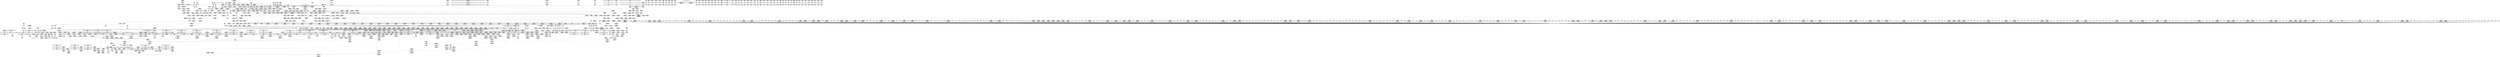 digraph {
	CE0x475f280 [shape=record,shape=Mrecord,label="{CE0x475f280|aa_map_file_to_perms:_tmp39|security/apparmor/include/file.h,213|*SummSink*}"]
	CE0x472bce0 [shape=record,shape=Mrecord,label="{CE0x472bce0|80:_i64,_:_CRE_603,604_}"]
	CE0x478da10 [shape=record,shape=Mrecord,label="{CE0x478da10|aa_cred_profile:_tmp32|security/apparmor/include/context.h,101|*SummSink*}"]
	CE0x46fbbb0 [shape=record,shape=Mrecord,label="{CE0x46fbbb0|file_inode:_tmp1}"]
	CE0x47a9d30 [shape=record,shape=Mrecord,label="{CE0x47a9d30|aa_map_file_to_perms:_and2|security/apparmor/include/file.h,202|*SummSource*}"]
	CE0x4743700 [shape=record,shape=Mrecord,label="{CE0x4743700|80:_i64,_:_CRE_1840,1848_|*MultipleSource*|security/apparmor/include/apparmor.h,117|*LoadInst*|security/apparmor/include/apparmor.h,117}"]
	CE0x47349b0 [shape=record,shape=Mrecord,label="{CE0x47349b0|80:_i64,_:_CRE_1305,1306_}"]
	CE0x46f89b0 [shape=record,shape=Mrecord,label="{CE0x46f89b0|apparmor_file_open:_tmp15|security/apparmor/lsm.c,391|*SummSink*}"]
	CE0x4693990 [shape=record,shape=Mrecord,label="{CE0x4693990|apparmor_file_open:_tmp1|*SummSink*}"]
	CE0x46ccf30 [shape=record,shape=Mrecord,label="{CE0x46ccf30|apparmor_file_open:_call2|security/apparmor/lsm.c,390}"]
	CE0x473e8e0 [shape=record,shape=Mrecord,label="{CE0x473e8e0|80:_i64,_:_CRE_1646,1647_}"]
	CE0x478b390 [shape=record,shape=Mrecord,label="{CE0x478b390|aa_cred_profile:_tmp28|security/apparmor/include/context.h,100|*SummSink*}"]
	CE0x46adc50 [shape=record,shape=Mrecord,label="{CE0x46adc50|apparmor_file_open:_call1|security/apparmor/lsm.c,382}"]
	CE0x46cd210 [shape=record,shape=Mrecord,label="{CE0x46cd210|apparmor_file_open:_call2|security/apparmor/lsm.c,390|*SummSink*}"]
	CE0x472a030 [shape=record,shape=Mrecord,label="{CE0x472a030|80:_i64,_:_CRE_576,577_}"]
	CE0x47409d0 [shape=record,shape=Mrecord,label="{CE0x47409d0|80:_i64,_:_CRE_1677,1678_}"]
	CE0x478fc90 [shape=record,shape=Mrecord,label="{CE0x478fc90|aa_map_file_to_perms:_land.lhs.true}"]
	CE0x46d39a0 [shape=record,shape=Mrecord,label="{CE0x46d39a0|apparmor_file_open:_tmp9|security/apparmor/lsm.c,383|*SummSource*}"]
	CE0x4757e70 [shape=record,shape=Mrecord,label="{CE0x4757e70|aa_map_file_to_perms:_tmp16|security/apparmor/include/file.h,203|*SummSink*}"]
	CE0x47a97b0 [shape=record,shape=Mrecord,label="{CE0x47a97b0|aa_map_file_to_perms:_tmp13|security/apparmor/include/file.h,202|*SummSink*}"]
	CE0x477a100 [shape=record,shape=Mrecord,label="{CE0x477a100|aa_map_file_to_perms:_and12|security/apparmor/include/file.h,206}"]
	CE0x472e5f0 [shape=record,shape=Mrecord,label="{CE0x472e5f0|80:_i64,_:_CRE_680,696_|*MultipleSource*|security/apparmor/include/apparmor.h,117|*LoadInst*|security/apparmor/include/apparmor.h,117}"]
	CE0x4699090 [shape=record,shape=Mrecord,label="{CE0x4699090|apparmor_file_open:_if.end13|*SummSource*}"]
	CE0x4729bf0 [shape=record,shape=Mrecord,label="{CE0x4729bf0|80:_i64,_:_CRE_572,573_}"]
	CE0x471cce0 [shape=record,shape=Mrecord,label="{CE0x471cce0|_call_void_asm_sideeffect_1:_09ud2_0A.pushsection___bug_table,_22a_22_0A2:_09.long_1b_-_2b,_$_0:c_-_2b_0A_09.word_$_1:c_,_0_0A_09.org_2b+$_2:c_0A.popsection_,_i,i,i,_dirflag_,_fpsr_,_flags_(i8*_getelementptr_inbounds_(_36_x_i8_,_36_x_i8_*_.str12,_i32_0,_i32_0),_i32_100,_i64_12)_#2,_!dbg_!15490,_!srcloc_!15493|security/apparmor/include/context.h,100}"]
	CE0x4754670 [shape=record,shape=Mrecord,label="{CE0x4754670|aa_cred_profile:_do.cond|*SummSource*}"]
	CE0x478a330 [shape=record,shape=Mrecord,label="{CE0x478a330|i64*_getelementptr_inbounds_(_16_x_i64_,_16_x_i64_*___llvm_gcov_ctr46,_i64_0,_i64_13)|*Constant*|*SummSink*}"]
	CE0x4388cc0 [shape=record,shape=Mrecord,label="{CE0x4388cc0|apparmor_file_open:_tmp}"]
	CE0x478c9e0 [shape=record,shape=Mrecord,label="{CE0x478c9e0|i64*_getelementptr_inbounds_(_16_x_i64_,_16_x_i64_*___llvm_gcov_ctr46,_i64_0,_i64_15)|*Constant*|*SummSink*}"]
	CE0x473ae30 [shape=record,shape=Mrecord,label="{CE0x473ae30|80:_i64,_:_CRE_1369,1370_}"]
	CE0x47069c0 [shape=record,shape=Mrecord,label="{CE0x47069c0|apparmor_file_open:_tmp18|security/apparmor/lsm.c,396|*SummSink*}"]
	CE0x46cb730 [shape=record,shape=Mrecord,label="{CE0x46cb730|apparmor_file_open:_in_execve|security/apparmor/lsm.c,390}"]
	CE0x470ca70 [shape=record,shape=Mrecord,label="{CE0x470ca70|aa_map_file_to_perms:_tmp18|security/apparmor/include/file.h,205}"]
	CE0x46ae1a0 [shape=record,shape=Mrecord,label="{CE0x46ae1a0|GLOBAL:_mediated_filesystem|*Constant*|*SummSink*}"]
	CE0x473ce50 [shape=record,shape=Mrecord,label="{CE0x473ce50|80:_i64,_:_CRE_1621,1622_}"]
	CE0x46ce1a0 [shape=record,shape=Mrecord,label="{CE0x46ce1a0|file_inode:_f|Function::file_inode&Arg::f::}"]
	CE0x4716ff0 [shape=record,shape=Mrecord,label="{CE0x4716ff0|aa_path_perm:_request|Function::aa_path_perm&Arg::request::|*SummSource*}"]
	CE0x477c630 [shape=record,shape=Mrecord,label="{CE0x477c630|aa_cred_profile:_profile|security/apparmor/include/context.h,100}"]
	CE0x47440b0 [shape=record,shape=Mrecord,label="{CE0x47440b0|80:_i64,_:_CRE_1873,1874_}"]
	CE0x4384300 [shape=record,shape=Mrecord,label="{CE0x4384300|24:_%struct.dentry*,_32:_%struct.inode*,_128:_i32,_132:_i32,_456:_i8*,_:_CRE_10,11_}"]
	CE0x47a04d0 [shape=record,shape=Mrecord,label="{CE0x47a04d0|aa_map_file_to_perms:_tmp24|security/apparmor/include/file.h,205|*SummSink*}"]
	CE0x4756a10 [shape=record,shape=Mrecord,label="{CE0x4756a10|i1_true|*Constant*}"]
	CE0x4723a20 [shape=record,shape=Mrecord,label="{CE0x4723a20|80:_i64,_:_CRE_404,405_}"]
	CE0x4727af0 [shape=record,shape=Mrecord,label="{CE0x4727af0|80:_i64,_:_CRE_472,480_|*MultipleSource*|security/apparmor/include/apparmor.h,117|*LoadInst*|security/apparmor/include/apparmor.h,117}"]
	CE0x475d7e0 [shape=record,shape=Mrecord,label="{CE0x475d7e0|i64_-2147483648|*Constant*|*SummSink*}"]
	CE0x46c7e90 [shape=record,shape=Mrecord,label="{CE0x46c7e90|apparmor_file_open:_cred|Function::apparmor_file_open&Arg::cred::}"]
	CE0x46a9240 [shape=record,shape=Mrecord,label="{CE0x46a9240|aa_cred_profile:_do.end8|*SummSource*}"]
	CE0x4705e20 [shape=record,shape=Mrecord,label="{CE0x4705e20|i64_7|*Constant*|*SummSink*}"]
	CE0x47265b0 [shape=record,shape=Mrecord,label="{CE0x47265b0|80:_i64,_:_CRE_445,446_}"]
	CE0x4703160 [shape=record,shape=Mrecord,label="{CE0x4703160|124:_i32,_128:_i64,_144:_i32,_192:_i32,_200:_%struct.aa_dfa*,_:_CRE_544,592_|*MultipleSource*|security/apparmor/lsm.c,395|security/apparmor/lsm.c,396}"]
	CE0x472a9c0 [shape=record,shape=Mrecord,label="{CE0x472a9c0|80:_i64,_:_CRE_585,586_}"]
	CE0x4795f50 [shape=record,shape=Mrecord,label="{CE0x4795f50|aa_map_file_to_perms:_tmp20|security/apparmor/include/file.h,205}"]
	CE0x46f40e0 [shape=record,shape=Mrecord,label="{CE0x46f40e0|80:_i64,_:_CRE_1352,1353_}"]
	CE0x4731f30 [shape=record,shape=Mrecord,label="{CE0x4731f30|80:_i64,_:_CRE_1246,1247_}"]
	CE0x474a040 [shape=record,shape=Mrecord,label="{CE0x474a040|get_current:_tmp}"]
	CE0x4754960 [shape=record,shape=Mrecord,label="{CE0x4754960|aa_map_file_to_perms:_tmp16|security/apparmor/include/file.h,203|*SummSource*}"]
	CE0x47aab00 [shape=record,shape=Mrecord,label="{CE0x47aab00|aa_map_file_to_perms:_tmp11|security/apparmor/include/file.h,202|*SummSink*}"]
	CE0x472edb0 [shape=record,shape=Mrecord,label="{CE0x472edb0|80:_i64,_:_CRE_720,736_|*MultipleSource*|security/apparmor/include/apparmor.h,117|*LoadInst*|security/apparmor/include/apparmor.h,117}"]
	CE0x477ae90 [shape=record,shape=Mrecord,label="{CE0x477ae90|i32_1|*Constant*}"]
	CE0x46c7180 [shape=record,shape=Mrecord,label="{CE0x46c7180|apparmor_file_open:_call5|security/apparmor/lsm.c,395|*SummSource*}"]
	CE0x473cda0 [shape=record,shape=Mrecord,label="{CE0x473cda0|80:_i64,_:_CRE_1620,1621_}"]
	CE0x472a580 [shape=record,shape=Mrecord,label="{CE0x472a580|80:_i64,_:_CRE_581,582_}"]
	CE0x471ce60 [shape=record,shape=Mrecord,label="{CE0x471ce60|_call_void_asm_sideeffect_1:_09ud2_0A.pushsection___bug_table,_22a_22_0A2:_09.long_1b_-_2b,_$_0:c_-_2b_0A_09.word_$_1:c_,_0_0A_09.org_2b+$_2:c_0A.popsection_,_i,i,i,_dirflag_,_fpsr_,_flags_(i8*_getelementptr_inbounds_(_36_x_i8_,_36_x_i8_*_.str12,_i32_0,_i32_0),_i32_100,_i64_12)_#2,_!dbg_!15490,_!srcloc_!15493|security/apparmor/include/context.h,100|*SummSource*}"]
	CE0x46fac40 [shape=record,shape=Mrecord,label="{CE0x46fac40|file_inode:_bb}"]
	CE0x46f99f0 [shape=record,shape=Mrecord,label="{CE0x46f99f0|apparmor_file_open:_call5|security/apparmor/lsm.c,395|*SummSink*}"]
	CE0x474a870 [shape=record,shape=Mrecord,label="{CE0x474a870|%struct.task_struct*_(%struct.task_struct**)*_asm_movq_%gs:$_1:P_,$0_,_r,im,_dirflag_,_fpsr_,_flags_|*SummSource*}"]
	CE0x4740bf0 [shape=record,shape=Mrecord,label="{CE0x4740bf0|80:_i64,_:_CRE_1679,1680_}"]
	CE0x47a1f70 [shape=record,shape=Mrecord,label="{CE0x47a1f70|aa_map_file_to_perms:_if.then22|*SummSource*}"]
	CE0x4725290 [shape=record,shape=Mrecord,label="{CE0x4725290|80:_i64,_:_CRE_427,428_}"]
	CE0x46ecf90 [shape=record,shape=Mrecord,label="{CE0x46ecf90|80:_i64,_:_CRE_224,240_|*MultipleSource*|security/apparmor/include/apparmor.h,117|*LoadInst*|security/apparmor/include/apparmor.h,117}"]
	CE0x4687260 [shape=record,shape=Mrecord,label="{CE0x4687260|COLLAPSED:_GCRE_current_task_external_global_%struct.task_struct*:_elem_0::|security/apparmor/lsm.c,390}"]
	CE0x46d0c60 [shape=record,shape=Mrecord,label="{CE0x46d0c60|i64*_getelementptr_inbounds_(_12_x_i64_,_12_x_i64_*___llvm_gcov_ctr99,_i64_0,_i64_6)|*Constant*}"]
	CE0x473dd30 [shape=record,shape=Mrecord,label="{CE0x473dd30|80:_i64,_:_CRE_1635,1636_}"]
	CE0x47417a0 [shape=record,shape=Mrecord,label="{CE0x47417a0|80:_i64,_:_CRE_1704,1712_|*MultipleSource*|security/apparmor/include/apparmor.h,117|*LoadInst*|security/apparmor/include/apparmor.h,117}"]
	CE0x46e9410 [shape=record,shape=Mrecord,label="{CE0x46e9410|i32_10|*Constant*|*SummSource*}"]
	CE0x46faf60 [shape=record,shape=Mrecord,label="{CE0x46faf60|i64*_getelementptr_inbounds_(_2_x_i64_,_2_x_i64_*___llvm_gcov_ctr88,_i64_0,_i64_0)|*Constant*|*SummSink*}"]
	CE0x46f0160 [shape=record,shape=Mrecord,label="{CE0x46f0160|80:_i64,_:_CRE_80,88_|*MultipleSource*|security/apparmor/include/apparmor.h,117|*LoadInst*|security/apparmor/include/apparmor.h,117}"]
	CE0x46f4c90 [shape=record,shape=Mrecord,label="{CE0x46f4c90|80:_i64,_:_CRE_1363,1364_}"]
	CE0x46fcd70 [shape=record,shape=Mrecord,label="{CE0x46fcd70|_ret_%struct.aa_profile*_%tmp34,_!dbg_!15510|security/apparmor/include/context.h,101|*SummSink*}"]
	CE0x46f7b60 [shape=record,shape=Mrecord,label="{CE0x46f7b60|i64*_getelementptr_inbounds_(_12_x_i64_,_12_x_i64_*___llvm_gcov_ctr99,_i64_0,_i64_6)|*Constant*|*SummSink*}"]
	CE0x46fd200 [shape=record,shape=Mrecord,label="{CE0x46fd200|apparmor_file_open:_mode|security/apparmor/lsm.c,396|*SummSink*}"]
	CE0x47243b0 [shape=record,shape=Mrecord,label="{CE0x47243b0|80:_i64,_:_CRE_413,414_}"]
	CE0x4734790 [shape=record,shape=Mrecord,label="{CE0x4734790|80:_i64,_:_CRE_1304,1305_}"]
	CE0x47169d0 [shape=record,shape=Mrecord,label="{CE0x47169d0|aa_path_perm:_flags|Function::aa_path_perm&Arg::flags::}"]
	CE0x4694650 [shape=record,shape=Mrecord,label="{CE0x4694650|apparmor_file_open:_tmp6|security/apparmor/lsm.c,382}"]
	CE0x4733580 [shape=record,shape=Mrecord,label="{CE0x4733580|80:_i64,_:_CRE_1267,1268_}"]
	CE0x471f790 [shape=record,shape=Mrecord,label="{CE0x471f790|void_(i8*,_i32,_i64)*_asm_sideeffect_1:_09ud2_0A.pushsection___bug_table,_22a_22_0A2:_09.long_1b_-_2b,_$_0:c_-_2b_0A_09.word_$_1:c_,_0_0A_09.org_2b+$_2:c_0A.popsection_,_i,i,i,_dirflag_,_fpsr_,_flags_}"]
	CE0x4726b00 [shape=record,shape=Mrecord,label="{CE0x4726b00|80:_i64,_:_CRE_450,451_}"]
	CE0x473bc00 [shape=record,shape=Mrecord,label="{CE0x473bc00|80:_i64,_:_CRE_1568,1584_|*MultipleSource*|security/apparmor/include/apparmor.h,117|*LoadInst*|security/apparmor/include/apparmor.h,117}"]
	CE0x473c7a0 [shape=record,shape=Mrecord,label="{CE0x473c7a0|80:_i64,_:_CRE_1616,1617_}"]
	CE0x47b3f80 [shape=record,shape=Mrecord,label="{CE0x47b3f80|aa_map_file_to_perms:_tmp33|security/apparmor/include/file.h,210}"]
	CE0x47365d0 [shape=record,shape=Mrecord,label="{CE0x47365d0|80:_i64,_:_CRE_1331,1332_}"]
	CE0x4702590 [shape=record,shape=Mrecord,label="{CE0x4702590|124:_i32,_128:_i64,_144:_i32,_192:_i32,_200:_%struct.aa_dfa*,_:_CRE_256,264_|*MultipleSource*|security/apparmor/lsm.c,395|security/apparmor/lsm.c,396}"]
	CE0x4715bf0 [shape=record,shape=Mrecord,label="{CE0x4715bf0|aa_path_perm:_op|Function::aa_path_perm&Arg::op::}"]
	CE0x478aba0 [shape=record,shape=Mrecord,label="{CE0x478aba0|i64*_getelementptr_inbounds_(_16_x_i64_,_16_x_i64_*___llvm_gcov_ctr46,_i64_0,_i64_13)|*Constant*}"]
	CE0x4790560 [shape=record,shape=Mrecord,label="{CE0x4790560|aa_map_file_to_perms:_and|security/apparmor/include/file.h,200|*SummSource*}"]
	CE0x468c140 [shape=record,shape=Mrecord,label="{CE0x468c140|apparmor_file_open:_entry|*SummSink*}"]
	CE0x473cb80 [shape=record,shape=Mrecord,label="{CE0x473cb80|80:_i64,_:_CRE_1618,1619_}"]
	CE0x46f3310 [shape=record,shape=Mrecord,label="{CE0x46f3310|80:_i64,_:_CRE_1339,1340_}"]
	CE0x46f68c0 [shape=record,shape=Mrecord,label="{CE0x46f68c0|apparmor_file_open:_tmp25|security/apparmor/lsm.c,398|*SummSink*}"]
	CE0x470ce80 [shape=record,shape=Mrecord,label="{CE0x470ce80|aa_cred_profile:_tmp16|security/apparmor/include/context.h,100|*SummSink*}"]
	CE0x472a250 [shape=record,shape=Mrecord,label="{CE0x472a250|80:_i64,_:_CRE_578,579_}"]
	CE0x473ad20 [shape=record,shape=Mrecord,label="{CE0x473ad20|80:_i64,_:_CRE_1368,1369_}"]
	CE0x47a3db0 [shape=record,shape=Mrecord,label="{CE0x47a3db0|i64*_getelementptr_inbounds_(_19_x_i64_,_19_x_i64_*___llvm_gcov_ctr100,_i64_0,_i64_0)|*Constant*|*SummSink*}"]
	CE0x472fc20 [shape=record,shape=Mrecord,label="{CE0x472fc20|80:_i64,_:_CRE_1213,1214_}"]
	CE0x46c3d20 [shape=record,shape=Mrecord,label="{CE0x46c3d20|mediated_filesystem:_tmp|*SummSource*}"]
	CE0x47a6f50 [shape=record,shape=Mrecord,label="{CE0x47a6f50|aa_map_file_to_perms:_if.then17}"]
	CE0x46ecda0 [shape=record,shape=Mrecord,label="{CE0x46ecda0|80:_i64,_:_CRE_216,224_|*MultipleSource*|security/apparmor/include/apparmor.h,117|*LoadInst*|security/apparmor/include/apparmor.h,117}"]
	CE0x4728420 [shape=record,shape=Mrecord,label="{CE0x4728420|80:_i64,_:_CRE_512,528_|*MultipleSource*|security/apparmor/include/apparmor.h,117|*LoadInst*|security/apparmor/include/apparmor.h,117}"]
	CE0x472c450 [shape=record,shape=Mrecord,label="{CE0x472c450|80:_i64,_:_CRE_610,611_}"]
	CE0x46ac080 [shape=record,shape=Mrecord,label="{CE0x46ac080|file_inode:_f_inode|include/linux/fs.h,1916|*SummSource*}"]
	"CONST[source:1(input),value:2(dynamic)][purpose:{operation}]"
	CE0x46a90f0 [shape=record,shape=Mrecord,label="{CE0x46a90f0|apparmor_file_open:_file|Function::apparmor_file_open&Arg::file::|*SummSink*}"]
	CE0x478ad20 [shape=record,shape=Mrecord,label="{CE0x478ad20|i64*_getelementptr_inbounds_(_16_x_i64_,_16_x_i64_*___llvm_gcov_ctr46,_i64_0,_i64_13)|*Constant*|*SummSource*}"]
	CE0x4732ae0 [shape=record,shape=Mrecord,label="{CE0x4732ae0|80:_i64,_:_CRE_1257,1258_}"]
	CE0x46cd8c0 [shape=record,shape=Mrecord,label="{CE0x46cd8c0|apparmor_file_open:_call|security/apparmor/lsm.c,382|*SummSink*}"]
	CE0x472b790 [shape=record,shape=Mrecord,label="{CE0x472b790|80:_i64,_:_CRE_598,599_}"]
	CE0x4727e20 [shape=record,shape=Mrecord,label="{CE0x4727e20|80:_i64,_:_CRE_488,496_|*MultipleSource*|security/apparmor/include/apparmor.h,117|*LoadInst*|security/apparmor/include/apparmor.h,117}"]
	CE0x46927a0 [shape=record,shape=Mrecord,label="{CE0x46927a0|apparmor_file_open:_if.end13|*SummSink*}"]
	CE0x479ed50 [shape=record,shape=Mrecord,label="{CE0x479ed50|i32_-3|*Constant*}"]
	CE0x46d2870 [shape=record,shape=Mrecord,label="{CE0x46d2870|apparmor_file_open:_tmp5|security/apparmor/lsm.c,382|*SummSink*}"]
	CE0x4696f80 [shape=record,shape=Mrecord,label="{CE0x4696f80|apparmor_file_open:_tmp5|security/apparmor/lsm.c,382|*SummSource*}"]
	CE0x4740040 [shape=record,shape=Mrecord,label="{CE0x4740040|80:_i64,_:_CRE_1668,1669_}"]
	CE0x46aa1f0 [shape=record,shape=Mrecord,label="{CE0x46aa1f0|aa_cred_profile:_tmp11|security/apparmor/include/context.h,100}"]
	CE0x474e570 [shape=record,shape=Mrecord,label="{CE0x474e570|aa_map_file_to_perms:_tmp5|security/apparmor/include/file.h,200|*SummSource*}"]
	CE0x46ec3f0 [shape=record,shape=Mrecord,label="{CE0x46ec3f0|80:_i64,_:_CRE_176,184_|*MultipleSource*|security/apparmor/include/apparmor.h,117|*LoadInst*|security/apparmor/include/apparmor.h,117}"]
	CE0x47b4d30 [shape=record,shape=Mrecord,label="{CE0x47b4d30|aa_map_file_to_perms:_tmp35|security/apparmor/include/file.h,210|*SummSource*}"]
	CE0x46ad5c0 [shape=record,shape=Mrecord,label="{CE0x46ad5c0|128:_i8*,_:_CRE_96,104_|*MultipleSource*|Function::aa_cred_profile&Arg::cred::|Function::apparmor_file_open&Arg::cred::|security/apparmor/include/context.h,99}"]
	CE0x4743130 [shape=record,shape=Mrecord,label="{CE0x4743130|80:_i64,_:_CRE_1816,1824_|*MultipleSource*|security/apparmor/include/apparmor.h,117|*LoadInst*|security/apparmor/include/apparmor.h,117}"]
	CE0x47a9bc0 [shape=record,shape=Mrecord,label="{CE0x47a9bc0|aa_map_file_to_perms:_tmp10|*LoadInst*|security/apparmor/include/file.h,202|*SummSink*}"]
	CE0x479e340 [shape=record,shape=Mrecord,label="{CE0x479e340|i32_1024|*Constant*|*SummSink*}"]
	CE0x4721a90 [shape=record,shape=Mrecord,label="{CE0x4721a90|80:_i64,_:_CRE_320,328_|*MultipleSource*|security/apparmor/include/apparmor.h,117|*LoadInst*|security/apparmor/include/apparmor.h,117}"]
	CE0x4694760 [shape=record,shape=Mrecord,label="{CE0x4694760|apparmor_file_open:_tmp6|security/apparmor/lsm.c,382|*SummSource*}"]
	CE0x47a36e0 [shape=record,shape=Mrecord,label="{CE0x47a36e0|aa_map_file_to_perms:_or|security/apparmor/include/file.h,201|*SummSource*}"]
	CE0x47a0d80 [shape=record,shape=Mrecord,label="{CE0x47a0d80|aa_map_file_to_perms:_if.end24}"]
	CE0x47aa7c0 [shape=record,shape=Mrecord,label="{CE0x47aa7c0|aa_map_file_to_perms:_tmp11|security/apparmor/include/file.h,202}"]
	CE0x46f3530 [shape=record,shape=Mrecord,label="{CE0x46f3530|80:_i64,_:_CRE_1341,1342_}"]
	CE0x47406a0 [shape=record,shape=Mrecord,label="{CE0x47406a0|80:_i64,_:_CRE_1674,1675_}"]
	CE0x473f380 [shape=record,shape=Mrecord,label="{CE0x473f380|80:_i64,_:_CRE_1656,1657_}"]
	CE0x4756030 [shape=record,shape=Mrecord,label="{CE0x4756030|mediated_filesystem:_and|security/apparmor/include/apparmor.h,117|*SummSource*}"]
	CE0x46f3640 [shape=record,shape=Mrecord,label="{CE0x46f3640|80:_i64,_:_CRE_1342,1343_}"]
	CE0x472c010 [shape=record,shape=Mrecord,label="{CE0x472c010|80:_i64,_:_CRE_606,607_}"]
	CE0x4777380 [shape=record,shape=Mrecord,label="{CE0x4777380|aa_map_file_to_perms:_tmp17|security/apparmor/include/file.h,205}"]
	CE0x4788b30 [shape=record,shape=Mrecord,label="{CE0x4788b30|aa_cred_profile:_tmp24|security/apparmor/include/context.h,100}"]
	CE0x4731d10 [shape=record,shape=Mrecord,label="{CE0x4731d10|80:_i64,_:_CRE_1244,1245_}"]
	CE0x471a460 [shape=record,shape=Mrecord,label="{CE0x471a460|i64*_getelementptr_inbounds_(_12_x_i64_,_12_x_i64_*___llvm_gcov_ctr99,_i64_0,_i64_11)|*Constant*}"]
	CE0x46f4eb0 [shape=record,shape=Mrecord,label="{CE0x46f4eb0|80:_i64,_:_CRE_1365,1366_}"]
	CE0x47aa110 [shape=record,shape=Mrecord,label="{CE0x47aa110|aa_map_file_to_perms:_tobool3|security/apparmor/include/file.h,202}"]
	CE0x478a670 [shape=record,shape=Mrecord,label="{CE0x478a670|aa_cred_profile:_tmp27|security/apparmor/include/context.h,100|*SummSource*}"]
	CE0x47053e0 [shape=record,shape=Mrecord,label="{CE0x47053e0|apparmor_file_open:_tmp21|security/apparmor/lsm.c,397|*SummSink*}"]
	CE0x479b300 [shape=record,shape=Mrecord,label="{CE0x479b300|i64_10|*Constant*|*SummSource*}"]
	CE0x4700790 [shape=record,shape=Mrecord,label="{CE0x4700790|124:_i32,_128:_i64,_144:_i32,_192:_i32,_200:_%struct.aa_dfa*,_:_CRE_144,148_|*MultipleSource*|security/apparmor/lsm.c,395|security/apparmor/lsm.c,396}"]
	CE0x4726f40 [shape=record,shape=Mrecord,label="{CE0x4726f40|80:_i64,_:_CRE_454,455_}"]
	CE0x46c5830 [shape=record,shape=Mrecord,label="{CE0x46c5830|apparmor_file_open:_tmp2|*LoadInst*|security/apparmor/lsm.c,378|*SummSink*}"]
	CE0x47086d0 [shape=record,shape=Mrecord,label="{CE0x47086d0|aa_cred_profile:_lnot2|security/apparmor/include/context.h,100|*SummSource*}"]
	CE0x47a9980 [shape=record,shape=Mrecord,label="{CE0x47a9980|aa_map_file_to_perms:_tmp14|security/apparmor/include/file.h,202}"]
	CE0x478fb90 [shape=record,shape=Mrecord,label="{CE0x478fb90|aa_map_file_to_perms:_if.then11|*SummSink*}"]
	CE0x46fa560 [shape=record,shape=Mrecord,label="{CE0x46fa560|apparmor_file_open:_tmp29|security/apparmor/lsm.c,407|*SummSource*}"]
	CE0x4735f70 [shape=record,shape=Mrecord,label="{CE0x4735f70|80:_i64,_:_CRE_1325,1326_}"]
	CE0x47438f0 [shape=record,shape=Mrecord,label="{CE0x47438f0|80:_i64,_:_CRE_1848,1856_|*MultipleSource*|security/apparmor/include/apparmor.h,117|*LoadInst*|security/apparmor/include/apparmor.h,117}"]
	CE0x474a200 [shape=record,shape=Mrecord,label="{CE0x474a200|get_current:_tmp2|*SummSink*}"]
	CE0x473e390 [shape=record,shape=Mrecord,label="{CE0x473e390|80:_i64,_:_CRE_1641,1642_}"]
	CE0x47a77e0 [shape=record,shape=Mrecord,label="{CE0x47a77e0|aa_map_file_to_perms:_tmp14|security/apparmor/include/file.h,202|*SummSource*}"]
	CE0x4774b60 [shape=record,shape=Mrecord,label="{CE0x4774b60|0:_%struct.aa_profile*,_:_CRE_8,16_|*MultipleSource*|security/apparmor/include/context.h,99|*LoadInst*|security/apparmor/include/context.h,99|security/apparmor/include/context.h,100}"]
	CE0x47b0870 [shape=record,shape=Mrecord,label="{CE0x47b0870|aa_map_file_to_perms:_tmp32|security/apparmor/include/file.h,209|*SummSink*}"]
	CE0x4707130 [shape=record,shape=Mrecord,label="{CE0x4707130|apparmor_file_open:_tmp20|security/apparmor/lsm.c,396}"]
	CE0x474cf20 [shape=record,shape=Mrecord,label="{CE0x474cf20|GLOBAL:___llvm_gcov_ctr100|Global_var:__llvm_gcov_ctr100|*SummSink*}"]
	CE0x47150b0 [shape=record,shape=Mrecord,label="{CE0x47150b0|GLOBAL:_aa_path_perm|*Constant*}"]
	CE0x46aa6b0 [shape=record,shape=Mrecord,label="{CE0x46aa6b0|i64*_getelementptr_inbounds_(_2_x_i64_,_2_x_i64_*___llvm_gcov_ctr112,_i64_0,_i64_0)|*Constant*|*SummSink*}"]
	CE0x475a9e0 [shape=record,shape=Mrecord,label="{CE0x475a9e0|i32_4|*Constant*}"]
	CE0x4759280 [shape=record,shape=Mrecord,label="{CE0x4759280|_call_void_mcount()_#2|*SummSink*}"]
	CE0x4703370 [shape=record,shape=Mrecord,label="{CE0x4703370|i64_3|*Constant*}"]
	CE0x46ee5f0 [shape=record,shape=Mrecord,label="{CE0x46ee5f0|mediated_filesystem:_i_sb|security/apparmor/include/apparmor.h,117}"]
	CE0x47914b0 [shape=record,shape=Mrecord,label="{CE0x47914b0|aa_map_file_to_perms:_tobool10|security/apparmor/include/file.h,205|*SummSink*}"]
	CE0x4726c10 [shape=record,shape=Mrecord,label="{CE0x4726c10|80:_i64,_:_CRE_451,452_}"]
	CE0x46fb600 [shape=record,shape=Mrecord,label="{CE0x46fb600|aa_cred_profile:_if.then|*SummSource*}"]
	CE0x47b5790 [shape=record,shape=Mrecord,label="{CE0x47b5790|aa_map_file_to_perms:_tmp37|security/apparmor/include/file.h,211}"]
	CE0x46ade00 [shape=record,shape=Mrecord,label="{CE0x46ade00|apparmor_file_open:_call1|security/apparmor/lsm.c,382|*SummSource*}"]
	CE0x4793bb0 [shape=record,shape=Mrecord,label="{CE0x4793bb0|aa_map_file_to_perms:_tmp25|security/apparmor/include/file.h,206|*SummSource*}"]
	CE0x474a900 [shape=record,shape=Mrecord,label="{CE0x474a900|aa_cred_profile:_do.end|*SummSink*}"]
	CE0x479dab0 [shape=record,shape=Mrecord,label="{CE0x479dab0|aa_map_file_to_perms:_bb|*SummSource*}"]
	CE0x4714ec0 [shape=record,shape=Mrecord,label="{CE0x4714ec0|i64*_getelementptr_inbounds_(_16_x_i64_,_16_x_i64_*___llvm_gcov_ctr46,_i64_0,_i64_8)|*Constant*}"]
	CE0x47764d0 [shape=record,shape=Mrecord,label="{CE0x47764d0|i64*_getelementptr_inbounds_(_19_x_i64_,_19_x_i64_*___llvm_gcov_ctr100,_i64_0,_i64_3)|*Constant*|*SummSink*}"]
	CE0x4730390 [shape=record,shape=Mrecord,label="{CE0x4730390|80:_i64,_:_CRE_1220,1221_}"]
	CE0x4728800 [shape=record,shape=Mrecord,label="{CE0x4728800|80:_i64,_:_CRE_536,540_|*MultipleSource*|security/apparmor/include/apparmor.h,117|*LoadInst*|security/apparmor/include/apparmor.h,117}"]
	CE0x46cfca0 [shape=record,shape=Mrecord,label="{CE0x46cfca0|apparmor_file_open:_tmp4|security/apparmor/lsm.c,382|*SummSource*}"]
	CE0x4718a20 [shape=record,shape=Mrecord,label="{CE0x4718a20|i64_12|*Constant*}"]
	CE0x46cd790 [shape=record,shape=Mrecord,label="{CE0x46cd790|apparmor_file_open:_call|security/apparmor/lsm.c,382|*SummSource*}"]
	CE0x46fe1b0 [shape=record,shape=Mrecord,label="{CE0x46fe1b0|124:_i32,_128:_i64,_144:_i32,_192:_i32,_200:_%struct.aa_dfa*,_:_CRE_32,40_|*MultipleSource*|security/apparmor/lsm.c,395|security/apparmor/lsm.c,396}"]
	CE0x4798260 [shape=record,shape=Mrecord,label="{CE0x4798260|aa_map_file_to_perms:_tmp19|security/apparmor/include/file.h,205}"]
	CE0x47423a0 [shape=record,shape=Mrecord,label="{CE0x47423a0|80:_i64,_:_CRE_1760,1764_|*MultipleSource*|security/apparmor/include/apparmor.h,117|*LoadInst*|security/apparmor/include/apparmor.h,117}"]
	CE0x4734e70 [shape=record,shape=Mrecord,label="{CE0x4734e70|80:_i64,_:_CRE_1309,1310_}"]
	CE0x4743510 [shape=record,shape=Mrecord,label="{CE0x4743510|80:_i64,_:_CRE_1832,1840_|*MultipleSource*|security/apparmor/include/apparmor.h,117|*LoadInst*|security/apparmor/include/apparmor.h,117}"]
	CE0x4746990 [shape=record,shape=Mrecord,label="{CE0x4746990|i64*_getelementptr_inbounds_(_19_x_i64_,_19_x_i64_*___llvm_gcov_ctr100,_i64_0,_i64_3)|*Constant*}"]
	CE0x47234d0 [shape=record,shape=Mrecord,label="{CE0x47234d0|80:_i64,_:_CRE_399,400_}"]
	CE0x473f490 [shape=record,shape=Mrecord,label="{CE0x473f490|80:_i64,_:_CRE_1657,1658_}"]
	CE0x4734240 [shape=record,shape=Mrecord,label="{CE0x4734240|80:_i64,_:_CRE_1279,1280_}"]
	CE0x47351a0 [shape=record,shape=Mrecord,label="{CE0x47351a0|80:_i64,_:_CRE_1312,1313_}"]
	CE0x471be10 [shape=record,shape=Mrecord,label="{CE0x471be10|_ret_i32_%retval.0,_!dbg_!15508|security/apparmor/lsm.c,407}"]
	CE0x477ac30 [shape=record,shape=Mrecord,label="{CE0x477ac30|aa_map_file_to_perms:_perms.2|*SummSource*}"]
	CE0x4740d00 [shape=record,shape=Mrecord,label="{CE0x4740d00|80:_i64,_:_CRE_1680,1681_}"]
	CE0x47584f0 [shape=record,shape=Mrecord,label="{CE0x47584f0|aa_cred_profile:_security|security/apparmor/include/context.h,99}"]
	CE0x475cc00 [shape=record,shape=Mrecord,label="{CE0x475cc00|128:_i8*,_:_CRE_40,44_|*MultipleSource*|Function::aa_cred_profile&Arg::cred::|Function::apparmor_file_open&Arg::cred::|security/apparmor/include/context.h,99}"]
	CE0x4707cf0 [shape=record,shape=Mrecord,label="{CE0x4707cf0|aa_cred_profile:_do.cond|*SummSink*}"]
	CE0x479b9d0 [shape=record,shape=Mrecord,label="{CE0x479b9d0|aa_map_file_to_perms:_tmp|*SummSink*}"]
	CE0x478fa70 [shape=record,shape=Mrecord,label="{CE0x478fa70|aa_map_file_to_perms:_if.then11|*SummSource*}"]
	CE0x4753c30 [shape=record,shape=Mrecord,label="{CE0x4753c30|i64_6|*Constant*|*SummSink*}"]
	CE0x4758480 [shape=record,shape=Mrecord,label="{CE0x4758480|128:_i8*,_:_CRE_112,120_|*MultipleSource*|Function::aa_cred_profile&Arg::cred::|Function::apparmor_file_open&Arg::cred::|security/apparmor/include/context.h,99}"]
	CE0x4746260 [shape=record,shape=Mrecord,label="{CE0x4746260|mediated_filesystem:_tmp5|security/apparmor/include/apparmor.h,117|*SummSource*}"]
	CE0x472bac0 [shape=record,shape=Mrecord,label="{CE0x472bac0|80:_i64,_:_CRE_601,602_}"]
	CE0x46968f0 [shape=record,shape=Mrecord,label="{CE0x46968f0|24:_%struct.dentry*,_32:_%struct.inode*,_128:_i32,_132:_i32,_456:_i8*,_:_CRE_16,24_|*MultipleSource*|Function::apparmor_file_open&Arg::file::|security/apparmor/lsm.c,378}"]
	CE0x477c820 [shape=record,shape=Mrecord,label="{CE0x477c820|aa_cred_profile:_profile|security/apparmor/include/context.h,100|*SummSink*}"]
	CE0x479c0f0 [shape=record,shape=Mrecord,label="{CE0x479c0f0|aa_map_file_to_perms:_tmp21|security/apparmor/include/file.h,205}"]
	CE0x46d06b0 [shape=record,shape=Mrecord,label="{CE0x46d06b0|i64_4|*Constant*|*SummSource*}"]
	CE0x47a7960 [shape=record,shape=Mrecord,label="{CE0x47a7960|aa_map_file_to_perms:_tmp14|security/apparmor/include/file.h,202|*SummSink*}"]
	CE0x4388c50 [shape=record,shape=Mrecord,label="{CE0x4388c50|COLLAPSED:_GCMRE___llvm_gcov_ctr99_internal_global_12_x_i64_zeroinitializer:_elem_0:default:}"]
	CE0x47a0020 [shape=record,shape=Mrecord,label="{CE0x47a0020|COLLAPSED:_GCMRE___llvm_gcov_ctr100_internal_global_19_x_i64_zeroinitializer:_elem_0:default:}"]
	CE0x4722250 [shape=record,shape=Mrecord,label="{CE0x4722250|80:_i64,_:_CRE_352,360_|*MultipleSource*|security/apparmor/include/apparmor.h,117|*LoadInst*|security/apparmor/include/apparmor.h,117}"]
	CE0x472c230 [shape=record,shape=Mrecord,label="{CE0x472c230|80:_i64,_:_CRE_608,609_}"]
	CE0x46febd0 [shape=record,shape=Mrecord,label="{CE0x46febd0|124:_i32,_128:_i64,_144:_i32,_192:_i32,_200:_%struct.aa_dfa*,_:_CRE_64,72_|*MultipleSource*|security/apparmor/lsm.c,395|security/apparmor/lsm.c,396}"]
	CE0x4736080 [shape=record,shape=Mrecord,label="{CE0x4736080|80:_i64,_:_CRE_1326,1327_}"]
	CE0x473f160 [shape=record,shape=Mrecord,label="{CE0x473f160|80:_i64,_:_CRE_1654,1655_}"]
	CE0x4722c00 [shape=record,shape=Mrecord,label="{CE0x4722c00|80:_i64,_:_CRE_392,393_}"]
	CE0x47242a0 [shape=record,shape=Mrecord,label="{CE0x47242a0|80:_i64,_:_CRE_412,413_}"]
	CE0x47b3250 [shape=record,shape=Mrecord,label="{CE0x47b3250|aa_map_file_to_perms:_tmp37|security/apparmor/include/file.h,211|*SummSource*}"]
	CE0x47353c0 [shape=record,shape=Mrecord,label="{CE0x47353c0|80:_i64,_:_CRE_1314,1315_}"]
	CE0x46cdf90 [shape=record,shape=Mrecord,label="{CE0x46cdf90|file_inode:_entry|*SummSink*}"]
	CE0x46f8b30 [shape=record,shape=Mrecord,label="{CE0x46f8b30|apparmor_file_open:_tmp15|security/apparmor/lsm.c,391}"]
	CE0x47b0370 [shape=record,shape=Mrecord,label="{CE0x47b0370|i64*_getelementptr_inbounds_(_19_x_i64_,_19_x_i64_*___llvm_gcov_ctr100,_i64_0,_i64_14)|*Constant*}"]
	CE0x4388b70 [shape=record,shape=Mrecord,label="{CE0x4388b70|i64*_getelementptr_inbounds_(_12_x_i64_,_12_x_i64_*___llvm_gcov_ctr99,_i64_0,_i64_0)|*Constant*|*SummSource*}"]
	CE0x4750910 [shape=record,shape=Mrecord,label="{CE0x4750910|i64*_getelementptr_inbounds_(_16_x_i64_,_16_x_i64_*___llvm_gcov_ctr46,_i64_0,_i64_1)|*Constant*}"]
	CE0x4787070 [shape=record,shape=Mrecord,label="{CE0x4787070|aa_map_file_to_perms:_tmp26|security/apparmor/include/file.h,206|*SummSink*}"]
	CE0x46ac350 [shape=record,shape=Mrecord,label="{CE0x46ac350|file_inode:_f_inode|include/linux/fs.h,1916|*SummSink*}"]
	CE0x46afaa0 [shape=record,shape=Mrecord,label="{CE0x46afaa0|aa_map_file_to_perms:_tobool|security/apparmor/include/file.h,200|*SummSink*}"]
	CE0x46f3b90 [shape=record,shape=Mrecord,label="{CE0x46f3b90|80:_i64,_:_CRE_1347,1348_}"]
	CE0x4740480 [shape=record,shape=Mrecord,label="{CE0x4740480|80:_i64,_:_CRE_1672,1673_}"]
	CE0x475e840 [shape=record,shape=Mrecord,label="{CE0x475e840|aa_map_file_to_perms:_perms.4}"]
	CE0x472d000 [shape=record,shape=Mrecord,label="{CE0x472d000|80:_i64,_:_CRE_621,622_}"]
	CE0x46aa2f0 [shape=record,shape=Mrecord,label="{CE0x46aa2f0|aa_cred_profile:_tmp11|security/apparmor/include/context.h,100|*SummSource*}"]
	CE0x4720d00 [shape=record,shape=Mrecord,label="{CE0x4720d00|80:_i64,_:_CRE_268,272_|*MultipleSource*|security/apparmor/include/apparmor.h,117|*LoadInst*|security/apparmor/include/apparmor.h,117}"]
	CE0x46c46b0 [shape=record,shape=Mrecord,label="{CE0x46c46b0|24:_%struct.dentry*,_32:_%struct.inode*,_128:_i32,_132:_i32,_456:_i8*,_:_CRE_456,464_|*MultipleSource*|Function::apparmor_file_open&Arg::file::|security/apparmor/lsm.c,378}"]
	CE0x47546e0 [shape=record,shape=Mrecord,label="{CE0x47546e0|aa_cred_profile:_do.end}"]
	CE0x46c5cd0 [shape=record,shape=Mrecord,label="{CE0x46c5cd0|apparmor_file_open:_tmp3|security/apparmor/lsm.c,378}"]
	CE0x471c1a0 [shape=record,shape=Mrecord,label="{CE0x471c1a0|apparmor_file_open:_tmp26|security/apparmor/lsm.c,406|*SummSource*}"]
	CE0x4753de0 [shape=record,shape=Mrecord,label="{CE0x4753de0|aa_cred_profile:_tmp14|security/apparmor/include/context.h,100}"]
	CE0x4f85f10 [shape=record,shape=Mrecord,label="{CE0x4f85f10|apparmor_file_open:_if.then6|*SummSource*}"]
	CE0x46fadc0 [shape=record,shape=Mrecord,label="{CE0x46fadc0|_ret_i32_%retval.0,_!dbg_!15508|security/apparmor/lsm.c,407|*SummSink*}"]
	CE0x46fda40 [shape=record,shape=Mrecord,label="{CE0x46fda40|124:_i32,_128:_i64,_144:_i32,_192:_i32,_200:_%struct.aa_dfa*,_:_CRE_16,24_|*MultipleSource*|security/apparmor/lsm.c,395|security/apparmor/lsm.c,396}"]
	CE0x474fd50 [shape=record,shape=Mrecord,label="{CE0x474fd50|aa_cred_profile:_tobool|security/apparmor/include/context.h,100|*SummSource*}"]
	CE0x469b3e0 [shape=record,shape=Mrecord,label="{CE0x469b3e0|i64*_getelementptr_inbounds_(_16_x_i64_,_16_x_i64_*___llvm_gcov_ctr46,_i64_0,_i64_4)|*Constant*|*SummSink*}"]
	CE0x46c99a0 [shape=record,shape=Mrecord,label="{CE0x46c99a0|aa_cred_profile:_tmp21|security/apparmor/include/context.h,100|*SummSink*}"]
	CE0x477af90 [shape=record,shape=Mrecord,label="{CE0x477af90|aa_map_file_to_perms:_tmp15|security/apparmor/include/file.h,203}"]
	CE0x475efe0 [shape=record,shape=Mrecord,label="{CE0x475efe0|i64*_getelementptr_inbounds_(_19_x_i64_,_19_x_i64_*___llvm_gcov_ctr100,_i64_0,_i64_18)|*Constant*}"]
	CE0x472b130 [shape=record,shape=Mrecord,label="{CE0x472b130|80:_i64,_:_CRE_592,593_}"]
	CE0x47363b0 [shape=record,shape=Mrecord,label="{CE0x47363b0|80:_i64,_:_CRE_1329,1330_}"]
	CE0x4730d20 [shape=record,shape=Mrecord,label="{CE0x4730d20|80:_i64,_:_CRE_1229,1230_}"]
	CE0x4728fc0 [shape=record,shape=Mrecord,label="{CE0x4728fc0|80:_i64,_:_CRE_561,562_}"]
	CE0x479fcb0 [shape=record,shape=Mrecord,label="{CE0x479fcb0|i64*_getelementptr_inbounds_(_19_x_i64_,_19_x_i64_*___llvm_gcov_ctr100,_i64_0,_i64_0)|*Constant*}"]
	CE0x469d350 [shape=record,shape=Mrecord,label="{CE0x469d350|apparmor_file_open:_tmp|*SummSource*}"]
	CE0x474f2e0 [shape=record,shape=Mrecord,label="{CE0x474f2e0|128:_i8*,_:_CRE_52,56_|*MultipleSource*|Function::aa_cred_profile&Arg::cred::|Function::apparmor_file_open&Arg::cred::|security/apparmor/include/context.h,99}"]
	CE0x473d8f0 [shape=record,shape=Mrecord,label="{CE0x473d8f0|80:_i64,_:_CRE_1631,1632_}"]
	CE0x4710020 [shape=record,shape=Mrecord,label="{CE0x4710020|apparmor_file_open:_f_path|security/apparmor/lsm.c,400|*SummSource*}"]
	CE0x4726e30 [shape=record,shape=Mrecord,label="{CE0x4726e30|80:_i64,_:_CRE_453,454_}"]
	CE0x46d0a80 [shape=record,shape=Mrecord,label="{CE0x46d0a80|i64_5|*Constant*|*SummSource*}"]
	CE0x46c70c0 [shape=record,shape=Mrecord,label="{CE0x46c70c0|apparmor_file_open:_call5|security/apparmor/lsm.c,395}"]
	CE0x469a530 [shape=record,shape=Mrecord,label="{CE0x469a530|24:_%struct.dentry*,_32:_%struct.inode*,_128:_i32,_132:_i32,_456:_i8*,_:_CRE_12,13_}"]
	CE0x4687b60 [shape=record,shape=Mrecord,label="{CE0x4687b60|apparmor_file_open:_if.end|*SummSource*}"]
	CE0x473e170 [shape=record,shape=Mrecord,label="{CE0x473e170|80:_i64,_:_CRE_1639,1640_}"]
	CE0x474a120 [shape=record,shape=Mrecord,label="{CE0x474a120|get_current:_tmp2}"]
	CE0x47a48b0 [shape=record,shape=Mrecord,label="{CE0x47a48b0|aa_map_file_to_perms:_perms.0|*SummSink*}"]
	CE0x4727270 [shape=record,shape=Mrecord,label="{CE0x4727270|80:_i64,_:_CRE_457,458_}"]
	CE0x4728040 [shape=record,shape=Mrecord,label="{CE0x4728040|80:_i64,_:_CRE_496,504_|*MultipleSource*|security/apparmor/include/apparmor.h,117|*LoadInst*|security/apparmor/include/apparmor.h,117}"]
	CE0x477a810 [shape=record,shape=Mrecord,label="{CE0x477a810|aa_map_file_to_perms:_or13|security/apparmor/include/file.h,206|*SummSink*}"]
	CE0x4386560 [shape=record,shape=Mrecord,label="{CE0x4386560|apparmor_file_open:_if.then6|*SummSink*}"]
	CE0x474b280 [shape=record,shape=Mrecord,label="{CE0x474b280|aa_cred_profile:_tmp4|*LoadInst*|security/apparmor/include/context.h,99}"]
	CE0x47101c0 [shape=record,shape=Mrecord,label="{CE0x47101c0|apparmor_file_open:_f_path|security/apparmor/lsm.c,400|*SummSink*}"]
	CE0x4747170 [shape=record,shape=Mrecord,label="{CE0x4747170|128:_i8*,_:_CRE_8,16_|*MultipleSource*|Function::aa_cred_profile&Arg::cred::|Function::apparmor_file_open&Arg::cred::|security/apparmor/include/context.h,99}"]
	CE0x4752f70 [shape=record,shape=Mrecord,label="{CE0x4752f70|aa_cred_profile:_tmp9|security/apparmor/include/context.h,100}"]
	CE0x47254b0 [shape=record,shape=Mrecord,label="{CE0x47254b0|80:_i64,_:_CRE_429,430_}"]
	CE0x47289f0 [shape=record,shape=Mrecord,label="{CE0x47289f0|80:_i64,_:_CRE_544,552_|*MultipleSource*|security/apparmor/include/apparmor.h,117|*LoadInst*|security/apparmor/include/apparmor.h,117}"]
	CE0x46966a0 [shape=record,shape=Mrecord,label="{CE0x46966a0|apparmor_file_open:_f_security|security/apparmor/lsm.c,378|*SummSource*}"]
	CE0x472b020 [shape=record,shape=Mrecord,label="{CE0x472b020|80:_i64,_:_CRE_591,592_}"]
	CE0x469b0f0 [shape=record,shape=Mrecord,label="{CE0x469b0f0|aa_cred_profile:_tmp8|security/apparmor/include/context.h,100}"]
	CE0x473cf60 [shape=record,shape=Mrecord,label="{CE0x473cf60|80:_i64,_:_CRE_1622,1623_}"]
	CE0x472b9b0 [shape=record,shape=Mrecord,label="{CE0x472b9b0|80:_i64,_:_CRE_600,601_}"]
	CE0x474ed60 [shape=record,shape=Mrecord,label="{CE0x474ed60|aa_map_file_to_perms:_tmp8|security/apparmor/include/file.h,201|*SummSink*}"]
	CE0x4740590 [shape=record,shape=Mrecord,label="{CE0x4740590|80:_i64,_:_CRE_1673,1674_}"]
	CE0x46997e0 [shape=record,shape=Mrecord,label="{CE0x46997e0|_call_void_mcount()_#2|*SummSource*}"]
	CE0x4692fc0 [shape=record,shape=Mrecord,label="{CE0x4692fc0|_call_void_mcount()_#2|*SummSink*}"]
	CE0x47a5760 [shape=record,shape=Mrecord,label="{CE0x47a5760|aa_map_file_to_perms:_tmp23|security/apparmor/include/file.h,205|*SummSource*}"]
	CE0x47258f0 [shape=record,shape=Mrecord,label="{CE0x47258f0|80:_i64,_:_CRE_433,434_}"]
	CE0x4740e10 [shape=record,shape=Mrecord,label="{CE0x4740e10|80:_i64,_:_CRE_1681,1682_}"]
	CE0x46c97e0 [shape=record,shape=Mrecord,label="{CE0x46c97e0|aa_cred_profile:_tmp21|security/apparmor/include/context.h,100|*SummSource*}"]
	CE0x472efa0 [shape=record,shape=Mrecord,label="{CE0x472efa0|80:_i64,_:_CRE_736,880_|*MultipleSource*|security/apparmor/include/apparmor.h,117|*LoadInst*|security/apparmor/include/apparmor.h,117}"]
	CE0x475e580 [shape=record,shape=Mrecord,label="{CE0x475e580|aa_map_file_to_perms:_or23|security/apparmor/include/file.h,211|*SummSink*}"]
	CE0x4712c20 [shape=record,shape=Mrecord,label="{CE0x4712c20|GLOBAL:_llvm.expect.i64|*Constant*|*SummSink*}"]
	CE0x46f3fd0 [shape=record,shape=Mrecord,label="{CE0x46f3fd0|80:_i64,_:_CRE_1351,1352_}"]
	CE0x46adff0 [shape=record,shape=Mrecord,label="{CE0x46adff0|mediated_filesystem:_entry}"]
	CE0x46f0ad0 [shape=record,shape=Mrecord,label="{CE0x46f0ad0|80:_i64,_:_CRE_120,128_|*MultipleSource*|security/apparmor/include/apparmor.h,117|*LoadInst*|security/apparmor/include/apparmor.h,117}"]
	CE0x46d1c90 [shape=record,shape=Mrecord,label="{CE0x46d1c90|apparmor_file_open:_tmp11|security/apparmor/lsm.c,390|*SummSink*}"]
	CE0x473b270 [shape=record,shape=Mrecord,label="{CE0x473b270|80:_i64,_:_CRE_1373,1374_}"]
	CE0x475dd70 [shape=record,shape=Mrecord,label="{CE0x475dd70|aa_map_file_to_perms:_tmp39|security/apparmor/include/file.h,213|*SummSource*}"]
	CE0x47554f0 [shape=record,shape=Mrecord,label="{CE0x47554f0|aa_cred_profile:_tmp1|*SummSource*}"]
	CE0x4799980 [shape=record,shape=Mrecord,label="{CE0x4799980|_call_void_mcount()_#2|*SummSource*}"]
	CE0x46eaa00 [shape=record,shape=Mrecord,label="{CE0x46eaa00|80:_i64,_:_CRE_16,20_|*MultipleSource*|security/apparmor/include/apparmor.h,117|*LoadInst*|security/apparmor/include/apparmor.h,117}"]
	CE0x4791310 [shape=record,shape=Mrecord,label="{CE0x4791310|aa_map_file_to_perms:_tobool10|security/apparmor/include/file.h,205|*SummSource*}"]
	CE0x4699700 [shape=record,shape=Mrecord,label="{CE0x4699700|apparmor_file_open:_cond|security/apparmor/lsm.c, 398|*SummSink*}"]
	CE0x47879b0 [shape=record,shape=Mrecord,label="{CE0x47879b0|aa_cred_profile:_tmp22|security/apparmor/include/context.h,100|*SummSink*}"]
	CE0x47530f0 [shape=record,shape=Mrecord,label="{CE0x47530f0|aa_cred_profile:_tmp9|security/apparmor/include/context.h,100|*SummSource*}"]
	CE0x475dfa0 [shape=record,shape=Mrecord,label="{CE0x475dfa0|i32_16|*Constant*|*SummSource*}"]
	CE0x47364c0 [shape=record,shape=Mrecord,label="{CE0x47364c0|80:_i64,_:_CRE_1330,1331_}"]
	CE0x479d9f0 [shape=record,shape=Mrecord,label="{CE0x479d9f0|aa_map_file_to_perms:_bb}"]
	CE0x47998a0 [shape=record,shape=Mrecord,label="{CE0x47998a0|_call_void_mcount()_#2}"]
	CE0x47246e0 [shape=record,shape=Mrecord,label="{CE0x47246e0|80:_i64,_:_CRE_416,417_}"]
	CE0x4730c10 [shape=record,shape=Mrecord,label="{CE0x4730c10|80:_i64,_:_CRE_1228,1229_}"]
	CE0x47442a0 [shape=record,shape=Mrecord,label="{CE0x47442a0|80:_i64,_:_CRE_1874,1875_}"]
	CE0x478a550 [shape=record,shape=Mrecord,label="{CE0x478a550|aa_cred_profile:_tmp27|security/apparmor/include/context.h,100}"]
	CE0x478e590 [shape=record,shape=Mrecord,label="{CE0x478e590|aa_map_file_to_perms:_land.lhs.true|*SummSource*}"]
	CE0x47afff0 [shape=record,shape=Mrecord,label="{CE0x47afff0|aa_map_file_to_perms:_tmp31|security/apparmor/include/file.h,209}"]
	CE0x472abe0 [shape=record,shape=Mrecord,label="{CE0x472abe0|80:_i64,_:_CRE_587,588_}"]
	CE0x472d220 [shape=record,shape=Mrecord,label="{CE0x472d220|80:_i64,_:_CRE_623,624_}"]
	CE0x46f4a70 [shape=record,shape=Mrecord,label="{CE0x46f4a70|80:_i64,_:_CRE_1361,1362_}"]
	CE0x471c9b0 [shape=record,shape=Mrecord,label="{CE0x471c9b0|apparmor_file_open:_tmp27|security/apparmor/lsm.c,406|*SummSource*}"]
	CE0x473fe20 [shape=record,shape=Mrecord,label="{CE0x473fe20|80:_i64,_:_CRE_1666,1667_}"]
	CE0x46eb850 [shape=record,shape=Mrecord,label="{CE0x46eb850|80:_i64,_:_CRE_128,132_|*MultipleSource*|security/apparmor/include/apparmor.h,117|*LoadInst*|security/apparmor/include/apparmor.h,117}"]
	CE0x46ef9e0 [shape=record,shape=Mrecord,label="{CE0x46ef9e0|80:_i64,_:_CRE_48,56_|*MultipleSource*|security/apparmor/include/apparmor.h,117|*LoadInst*|security/apparmor/include/apparmor.h,117}"]
	CE0x4707eb0 [shape=record,shape=Mrecord,label="{CE0x4707eb0|aa_map_file_to_perms:_tmp3|*LoadInst*|security/apparmor/include/file.h,200|*SummSource*}"]
	CE0x46ac7f0 [shape=record,shape=Mrecord,label="{CE0x46ac7f0|file_inode:_tmp4|*LoadInst*|include/linux/fs.h,1916|*SummSource*}"]
	CE0x4726390 [shape=record,shape=Mrecord,label="{CE0x4726390|80:_i64,_:_CRE_443,444_}"]
	CE0x478f150 [shape=record,shape=Mrecord,label="{CE0x478f150|aa_map_file_to_perms:_if.then|*SummSource*}"]
	CE0x47adfe0 [shape=record,shape=Mrecord,label="{CE0x47adfe0|aa_map_file_to_perms:_tobool16|security/apparmor/include/file.h,208|*SummSource*}"]
	CE0x47885a0 [shape=record,shape=Mrecord,label="{CE0x47885a0|i64*_getelementptr_inbounds_(_16_x_i64_,_16_x_i64_*___llvm_gcov_ctr46,_i64_0,_i64_10)|*Constant*|*SummSource*}"]
	CE0x473b160 [shape=record,shape=Mrecord,label="{CE0x473b160|80:_i64,_:_CRE_1372,1373_}"]
	CE0x4701900 [shape=record,shape=Mrecord,label="{CE0x4701900|124:_i32,_128:_i64,_144:_i32,_192:_i32,_200:_%struct.aa_dfa*,_:_CRE_216,224_|*MultipleSource*|security/apparmor/lsm.c,395|security/apparmor/lsm.c,396}"]
	CE0x47233c0 [shape=record,shape=Mrecord,label="{CE0x47233c0|80:_i64,_:_CRE_398,399_}"]
	CE0x478e1f0 [shape=record,shape=Mrecord,label="{CE0x478e1f0|aa_cred_profile:_tmp33|security/apparmor/include/context.h,101|*SummSource*}"]
	CE0x4775300 [shape=record,shape=Mrecord,label="{CE0x4775300|aa_cred_profile:_lor.end|*SummSink*}"]
	CE0x46f1a10 [shape=record,shape=Mrecord,label="{CE0x46f1a10|i64*_getelementptr_inbounds_(_2_x_i64_,_2_x_i64_*___llvm_gcov_ctr55,_i64_0,_i64_1)|*Constant*|*SummSink*}"]
	CE0x4718e40 [shape=record,shape=Mrecord,label="{CE0x4718e40|i64*_getelementptr_inbounds_(_16_x_i64_,_16_x_i64_*___llvm_gcov_ctr46,_i64_0,_i64_9)|*Constant*|*SummSource*}"]
	CE0x46991a0 [shape=record,shape=Mrecord,label="{CE0x46991a0|i32_0|*Constant*|*SummSource*}"]
	CE0x46c7450 [shape=record,shape=Mrecord,label="{CE0x46c7450|GLOBAL:_aa_cred_profile|*Constant*|*SummSink*}"]
	CE0x4706210 [shape=record,shape=Mrecord,label="{CE0x4706210|i64*_getelementptr_inbounds_(_12_x_i64_,_12_x_i64_*___llvm_gcov_ctr99,_i64_0,_i64_9)|*Constant*}"]
	CE0x47a7050 [shape=record,shape=Mrecord,label="{CE0x47a7050|aa_map_file_to_perms:_if.then17|*SummSource*}"]
	CE0x47209c0 [shape=record,shape=Mrecord,label="{CE0x47209c0|i8*_getelementptr_inbounds_(_36_x_i8_,_36_x_i8_*_.str12,_i32_0,_i32_0)|*Constant*|*SummSink*}"]
	CE0x4728230 [shape=record,shape=Mrecord,label="{CE0x4728230|80:_i64,_:_CRE_504,512_|*MultipleSource*|security/apparmor/include/apparmor.h,117|*LoadInst*|security/apparmor/include/apparmor.h,117}"]
	CE0x47a16b0 [shape=record,shape=Mrecord,label="{CE0x47a16b0|aa_map_file_to_perms:_and9|security/apparmor/include/file.h,205|*SummSink*}"]
	CE0x46f7fc0 [shape=record,shape=Mrecord,label="{CE0x46f7fc0|apparmor_file_open:_call11|security/apparmor/lsm.c,403|*SummSink*}"]
	CE0x475ea00 [shape=record,shape=Mrecord,label="{CE0x475ea00|aa_map_file_to_perms:_perms.4|*SummSource*}"]
	CE0x4741030 [shape=record,shape=Mrecord,label="{CE0x4741030|80:_i64,_:_CRE_1683,1684_}"]
	CE0x474ea80 [shape=record,shape=Mrecord,label="{CE0x474ea80|aa_cred_profile:_do.body|*SummSource*}"]
	CE0x47452e0 [shape=record,shape=Mrecord,label="{CE0x47452e0|80:_i64,_:_CRE_2056,2112_|*MultipleSource*|security/apparmor/include/apparmor.h,117|*LoadInst*|security/apparmor/include/apparmor.h,117}"]
	CE0x47b4eb0 [shape=record,shape=Mrecord,label="{CE0x47b4eb0|aa_map_file_to_perms:_tmp35|security/apparmor/include/file.h,210|*SummSink*}"]
	CE0x46ab3d0 [shape=record,shape=Mrecord,label="{CE0x46ab3d0|file_inode:_tmp3}"]
	CE0x47a6080 [shape=record,shape=Mrecord,label="{CE0x47a6080|aa_map_file_to_perms:_if.end14|*SummSink*}"]
	CE0x4714b50 [shape=record,shape=Mrecord,label="{CE0x4714b50|aa_cred_profile:_tmp19|security/apparmor/include/context.h,100|*SummSink*}"]
	CE0x4726d20 [shape=record,shape=Mrecord,label="{CE0x4726d20|80:_i64,_:_CRE_452,453_}"]
	CE0x4719590 [shape=record,shape=Mrecord,label="{CE0x4719590|apparmor_file_open:_error.0|*SummSource*}"]
	CE0x47039e0 [shape=record,shape=Mrecord,label="{CE0x47039e0|apparmor_file_open:_tmp22|security/apparmor/lsm.c,397|*SummSink*}"]
	CE0x4757440 [shape=record,shape=Mrecord,label="{CE0x4757440|get_current:_bb|*SummSource*}"]
	CE0x46ec200 [shape=record,shape=Mrecord,label="{CE0x46ec200|80:_i64,_:_CRE_160,176_|*MultipleSource*|security/apparmor/include/apparmor.h,117|*LoadInst*|security/apparmor/include/apparmor.h,117}"]
	CE0x47267d0 [shape=record,shape=Mrecord,label="{CE0x47267d0|80:_i64,_:_CRE_447,448_}"]
	CE0x46c90e0 [shape=record,shape=Mrecord,label="{CE0x46c90e0|aa_cred_profile:_tmp20|security/apparmor/include/context.h,100}"]
	CE0x46f9160 [shape=record,shape=Mrecord,label="{CE0x46f9160|apparmor_file_open:_allow|security/apparmor/lsm.c,391|*SummSource*}"]
	CE0x4703850 [shape=record,shape=Mrecord,label="{CE0x4703850|apparmor_file_open:_tmp16|security/apparmor/lsm.c,396|*SummSource*}"]
	CE0x4714440 [shape=record,shape=Mrecord,label="{CE0x4714440|aa_cred_profile:_tmp18|security/apparmor/include/context.h,100|*SummSink*}"]
	CE0x4386170 [shape=record,shape=Mrecord,label="{CE0x4386170|aa_map_file_to_perms:_tmp6|security/apparmor/include/file.h,200|*SummSink*}"]
	CE0x474cbe0 [shape=record,shape=Mrecord,label="{CE0x474cbe0|GLOBAL:___llvm_gcov_ctr100|Global_var:__llvm_gcov_ctr100}"]
	CE0x4693590 [shape=record,shape=Mrecord,label="{CE0x4693590|24:_%struct.dentry*,_32:_%struct.inode*,_128:_i32,_132:_i32,_456:_i8*,_:_CRE_15,16_}"]
	CE0x4755410 [shape=record,shape=Mrecord,label="{CE0x4755410|aa_cred_profile:_tmp2}"]
	CE0x4799a90 [shape=record,shape=Mrecord,label="{CE0x4799a90|_call_void_mcount()_#2|*SummSink*}"]
	CE0x478d3a0 [shape=record,shape=Mrecord,label="{CE0x478d3a0|i64*_getelementptr_inbounds_(_16_x_i64_,_16_x_i64_*___llvm_gcov_ctr46,_i64_0,_i64_15)|*Constant*|*SummSource*}"]
	CE0x4759980 [shape=record,shape=Mrecord,label="{CE0x4759980|i64*_getelementptr_inbounds_(_2_x_i64_,_2_x_i64_*___llvm_gcov_ctr112,_i64_0,_i64_1)|*Constant*}"]
	CE0x47ae400 [shape=record,shape=Mrecord,label="{CE0x47ae400|i64_13|*Constant*}"]
	CE0x4745c90 [shape=record,shape=Mrecord,label="{CE0x4745c90|80:_i64,_:_CRE_2264,2268_|*MultipleSource*|security/apparmor/include/apparmor.h,117|*LoadInst*|security/apparmor/include/apparmor.h,117}"]
	CE0x4754bd0 [shape=record,shape=Mrecord,label="{CE0x4754bd0|128:_i8*,_:_CRE_28,32_|*MultipleSource*|Function::aa_cred_profile&Arg::cred::|Function::apparmor_file_open&Arg::cred::|security/apparmor/include/context.h,99}"]
	CE0x46c3c40 [shape=record,shape=Mrecord,label="{CE0x46c3c40|mediated_filesystem:_tmp}"]
	CE0x46a8a80 [shape=record,shape=Mrecord,label="{CE0x46a8a80|128:_i8*,_:_CRE_72,80_|*MultipleSource*|Function::aa_cred_profile&Arg::cred::|Function::apparmor_file_open&Arg::cred::|security/apparmor/include/context.h,99}"]
	CE0x46f5b50 [shape=record,shape=Mrecord,label="{CE0x46f5b50|i32_4|*Constant*|*SummSource*}"]
	CE0x4746b50 [shape=record,shape=Mrecord,label="{CE0x4746b50|i64*_getelementptr_inbounds_(_19_x_i64_,_19_x_i64_*___llvm_gcov_ctr100,_i64_0,_i64_3)|*Constant*|*SummSource*}"]
	CE0x46f1f00 [shape=record,shape=Mrecord,label="{CE0x46f1f00|aa_cred_profile:_do.body5|*SummSource*}"]
	CE0x46cbec0 [shape=record,shape=Mrecord,label="{CE0x46cbec0|_ret_i32_%perms.4,_!dbg_!15504|security/apparmor/include/file.h,213|*SummSink*}"]
	CE0x47ae740 [shape=record,shape=Mrecord,label="{CE0x47ae740|i64_13|*Constant*|*SummSink*}"]
	CE0x47257e0 [shape=record,shape=Mrecord,label="{CE0x47257e0|80:_i64,_:_CRE_432,433_}"]
	CE0x46f2480 [shape=record,shape=Mrecord,label="{CE0x46f2480|mediated_filesystem:_bb}"]
	CE0x4748b30 [shape=record,shape=Mrecord,label="{CE0x4748b30|aa_cred_profile:_tmp6|security/apparmor/include/context.h,100|*SummSource*}"]
	CE0x4688e80 [shape=record,shape=Mrecord,label="{CE0x4688e80|apparmor_file_open:_if.then}"]
	CE0x46ca350 [shape=record,shape=Mrecord,label="{CE0x46ca350|apparmor_file_open:_call10|security/apparmor/lsm.c,400|*SummSink*}"]
	CE0x46f3860 [shape=record,shape=Mrecord,label="{CE0x46f3860|80:_i64,_:_CRE_1344,1345_}"]
	CE0x468c520 [shape=record,shape=Mrecord,label="{CE0x468c520|apparmor_file_open:_if.end4|*SummSource*}"]
	CE0x47a4130 [shape=record,shape=Mrecord,label="{CE0x47a4130|aa_map_file_to_perms:_if.then4|*SummSource*}"]
	CE0x472ff50 [shape=record,shape=Mrecord,label="{CE0x472ff50|80:_i64,_:_CRE_1216,1217_}"]
	CE0x47356f0 [shape=record,shape=Mrecord,label="{CE0x47356f0|80:_i64,_:_CRE_1317,1318_}"]
	CE0x4728dd0 [shape=record,shape=Mrecord,label="{CE0x4728dd0|80:_i64,_:_CRE_560,561_}"]
	CE0x47a4920 [shape=record,shape=Mrecord,label="{CE0x47a4920|aa_map_file_to_perms:_or|security/apparmor/include/file.h,201}"]
	CE0x46c7dd0 [shape=record,shape=Mrecord,label="{CE0x46c7dd0|aa_cred_profile:_cred|Function::aa_cred_profile&Arg::cred::}"]
	CE0x4745e80 [shape=record,shape=Mrecord,label="{CE0x4745e80|80:_i64,_:_CRE_2268,2304_|*MultipleSource*|security/apparmor/include/apparmor.h,117|*LoadInst*|security/apparmor/include/apparmor.h,117}"]
	CE0x46d14b0 [shape=record,shape=Mrecord,label="{CE0x46d14b0|i64*_getelementptr_inbounds_(_12_x_i64_,_12_x_i64_*___llvm_gcov_ctr99,_i64_0,_i64_11)|*Constant*|*SummSink*}"]
	CE0x46ce350 [shape=record,shape=Mrecord,label="{CE0x46ce350|file_inode:_f|Function::file_inode&Arg::f::|*SummSource*}"]
	CE0x4716650 [shape=record,shape=Mrecord,label="{CE0x4716650|aa_path_perm:_path|Function::aa_path_perm&Arg::path::|*SummSource*}"]
	CE0x47560c0 [shape=record,shape=Mrecord,label="{CE0x47560c0|mediated_filesystem:_and|security/apparmor/include/apparmor.h,117|*SummSink*}"]
	CE0x47315a0 [shape=record,shape=Mrecord,label="{CE0x47315a0|80:_i64,_:_CRE_1237,1238_}"]
	CE0x47179b0 [shape=record,shape=Mrecord,label="{CE0x47179b0|_ret_i32_%call17,_!dbg_!15526|security/apparmor/file.c,307|*SummSource*}"]
	CE0x472c780 [shape=record,shape=Mrecord,label="{CE0x472c780|80:_i64,_:_CRE_613,614_}"]
	CE0x47a0810 [shape=record,shape=Mrecord,label="{CE0x47a0810|aa_map_file_to_perms:_tmp25|security/apparmor/include/file.h,206}"]
	CE0x46c10b0 [shape=record,shape=Mrecord,label="{CE0x46c10b0|i32_2|*Constant*}"]
	CE0x4719100 [shape=record,shape=Mrecord,label="{CE0x4719100|apparmor_file_open:_allow12|security/apparmor/lsm.c,403|*SummSource*}"]
	CE0x4790a90 [shape=record,shape=Mrecord,label="{CE0x4790a90|aa_map_file_to_perms:_or|security/apparmor/include/file.h,201|*SummSink*}"]
	CE0x46ce7e0 [shape=record,shape=Mrecord,label="{CE0x46ce7e0|mediated_filesystem:_entry|*SummSink*}"]
	CE0x479b290 [shape=record,shape=Mrecord,label="{CE0x479b290|i64_10|*Constant*}"]
	CE0x46f29f0 [shape=record,shape=Mrecord,label="{CE0x46f29f0|i64*_getelementptr_inbounds_(_2_x_i64_,_2_x_i64_*___llvm_gcov_ctr55,_i64_0,_i64_1)|*Constant*|*SummSource*}"]
	CE0x46b0c10 [shape=record,shape=Mrecord,label="{CE0x46b0c10|file_inode:_tmp|*SummSink*}"]
	CE0x4732150 [shape=record,shape=Mrecord,label="{CE0x4732150|80:_i64,_:_CRE_1248,1249_}"]
	CE0x4736a10 [shape=record,shape=Mrecord,label="{CE0x4736a10|80:_i64,_:_CRE_1335,1336_}"]
	CE0x4705780 [shape=record,shape=Mrecord,label="{CE0x4705780|i64_3|*Constant*|*SummSink*}"]
	CE0x46f1700 [shape=record,shape=Mrecord,label="{CE0x46f1700|aa_cred_profile:_tmp6|security/apparmor/include/context.h,100}"]
	CE0x4702ef0 [shape=record,shape=Mrecord,label="{CE0x4702ef0|124:_i32,_128:_i64,_144:_i32,_192:_i32,_200:_%struct.aa_dfa*,_:_CRE_536,544_|*MultipleSource*|security/apparmor/lsm.c,395|security/apparmor/lsm.c,396}"]
	CE0x472b350 [shape=record,shape=Mrecord,label="{CE0x472b350|80:_i64,_:_CRE_594,595_}"]
	CE0x46c1220 [shape=record,shape=Mrecord,label="{CE0x46c1220|apparmor_file_open:_i_uid|security/apparmor/lsm.c,398|*SummSink*}"]
	CE0x46cc960 [shape=record,shape=Mrecord,label="{CE0x46cc960|apparmor_file_open:_bf.cast|security/apparmor/lsm.c,390|*SummSink*}"]
	CE0x47478c0 [shape=record,shape=Mrecord,label="{CE0x47478c0|i32_22|*Constant*|*SummSource*}"]
	CE0x474e0d0 [shape=record,shape=Mrecord,label="{CE0x474e0d0|aa_cred_profile:_tmp3|*SummSink*}"]
	CE0x472d110 [shape=record,shape=Mrecord,label="{CE0x472d110|80:_i64,_:_CRE_622,623_}"]
	CE0x46cf1e0 [shape=record,shape=Mrecord,label="{CE0x46cf1e0|_ret_i1_%lnot,_!dbg_!15473|security/apparmor/include/apparmor.h,117|*SummSink*}"]
	CE0x46e97b0 [shape=record,shape=Mrecord,label="{CE0x46e97b0|mediated_filesystem:_s_flags|security/apparmor/include/apparmor.h,117|*SummSource*}"]
	CE0x470d080 [shape=record,shape=Mrecord,label="{CE0x470d080|aa_cred_profile:_tmp17|security/apparmor/include/context.h,100}"]
	CE0x46ef840 [shape=record,shape=Mrecord,label="{CE0x46ef840|80:_i64,_:_CRE_40,48_|*MultipleSource*|security/apparmor/include/apparmor.h,117|*LoadInst*|security/apparmor/include/apparmor.h,117}"]
	CE0x478d930 [shape=record,shape=Mrecord,label="{CE0x478d930|aa_cred_profile:_tmp32|security/apparmor/include/context.h,101}"]
	CE0x46ae340 [shape=record,shape=Mrecord,label="{CE0x46ae340|i64_2|*Constant*|*SummSink*}"]
	CE0x472ddd0 [shape=record,shape=Mrecord,label="{CE0x472ddd0|80:_i64,_:_CRE_648,656_|*MultipleSource*|security/apparmor/include/apparmor.h,117|*LoadInst*|security/apparmor/include/apparmor.h,117}"]
	CE0x470df60 [shape=record,shape=Mrecord,label="{CE0x470df60|aa_map_file_to_perms:_perms.1|*SummSink*}"]
	CE0x46ef6a0 [shape=record,shape=Mrecord,label="{CE0x46ef6a0|80:_i64,_:_CRE_32,40_|*MultipleSource*|security/apparmor/include/apparmor.h,117|*LoadInst*|security/apparmor/include/apparmor.h,117}"]
	CE0x4796fd0 [shape=record,shape=Mrecord,label="{CE0x4796fd0|aa_map_file_to_perms:_tmp19|security/apparmor/include/file.h,205|*SummSource*}"]
	CE0x4727c00 [shape=record,shape=Mrecord,label="{CE0x4727c00|80:_i64,_:_CRE_480,488_|*MultipleSource*|security/apparmor/include/apparmor.h,117|*LoadInst*|security/apparmor/include/apparmor.h,117}"]
	CE0x47317c0 [shape=record,shape=Mrecord,label="{CE0x47317c0|80:_i64,_:_CRE_1239,1240_}"]
	CE0x474c830 [shape=record,shape=Mrecord,label="{CE0x474c830|128:_i8*,_:_CRE_16,20_|*MultipleSource*|Function::aa_cred_profile&Arg::cred::|Function::apparmor_file_open&Arg::cred::|security/apparmor/include/context.h,99}"]
	CE0x46fb860 [shape=record,shape=Mrecord,label="{CE0x46fb860|file_inode:_bb|*SummSource*}"]
	CE0x478efb0 [shape=record,shape=Mrecord,label="{CE0x478efb0|aa_cred_profile:_tmp34|security/apparmor/include/context.h,101|*SummSink*}"]
	CE0x470f7f0 [shape=record,shape=Mrecord,label="{CE0x470f7f0|aa_cred_profile:_lnot.ext|security/apparmor/include/context.h,100}"]
	CE0x47b4540 [shape=record,shape=Mrecord,label="{CE0x47b4540|aa_map_file_to_perms:_tmp34|security/apparmor/include/file.h,210}"]
	CE0x4699690 [shape=record,shape=Mrecord,label="{CE0x4699690|apparmor_file_open:_cond|security/apparmor/lsm.c, 398}"]
	CE0x46ac880 [shape=record,shape=Mrecord,label="{CE0x46ac880|file_inode:_tmp4|*LoadInst*|include/linux/fs.h,1916|*SummSink*}"]
	CE0x4756d20 [shape=record,shape=Mrecord,label="{CE0x4756d20|i1_true|*Constant*|*SummSink*}"]
	CE0x47296a0 [shape=record,shape=Mrecord,label="{CE0x47296a0|80:_i64,_:_CRE_567,568_}"]
	CE0x4723d50 [shape=record,shape=Mrecord,label="{CE0x4723d50|80:_i64,_:_CRE_407,408_}"]
	CE0x4731af0 [shape=record,shape=Mrecord,label="{CE0x4731af0|80:_i64,_:_CRE_1242,1243_}"]
	CE0x4732f20 [shape=record,shape=Mrecord,label="{CE0x4732f20|80:_i64,_:_CRE_1261,1262_}"]
	CE0x4705c80 [shape=record,shape=Mrecord,label="{CE0x4705c80|i64_8|*Constant*}"]
	CE0x46c5ab0 [shape=record,shape=Mrecord,label="{CE0x46c5ab0|apparmor_file_open:_tmp3|security/apparmor/lsm.c,378|*SummSink*}"]
	CE0x469a940 [shape=record,shape=Mrecord,label="{CE0x469a940|file_inode:_tmp|*SummSource*}"]
	CE0x4749f90 [shape=record,shape=Mrecord,label="{CE0x4749f90|i64*_getelementptr_inbounds_(_2_x_i64_,_2_x_i64_*___llvm_gcov_ctr112,_i64_0,_i64_0)|*Constant*}"]
	CE0x46f2f00 [shape=record,shape=Mrecord,label="{CE0x46f2f00|0:_i16,_4:_i32,_8:_i16,_40:_%struct.super_block*,_:_SCMRE_4,6_|*MultipleSource*|security/apparmor/lsm.c, 398|security/apparmor/lsm.c,382|security/apparmor/lsm.c,397|security/apparmor/lsm.c,398|Function::mediated_filesystem&Arg::inode::}"]
	CE0x46f41f0 [shape=record,shape=Mrecord,label="{CE0x46f41f0|80:_i64,_:_CRE_1353,1354_}"]
	CE0x478b6a0 [shape=record,shape=Mrecord,label="{CE0x478b6a0|i64*_getelementptr_inbounds_(_16_x_i64_,_16_x_i64_*___llvm_gcov_ctr46,_i64_0,_i64_14)|*Constant*|*SummSink*}"]
	CE0x472dff0 [shape=record,shape=Mrecord,label="{CE0x472dff0|80:_i64,_:_CRE_656,664_|*MultipleSource*|security/apparmor/include/apparmor.h,117|*LoadInst*|security/apparmor/include/apparmor.h,117}"]
	CE0x470e520 [shape=record,shape=Mrecord,label="{CE0x470e520|aa_map_file_to_perms:_f_mode1|security/apparmor/include/file.h,202|*SummSink*}"]
	CE0x474c330 [shape=record,shape=Mrecord,label="{CE0x474c330|128:_i8*,_:_CRE_168,176_|*MultipleSource*|Function::aa_cred_profile&Arg::cred::|Function::apparmor_file_open&Arg::cred::|security/apparmor/include/context.h,99}"]
	CE0x46aea80 [shape=record,shape=Mrecord,label="{CE0x46aea80|file_inode:_tmp}"]
	CE0x47182c0 [shape=record,shape=Mrecord,label="{CE0x47182c0|i32_100|*Constant*|*SummSink*}"]
	CE0x47aa4e0 [shape=record,shape=Mrecord,label="{CE0x47aa4e0|aa_map_file_to_perms:_tobool3|security/apparmor/include/file.h,202|*SummSink*}"]
	CE0x4741250 [shape=record,shape=Mrecord,label="{CE0x4741250|80:_i64,_:_CRE_1685,1686_}"]
	CE0x4756680 [shape=record,shape=Mrecord,label="{CE0x4756680|mediated_filesystem:_tobool|security/apparmor/include/apparmor.h,117|*SummSource*}"]
	CE0x47ad180 [shape=record,shape=Mrecord,label="{CE0x47ad180|i32_512|*Constant*|*SummSource*}"]
	CE0x4730170 [shape=record,shape=Mrecord,label="{CE0x4730170|80:_i64,_:_CRE_1218,1219_}"]
	CE0x47b06e0 [shape=record,shape=Mrecord,label="{CE0x47b06e0|i64*_getelementptr_inbounds_(_19_x_i64_,_19_x_i64_*___llvm_gcov_ctr100,_i64_0,_i64_14)|*Constant*|*SummSource*}"]
	CE0x477be60 [shape=record,shape=Mrecord,label="{CE0x477be60|aa_cred_profile:_tmp16|security/apparmor/include/context.h,100|*SummSource*}"]
	CE0x469ac70 [shape=record,shape=Mrecord,label="{CE0x469ac70|file_inode:_tmp2}"]
	CE0x47a1720 [shape=record,shape=Mrecord,label="{CE0x47a1720|aa_map_file_to_perms:_tobool8|security/apparmor/include/file.h,205}"]
	CE0x47247f0 [shape=record,shape=Mrecord,label="{CE0x47247f0|80:_i64,_:_CRE_417,418_}"]
	CE0x4789760 [shape=record,shape=Mrecord,label="{CE0x4789760|i64*_getelementptr_inbounds_(_16_x_i64_,_16_x_i64_*___llvm_gcov_ctr46,_i64_0,_i64_12)|*Constant*}"]
	CE0x470d200 [shape=record,shape=Mrecord,label="{CE0x470d200|aa_cred_profile:_tmp17|security/apparmor/include/context.h,100|*SummSource*}"]
	CE0x46eb100 [shape=record,shape=Mrecord,label="{CE0x46eb100|mediated_filesystem:_tmp3|*SummSource*}"]
	CE0x4753f80 [shape=record,shape=Mrecord,label="{CE0x4753f80|aa_cred_profile:_tmp14|security/apparmor/include/context.h,100|*SummSink*}"]
	CE0x470a150 [shape=record,shape=Mrecord,label="{CE0x470a150|aa_cred_profile:_conv|security/apparmor/include/context.h,100|*SummSource*}"]
	CE0x47049a0 [shape=record,shape=Mrecord,label="{CE0x47049a0|apparmor_file_open:_uid|security/apparmor/lsm.c,398|*SummSource*}"]
	CE0x4729d00 [shape=record,shape=Mrecord,label="{CE0x4729d00|80:_i64,_:_CRE_573,574_}"]
	CE0x4719270 [shape=record,shape=Mrecord,label="{CE0x4719270|apparmor_file_open:_allow12|security/apparmor/lsm.c,403|*SummSink*}"]
	CE0x472e210 [shape=record,shape=Mrecord,label="{CE0x472e210|80:_i64,_:_CRE_664,672_|*MultipleSource*|security/apparmor/include/apparmor.h,117|*LoadInst*|security/apparmor/include/apparmor.h,117}"]
	CE0x47355e0 [shape=record,shape=Mrecord,label="{CE0x47355e0|80:_i64,_:_CRE_1316,1317_}"]
	CE0x47458b0 [shape=record,shape=Mrecord,label="{CE0x47458b0|80:_i64,_:_CRE_2248,2256_|*MultipleSource*|security/apparmor/include/apparmor.h,117|*LoadInst*|security/apparmor/include/apparmor.h,117}"]
	CE0x4729f20 [shape=record,shape=Mrecord,label="{CE0x4729f20|80:_i64,_:_CRE_575,576_}"]
	CE0x473f9e0 [shape=record,shape=Mrecord,label="{CE0x473f9e0|80:_i64,_:_CRE_1662,1663_}"]
	CE0x477bce0 [shape=record,shape=Mrecord,label="{CE0x477bce0|aa_cred_profile:_tmp16|security/apparmor/include/context.h,100}"]
	CE0x4752c70 [shape=record,shape=Mrecord,label="{CE0x4752c70|aa_map_file_to_perms:_tmp3|*LoadInst*|security/apparmor/include/file.h,200}"]
	CE0x4709d80 [shape=record,shape=Mrecord,label="{CE0x4709d80|aa_map_file_to_perms:_tobool10|security/apparmor/include/file.h,205}"]
	CE0x4694b80 [shape=record,shape=Mrecord,label="{CE0x4694b80|apparmor_file_open:_tmp7|security/apparmor/lsm.c,382|*SummSink*}"]
	CE0x46ee690 [shape=record,shape=Mrecord,label="{CE0x46ee690|mediated_filesystem:_i_sb|security/apparmor/include/apparmor.h,117|*SummSource*}"]
	CE0x4744680 [shape=record,shape=Mrecord,label="{CE0x4744680|80:_i64,_:_CRE_1878,1879_}"]
	CE0x47a7fa0 [shape=record,shape=Mrecord,label="{CE0x47a7fa0|i64_9|*Constant*}"]
	CE0x474ecf0 [shape=record,shape=Mrecord,label="{CE0x474ecf0|aa_map_file_to_perms:_tmp8|security/apparmor/include/file.h,201|*SummSource*}"]
	CE0x4776540 [shape=record,shape=Mrecord,label="{CE0x4776540|aa_map_file_to_perms:_tobool|security/apparmor/include/file.h,200}"]
	CE0x471bda0 [shape=record,shape=Mrecord,label="{CE0x471bda0|apparmor_file_open:_tmp29|security/apparmor/lsm.c,407|*SummSink*}"]
	CE0x47b4b70 [shape=record,shape=Mrecord,label="{CE0x47b4b70|aa_map_file_to_perms:_tmp35|security/apparmor/include/file.h,210}"]
	CE0x4715970 [shape=record,shape=Mrecord,label="{CE0x4715970|i32_15|*Constant*|*SummSource*}"]
	CE0x4733f10 [shape=record,shape=Mrecord,label="{CE0x4733f10|80:_i64,_:_CRE_1276,1277_}"]
	CE0x4713310 [shape=record,shape=Mrecord,label="{CE0x4713310|GLOBAL:_aa_map_file_to_perms|*Constant*|*SummSource*}"]
	CE0x46cebd0 [shape=record,shape=Mrecord,label="{CE0x46cebd0|mediated_filesystem:_inode|Function::mediated_filesystem&Arg::inode::|*SummSink*}"]
	CE0x475dde0 [shape=record,shape=Mrecord,label="{CE0x475dde0|i32_16|*Constant*}"]
	CE0x47a2e00 [shape=record,shape=Mrecord,label="{CE0x47a2e00|aa_map_file_to_perms:_if.then4|*SummSink*}"]
	CE0x46eeb00 [shape=record,shape=Mrecord,label="{CE0x46eeb00|i32_10|*Constant*}"]
	CE0x47236f0 [shape=record,shape=Mrecord,label="{CE0x47236f0|80:_i64,_:_CRE_401,402_}"]
	CE0x474d0c0 [shape=record,shape=Mrecord,label="{CE0x474d0c0|128:_i8*,_:_CRE_144,152_|*MultipleSource*|Function::aa_cred_profile&Arg::cred::|Function::apparmor_file_open&Arg::cred::|security/apparmor/include/context.h,99}"]
	CE0x47162c0 [shape=record,shape=Mrecord,label="{CE0x47162c0|aa_path_perm:_profile|Function::aa_path_perm&Arg::profile::|*SummSink*}"]
	CE0x47aef60 [shape=record,shape=Mrecord,label="{CE0x47aef60|aa_map_file_to_perms:_tmp28|security/apparmor/include/file.h,208|*SummSource*}"]
	CE0x47991b0 [shape=record,shape=Mrecord,label="{CE0x47991b0|i32_7|*Constant*|*SummSource*}"]
	CE0x47aad10 [shape=record,shape=Mrecord,label="{CE0x47aad10|aa_map_file_to_perms:_tmp12|security/apparmor/include/file.h,202}"]
	CE0x473d6d0 [shape=record,shape=Mrecord,label="{CE0x473d6d0|80:_i64,_:_CRE_1629,1630_}"]
	CE0x474fde0 [shape=record,shape=Mrecord,label="{CE0x474fde0|aa_cred_profile:_tobool|security/apparmor/include/context.h,100|*SummSink*}"]
	CE0x4712f40 [shape=record,shape=Mrecord,label="{CE0x4712f40|aa_cred_profile:_expval|security/apparmor/include/context.h,100}"]
	CE0x4787ef0 [shape=record,shape=Mrecord,label="{CE0x4787ef0|aa_cred_profile:_tmp23|security/apparmor/include/context.h,100|*SummSource*}"]
	CE0x4713600 [shape=record,shape=Mrecord,label="{CE0x4713600|apparmor_file_open:_conv|security/apparmor/lsm.c,403|*SummSink*}"]
	CE0x46ad3a0 [shape=record,shape=Mrecord,label="{CE0x46ad3a0|128:_i8*,_:_CRE_88,89_|*MultipleSource*|Function::aa_cred_profile&Arg::cred::|Function::apparmor_file_open&Arg::cred::|security/apparmor/include/context.h,99}"]
	CE0x473ed20 [shape=record,shape=Mrecord,label="{CE0x473ed20|80:_i64,_:_CRE_1650,1651_}"]
	CE0x46f5870 [shape=record,shape=Mrecord,label="{CE0x46f5870|apparmor_file_open:_tmp24|security/apparmor/lsm.c,398|*SummSource*}"]
	CE0x46ee1d0 [shape=record,shape=Mrecord,label="{CE0x46ee1d0|aa_map_file_to_perms:_if.then}"]
	CE0x46a9a80 [shape=record,shape=Mrecord,label="{CE0x46a9a80|128:_i8*,_:_CRE_56,64_|*MultipleSource*|Function::aa_cred_profile&Arg::cred::|Function::apparmor_file_open&Arg::cred::|security/apparmor/include/context.h,99}"]
	CE0x4742780 [shape=record,shape=Mrecord,label="{CE0x4742780|80:_i64,_:_CRE_1776,1784_|*MultipleSource*|security/apparmor/include/apparmor.h,117|*LoadInst*|security/apparmor/include/apparmor.h,117}"]
	CE0x4722a10 [shape=record,shape=Mrecord,label="{CE0x4722a10|80:_i64,_:_CRE_384,388_|*MultipleSource*|security/apparmor/include/apparmor.h,117|*LoadInst*|security/apparmor/include/apparmor.h,117}"]
	CE0x4757d90 [shape=record,shape=Mrecord,label="{CE0x4757d90|aa_map_file_to_perms:_tmp15|security/apparmor/include/file.h,203|*SummSource*}"]
	CE0x469b270 [shape=record,shape=Mrecord,label="{CE0x469b270|aa_cred_profile:_tmp7|security/apparmor/include/context.h,100|*SummSink*}"]
	CE0x46fa3c0 [shape=record,shape=Mrecord,label="{CE0x46fa3c0|apparmor_file_open:_tmp29|security/apparmor/lsm.c,407}"]
	CE0x46a8820 [shape=record,shape=Mrecord,label="{CE0x46a8820|i32_0|*Constant*}"]
	CE0x478e780 [shape=record,shape=Mrecord,label="{CE0x478e780|aa_cred_profile:_profile11|security/apparmor/include/context.h,101|*SummSource*}"]
	CE0x478d220 [shape=record,shape=Mrecord,label="{CE0x478d220|i64*_getelementptr_inbounds_(_16_x_i64_,_16_x_i64_*___llvm_gcov_ctr46,_i64_0,_i64_15)|*Constant*}"]
	CE0x4775580 [shape=record,shape=Mrecord,label="{CE0x4775580|aa_cred_profile:_do.body6}"]
	CE0x4712de0 [shape=record,shape=Mrecord,label="{CE0x4712de0|GLOBAL:_llvm.expect.i64|*Constant*|*SummSource*}"]
	CE0x4702320 [shape=record,shape=Mrecord,label="{CE0x4702320|124:_i32,_128:_i64,_144:_i32,_192:_i32,_200:_%struct.aa_dfa*,_:_CRE_248,256_|*MultipleSource*|security/apparmor/lsm.c,395|security/apparmor/lsm.c,396}"]
	CE0x46ca0a0 [shape=record,shape=Mrecord,label="{CE0x46ca0a0|apparmor_file_open:_call10|security/apparmor/lsm.c,400}"]
	CE0x47094b0 [shape=record,shape=Mrecord,label="{CE0x47094b0|aa_cred_profile:_tmp12|security/apparmor/include/context.h,100|*SummSource*}"]
	CE0x4696880 [shape=record,shape=Mrecord,label="{CE0x4696880|24:_%struct.dentry*,_32:_%struct.inode*,_128:_i32,_132:_i32,_456:_i8*,_:_CRE_24,32_|*MultipleSource*|Function::apparmor_file_open&Arg::file::|security/apparmor/lsm.c,378}"]
	CE0x4754ee0 [shape=record,shape=Mrecord,label="{CE0x4754ee0|128:_i8*,_:_CRE_36,40_|*MultipleSource*|Function::aa_cred_profile&Arg::cred::|Function::apparmor_file_open&Arg::cred::|security/apparmor/include/context.h,99}"]
	CE0x472ae00 [shape=record,shape=Mrecord,label="{CE0x472ae00|80:_i64,_:_CRE_589,590_}"]
	CE0x4724190 [shape=record,shape=Mrecord,label="{CE0x4724190|80:_i64,_:_CRE_411,412_}"]
	CE0x473f7c0 [shape=record,shape=Mrecord,label="{CE0x473f7c0|80:_i64,_:_CRE_1660,1661_}"]
	CE0x46ea200 [shape=record,shape=Mrecord,label="{CE0x46ea200|aa_cred_profile:_tobool4|security/apparmor/include/context.h,100}"]
	CE0x47b2780 [shape=record,shape=Mrecord,label="{CE0x47b2780|i32_64|*Constant*|*SummSink*}"]
	CE0x478e600 [shape=record,shape=Mrecord,label="{CE0x478e600|aa_cred_profile:_profile11|security/apparmor/include/context.h,101}"]
	CE0x4729590 [shape=record,shape=Mrecord,label="{CE0x4729590|80:_i64,_:_CRE_566,567_}"]
	CE0x473e5b0 [shape=record,shape=Mrecord,label="{CE0x473e5b0|80:_i64,_:_CRE_1643,1644_}"]
	CE0x46d20e0 [shape=record,shape=Mrecord,label="{CE0x46d20e0|GLOBAL:___llvm_gcov_ctr99|Global_var:__llvm_gcov_ctr99}"]
	CE0x472c340 [shape=record,shape=Mrecord,label="{CE0x472c340|80:_i64,_:_CRE_609,610_}"]
	CE0x472b570 [shape=record,shape=Mrecord,label="{CE0x472b570|80:_i64,_:_CRE_596,597_}"]
	CE0x4751f30 [shape=record,shape=Mrecord,label="{CE0x4751f30|aa_cred_profile:_tmp1|*SummSink*}"]
	CE0x4788420 [shape=record,shape=Mrecord,label="{CE0x4788420|i64*_getelementptr_inbounds_(_16_x_i64_,_16_x_i64_*___llvm_gcov_ctr46,_i64_0,_i64_10)|*Constant*}"]
	CE0x46f3750 [shape=record,shape=Mrecord,label="{CE0x46f3750|80:_i64,_:_CRE_1343,1344_}"]
	CE0x4775800 [shape=record,shape=Mrecord,label="{CE0x4775800|aa_cred_profile:_tobool1|security/apparmor/include/context.h,100|*SummSink*}"]
	CE0x47a9eb0 [shape=record,shape=Mrecord,label="{CE0x47a9eb0|aa_map_file_to_perms:_tmp13|security/apparmor/include/file.h,202}"]
	CE0x475c970 [shape=record,shape=Mrecord,label="{CE0x475c970|aa_map_file_to_perms:_tmp6|security/apparmor/include/file.h,200|*SummSource*}"]
	CE0x4778550 [shape=record,shape=Mrecord,label="{CE0x4778550|aa_cred_profile:_tmp10|security/apparmor/include/context.h,100|*SummSink*}"]
	CE0x4699240 [shape=record,shape=Mrecord,label="{CE0x4699240|apparmor_file_open:_f_security|security/apparmor/lsm.c,378}"]
	CE0x4777730 [shape=record,shape=Mrecord,label="{CE0x4777730|aa_cred_profile:_tmp}"]
	CE0x473bdf0 [shape=record,shape=Mrecord,label="{CE0x473bdf0|80:_i64,_:_CRE_1584,1592_|*MultipleSource*|security/apparmor/include/apparmor.h,117|*LoadInst*|security/apparmor/include/apparmor.h,117}"]
	CE0x46cfa60 [shape=record,shape=Mrecord,label="{CE0x46cfa60|apparmor_file_open:_tmp4|security/apparmor/lsm.c,382|*SummSink*}"]
	CE0x46f9740 [shape=record,shape=Mrecord,label="{CE0x46f9740|0:_i16,_:_CME_1,2_}"]
	CE0x470e770 [shape=record,shape=Mrecord,label="{CE0x470e770|aa_map_file_to_perms:_f_mode1|security/apparmor/include/file.h,202}"]
	CE0x47309f0 [shape=record,shape=Mrecord,label="{CE0x47309f0|80:_i64,_:_CRE_1226,1227_}"]
	CE0x4705600 [shape=record,shape=Mrecord,label="{CE0x4705600|i64_7|*Constant*}"]
	CE0x47419c0 [shape=record,shape=Mrecord,label="{CE0x47419c0|80:_i64,_:_CRE_1712,1720_|*MultipleSource*|security/apparmor/include/apparmor.h,117|*LoadInst*|security/apparmor/include/apparmor.h,117}"]
	CE0x4718ff0 [shape=record,shape=Mrecord,label="{CE0x4718ff0|apparmor_file_open:_allow12|security/apparmor/lsm.c,403}"]
	CE0x4735d50 [shape=record,shape=Mrecord,label="{CE0x4735d50|80:_i64,_:_CRE_1323,1324_}"]
	CE0x475f580 [shape=record,shape=Mrecord,label="{CE0x475f580|aa_map_file_to_perms:_tmp40|security/apparmor/include/file.h,213}"]
	CE0x473d4b0 [shape=record,shape=Mrecord,label="{CE0x473d4b0|80:_i64,_:_CRE_1627,1628_}"]
	CE0x46f1e70 [shape=record,shape=Mrecord,label="{CE0x46f1e70|aa_cred_profile:_do.body5}"]
	CE0x4730060 [shape=record,shape=Mrecord,label="{CE0x4730060|80:_i64,_:_CRE_1217,1218_}"]
	CE0x4733e00 [shape=record,shape=Mrecord,label="{CE0x4733e00|80:_i64,_:_CRE_1275,1276_}"]
	CE0x4707720 [shape=record,shape=Mrecord,label="{CE0x4707720|i64*_getelementptr_inbounds_(_12_x_i64_,_12_x_i64_*___llvm_gcov_ctr99,_i64_0,_i64_9)|*Constant*|*SummSource*}"]
	CE0x47319e0 [shape=record,shape=Mrecord,label="{CE0x47319e0|80:_i64,_:_CRE_1241,1242_}"]
	CE0x4727380 [shape=record,shape=Mrecord,label="{CE0x4727380|80:_i64,_:_CRE_458,459_}"]
	CE0x475ebc0 [shape=record,shape=Mrecord,label="{CE0x475ebc0|aa_map_file_to_perms:_perms.4|*SummSink*}"]
	CE0x478f4e0 [shape=record,shape=Mrecord,label="{CE0x478f4e0|aa_map_file_to_perms:_if.end19}"]
	CE0x47ae5c0 [shape=record,shape=Mrecord,label="{CE0x47ae5c0|i64_13|*Constant*|*SummSource*}"]
	CE0x4727490 [shape=record,shape=Mrecord,label="{CE0x4727490|80:_i64,_:_CRE_459,460_}"]
	CE0x4789f40 [shape=record,shape=Mrecord,label="{CE0x4789f40|aa_cred_profile:_tmp26|security/apparmor/include/context.h,100}"]
	CE0x4740150 [shape=record,shape=Mrecord,label="{CE0x4740150|80:_i64,_:_CRE_1669,1670_}"]
	CE0x4713750 [shape=record,shape=Mrecord,label="{CE0x4713750|aa_map_file_to_perms:_entry|*SummSource*}"]
	CE0x4706310 [shape=record,shape=Mrecord,label="{CE0x4706310|apparmor_file_open:_tmp17|security/apparmor/lsm.c,396}"]
	CE0x4789fb0 [shape=record,shape=Mrecord,label="{CE0x4789fb0|aa_cred_profile:_tmp26|security/apparmor/include/context.h,100|*SummSource*}"]
	CE0x46ad0d0 [shape=record,shape=Mrecord,label="{CE0x46ad0d0|i32_8|*Constant*}"]
	CE0x4743cd0 [shape=record,shape=Mrecord,label="{CE0x4743cd0|80:_i64,_:_CRE_1864,1872_|*MultipleSource*|security/apparmor/include/apparmor.h,117|*LoadInst*|security/apparmor/include/apparmor.h,117}"]
	CE0x46cb3e0 [shape=record,shape=Mrecord,label="{CE0x46cb3e0|i32_46|*Constant*}"]
	CE0x4384400 [shape=record,shape=Mrecord,label="{CE0x4384400|24:_%struct.dentry*,_32:_%struct.inode*,_128:_i32,_132:_i32,_456:_i8*,_:_CRE_11,12_}"]
	CE0x4697e70 [shape=record,shape=Mrecord,label="{CE0x4697e70|apparmor_file_open:_bb|*SummSink*}"]
	CE0x475c360 [shape=record,shape=Mrecord,label="{CE0x475c360|%struct.aa_task_cxt*_null|*Constant*|*SummSink*}"]
	CE0x46ce6e0 [shape=record,shape=Mrecord,label="{CE0x46ce6e0|_ret_%struct.inode*_%tmp4,_!dbg_!15470|include/linux/fs.h,1916|*SummSink*}"]
	CE0x468f420 [shape=record,shape=Mrecord,label="{CE0x468f420|apparmor_file_open:_return}"]
	CE0x46ed910 [shape=record,shape=Mrecord,label="{CE0x46ed910|i32_8|*Constant*|*SummSource*}"]
	CE0x478e940 [shape=record,shape=Mrecord,label="{CE0x478e940|aa_cred_profile:_profile11|security/apparmor/include/context.h,101|*SummSink*}"]
	CE0x46c5a40 [shape=record,shape=Mrecord,label="{CE0x46c5a40|GLOBAL:_file_inode|*Constant*}"]
	CE0x479e130 [shape=record,shape=Mrecord,label="{CE0x479e130|i32_1024|*Constant*}"]
	CE0x46e9f10 [shape=record,shape=Mrecord,label="{CE0x46e9f10|80:_i64,_:_CRE_0,8_|*MultipleSource*|security/apparmor/include/apparmor.h,117|*LoadInst*|security/apparmor/include/apparmor.h,117}"]
	CE0x4722fe0 [shape=record,shape=Mrecord,label="{CE0x4722fe0|80:_i64,_:_CRE_394,395_}"]
	CE0x473d7e0 [shape=record,shape=Mrecord,label="{CE0x473d7e0|80:_i64,_:_CRE_1630,1631_}"]
	CE0x46ec010 [shape=record,shape=Mrecord,label="{CE0x46ec010|80:_i64,_:_CRE_152,160_|*MultipleSource*|security/apparmor/include/apparmor.h,117|*LoadInst*|security/apparmor/include/apparmor.h,117}"]
	CE0x4705a10 [shape=record,shape=Mrecord,label="{CE0x4705a10|apparmor_file_open:_cmp|security/apparmor/lsm.c,396}"]
	CE0x46fc4d0 [shape=record,shape=Mrecord,label="{CE0x46fc4d0|aa_cred_profile:_cred|Function::aa_cred_profile&Arg::cred::|*SummSource*}"]
	CE0x4757600 [shape=record,shape=Mrecord,label="{CE0x4757600|get_current:_bb|*SummSink*}"]
	CE0x475b2d0 [shape=record,shape=Mrecord,label="{CE0x475b2d0|%struct.task_struct*_(%struct.task_struct**)*_asm_movq_%gs:$_1:P_,$0_,_r,im,_dirflag_,_fpsr_,_flags_|*SummSink*}"]
	CE0x473d290 [shape=record,shape=Mrecord,label="{CE0x473d290|80:_i64,_:_CRE_1625,1626_}"]
	CE0x473e060 [shape=record,shape=Mrecord,label="{CE0x473e060|80:_i64,_:_CRE_1638,1639_}"]
	CE0x46cdb20 [shape=record,shape=Mrecord,label="{CE0x46cdb20|GLOBAL:_file_inode|*Constant*|*SummSink*}"]
	CE0x46eb620 [shape=record,shape=Mrecord,label="{CE0x46eb620|_call_void_mcount()_#2|*SummSink*}"]
	CE0x470f970 [shape=record,shape=Mrecord,label="{CE0x470f970|aa_cred_profile:_lnot.ext|security/apparmor/include/context.h,100|*SummSource*}"]
	CE0x426ac90 [shape=record,shape=Mrecord,label="{CE0x426ac90|i32_14|*Constant*}"]
	CE0x4741470 [shape=record,shape=Mrecord,label="{CE0x4741470|80:_i64,_:_CRE_1687,1688_}"]
	CE0x473b9e0 [shape=record,shape=Mrecord,label="{CE0x473b9e0|80:_i64,_:_CRE_1536,1568_|*MultipleSource*|security/apparmor/include/apparmor.h,117|*LoadInst*|security/apparmor/include/apparmor.h,117}"]
	CE0x46f7370 [shape=record,shape=Mrecord,label="{CE0x46f7370|apparmor_file_open:_tmp13|security/apparmor/lsm.c,390|*SummSource*}"]
	CE0x46f9eb0 [shape=record,shape=Mrecord,label="{CE0x46f9eb0|GLOBAL:_aa_cred_profile|*Constant*}"]
	CE0x474c950 [shape=record,shape=Mrecord,label="{CE0x474c950|128:_i8*,_:_CRE_20,24_|*MultipleSource*|Function::aa_cred_profile&Arg::cred::|Function::apparmor_file_open&Arg::cred::|security/apparmor/include/context.h,99}"]
	CE0x47b6010 [shape=record,shape=Mrecord,label="{CE0x47b6010|aa_map_file_to_perms:_tmp38|security/apparmor/include/file.h,211|*SummSink*}"]
	CE0x46ccec0 [shape=record,shape=Mrecord,label="{CE0x46ccec0|get_current:_entry}"]
	CE0x4f85e40 [shape=record,shape=Mrecord,label="{CE0x4f85e40|apparmor_file_open:_if.then6}"]
	CE0x4701150 [shape=record,shape=Mrecord,label="{CE0x4701150|124:_i32,_128:_i64,_144:_i32,_192:_i32,_200:_%struct.aa_dfa*,_:_CRE_192,196_|*MultipleSource*|security/apparmor/lsm.c,395|security/apparmor/lsm.c,396}"]
	CE0x46fc690 [shape=record,shape=Mrecord,label="{CE0x46fc690|aa_cred_profile:_cred|Function::aa_cred_profile&Arg::cred::|*SummSink*}"]
	CE0x474a590 [shape=record,shape=Mrecord,label="{CE0x474a590|GLOBAL:_current_task|Global_var:current_task}"]
	CE0x47857c0 [shape=record,shape=Mrecord,label="{CE0x47857c0|aa_map_file_to_perms:_f_mode1|security/apparmor/include/file.h,202|*SummSource*}"]
	CE0x475f2f0 [shape=record,shape=Mrecord,label="{CE0x475f2f0|aa_map_file_to_perms:_tmp40|security/apparmor/include/file.h,213|*SummSink*}"]
	CE0x46fd870 [shape=record,shape=Mrecord,label="{CE0x46fd870|124:_i32,_128:_i64,_144:_i32,_192:_i32,_200:_%struct.aa_dfa*,_:_CRE_24,32_|*MultipleSource*|security/apparmor/lsm.c,395|security/apparmor/lsm.c,396}"]
	CE0x46fd450 [shape=record,shape=Mrecord,label="{CE0x46fd450|124:_i32,_128:_i64,_144:_i32,_192:_i32,_200:_%struct.aa_dfa*,_:_CRE_0,8_|*MultipleSource*|security/apparmor/lsm.c,395|security/apparmor/lsm.c,396}"]
	CE0x47afcb0 [shape=record,shape=Mrecord,label="{CE0x47afcb0|aa_map_file_to_perms:_tmp30|security/apparmor/include/file.h,208|*SummSink*}"]
	CE0x46d02d0 [shape=record,shape=Mrecord,label="{CE0x46d02d0|apparmor_file_open:_tobool|security/apparmor/lsm.c,390|*SummSink*}"]
	CE0x47002b0 [shape=record,shape=Mrecord,label="{CE0x47002b0|124:_i32,_128:_i64,_144:_i32,_192:_i32,_200:_%struct.aa_dfa*,_:_CRE_128,136_|*MultipleSource*|security/apparmor/lsm.c,395|security/apparmor/lsm.c,396}"]
	CE0x47a58e0 [shape=record,shape=Mrecord,label="{CE0x47a58e0|aa_map_file_to_perms:_tmp23|security/apparmor/include/file.h,205|*SummSink*}"]
	CE0x47515b0 [shape=record,shape=Mrecord,label="{CE0x47515b0|aa_cred_profile:_tmp6|security/apparmor/include/context.h,100|*SummSink*}"]
	CE0x475bc40 [shape=record,shape=Mrecord,label="{CE0x475bc40|_call_void_mcount()_#2|*SummSink*}"]
	CE0x46f2230 [shape=record,shape=Mrecord,label="{CE0x46f2230|i64*_getelementptr_inbounds_(_2_x_i64_,_2_x_i64_*___llvm_gcov_ctr55,_i64_0,_i64_0)|*Constant*}"]
	CE0x472ccd0 [shape=record,shape=Mrecord,label="{CE0x472ccd0|80:_i64,_:_CRE_618,619_}"]
	CE0x4734460 [shape=record,shape=Mrecord,label="{CE0x4734460|80:_i64,_:_CRE_1288,1296_|*MultipleSource*|security/apparmor/include/apparmor.h,117|*LoadInst*|security/apparmor/include/apparmor.h,117}"]
	CE0x47a9b50 [shape=record,shape=Mrecord,label="{CE0x47a9b50|aa_map_file_to_perms:_and2|security/apparmor/include/file.h,202}"]
	CE0x4706850 [shape=record,shape=Mrecord,label="{CE0x4706850|apparmor_file_open:_tmp18|security/apparmor/lsm.c,396|*SummSource*}"]
	CE0x47035e0 [shape=record,shape=Mrecord,label="{CE0x47035e0|apparmor_file_open:_tmp16|security/apparmor/lsm.c,396}"]
	CE0x46fd8e0 [shape=record,shape=Mrecord,label="{CE0x46fd8e0|124:_i32,_128:_i64,_144:_i32,_192:_i32,_200:_%struct.aa_dfa*,_:_CRE_8,16_|*MultipleSource*|security/apparmor/lsm.c,395|security/apparmor/lsm.c,396}"]
	CE0x46f1af0 [shape=record,shape=Mrecord,label="{CE0x46f1af0|mediated_filesystem:_tmp1|*SummSource*}"]
	CE0x4715560 [shape=record,shape=Mrecord,label="{CE0x4715560|aa_path_perm:_entry|*SummSource*}"]
	CE0x4701420 [shape=record,shape=Mrecord,label="{CE0x4701420|124:_i32,_128:_i64,_144:_i32,_192:_i32,_200:_%struct.aa_dfa*,_:_CRE_200,208_|*MultipleSource*|security/apparmor/lsm.c,395|security/apparmor/lsm.c,396}"]
	CE0x4708610 [shape=record,shape=Mrecord,label="{CE0x4708610|aa_cred_profile:_lnot2|security/apparmor/include/context.h,100}"]
	CE0x4713c60 [shape=record,shape=Mrecord,label="{CE0x4713c60|aa_map_file_to_perms:_file|Function::aa_map_file_to_perms&Arg::file::|*SummSink*}"]
	CE0x474cda0 [shape=record,shape=Mrecord,label="{CE0x474cda0|GLOBAL:___llvm_gcov_ctr100|Global_var:__llvm_gcov_ctr100|*SummSource*}"]
	CE0x472fd30 [shape=record,shape=Mrecord,label="{CE0x472fd30|80:_i64,_:_CRE_1214,1215_}"]
	CE0x47946b0 [shape=record,shape=Mrecord,label="{CE0x47946b0|aa_map_file_to_perms:_f_flags|security/apparmor/include/file.h,197|*SummSource*}"]
	CE0x4702800 [shape=record,shape=Mrecord,label="{CE0x4702800|124:_i32,_128:_i64,_144:_i32,_192:_i32,_200:_%struct.aa_dfa*,_:_CRE_264,268_|*MultipleSource*|security/apparmor/lsm.c,395|security/apparmor/lsm.c,396}"]
	CE0x46f8cd0 [shape=record,shape=Mrecord,label="{CE0x46f8cd0|apparmor_file_open:_tmp15|security/apparmor/lsm.c,391|*SummSource*}"]
	CE0x4723150 [shape=record,shape=Mrecord,label="{CE0x4723150|80:_i64,_:_CRE_395,396_}"]
	CE0x4778700 [shape=record,shape=Mrecord,label="{CE0x4778700|%struct.aa_profile*_null|*Constant*|*SummSink*}"]
	CE0x473ff30 [shape=record,shape=Mrecord,label="{CE0x473ff30|80:_i64,_:_CRE_1667,1668_}"]
	CE0x4713b40 [shape=record,shape=Mrecord,label="{CE0x4713b40|aa_map_file_to_perms:_file|Function::aa_map_file_to_perms&Arg::file::|*SummSource*}"]
	CE0x46f8400 [shape=record,shape=Mrecord,label="{CE0x46f8400|apparmor_file_open:_conv|security/apparmor/lsm.c,403|*SummSource*}"]
	CE0x46f5570 [shape=record,shape=Mrecord,label="{CE0x46f5570|apparmor_file_open:_tmp23|security/apparmor/lsm.c,398|*SummSource*}"]
	CE0x47784e0 [shape=record,shape=Mrecord,label="{CE0x47784e0|aa_cred_profile:_tmp10|security/apparmor/include/context.h,100|*SummSource*}"]
	CE0x46f6e10 [shape=record,shape=Mrecord,label="{CE0x46f6e10|apparmor_file_open:_call9|security/apparmor/lsm.c,401|*SummSink*}"]
	CE0x4714990 [shape=record,shape=Mrecord,label="{CE0x4714990|aa_cred_profile:_tmp19|security/apparmor/include/context.h,100|*SummSource*}"]
	CE0x47337a0 [shape=record,shape=Mrecord,label="{CE0x47337a0|80:_i64,_:_CRE_1269,1270_}"]
	CE0x4775cc0 [shape=record,shape=Mrecord,label="{CE0x4775cc0|aa_cred_profile:_lnot|security/apparmor/include/context.h,100}"]
	CE0x47a6e70 [shape=record,shape=Mrecord,label="{CE0x47a6e70|aa_map_file_to_perms:_bb|*SummSink*}"]
	CE0x4702ce0 [shape=record,shape=Mrecord,label="{CE0x4702ce0|124:_i32,_128:_i64,_144:_i32,_192:_i32,_200:_%struct.aa_dfa*,_:_CRE_528,536_|*MultipleSource*|security/apparmor/lsm.c,395|security/apparmor/lsm.c,396}"]
	CE0x4700ee0 [shape=record,shape=Mrecord,label="{CE0x4700ee0|124:_i32,_128:_i64,_144:_i32,_192:_i32,_200:_%struct.aa_dfa*,_:_CRE_160,188_|*MultipleSource*|security/apparmor/lsm.c,395|security/apparmor/lsm.c,396}"]
	CE0x46932b0 [shape=record,shape=Mrecord,label="{CE0x46932b0|24:_%struct.dentry*,_32:_%struct.inode*,_128:_i32,_132:_i32,_456:_i8*,_:_CRE_13,14_}"]
	CE0x4718330 [shape=record,shape=Mrecord,label="{CE0x4718330|i64*_getelementptr_inbounds_(_16_x_i64_,_16_x_i64_*___llvm_gcov_ctr46,_i64_0,_i64_9)|*Constant*|*SummSink*}"]
	CE0x4697cd0 [shape=record,shape=Mrecord,label="{CE0x4697cd0|apparmor_file_open:_return|*SummSource*}"]
	CE0x47298c0 [shape=record,shape=Mrecord,label="{CE0x47298c0|80:_i64,_:_CRE_569,570_}"]
	CE0x4734d10 [shape=record,shape=Mrecord,label="{CE0x4734d10|80:_i64,_:_CRE_1307,1308_}"]
	CE0x473bfe0 [shape=record,shape=Mrecord,label="{CE0x473bfe0|80:_i64,_:_CRE_1592,1596_|*MultipleSource*|security/apparmor/include/apparmor.h,117|*LoadInst*|security/apparmor/include/apparmor.h,117}"]
	CE0x4735910 [shape=record,shape=Mrecord,label="{CE0x4735910|80:_i64,_:_CRE_1319,1320_}"]
	CE0x4791d80 [shape=record,shape=Mrecord,label="{CE0x4791d80|aa_map_file_to_perms:_tmp2|*LoadInst*|security/apparmor/include/file.h,197|*SummSource*}"]
	CE0x47291b0 [shape=record,shape=Mrecord,label="{CE0x47291b0|80:_i64,_:_CRE_562,563_}"]
	CE0x473b490 [shape=record,shape=Mrecord,label="{CE0x473b490|80:_i64,_:_CRE_1375,1376_}"]
	CE0x4705f00 [shape=record,shape=Mrecord,label="{CE0x4705f00|apparmor_file_open:_tmp17|security/apparmor/lsm.c,396|*SummSink*}"]
	CE0x46cb8a0 [shape=record,shape=Mrecord,label="{CE0x46cb8a0|apparmor_file_open:_in_execve|security/apparmor/lsm.c,390|*SummSink*}"]
	CE0x47491f0 [shape=record,shape=Mrecord,label="{CE0x47491f0|COLLAPSED:_GCMRE___llvm_gcov_ctr112_internal_global_2_x_i64_zeroinitializer:_elem_0:default:}"]
	CE0x47329d0 [shape=record,shape=Mrecord,label="{CE0x47329d0|80:_i64,_:_CRE_1256,1257_}"]
	CE0x46cb5b0 [shape=record,shape=Mrecord,label="{CE0x46cb5b0|i32_46|*Constant*|*SummSink*}"]
	CE0x46d36f0 [shape=record,shape=Mrecord,label="{CE0x46d36f0|GLOBAL:_get_current|*Constant*}"]
	CE0x4705150 [shape=record,shape=Mrecord,label="{CE0x4705150|apparmor_file_open:_tmp21|security/apparmor/lsm.c,397|*SummSource*}"]
	CE0x4759830 [shape=record,shape=Mrecord,label="{CE0x4759830|i64*_getelementptr_inbounds_(_2_x_i64_,_2_x_i64_*___llvm_gcov_ctr112,_i64_0,_i64_0)|*Constant*|*SummSource*}"]
	CE0x4797a10 [shape=record,shape=Mrecord,label="{CE0x4797a10|i64*_getelementptr_inbounds_(_19_x_i64_,_19_x_i64_*___llvm_gcov_ctr100,_i64_0,_i64_6)|*Constant*}"]
	CE0x46f9300 [shape=record,shape=Mrecord,label="{CE0x46f9300|apparmor_file_open:_allow|security/apparmor/lsm.c,391|*SummSink*}"]
	CE0x479ece0 [shape=record,shape=Mrecord,label="{CE0x479ece0|aa_map_file_to_perms:_and15|security/apparmor/include/file.h,208|*SummSink*}"]
	CE0x4717530 [shape=record,shape=Mrecord,label="{CE0x4717530|aa_path_perm:_cond|Function::aa_path_perm&Arg::cond::|*SummSource*}"]
	CE0x474f0f0 [shape=record,shape=Mrecord,label="{CE0x474f0f0|128:_i8*,_:_CRE_48,52_|*MultipleSource*|Function::aa_cred_profile&Arg::cred::|Function::apparmor_file_open&Arg::cred::|security/apparmor/include/context.h,99}"]
	CE0x4722630 [shape=record,shape=Mrecord,label="{CE0x4722630|80:_i64,_:_CRE_368,372_|*MultipleSource*|security/apparmor/include/apparmor.h,117|*LoadInst*|security/apparmor/include/apparmor.h,117}"]
	CE0x47232b0 [shape=record,shape=Mrecord,label="{CE0x47232b0|80:_i64,_:_CRE_397,398_}"]
	CE0x471b840 [shape=record,shape=Mrecord,label="{CE0x471b840|apparmor_file_open:_tmp28|security/apparmor/lsm.c,407|*SummSource*}"]
	CE0x472acf0 [shape=record,shape=Mrecord,label="{CE0x472acf0|80:_i64,_:_CRE_588,589_}"]
	CE0x4708c10 [shape=record,shape=Mrecord,label="{CE0x4708c10|aa_cred_profile:_if.end|*SummSink*}"]
	CE0x4792850 [shape=record,shape=Mrecord,label="{CE0x4792850|aa_map_file_to_perms:_tmp12|security/apparmor/include/file.h,202|*SummSource*}"]
	CE0x468dbb0 [shape=record,shape=Mrecord,label="{CE0x468dbb0|apparmor_file_open:_entry|*SummSource*}"]
	CE0x4741580 [shape=record,shape=Mrecord,label="{CE0x4741580|80:_i64,_:_CRE_1688,1696_|*MultipleSource*|security/apparmor/include/apparmor.h,117|*LoadInst*|security/apparmor/include/apparmor.h,117}"]
	CE0x46af570 [shape=record,shape=Mrecord,label="{CE0x46af570|apparmor_file_open:_tmp1}"]
	CE0x46f17d0 [shape=record,shape=Mrecord,label="{CE0x46f17d0|GLOBAL:___llvm_gcov_ctr46|Global_var:__llvm_gcov_ctr46|*SummSink*}"]
	CE0x47aa360 [shape=record,shape=Mrecord,label="{CE0x47aa360|aa_map_file_to_perms:_tobool3|security/apparmor/include/file.h,202|*SummSource*}"]
	CE0x472e9d0 [shape=record,shape=Mrecord,label="{CE0x472e9d0|80:_i64,_:_CRE_704,708_|*MultipleSource*|security/apparmor/include/apparmor.h,117|*LoadInst*|security/apparmor/include/apparmor.h,117}"]
	CE0x47b1a40 [shape=record,shape=Mrecord,label="{CE0x47b1a40|aa_map_file_to_perms:_or18|security/apparmor/include/file.h,209|*SummSource*}"]
	CE0x47b3e80 [shape=record,shape=Mrecord,label="{CE0x47b3e80|i64_16|*Constant*|*SummSink*}"]
	CE0x46f6d70 [shape=record,shape=Mrecord,label="{CE0x46f6d70|apparmor_file_open:_tmp25|security/apparmor/lsm.c,398|*SummSource*}"]
	CE0x46c91c0 [shape=record,shape=Mrecord,label="{CE0x46c91c0|aa_cred_profile:_tmp20|security/apparmor/include/context.h,100|*SummSink*}"]
	CE0x4734f80 [shape=record,shape=Mrecord,label="{CE0x4734f80|80:_i64,_:_CRE_1310,1311_}"]
	CE0x46c8630 [shape=record,shape=Mrecord,label="{CE0x46c8630|get_current:_entry|*SummSource*}"]
	CE0x47299d0 [shape=record,shape=Mrecord,label="{CE0x47299d0|80:_i64,_:_CRE_570,571_}"]
	CE0x4693c30 [shape=record,shape=Mrecord,label="{CE0x4693c30|apparmor_file_open:_bb}"]
	CE0x47255c0 [shape=record,shape=Mrecord,label="{CE0x47255c0|80:_i64,_:_CRE_430,431_}"]
	CE0x4709410 [shape=record,shape=Mrecord,label="{CE0x4709410|aa_cred_profile:_tmp12|security/apparmor/include/context.h,100}"]
	CE0x4715f90 [shape=record,shape=Mrecord,label="{CE0x4715f90|aa_path_perm:_profile|Function::aa_path_perm&Arg::profile::}"]
	CE0x4741dd0 [shape=record,shape=Mrecord,label="{CE0x4741dd0|80:_i64,_:_CRE_1728,1736_|*MultipleSource*|security/apparmor/include/apparmor.h,117|*LoadInst*|security/apparmor/include/apparmor.h,117}"]
	CE0x46ab0c0 [shape=record,shape=Mrecord,label="{CE0x46ab0c0|i32_2|*Constant*}"]
	CE0x46b0ca0 [shape=record,shape=Mrecord,label="{CE0x46b0ca0|i64*_getelementptr_inbounds_(_2_x_i64_,_2_x_i64_*___llvm_gcov_ctr88,_i64_0,_i64_1)|*Constant*|*SummSink*}"]
	CE0x4787940 [shape=record,shape=Mrecord,label="{CE0x4787940|aa_cred_profile:_tmp22|security/apparmor/include/context.h,100|*SummSource*}"]
	CE0x4384830 [shape=record,shape=Mrecord,label="{CE0x4384830|get_current:_tmp1|*SummSink*}"]
	CE0x4721c80 [shape=record,shape=Mrecord,label="{CE0x4721c80|80:_i64,_:_CRE_328,336_|*MultipleSource*|security/apparmor/include/apparmor.h,117|*LoadInst*|security/apparmor/include/apparmor.h,117}"]
	CE0x47b38a0 [shape=record,shape=Mrecord,label="{CE0x47b38a0|i64_15|*Constant*}"]
	CE0x473c990 [shape=record,shape=Mrecord,label="{CE0x473c990|80:_i64,_:_CRE_1617,1618_}"]
	CE0x473ef40 [shape=record,shape=Mrecord,label="{CE0x473ef40|80:_i64,_:_CRE_1652,1653_}"]
	CE0x4720600 [shape=record,shape=Mrecord,label="{CE0x4720600|i8*_getelementptr_inbounds_(_36_x_i8_,_36_x_i8_*_.str12,_i32_0,_i32_0)|*Constant*}"]
	CE0x4699350 [shape=record,shape=Mrecord,label="{CE0x4699350|apparmor_file_open:_return|*SummSink*}"]
	CE0x47586b0 [shape=record,shape=Mrecord,label="{CE0x47586b0|aa_cred_profile:_security|security/apparmor/include/context.h,99|*SummSink*}"]
	CE0x46fb450 [shape=record,shape=Mrecord,label="{CE0x46fb450|GLOBAL:_current_task|Global_var:current_task|*SummSink*}"]
	CE0x4795a80 [shape=record,shape=Mrecord,label="{CE0x4795a80|i64*_getelementptr_inbounds_(_19_x_i64_,_19_x_i64_*___llvm_gcov_ctr100,_i64_0,_i64_11)|*Constant*|*SummSink*}"]
	CE0x473dc20 [shape=record,shape=Mrecord,label="{CE0x473dc20|80:_i64,_:_CRE_1634,1635_}"]
	CE0x473d5c0 [shape=record,shape=Mrecord,label="{CE0x473d5c0|80:_i64,_:_CRE_1628,1629_}"]
	CE0x46cdf00 [shape=record,shape=Mrecord,label="{CE0x46cdf00|file_inode:_entry|*SummSource*}"]
	CE0x4697db0 [shape=record,shape=Mrecord,label="{CE0x4697db0|apparmor_file_open:_bb|*SummSource*}"]
	CE0x47ad2e0 [shape=record,shape=Mrecord,label="{CE0x47ad2e0|i32_512|*Constant*|*SummSink*}"]
	CE0x46ae700 [shape=record,shape=Mrecord,label="{CE0x46ae700|i64*_getelementptr_inbounds_(_2_x_i64_,_2_x_i64_*___llvm_gcov_ctr88,_i64_0,_i64_0)|*Constant*}"]
	CE0x46a9ca0 [shape=record,shape=Mrecord,label="{CE0x46a9ca0|128:_i8*,_:_CRE_64,72_|*MultipleSource*|Function::aa_cred_profile&Arg::cred::|Function::apparmor_file_open&Arg::cred::|security/apparmor/include/context.h,99}"]
	CE0x46ec7d0 [shape=record,shape=Mrecord,label="{CE0x46ec7d0|80:_i64,_:_CRE_192,200_|*MultipleSource*|security/apparmor/include/apparmor.h,117|*LoadInst*|security/apparmor/include/apparmor.h,117}"]
	CE0x47a9cc0 [shape=record,shape=Mrecord,label="{CE0x47a9cc0|aa_map_file_to_perms:_and2|security/apparmor/include/file.h,202|*SummSink*}"]
	CE0x46ebc30 [shape=record,shape=Mrecord,label="{CE0x46ebc30|80:_i64,_:_CRE_136,140_|*MultipleSource*|security/apparmor/include/apparmor.h,117|*LoadInst*|security/apparmor/include/apparmor.h,117}"]
	CE0x474ab40 [shape=record,shape=Mrecord,label="{CE0x474ab40|i64*_getelementptr_inbounds_(_19_x_i64_,_19_x_i64_*___llvm_gcov_ctr100,_i64_0,_i64_6)|*Constant*|*SummSink*}"]
	CE0x4713830 [shape=record,shape=Mrecord,label="{CE0x4713830|aa_map_file_to_perms:_entry|*SummSink*}"]
	CE0x4735a20 [shape=record,shape=Mrecord,label="{CE0x4735a20|80:_i64,_:_CRE_1320,1321_}"]
	CE0x46f5490 [shape=record,shape=Mrecord,label="{CE0x46f5490|apparmor_file_open:_i_mode|security/apparmor/lsm.c,398}"]
	CE0x46c1d20 [shape=record,shape=Mrecord,label="{CE0x46c1d20|apparmor_file_open:_i_uid|security/apparmor/lsm.c,398}"]
	CE0x4723c40 [shape=record,shape=Mrecord,label="{CE0x4723c40|80:_i64,_:_CRE_406,407_}"]
	CE0x473fd10 [shape=record,shape=Mrecord,label="{CE0x473fd10|80:_i64,_:_CRE_1665,1666_}"]
	CE0x4707240 [shape=record,shape=Mrecord,label="{CE0x4707240|apparmor_file_open:_tmp20|security/apparmor/lsm.c,396|*SummSource*}"]
	CE0x472dcc0 [shape=record,shape=Mrecord,label="{CE0x472dcc0|80:_i64,_:_CRE_640,648_|*MultipleSource*|security/apparmor/include/apparmor.h,117|*LoadInst*|security/apparmor/include/apparmor.h,117}"]
	CE0x47b3be0 [shape=record,shape=Mrecord,label="{CE0x47b3be0|i64_15|*Constant*|*SummSink*}"]
	CE0x470d730 [shape=record,shape=Mrecord,label="{CE0x470d730|i64*_getelementptr_inbounds_(_16_x_i64_,_16_x_i64_*___llvm_gcov_ctr46,_i64_0,_i64_7)|*Constant*}"]
	CE0x4743ae0 [shape=record,shape=Mrecord,label="{CE0x4743ae0|80:_i64,_:_CRE_1856,1864_|*MultipleSource*|security/apparmor/include/apparmor.h,117|*LoadInst*|security/apparmor/include/apparmor.h,117}"]
	CE0x477b150 [shape=record,shape=Mrecord,label="{CE0x477b150|aa_map_file_to_perms:_tmp13|security/apparmor/include/file.h,202|*SummSource*}"]
	CE0x47777a0 [shape=record,shape=Mrecord,label="{CE0x47777a0|COLLAPSED:_GCMRE___llvm_gcov_ctr46_internal_global_16_x_i64_zeroinitializer:_elem_0:default:}"]
	CE0x470abd0 [shape=record,shape=Mrecord,label="{CE0x470abd0|aa_cred_profile:_tmp9|security/apparmor/include/context.h,100|*SummSink*}"]
	CE0x47756f0 [shape=record,shape=Mrecord,label="{CE0x47756f0|aa_cred_profile:_tmp12|security/apparmor/include/context.h,100|*SummSink*}"]
	CE0x47483b0 [shape=record,shape=Mrecord,label="{CE0x47483b0|aa_cred_profile:_lnot3|security/apparmor/include/context.h,100|*SummSource*}"]
	CE0x47218a0 [shape=record,shape=Mrecord,label="{CE0x47218a0|80:_i64,_:_CRE_312,320_|*MultipleSource*|security/apparmor/include/apparmor.h,117|*LoadInst*|security/apparmor/include/apparmor.h,117}"]
	CE0x46f0700 [shape=record,shape=Mrecord,label="{CE0x46f0700|80:_i64,_:_CRE_104,112_|*MultipleSource*|security/apparmor/include/apparmor.h,117|*LoadInst*|security/apparmor/include/apparmor.h,117}"]
	CE0x4723e60 [shape=record,shape=Mrecord,label="{CE0x4723e60|80:_i64,_:_CRE_408,409_}"]
	CE0x472f380 [shape=record,shape=Mrecord,label="{CE0x472f380|80:_i64,_:_CRE_896,1208_|*MultipleSource*|security/apparmor/include/apparmor.h,117|*LoadInst*|security/apparmor/include/apparmor.h,117}"]
	CE0x471bb50 [shape=record,shape=Mrecord,label="{CE0x471bb50|apparmor_file_open:_tmp28|security/apparmor/lsm.c,407|*SummSink*}"]
	CE0x474db00 [shape=record,shape=Mrecord,label="{CE0x474db00|aa_cred_profile:_bb|*SummSource*}"]
	CE0x46ceac0 [shape=record,shape=Mrecord,label="{CE0x46ceac0|mediated_filesystem:_inode|Function::mediated_filesystem&Arg::inode::|*SummSource*}"]
	CE0x46c9150 [shape=record,shape=Mrecord,label="{CE0x46c9150|aa_cred_profile:_tmp20|security/apparmor/include/context.h,100|*SummSource*}"]
	CE0x472d880 [shape=record,shape=Mrecord,label="{CE0x472d880|80:_i64,_:_CRE_629,630_}"]
	CE0x4723200 [shape=record,shape=Mrecord,label="{CE0x4723200|80:_i64,_:_CRE_396,397_}"]
	CE0x474ba20 [shape=record,shape=Mrecord,label="{CE0x474ba20|128:_i8*,_:_CRE_4,8_|*MultipleSource*|Function::aa_cred_profile&Arg::cred::|Function::apparmor_file_open&Arg::cred::|security/apparmor/include/context.h,99}"]
	CE0x47173e0 [shape=record,shape=Mrecord,label="{CE0x47173e0|aa_path_perm:_cond|Function::aa_path_perm&Arg::cond::}"]
	CE0x47a5e30 [shape=record,shape=Mrecord,label="{CE0x47a5e30|aa_map_file_to_perms:_if.end14}"]
	CE0x4775430 [shape=record,shape=Mrecord,label="{CE0x4775430|aa_cred_profile:_do.end8}"]
	CE0x4731050 [shape=record,shape=Mrecord,label="{CE0x4731050|80:_i64,_:_CRE_1232,1233_}"]
	CE0x478bee0 [shape=record,shape=Mrecord,label="{CE0x478bee0|i64*_getelementptr_inbounds_(_16_x_i64_,_16_x_i64_*___llvm_gcov_ctr46,_i64_0,_i64_14)|*Constant*}"]
	CE0x4796110 [shape=record,shape=Mrecord,label="{CE0x4796110|aa_map_file_to_perms:_tmp20|security/apparmor/include/file.h,205|*SummSource*}"]
	CE0x46f3420 [shape=record,shape=Mrecord,label="{CE0x46f3420|80:_i64,_:_CRE_1340,1341_}"]
	CE0x46ce670 [shape=record,shape=Mrecord,label="{CE0x46ce670|GLOBAL:_mediated_filesystem|*Constant*}"]
	CE0x472f190 [shape=record,shape=Mrecord,label="{CE0x472f190|80:_i64,_:_CRE_880,896_|*MultipleSource*|security/apparmor/include/apparmor.h,117|*LoadInst*|security/apparmor/include/apparmor.h,117}"]
	CE0x47b1fe0 [shape=record,shape=Mrecord,label="{CE0x47b1fe0|aa_map_file_to_perms:_perms.3}"]
	CE0x473d070 [shape=record,shape=Mrecord,label="{CE0x473d070|80:_i64,_:_CRE_1623,1624_}"]
	CE0x46c3cb0 [shape=record,shape=Mrecord,label="{CE0x46c3cb0|COLLAPSED:_GCMRE___llvm_gcov_ctr55_internal_global_2_x_i64_zeroinitializer:_elem_0:default:}"]
	CE0x4730280 [shape=record,shape=Mrecord,label="{CE0x4730280|80:_i64,_:_CRE_1219,1220_}"]
	CE0x478bb70 [shape=record,shape=Mrecord,label="{CE0x478bb70|aa_cred_profile:_tmp29|security/apparmor/include/context.h,100|*SummSink*}"]
	CE0x4717b50 [shape=record,shape=Mrecord,label="{CE0x4717b50|_ret_i32_%call17,_!dbg_!15526|security/apparmor/file.c,307|*SummSink*}"]
	CE0x472f570 [shape=record,shape=Mrecord,label="{CE0x472f570|80:_i64,_:_CRE_1208,1209_}"]
	CE0x469c270 [shape=record,shape=Mrecord,label="{CE0x469c270|128:_i8*,_:_CRE_104,112_|*MultipleSource*|Function::aa_cred_profile&Arg::cred::|Function::apparmor_file_open&Arg::cred::|security/apparmor/include/context.h,99}"]
	CE0x47547e0 [shape=record,shape=Mrecord,label="{CE0x47547e0|aa_map_file_to_perms:_tmp16|security/apparmor/include/file.h,203}"]
	CE0x475f210 [shape=record,shape=Mrecord,label="{CE0x475f210|i64*_getelementptr_inbounds_(_19_x_i64_,_19_x_i64_*___llvm_gcov_ctr100,_i64_0,_i64_18)|*Constant*|*SummSink*}"]
	CE0x4744790 [shape=record,shape=Mrecord,label="{CE0x4744790|80:_i64,_:_CRE_1879,1880_}"]
	CE0x47505b0 [shape=record,shape=Mrecord,label="{CE0x47505b0|i64*_getelementptr_inbounds_(_16_x_i64_,_16_x_i64_*___llvm_gcov_ctr46,_i64_0,_i64_1)|*Constant*|*SummSource*}"]
	CE0x4726170 [shape=record,shape=Mrecord,label="{CE0x4726170|80:_i64,_:_CRE_441,442_}"]
	CE0x47b3480 [shape=record,shape=Mrecord,label="{CE0x47b3480|aa_map_file_to_perms:_tobool21|security/apparmor/include/file.h,210|*SummSource*}"]
	CE0x4719480 [shape=record,shape=Mrecord,label="{CE0x4719480|apparmor_file_open:_error.0}"]
	CE0x46c8970 [shape=record,shape=Mrecord,label="{CE0x46c8970|_ret_%struct.task_struct*_%tmp4,_!dbg_!15471|./arch/x86/include/asm/current.h,14|*SummSource*}"]
	CE0x47151a0 [shape=record,shape=Mrecord,label="{CE0x47151a0|GLOBAL:_aa_path_perm|*Constant*|*SummSource*}"]
	CE0x473da00 [shape=record,shape=Mrecord,label="{CE0x473da00|80:_i64,_:_CRE_1632,1633_}"]
	CE0x46ac2e0 [shape=record,shape=Mrecord,label="{CE0x46ac2e0|i64*_getelementptr_inbounds_(_2_x_i64_,_2_x_i64_*___llvm_gcov_ctr55,_i64_0,_i64_0)|*Constant*|*SummSink*}"]
	CE0x4687320 [shape=record,shape=Mrecord,label="{CE0x4687320|apparmor_file_open:_bf.load|security/apparmor/lsm.c,390}"]
	CE0x46fd030 [shape=record,shape=Mrecord,label="{CE0x46fd030|i32_11|*Constant*|*SummSource*}"]
	"CONST[source:2(external),value:0(static)][purpose:{operation}]"
	CE0x475a4e0 [shape=record,shape=Mrecord,label="{CE0x475a4e0|aa_cred_profile:_tmp2|*SummSink*}"]
	CE0x46ef500 [shape=record,shape=Mrecord,label="{CE0x46ef500|80:_i64,_:_CRE_24,32_|*MultipleSource*|security/apparmor/include/apparmor.h,117|*LoadInst*|security/apparmor/include/apparmor.h,117}"]
	CE0x46d0850 [shape=record,shape=Mrecord,label="{CE0x46d0850|i64_4|*Constant*|*SummSink*}"]
	CE0x4777810 [shape=record,shape=Mrecord,label="{CE0x4777810|aa_cred_profile:_tmp|*SummSource*}"]
	CE0x472a8b0 [shape=record,shape=Mrecord,label="{CE0x472a8b0|80:_i64,_:_CRE_584,585_}"]
	CE0x47aa940 [shape=record,shape=Mrecord,label="{CE0x47aa940|aa_map_file_to_perms:_tmp11|security/apparmor/include/file.h,202|*SummSource*}"]
	CE0x4787b20 [shape=record,shape=Mrecord,label="{CE0x4787b20|i64*_getelementptr_inbounds_(_16_x_i64_,_16_x_i64_*___llvm_gcov_ctr46,_i64_0,_i64_10)|*Constant*|*SummSink*}"]
	CE0x477add0 [shape=record,shape=Mrecord,label="{CE0x477add0|aa_cred_profile:_tmp8|security/apparmor/include/context.h,100|*SummSource*}"]
	CE0x4799320 [shape=record,shape=Mrecord,label="{CE0x4799320|i32_7|*Constant*|*SummSink*}"]
	CE0x46f4520 [shape=record,shape=Mrecord,label="{CE0x46f4520|80:_i64,_:_CRE_1356,1357_}"]
	CE0x47770d0 [shape=record,shape=Mrecord,label="{CE0x47770d0|i64_7|*Constant*}"]
	CE0x469a8d0 [shape=record,shape=Mrecord,label="{CE0x469a8d0|COLLAPSED:_GCMRE___llvm_gcov_ctr88_internal_global_2_x_i64_zeroinitializer:_elem_0:default:}"]
	CE0x473faf0 [shape=record,shape=Mrecord,label="{CE0x473faf0|80:_i64,_:_CRE_1663,1664_}"]
	CE0x478cbd0 [shape=record,shape=Mrecord,label="{CE0x478cbd0|aa_cred_profile:_tmp31|security/apparmor/include/context.h,100}"]
	CE0x4383f20 [shape=record,shape=Mrecord,label="{CE0x4383f20|apparmor_file_open:_if.then3|*SummSource*}"]
	CE0x46f4da0 [shape=record,shape=Mrecord,label="{CE0x46f4da0|80:_i64,_:_CRE_1364,1365_}"]
	CE0x4687cc0 [shape=record,shape=Mrecord,label="{CE0x4687cc0|apparmor_file_open:_entry}"]
	CE0x4744ce0 [shape=record,shape=Mrecord,label="{CE0x4744ce0|80:_i64,_:_CRE_1904,1920_|*MultipleSource*|security/apparmor/include/apparmor.h,117|*LoadInst*|security/apparmor/include/apparmor.h,117}"]
	CE0x46fba20 [shape=record,shape=Mrecord,label="{CE0x46fba20|file_inode:_bb|*SummSink*}"]
	CE0x4744570 [shape=record,shape=Mrecord,label="{CE0x4744570|80:_i64,_:_CRE_1877,1878_}"]
	CE0x4747ef0 [shape=record,shape=Mrecord,label="{CE0x4747ef0|aa_cred_profile:_lnot2|security/apparmor/include/context.h,100|*SummSink*}"]
	CE0x471c6b0 [shape=record,shape=Mrecord,label="{CE0x471c6b0|apparmor_file_open:_retval.0}"]
	CE0x475a470 [shape=record,shape=Mrecord,label="{CE0x475a470|aa_cred_profile:_tmp2|*SummSource*}"]
	CE0x471c640 [shape=record,shape=Mrecord,label="{CE0x471c640|apparmor_file_open:_tmp27|security/apparmor/lsm.c,406|*SummSink*}"]
	CE0x47079d0 [shape=record,shape=Mrecord,label="{CE0x47079d0|i64*_getelementptr_inbounds_(_12_x_i64_,_12_x_i64_*___llvm_gcov_ctr99,_i64_0,_i64_9)|*Constant*|*SummSink*}"]
	CE0x4699100 [shape=record,shape=Mrecord,label="{CE0x4699100|i32_0|*Constant*|*SummSink*}"]
	CE0x4700520 [shape=record,shape=Mrecord,label="{CE0x4700520|124:_i32,_128:_i64,_144:_i32,_192:_i32,_200:_%struct.aa_dfa*,_:_CRE_136,144_|*MultipleSource*|security/apparmor/lsm.c,395|security/apparmor/lsm.c,396}"]
	CE0x46eb510 [shape=record,shape=Mrecord,label="{CE0x46eb510|_call_void_mcount()_#2|*SummSource*}"]
	CE0x46d0d60 [shape=record,shape=Mrecord,label="{CE0x46d0d60|apparmor_file_open:_tmp10|security/apparmor/lsm.c,390}"]
	CE0x470d8b0 [shape=record,shape=Mrecord,label="{CE0x470d8b0|i64*_getelementptr_inbounds_(_16_x_i64_,_16_x_i64_*___llvm_gcov_ctr46,_i64_0,_i64_7)|*Constant*|*SummSource*}"]
	CE0x47a2550 [shape=record,shape=Mrecord,label="{CE0x47a2550|aa_map_file_to_perms:_tobool8|security/apparmor/include/file.h,205|*SummSource*}"]
	CE0x4736900 [shape=record,shape=Mrecord,label="{CE0x4736900|80:_i64,_:_CRE_1334,1335_}"]
	CE0x477aa70 [shape=record,shape=Mrecord,label="{CE0x477aa70|aa_map_file_to_perms:_perms.2}"]
	CE0x46eebd0 [shape=record,shape=Mrecord,label="{CE0x46eebd0|mediated_filesystem:_tmp4|*LoadInst*|security/apparmor/include/apparmor.h,117}"]
	CE0x4694060 [shape=record,shape=Mrecord,label="{CE0x4694060|apparmor_file_open:_tmp7|security/apparmor/lsm.c,382}"]
	CE0x47b4700 [shape=record,shape=Mrecord,label="{CE0x47b4700|aa_map_file_to_perms:_tmp34|security/apparmor/include/file.h,210|*SummSource*}"]
	CE0x46cb540 [shape=record,shape=Mrecord,label="{CE0x46cb540|apparmor_file_open:_tmp10|security/apparmor/lsm.c,390|*SummSink*}"]
	CE0x4705cf0 [shape=record,shape=Mrecord,label="{CE0x4705cf0|i64_7|*Constant*|*SummSource*}"]
	CE0x4755480 [shape=record,shape=Mrecord,label="{CE0x4755480|aa_cred_profile:_tmp1}"]
	CE0x4733470 [shape=record,shape=Mrecord,label="{CE0x4733470|80:_i64,_:_CRE_1266,1267_}"]
	CE0x479b0f0 [shape=record,shape=Mrecord,label="{CE0x479b0f0|i64_9|*Constant*|*SummSink*}"]
	CE0x47aeda0 [shape=record,shape=Mrecord,label="{CE0x47aeda0|aa_map_file_to_perms:_tmp28|security/apparmor/include/file.h,208}"]
	CE0x46cee70 [shape=record,shape=Mrecord,label="{CE0x46cee70|_ret_i1_%lnot,_!dbg_!15473|security/apparmor/include/apparmor.h,117}"]
	CE0x46aafe0 [shape=record,shape=Mrecord,label="{CE0x46aafe0|file_inode:_tmp2|*SummSource*}"]
	CE0x479bad0 [shape=record,shape=Mrecord,label="{CE0x479bad0|aa_map_file_to_perms:_tmp1}"]
	CE0x470faf0 [shape=record,shape=Mrecord,label="{CE0x470faf0|aa_cred_profile:_lnot.ext|security/apparmor/include/context.h,100|*SummSink*}"]
	CE0x471c430 [shape=record,shape=Mrecord,label="{CE0x471c430|apparmor_file_open:_tmp26|security/apparmor/lsm.c,406|*SummSink*}"]
	CE0x479ef10 [shape=record,shape=Mrecord,label="{CE0x479ef10|i32_-3|*Constant*|*SummSource*}"]
	CE0x4705a80 [shape=record,shape=Mrecord,label="{CE0x4705a80|apparmor_file_open:_cmp|security/apparmor/lsm.c,396|*SummSource*}"]
	CE0x47235e0 [shape=record,shape=Mrecord,label="{CE0x47235e0|80:_i64,_:_CRE_400,401_}"]
	CE0x4723910 [shape=record,shape=Mrecord,label="{CE0x4723910|80:_i64,_:_CRE_403,404_}"]
	CE0x47afaf0 [shape=record,shape=Mrecord,label="{CE0x47afaf0|aa_map_file_to_perms:_tmp30|security/apparmor/include/file.h,208|*SummSource*}"]
	CE0x46c1db0 [shape=record,shape=Mrecord,label="{CE0x46c1db0|apparmor_file_open:_i_uid|security/apparmor/lsm.c,398|*SummSource*}"]
	CE0x47ade20 [shape=record,shape=Mrecord,label="{CE0x47ade20|aa_map_file_to_perms:_tobool16|security/apparmor/include/file.h,208}"]
	CE0x473eb00 [shape=record,shape=Mrecord,label="{CE0x473eb00|80:_i64,_:_CRE_1648,1649_}"]
	CE0x475ac00 [shape=record,shape=Mrecord,label="{CE0x475ac00|aa_cred_profile:_lor.rhs|*SummSink*}"]
	CE0x46ed180 [shape=record,shape=Mrecord,label="{CE0x46ed180|80:_i64,_:_CRE_240,248_|*MultipleSource*|security/apparmor/include/apparmor.h,117|*LoadInst*|security/apparmor/include/apparmor.h,117}"]
	CE0x4777200 [shape=record,shape=Mrecord,label="{CE0x4777200|i64_8|*Constant*}"]
	CE0x477a170 [shape=record,shape=Mrecord,label="{CE0x477a170|aa_map_file_to_perms:_and12|security/apparmor/include/file.h,206|*SummSource*}"]
	CE0x4742d50 [shape=record,shape=Mrecord,label="{CE0x4742d50|80:_i64,_:_CRE_1800,1804_|*MultipleSource*|security/apparmor/include/apparmor.h,117|*LoadInst*|security/apparmor/include/apparmor.h,117}"]
	CE0x478f7e0 [shape=record,shape=Mrecord,label="{CE0x478f7e0|aa_map_file_to_perms:_if.end19|*SummSink*}"]
	CE0x4785fc0 [shape=record,shape=Mrecord,label="{CE0x4785fc0|aa_map_file_to_perms:_or5|security/apparmor/include/file.h,203}"]
	CE0x4724d40 [shape=record,shape=Mrecord,label="{CE0x4724d40|80:_i64,_:_CRE_422,423_}"]
	CE0x47316b0 [shape=record,shape=Mrecord,label="{CE0x47316b0|80:_i64,_:_CRE_1238,1239_}"]
	CE0x4727160 [shape=record,shape=Mrecord,label="{CE0x4727160|80:_i64,_:_CRE_456,457_}"]
	CE0x473e280 [shape=record,shape=Mrecord,label="{CE0x473e280|80:_i64,_:_CRE_1640,1641_}"]
	CE0x46994e0 [shape=record,shape=Mrecord,label="{CE0x46994e0|24:_%struct.dentry*,_32:_%struct.inode*,_128:_i32,_132:_i32,_456:_i8*,_:_CRE_9,10_}"]
	CE0x46aa4b0 [shape=record,shape=Mrecord,label="{CE0x46aa4b0|aa_cred_profile:_tmp11|security/apparmor/include/context.h,100|*SummSink*}"]
	CE0x4698310 [shape=record,shape=Mrecord,label="{CE0x4698310|apparmor_file_open:_file|Function::apparmor_file_open&Arg::file::|*SummSource*}"]
	CE0x46f2720 [shape=record,shape=Mrecord,label="{CE0x46f2720|mediated_filesystem:_bb|*SummSink*}"]
	CE0x4740260 [shape=record,shape=Mrecord,label="{CE0x4740260|80:_i64,_:_CRE_1670,1671_}"]
	CE0x4705860 [shape=record,shape=Mrecord,label="{CE0x4705860|apparmor_file_open:_cmp|security/apparmor/lsm.c,396|*SummSink*}"]
	CE0x4705670 [shape=record,shape=Mrecord,label="{CE0x4705670|i64_3|*Constant*|*SummSource*}"]
	CE0x4732260 [shape=record,shape=Mrecord,label="{CE0x4732260|80:_i64,_:_CRE_1249,1250_}"]
	CE0x46cc3a0 [shape=record,shape=Mrecord,label="{CE0x46cc3a0|apparmor_file_open:_bf.clear|security/apparmor/lsm.c,390|*SummSource*}"]
	CE0x4741be0 [shape=record,shape=Mrecord,label="{CE0x4741be0|80:_i64,_:_CRE_1720,1728_|*MultipleSource*|security/apparmor/include/apparmor.h,117|*LoadInst*|security/apparmor/include/apparmor.h,117}"]
	CE0x46f5e30 [shape=record,shape=Mrecord,label="{CE0x46f5e30|apparmor_file_open:_mode8|security/apparmor/lsm.c,398|*SummSink*}"]
	CE0x47a3060 [shape=record,shape=Mrecord,label="{CE0x47a3060|aa_map_file_to_perms:_if.end|*SummSource*}"]
	CE0x4713a20 [shape=record,shape=Mrecord,label="{CE0x4713a20|aa_map_file_to_perms:_file|Function::aa_map_file_to_perms&Arg::file::}"]
	CE0x4776460 [shape=record,shape=Mrecord,label="{CE0x4776460|aa_map_file_to_perms:_and|security/apparmor/include/file.h,200|*SummSink*}"]
	CE0x4743320 [shape=record,shape=Mrecord,label="{CE0x4743320|80:_i64,_:_CRE_1824,1828_|*MultipleSource*|security/apparmor/include/apparmor.h,117|*LoadInst*|security/apparmor/include/apparmor.h,117}"]
	CE0x472fe40 [shape=record,shape=Mrecord,label="{CE0x472fe40|80:_i64,_:_CRE_1215,1216_}"]
	CE0x472d330 [shape=record,shape=Mrecord,label="{CE0x472d330|80:_i64,_:_CRE_624,625_}"]
	CE0x4791c00 [shape=record,shape=Mrecord,label="{CE0x4791c00|aa_map_file_to_perms:_tmp2|*LoadInst*|security/apparmor/include/file.h,197}"]
	CE0x473e4a0 [shape=record,shape=Mrecord,label="{CE0x473e4a0|80:_i64,_:_CRE_1642,1643_}"]
	CE0x4794f30 [shape=record,shape=Mrecord,label="{CE0x4794f30|aa_map_file_to_perms:_tmp20|security/apparmor/include/file.h,205|*SummSink*}"]
	CE0x478dd20 [shape=record,shape=Mrecord,label="{CE0x478dd20|aa_cred_profile:_tmp33|security/apparmor/include/context.h,101|*SummSink*}"]
	CE0x47aea40 [shape=record,shape=Mrecord,label="{CE0x47aea40|aa_map_file_to_perms:_tmp27|security/apparmor/include/file.h,208|*SummSink*}"]
	CE0x47934f0 [shape=record,shape=Mrecord,label="{CE0x47934f0|aa_map_file_to_perms:_perms.0|*SummSource*}"]
	CE0x4750ed0 [shape=record,shape=Mrecord,label="{CE0x4750ed0|aa_cred_profile:_tmp4|*LoadInst*|security/apparmor/include/context.h,99|*SummSource*}"]
	CE0x472c9a0 [shape=record,shape=Mrecord,label="{CE0x472c9a0|80:_i64,_:_CRE_615,616_}"]
	CE0x473b380 [shape=record,shape=Mrecord,label="{CE0x473b380|80:_i64,_:_CRE_1374,1375_}"]
	CE0x47043b0 [shape=record,shape=Mrecord,label="{CE0x47043b0|apparmor_file_open:_call7|security/apparmor/lsm.c,397|*SummSink*}"]
	CE0x4798ff0 [shape=record,shape=Mrecord,label="{CE0x4798ff0|aa_map_file_to_perms:_f_mode|security/apparmor/include/file.h,200|*SummSink*}"]
	CE0x472d770 [shape=record,shape=Mrecord,label="{CE0x472d770|80:_i64,_:_CRE_628,629_}"]
	CE0x4777cc0 [shape=record,shape=Mrecord,label="{CE0x4777cc0|i64*_getelementptr_inbounds_(_16_x_i64_,_16_x_i64_*___llvm_gcov_ctr46,_i64_0,_i64_4)|*Constant*}"]
	CE0x46cda10 [shape=record,shape=Mrecord,label="{CE0x46cda10|GLOBAL:_file_inode|*Constant*|*SummSource*}"]
	CE0x46acd00 [shape=record,shape=Mrecord,label="{CE0x46acd00|mediated_filesystem:_tmp2}"]
	CE0x4725d30 [shape=record,shape=Mrecord,label="{CE0x4725d30|80:_i64,_:_CRE_437,438_}"]
	CE0x468d8c0 [shape=record,shape=Mrecord,label="{CE0x468d8c0|apparmor_file_open:_if.then|*SummSink*}"]
	CE0x4735e60 [shape=record,shape=Mrecord,label="{CE0x4735e60|80:_i64,_:_CRE_1324,1325_}"]
	CE0x46ab9f0 [shape=record,shape=Mrecord,label="{CE0x46ab9f0|_call_void_mcount()_#2}"]
	CE0x47306c0 [shape=record,shape=Mrecord,label="{CE0x47306c0|80:_i64,_:_CRE_1223,1224_}"]
	CE0x46ff050 [shape=record,shape=Mrecord,label="{CE0x46ff050|124:_i32,_128:_i64,_144:_i32,_192:_i32,_200:_%struct.aa_dfa*,_:_CRE_80,88_|*MultipleSource*|security/apparmor/lsm.c,395|security/apparmor/lsm.c,396}"]
	CE0x46a9460 [shape=record,shape=Mrecord,label="{CE0x46a9460|aa_cred_profile:_do.end10}"]
	CE0x46938f0 [shape=record,shape=Mrecord,label="{CE0x46938f0|apparmor_file_open:_tmp1|*SummSource*}"]
	CE0x4775790 [shape=record,shape=Mrecord,label="{CE0x4775790|aa_cred_profile:_tobool1|security/apparmor/include/context.h,100}"]
	CE0x474d900 [shape=record,shape=Mrecord,label="{CE0x474d900|aa_cred_profile:_do.end10|*SummSink*}"]
	CE0x479d3b0 [shape=record,shape=Mrecord,label="{CE0x479d3b0|aa_map_file_to_perms:_tmp22|security/apparmor/include/file.h,205|*SummSource*}"]
	CE0x4723f70 [shape=record,shape=Mrecord,label="{CE0x4723f70|80:_i64,_:_CRE_409,410_}"]
	CE0x472daa0 [shape=record,shape=Mrecord,label="{CE0x472daa0|80:_i64,_:_CRE_631,632_}"]
	CE0x47a1d30 [shape=record,shape=Mrecord,label="{CE0x47a1d30|aa_map_file_to_perms:_if.end|*SummSink*}"]
	CE0x46f3200 [shape=record,shape=Mrecord,label="{CE0x46f3200|80:_i64,_:_CRE_1338,1339_}"]
	CE0x46f3ca0 [shape=record,shape=Mrecord,label="{CE0x46f3ca0|80:_i64,_:_CRE_1348,1349_}"]
	CE0x4732bf0 [shape=record,shape=Mrecord,label="{CE0x4732bf0|80:_i64,_:_CRE_1258,1259_}"]
	CE0x47475c0 [shape=record,shape=Mrecord,label="{CE0x47475c0|aa_cred_profile:_if.then|*SummSink*}"]
	CE0x46ab720 [shape=record,shape=Mrecord,label="{CE0x46ab720|file_inode:_tmp3|*SummSink*}"]
	CE0x46ee350 [shape=record,shape=Mrecord,label="{CE0x46ee350|i32_8|*Constant*|*SummSink*}"]
	CE0x4747980 [shape=record,shape=Mrecord,label="{CE0x4747980|i32_22|*Constant*|*SummSink*}"]
	CE0x46ae060 [shape=record,shape=Mrecord,label="{CE0x46ae060|GLOBAL:_mediated_filesystem|*Constant*|*SummSource*}"]
	CE0x47408c0 [shape=record,shape=Mrecord,label="{CE0x47408c0|80:_i64,_:_CRE_1676,1677_}"]
	CE0x479c1c0 [shape=record,shape=Mrecord,label="{CE0x479c1c0|aa_map_file_to_perms:_tmp21|security/apparmor/include/file.h,205|*SummSource*}"]
	CE0x46f4960 [shape=record,shape=Mrecord,label="{CE0x46f4960|80:_i64,_:_CRE_1360,1361_}"]
	CE0x47b4050 [shape=record,shape=Mrecord,label="{CE0x47b4050|aa_map_file_to_perms:_tmp33|security/apparmor/include/file.h,210|*SummSource*}"]
	CE0x46abba0 [shape=record,shape=Mrecord,label="{CE0x46abba0|_call_void_mcount()_#2|*SummSink*}"]
	CE0x472cab0 [shape=record,shape=Mrecord,label="{CE0x472cab0|80:_i64,_:_CRE_616,617_}"]
	CE0x46be5d0 [shape=record,shape=Mrecord,label="{CE0x46be5d0|apparmor_file_open:_tmp2|*LoadInst*|security/apparmor/lsm.c,378|*SummSource*}"]
	CE0x46c1cb0 [shape=record,shape=Mrecord,label="{CE0x46c1cb0|i32_4|*Constant*}"]
	CE0x47082b0 [shape=record,shape=Mrecord,label="{CE0x47082b0|aa_cred_profile:_tmp13|*SummSource*}"]
	CE0x4692f50 [shape=record,shape=Mrecord,label="{CE0x4692f50|apparmor_file_open:_file|Function::apparmor_file_open&Arg::file::}"]
	CE0x46fee40 [shape=record,shape=Mrecord,label="{CE0x46fee40|124:_i32,_128:_i64,_144:_i32,_192:_i32,_200:_%struct.aa_dfa*,_:_CRE_72,80_|*MultipleSource*|security/apparmor/lsm.c,395|security/apparmor/lsm.c,396}"]
	CE0x4714870 [shape=record,shape=Mrecord,label="{CE0x4714870|aa_cred_profile:_tmp19|security/apparmor/include/context.h,100}"]
	CE0x4722820 [shape=record,shape=Mrecord,label="{CE0x4722820|80:_i64,_:_CRE_376,380_|*MultipleSource*|security/apparmor/include/apparmor.h,117|*LoadInst*|security/apparmor/include/apparmor.h,117}"]
	CE0x475c460 [shape=record,shape=Mrecord,label="{CE0x475c460|i64_3|*Constant*}"]
	CE0x46f5c90 [shape=record,shape=Mrecord,label="{CE0x46f5c90|i32_4|*Constant*|*SummSink*}"]
	CE0x4733140 [shape=record,shape=Mrecord,label="{CE0x4733140|80:_i64,_:_CRE_1263,1264_}"]
	CE0x47092f0 [shape=record,shape=Mrecord,label="{CE0x47092f0|0:_%struct.aa_profile*,_:_CRE_24,32_|*MultipleSource*|security/apparmor/include/context.h,99|*LoadInst*|security/apparmor/include/context.h,99|security/apparmor/include/context.h,100}"]
	CE0x47366e0 [shape=record,shape=Mrecord,label="{CE0x47366e0|80:_i64,_:_CRE_1332,1333_}"]
	CE0x4725f50 [shape=record,shape=Mrecord,label="{CE0x4725f50|80:_i64,_:_CRE_439,440_}"]
	CE0x472e7e0 [shape=record,shape=Mrecord,label="{CE0x472e7e0|80:_i64,_:_CRE_696,704_|*MultipleSource*|security/apparmor/include/apparmor.h,117|*LoadInst*|security/apparmor/include/apparmor.h,117}"]
	CE0x46ea730 [shape=record,shape=Mrecord,label="{CE0x46ea730|i64_6|*Constant*}"]
	CE0x472e400 [shape=record,shape=Mrecord,label="{CE0x472e400|80:_i64,_:_CRE_672,680_|*MultipleSource*|security/apparmor/include/apparmor.h,117|*LoadInst*|security/apparmor/include/apparmor.h,117}"]
	CE0x4706ca0 [shape=record,shape=Mrecord,label="{CE0x4706ca0|apparmor_file_open:_tmp19|security/apparmor/lsm.c,396}"]
	CE0x470a540 [shape=record,shape=Mrecord,label="{CE0x470a540|GLOBAL:_llvm.expect.i64|*Constant*}"]
	CE0x4718b00 [shape=record,shape=Mrecord,label="{CE0x4718b00|i64_12|*Constant*|*SummSink*}"]
	CE0x46ff9b0 [shape=record,shape=Mrecord,label="{CE0x46ff9b0|124:_i32,_128:_i64,_144:_i32,_192:_i32,_200:_%struct.aa_dfa*,_:_CRE_112,120_|*MultipleSource*|security/apparmor/lsm.c,395|security/apparmor/lsm.c,396}"]
	CE0x47449b0 [shape=record,shape=Mrecord,label="{CE0x47449b0|80:_i64,_:_CRE_1888,1896_|*MultipleSource*|security/apparmor/include/apparmor.h,117|*LoadInst*|security/apparmor/include/apparmor.h,117}"]
	CE0x46e9660 [shape=record,shape=Mrecord,label="{CE0x46e9660|i32_10|*Constant*|*SummSink*}"]
	CE0x4706110 [shape=record,shape=Mrecord,label="{CE0x4706110|i64_8|*Constant*|*SummSink*}"]
	CE0x4729320 [shape=record,shape=Mrecord,label="{CE0x4729320|80:_i64,_:_CRE_563,564_}"]
	CE0x4715430 [shape=record,shape=Mrecord,label="{CE0x4715430|aa_path_perm:_entry}"]
	CE0x4746450 [shape=record,shape=Mrecord,label="{CE0x4746450|mediated_filesystem:_tmp5|security/apparmor/include/apparmor.h,117|*SummSink*}"]
	CE0x47277c0 [shape=record,shape=Mrecord,label="{CE0x47277c0|80:_i64,_:_CRE_462,463_}"]
	CE0x470b010 [shape=record,shape=Mrecord,label="{CE0x470b010|aa_map_file_to_perms:_tmp9|security/apparmor/include/file.h,201|*SummSource*}"]
	CE0x46f57b0 [shape=record,shape=Mrecord,label="{CE0x46f57b0|apparmor_file_open:_tmp24|security/apparmor/lsm.c,398}"]
	CE0x4789110 [shape=record,shape=Mrecord,label="{CE0x4789110|aa_cred_profile:_tmp25|security/apparmor/include/context.h,100}"]
	CE0x46f82f0 [shape=record,shape=Mrecord,label="{CE0x46f82f0|apparmor_file_open:_conv|security/apparmor/lsm.c,403}"]
	CE0x4725e40 [shape=record,shape=Mrecord,label="{CE0x4725e40|80:_i64,_:_CRE_438,439_}"]
	CE0x4693420 [shape=record,shape=Mrecord,label="{CE0x4693420|24:_%struct.dentry*,_32:_%struct.inode*,_128:_i32,_132:_i32,_456:_i8*,_:_CRE_14,15_}"]
	CE0x47245d0 [shape=record,shape=Mrecord,label="{CE0x47245d0|80:_i64,_:_CRE_415,416_}"]
	CE0x46f8a20 [shape=record,shape=Mrecord,label="{CE0x46f8a20|0:_i16,_:_CME_0,1_}"]
	CE0x4729ae0 [shape=record,shape=Mrecord,label="{CE0x4729ae0|80:_i64,_:_CRE_571,572_}"]
	CE0x478ceb0 [shape=record,shape=Mrecord,label="{CE0x478ceb0|aa_cred_profile:_tmp31|security/apparmor/include/context.h,100|*SummSink*}"]
	CE0x46fcbd0 [shape=record,shape=Mrecord,label="{CE0x46fcbd0|_ret_%struct.aa_profile*_%tmp34,_!dbg_!15510|security/apparmor/include/context.h,101}"]
	CE0x46f0340 [shape=record,shape=Mrecord,label="{CE0x46f0340|80:_i64,_:_CRE_88,96_|*MultipleSource*|security/apparmor/include/apparmor.h,117|*LoadInst*|security/apparmor/include/apparmor.h,117}"]
	CE0x472fac0 [shape=record,shape=Mrecord,label="{CE0x472fac0|80:_i64,_:_CRE_1211,1212_}"]
	CE0x4729480 [shape=record,shape=Mrecord,label="{CE0x4729480|80:_i64,_:_CRE_565,566_}"]
	CE0x46cbd10 [shape=record,shape=Mrecord,label="{CE0x46cbd10|_ret_i32_%perms.4,_!dbg_!15504|security/apparmor/include/file.h,213|*SummSource*}"]
	CE0x46cfad0 [shape=record,shape=Mrecord,label="{CE0x46cfad0|i64_0|*Constant*}"]
	CE0x46cb370 [shape=record,shape=Mrecord,label="{CE0x46cb370|i32_46|*Constant*|*SummSource*}"]
	CE0x46f4740 [shape=record,shape=Mrecord,label="{CE0x46f4740|80:_i64,_:_CRE_1358,1359_}"]
	CE0x478c6d0 [shape=record,shape=Mrecord,label="{CE0x478c6d0|aa_cred_profile:_tmp30|security/apparmor/include/context.h,100|*SummSink*}"]
	CE0x46ca850 [shape=record,shape=Mrecord,label="{CE0x46ca850|apparmor_file_open:_bf.load|security/apparmor/lsm.c,390|*SummSource*}"]
	CE0x4750700 [shape=record,shape=Mrecord,label="{CE0x4750700|i64*_getelementptr_inbounds_(_16_x_i64_,_16_x_i64_*___llvm_gcov_ctr46,_i64_0,_i64_1)|*Constant*|*SummSink*}"]
	CE0x47b0790 [shape=record,shape=Mrecord,label="{CE0x47b0790|i64*_getelementptr_inbounds_(_19_x_i64_,_19_x_i64_*___llvm_gcov_ctr100,_i64_0,_i64_14)|*Constant*|*SummSink*}"]
	CE0x4755c20 [shape=record,shape=Mrecord,label="{CE0x4755c20|aa_cred_profile:_do.end|*SummSource*}"]
	CE0x4730f40 [shape=record,shape=Mrecord,label="{CE0x4730f40|80:_i64,_:_CRE_1231,1232_}"]
	CE0x4779470 [shape=record,shape=Mrecord,label="{CE0x4779470|aa_map_file_to_perms:_tmp2|*LoadInst*|security/apparmor/include/file.h,197|*SummSink*}"]
	CE0x4775080 [shape=record,shape=Mrecord,label="{CE0x4775080|aa_map_file_to_perms:_tmp10|*LoadInst*|security/apparmor/include/file.h,202}"]
	CE0x46889e0 [shape=record,shape=Mrecord,label="{CE0x46889e0|apparmor_file_open:_if.then|*SummSource*}"]
	CE0x46acde0 [shape=record,shape=Mrecord,label="{CE0x46acde0|mediated_filesystem:_tmp2|*SummSink*}"]
	CE0x4791ad0 [shape=record,shape=Mrecord,label="{CE0x4791ad0|i32_7|*Constant*}"]
	CE0x472a360 [shape=record,shape=Mrecord,label="{CE0x472a360|80:_i64,_:_CRE_579,580_}"]
	CE0x4756ee0 [shape=record,shape=Mrecord,label="{CE0x4756ee0|mediated_filesystem:_lnot|security/apparmor/include/apparmor.h,117}"]
	CE0x46c5c60 [shape=record,shape=Mrecord,label="{CE0x46c5c60|apparmor_file_open:_tmp3|security/apparmor/lsm.c,378|*SummSource*}"]
	CE0x47421b0 [shape=record,shape=Mrecord,label="{CE0x47421b0|80:_i64,_:_CRE_1752,1760_|*MultipleSource*|security/apparmor/include/apparmor.h,117|*LoadInst*|security/apparmor/include/apparmor.h,117}"]
	CE0x46969f0 [shape=record,shape=Mrecord,label="{CE0x46969f0|24:_%struct.dentry*,_32:_%struct.inode*,_128:_i32,_132:_i32,_456:_i8*,_:_CRE_32,40_|*MultipleSource*|Function::apparmor_file_open&Arg::file::|security/apparmor/lsm.c,378}"]
	CE0x4706f20 [shape=record,shape=Mrecord,label="{CE0x4706f20|apparmor_file_open:_tmp19|security/apparmor/lsm.c,396|*SummSink*}"]
	CE0x475a780 [shape=record,shape=Mrecord,label="{CE0x475a780|aa_cred_profile:_tmp3}"]
	CE0x468c450 [shape=record,shape=Mrecord,label="{CE0x468c450|apparmor_file_open:_if.end4}"]
	CE0x47362a0 [shape=record,shape=Mrecord,label="{CE0x47362a0|80:_i64,_:_CRE_1328,1329_}"]
	CE0x438db70 [shape=record,shape=Mrecord,label="{CE0x438db70|i32_14|*Constant*|*SummSink*}"]
	CE0x47143d0 [shape=record,shape=Mrecord,label="{CE0x47143d0|aa_cred_profile:_tmp18|security/apparmor/include/context.h,100|*SummSource*}"]
	CE0x46f67e0 [shape=record,shape=Mrecord,label="{CE0x46f67e0|apparmor_file_open:_i_mode|security/apparmor/lsm.c,398|*SummSink*}"]
	CE0x4718a90 [shape=record,shape=Mrecord,label="{CE0x4718a90|i64_12|*Constant*|*SummSource*}"]
	CE0x472a470 [shape=record,shape=Mrecord,label="{CE0x472a470|80:_i64,_:_CRE_580,581_}"]
	CE0x46ce770 [shape=record,shape=Mrecord,label="{CE0x46ce770|apparmor_file_open:_call1|security/apparmor/lsm.c,382|*SummSink*}"]
	CE0x4794400 [shape=record,shape=Mrecord,label="{CE0x4794400|aa_map_file_to_perms:_f_flags|security/apparmor/include/file.h,197|*SummSink*}"]
	CE0x4726280 [shape=record,shape=Mrecord,label="{CE0x4726280|80:_i64,_:_CRE_442,443_}"]
	CE0x47a61b0 [shape=record,shape=Mrecord,label="{CE0x47a61b0|aa_map_file_to_perms:_if.end6}"]
	CE0x473df50 [shape=record,shape=Mrecord,label="{CE0x473df50|80:_i64,_:_CRE_1637,1638_}"]
	CE0x46aa7f0 [shape=record,shape=Mrecord,label="{CE0x46aa7f0|get_current:_tmp1|*SummSource*}"]
	CE0x4731380 [shape=record,shape=Mrecord,label="{CE0x4731380|80:_i64,_:_CRE_1235,1236_}"]
	CE0x4693880 [shape=record,shape=Mrecord,label="{CE0x4693880|i64_1|*Constant*}"]
	CE0x469b160 [shape=record,shape=Mrecord,label="{CE0x469b160|aa_cred_profile:_tmp7|security/apparmor/include/context.h,100|*SummSource*}"]
	CE0x4747c00 [shape=record,shape=Mrecord,label="{CE0x4747c00|aa_map_file_to_perms:_tmp7|security/apparmor/include/file.h,200|*SummSink*}"]
	CE0x47444c0 [shape=record,shape=Mrecord,label="{CE0x47444c0|80:_i64,_:_CRE_1876,1877_}"]
	CE0x46d3200 [shape=record,shape=Mrecord,label="{CE0x46d3200|apparmor_file_open:_tmp8|security/apparmor/lsm.c,383}"]
	CE0x4759210 [shape=record,shape=Mrecord,label="{CE0x4759210|_call_void_mcount()_#2|*SummSource*}"]
	CE0x46fdbb0 [shape=record,shape=Mrecord,label="{CE0x46fdbb0|apparmor_file_open:_tmp16|security/apparmor/lsm.c,396|*SummSink*}"]
	CE0x46fe480 [shape=record,shape=Mrecord,label="{CE0x46fe480|124:_i32,_128:_i64,_144:_i32,_192:_i32,_200:_%struct.aa_dfa*,_:_CRE_40,48_|*MultipleSource*|security/apparmor/lsm.c,395|security/apparmor/lsm.c,396}"]
	CE0x47959d0 [shape=record,shape=Mrecord,label="{CE0x47959d0|i64*_getelementptr_inbounds_(_19_x_i64_,_19_x_i64_*___llvm_gcov_ctr100,_i64_0,_i64_11)|*Constant*|*SummSource*}"]
	CE0x46cbb60 [shape=record,shape=Mrecord,label="{CE0x46cbb60|_ret_i32_%perms.4,_!dbg_!15504|security/apparmor/include/file.h,213}"]
	CE0x478c5f0 [shape=record,shape=Mrecord,label="{CE0x478c5f0|aa_cred_profile:_tmp30|security/apparmor/include/context.h,100}"]
	CE0x4774f50 [shape=record,shape=Mrecord,label="{CE0x4774f50|aa_map_file_to_perms:_tmp10|*LoadInst*|security/apparmor/include/file.h,202|*SummSource*}"]
	CE0x47a66e0 [shape=record,shape=Mrecord,label="{CE0x47a66e0|aa_map_file_to_perms:_tmp24|security/apparmor/include/file.h,205}"]
	CE0x4757e00 [shape=record,shape=Mrecord,label="{CE0x4757e00|aa_map_file_to_perms:_tmp15|security/apparmor/include/file.h,203|*SummSink*}"]
	CE0x4724b20 [shape=record,shape=Mrecord,label="{CE0x4724b20|80:_i64,_:_CRE_420,421_}"]
	CE0x47467a0 [shape=record,shape=Mrecord,label="{CE0x47467a0|128:_i8*,_:_CRE_120,128_|*MultipleSource*|Function::aa_cred_profile&Arg::cred::|Function::apparmor_file_open&Arg::cred::|security/apparmor/include/context.h,99}"]
	CE0x47266c0 [shape=record,shape=Mrecord,label="{CE0x47266c0|80:_i64,_:_CRE_446,447_}"]
	CE0x46c8790 [shape=record,shape=Mrecord,label="{CE0x46c8790|get_current:_entry|*SummSink*}"]
	CE0x470d3c0 [shape=record,shape=Mrecord,label="{CE0x470d3c0|aa_cred_profile:_tmp17|security/apparmor/include/context.h,100|*SummSink*}"]
	CE0x4746580 [shape=record,shape=Mrecord,label="{CE0x4746580|aa_cred_profile:_tmp4|*LoadInst*|security/apparmor/include/context.h,99|*SummSink*}"]
	CE0x47269f0 [shape=record,shape=Mrecord,label="{CE0x47269f0|80:_i64,_:_CRE_449,450_}"]
	CE0x46ec9c0 [shape=record,shape=Mrecord,label="{CE0x46ec9c0|80:_i64,_:_CRE_200,204_|*MultipleSource*|security/apparmor/include/apparmor.h,117|*LoadInst*|security/apparmor/include/apparmor.h,117}"]
	CE0x4717d10 [shape=record,shape=Mrecord,label="{CE0x4717d10|apparmor_file_open:_call11|security/apparmor/lsm.c,403}"]
	CE0x47ad630 [shape=record,shape=Mrecord,label="{CE0x47ad630|aa_map_file_to_perms:_and15|security/apparmor/include/file.h,208|*SummSource*}"]
	CE0x47af590 [shape=record,shape=Mrecord,label="{CE0x47af590|aa_map_file_to_perms:_tmp29|security/apparmor/include/file.h,208|*SummSource*}"]
	CE0x474e800 [shape=record,shape=Mrecord,label="{CE0x474e800|aa_cred_profile:_bb|*SummSink*}"]
	CE0x47180d0 [shape=record,shape=Mrecord,label="{CE0x47180d0|i32_100|*Constant*}"]
	CE0x46c8b20 [shape=record,shape=Mrecord,label="{CE0x46c8b20|_ret_%struct.task_struct*_%tmp4,_!dbg_!15471|./arch/x86/include/asm/current.h,14|*SummSink*}"]
	CE0x46f6e80 [shape=record,shape=Mrecord,label="{CE0x46f6e80|apparmor_file_open:_tmp12|security/apparmor/lsm.c,390|*SummSource*}"]
	CE0x47addb0 [shape=record,shape=Mrecord,label="{CE0x47addb0|aa_map_file_to_perms:_tmp31|security/apparmor/include/file.h,209|*SummSource*}"]
	CE0x4719ce0 [shape=record,shape=Mrecord,label="{CE0x4719ce0|i64*_getelementptr_inbounds_(_12_x_i64_,_12_x_i64_*___llvm_gcov_ctr99,_i64_0,_i64_10)|*Constant*|*SummSource*}"]
	CE0x47293d0 [shape=record,shape=Mrecord,label="{CE0x47293d0|80:_i64,_:_CRE_564,565_}"]
	CE0x47050e0 [shape=record,shape=Mrecord,label="{CE0x47050e0|apparmor_file_open:_tmp21|security/apparmor/lsm.c,397}"]
	CE0x47210e0 [shape=record,shape=Mrecord,label="{CE0x47210e0|80:_i64,_:_CRE_280,288_|*MultipleSource*|security/apparmor/include/apparmor.h,117|*LoadInst*|security/apparmor/include/apparmor.h,117}"]
	CE0x46cc330 [shape=record,shape=Mrecord,label="{CE0x46cc330|apparmor_file_open:_bf.clear|security/apparmor/lsm.c,390}"]
	CE0x47488c0 [shape=record,shape=Mrecord,label="{CE0x47488c0|%struct.aa_task_cxt*_null|*Constant*}"]
	CE0x4724900 [shape=record,shape=Mrecord,label="{CE0x4724900|80:_i64,_:_CRE_418,419_}"]
	CE0x4732590 [shape=record,shape=Mrecord,label="{CE0x4732590|80:_i64,_:_CRE_1252,1253_}"]
	CE0x46ff740 [shape=record,shape=Mrecord,label="{CE0x46ff740|124:_i32,_128:_i64,_144:_i32,_192:_i32,_200:_%struct.aa_dfa*,_:_CRE_104,112_|*MultipleSource*|security/apparmor/lsm.c,395|security/apparmor/lsm.c,396}"]
	CE0x46ce9b0 [shape=record,shape=Mrecord,label="{CE0x46ce9b0|mediated_filesystem:_inode|Function::mediated_filesystem&Arg::inode::}"]
	CE0x46f2fe0 [shape=record,shape=Mrecord,label="{CE0x46f2fe0|80:_i64,_:_CRE_1336,1337_}"]
	CE0x475bac0 [shape=record,shape=Mrecord,label="{CE0x475bac0|_call_void_mcount()_#2}"]
	CE0x473db10 [shape=record,shape=Mrecord,label="{CE0x473db10|80:_i64,_:_CRE_1633,1634_}"]
	CE0x47b5e80 [shape=record,shape=Mrecord,label="{CE0x47b5e80|i64*_getelementptr_inbounds_(_19_x_i64_,_19_x_i64_*___llvm_gcov_ctr100,_i64_0,_i64_17)|*Constant*|*SummSource*}"]
	CE0x47b1810 [shape=record,shape=Mrecord,label="{CE0x47b1810|aa_map_file_to_perms:_and20|security/apparmor/include/file.h,210|*SummSink*}"]
	CE0x4786140 [shape=record,shape=Mrecord,label="{CE0x4786140|aa_map_file_to_perms:_or5|security/apparmor/include/file.h,203|*SummSource*}"]
	CE0x4715040 [shape=record,shape=Mrecord,label="{CE0x4715040|i64*_getelementptr_inbounds_(_16_x_i64_,_16_x_i64_*___llvm_gcov_ctr46,_i64_0,_i64_8)|*Constant*|*SummSource*}"]
	CE0x479fde0 [shape=record,shape=Mrecord,label="{CE0x479fde0|i64*_getelementptr_inbounds_(_19_x_i64_,_19_x_i64_*___llvm_gcov_ctr100,_i64_0,_i64_0)|*Constant*|*SummSource*}"]
	CE0x46f6ff0 [shape=record,shape=Mrecord,label="{CE0x46f6ff0|apparmor_file_open:_tmp12|security/apparmor/lsm.c,390|*SummSink*}"]
	CE0x46eb440 [shape=record,shape=Mrecord,label="{CE0x46eb440|_call_void_mcount()_#2}"]
	CE0x46cd6b0 [shape=record,shape=Mrecord,label="{CE0x46cd6b0|file_inode:_entry}"]
	CE0x4730e30 [shape=record,shape=Mrecord,label="{CE0x4730e30|80:_i64,_:_CRE_1230,1231_}"]
	CE0x46fe6f0 [shape=record,shape=Mrecord,label="{CE0x46fe6f0|124:_i32,_128:_i64,_144:_i32,_192:_i32,_200:_%struct.aa_dfa*,_:_CRE_48,52_|*MultipleSource*|security/apparmor/lsm.c,395|security/apparmor/lsm.c,396}"]
	CE0x47b5450 [shape=record,shape=Mrecord,label="{CE0x47b5450|aa_map_file_to_perms:_tmp36|security/apparmor/include/file.h,210|*SummSink*}"]
	CE0x4732370 [shape=record,shape=Mrecord,label="{CE0x4732370|80:_i64,_:_CRE_1250,1251_}"]
	CE0x4723b30 [shape=record,shape=Mrecord,label="{CE0x4723b30|80:_i64,_:_CRE_405,406_}"]
	CE0x470f090 [shape=record,shape=Mrecord,label="{CE0x470f090|aa_map_file_to_perms:_tmp23|security/apparmor/include/file.h,205}"]
	CE0x47962d0 [shape=record,shape=Mrecord,label="{CE0x47962d0|aa_map_file_to_perms:_and9|security/apparmor/include/file.h,205}"]
	CE0x46cab40 [shape=record,shape=Mrecord,label="{CE0x46cab40|apparmor_file_open:_bf.load|security/apparmor/lsm.c,390|*SummSink*}"]
	CE0x475f160 [shape=record,shape=Mrecord,label="{CE0x475f160|i64*_getelementptr_inbounds_(_19_x_i64_,_19_x_i64_*___llvm_gcov_ctr100,_i64_0,_i64_18)|*Constant*|*SummSource*}"]
	CE0x47279e0 [shape=record,shape=Mrecord,label="{CE0x47279e0|80:_i64,_:_CRE_464,472_|*MultipleSource*|security/apparmor/include/apparmor.h,117|*LoadInst*|security/apparmor/include/apparmor.h,117}"]
	CE0x472c560 [shape=record,shape=Mrecord,label="{CE0x472c560|80:_i64,_:_CRE_611,612_}"]
	CE0x473d180 [shape=record,shape=Mrecord,label="{CE0x473d180|80:_i64,_:_CRE_1624,1625_}"]
	CE0x4716f10 [shape=record,shape=Mrecord,label="{CE0x4716f10|aa_path_perm:_request|Function::aa_path_perm&Arg::request::}"]
	CE0x479d910 [shape=record,shape=Mrecord,label="{CE0x479d910|aa_map_file_to_perms:_if.then|*SummSink*}"]
	CE0x46eb060 [shape=record,shape=Mrecord,label="{CE0x46eb060|mediated_filesystem:_tmp3}"]
	CE0x47278d0 [shape=record,shape=Mrecord,label="{CE0x47278d0|80:_i64,_:_CRE_463,464_}"]
	CE0x473ccf0 [shape=record,shape=Mrecord,label="{CE0x473ccf0|80:_i64,_:_CRE_1619,1620_}"]
	CE0x46d1fd0 [shape=record,shape=Mrecord,label="{CE0x46d1fd0|apparmor_file_open:_tmp12|security/apparmor/lsm.c,390}"]
	CE0x46ca1d0 [shape=record,shape=Mrecord,label="{CE0x46ca1d0|apparmor_file_open:_call10|security/apparmor/lsm.c,400|*SummSource*}"]
	CE0x475e160 [shape=record,shape=Mrecord,label="{CE0x475e160|i32_16|*Constant*|*SummSink*}"]
	CE0x4724f60 [shape=record,shape=Mrecord,label="{CE0x4724f60|80:_i64,_:_CRE_424,425_}"]
	CE0x4717880 [shape=record,shape=Mrecord,label="{CE0x4717880|_ret_i32_%call17,_!dbg_!15526|security/apparmor/file.c,307}"]
	CE0x46ec5e0 [shape=record,shape=Mrecord,label="{CE0x46ec5e0|80:_i64,_:_CRE_184,188_|*MultipleSource*|security/apparmor/include/apparmor.h,117|*LoadInst*|security/apparmor/include/apparmor.h,117}"]
	CE0x46ea880 [shape=record,shape=Mrecord,label="{CE0x46ea880|80:_i64,_:_CRE_8,16_|*MultipleSource*|security/apparmor/include/apparmor.h,117|*LoadInst*|security/apparmor/include/apparmor.h,117}"]
	CE0x470ee00 [shape=record,shape=Mrecord,label="{CE0x470ee00|aa_map_file_to_perms:_tmp22|security/apparmor/include/file.h,205|*SummSink*}"]
	CE0x47ae900 [shape=record,shape=Mrecord,label="{CE0x47ae900|aa_map_file_to_perms:_tmp27|security/apparmor/include/file.h,208}"]
	CE0x47158d0 [shape=record,shape=Mrecord,label="{CE0x47158d0|i32_15|*Constant*}"]
	CE0x475a970 [shape=record,shape=Mrecord,label="{CE0x475a970|aa_map_file_to_perms:_and7|security/apparmor/include/file.h,205|*SummSink*}"]
	CE0x47307d0 [shape=record,shape=Mrecord,label="{CE0x47307d0|80:_i64,_:_CRE_1224,1225_}"]
	CE0x4755380 [shape=record,shape=Mrecord,label="{CE0x4755380|aa_cred_profile:_tmp|*SummSink*}"]
	CE0x46f2030 [shape=record,shape=Mrecord,label="{CE0x46f2030|aa_cred_profile:_do.body5|*SummSink*}"]
	CE0x47212d0 [shape=record,shape=Mrecord,label="{CE0x47212d0|80:_i64,_:_CRE_288,296_|*MultipleSource*|security/apparmor/include/apparmor.h,117|*LoadInst*|security/apparmor/include/apparmor.h,117}"]
	CE0x47b3640 [shape=record,shape=Mrecord,label="{CE0x47b3640|aa_map_file_to_perms:_tobool21|security/apparmor/include/file.h,210|*SummSink*}"]
	CE0x47450f0 [shape=record,shape=Mrecord,label="{CE0x47450f0|80:_i64,_:_CRE_1928,2056_|*MultipleSource*|security/apparmor/include/apparmor.h,117|*LoadInst*|security/apparmor/include/apparmor.h,117}"]
	CE0x46f4300 [shape=record,shape=Mrecord,label="{CE0x46f4300|80:_i64,_:_CRE_1354,1355_}"]
	CE0x472ebc0 [shape=record,shape=Mrecord,label="{CE0x472ebc0|80:_i64,_:_CRE_712,720_|*MultipleSource*|security/apparmor/include/apparmor.h,117|*LoadInst*|security/apparmor/include/apparmor.h,117}"]
	CE0x4746070 [shape=record,shape=Mrecord,label="{CE0x4746070|mediated_filesystem:_tmp5|security/apparmor/include/apparmor.h,117}"]
	CE0x4710890 [shape=record,shape=Mrecord,label="{CE0x4710890|apparmor_file_open:_call9|security/apparmor/lsm.c,401}"]
	CE0x4733030 [shape=record,shape=Mrecord,label="{CE0x4733030|80:_i64,_:_CRE_1262,1263_}"]
	CE0x46ce510 [shape=record,shape=Mrecord,label="{CE0x46ce510|file_inode:_f|Function::file_inode&Arg::f::|*SummSink*}"]
	CE0x4754540 [shape=record,shape=Mrecord,label="{CE0x4754540|aa_cred_profile:_lor.rhs|*SummSource*}"]
	CE0x474be20 [shape=record,shape=Mrecord,label="{CE0x474be20|aa_map_file_to_perms:_perms.1}"]
	CE0x47b5fa0 [shape=record,shape=Mrecord,label="{CE0x47b5fa0|aa_map_file_to_perms:_tmp37|security/apparmor/include/file.h,211|*SummSink*}"]
	CE0x46c7a00 [shape=record,shape=Mrecord,label="{CE0x46c7a00|aa_cred_profile:_entry|*SummSink*}"]
	CE0x4700a00 [shape=record,shape=Mrecord,label="{CE0x4700a00|124:_i32,_128:_i64,_144:_i32,_192:_i32,_200:_%struct.aa_dfa*,_:_CRE_148,152_|*MultipleSource*|security/apparmor/lsm.c,395|security/apparmor/lsm.c,396}"]
	CE0x479d1f0 [shape=record,shape=Mrecord,label="{CE0x479d1f0|aa_map_file_to_perms:_tmp22|security/apparmor/include/file.h,205}"]
	CE0x47a0eb0 [shape=record,shape=Mrecord,label="{CE0x47a0eb0|aa_map_file_to_perms:_if.end24|*SummSource*}"]
	CE0x4704080 [shape=record,shape=Mrecord,label="{CE0x4704080|apparmor_file_open:_call7|security/apparmor/lsm.c,397}"]
	CE0x4700c70 [shape=record,shape=Mrecord,label="{CE0x4700c70|124:_i32,_128:_i64,_144:_i32,_192:_i32,_200:_%struct.aa_dfa*,_:_CRE_152,160_|*MultipleSource*|security/apparmor/lsm.c,395|security/apparmor/lsm.c,396}"]
	CE0x4755fc0 [shape=record,shape=Mrecord,label="{CE0x4755fc0|mediated_filesystem:_and|security/apparmor/include/apparmor.h,117}"]
	CE0x4733360 [shape=record,shape=Mrecord,label="{CE0x4733360|80:_i64,_:_CRE_1265,1266_}"]
	CE0x4740f20 [shape=record,shape=Mrecord,label="{CE0x4740f20|80:_i64,_:_CRE_1682,1683_}"]
	CE0x47448a0 [shape=record,shape=Mrecord,label="{CE0x47448a0|80:_i64,_:_CRE_1880,1884_|*MultipleSource*|security/apparmor/include/apparmor.h,117|*LoadInst*|security/apparmor/include/apparmor.h,117}"]
	CE0x478b890 [shape=record,shape=Mrecord,label="{CE0x478b890|aa_cred_profile:_tmp29|security/apparmor/include/context.h,100}"]
	CE0x46fd5f0 [shape=record,shape=Mrecord,label="{CE0x46fd5f0|apparmor_file_open:_mode|security/apparmor/lsm.c,396|*SummSource*}"]
	CE0x46c7fa0 [shape=record,shape=Mrecord,label="{CE0x46c7fa0|apparmor_file_open:_cred|Function::apparmor_file_open&Arg::cred::|*SummSource*}"]
	CE0x47214c0 [shape=record,shape=Mrecord,label="{CE0x47214c0|80:_i64,_:_CRE_296,304_|*MultipleSource*|security/apparmor/include/apparmor.h,117|*LoadInst*|security/apparmor/include/apparmor.h,117}"]
	CE0x4692d40 [shape=record,shape=Mrecord,label="{CE0x4692d40|apparmor_file_open:_tmp2|*LoadInst*|security/apparmor/lsm.c,378}"]
	CE0x47acec0 [shape=record,shape=Mrecord,label="{CE0x47acec0|aa_map_file_to_perms:_perms.2|*SummSink*}"]
	CE0x46c73e0 [shape=record,shape=Mrecord,label="{CE0x46c73e0|aa_cred_profile:_entry}"]
	CE0x479e970 [shape=record,shape=Mrecord,label="{CE0x479e970|aa_map_file_to_perms:_tmp26|security/apparmor/include/file.h,206|*SummSource*}"]
	CE0x4751a60 [shape=record,shape=Mrecord,label="{CE0x4751a60|aa_map_file_to_perms:_tmp17|security/apparmor/include/file.h,205|*SummSource*}"]
	CE0x473ec10 [shape=record,shape=Mrecord,label="{CE0x473ec10|80:_i64,_:_CRE_1649,1650_}"]
	CE0x46d2970 [shape=record,shape=Mrecord,label="{CE0x46d2970|apparmor_file_open:_tmp5|security/apparmor/lsm.c,382}"]
	CE0x46ebe20 [shape=record,shape=Mrecord,label="{CE0x46ebe20|80:_i64,_:_CRE_144,152_|*MultipleSource*|security/apparmor/include/apparmor.h,117|*LoadInst*|security/apparmor/include/apparmor.h,117}"]
	CE0x4725a00 [shape=record,shape=Mrecord,label="{CE0x4725a00|80:_i64,_:_CRE_434,435_}"]
	CE0x4734570 [shape=record,shape=Mrecord,label="{CE0x4734570|80:_i64,_:_CRE_1296,1300_|*MultipleSource*|security/apparmor/include/apparmor.h,117|*LoadInst*|security/apparmor/include/apparmor.h,117}"]
	CE0x475e4a0 [shape=record,shape=Mrecord,label="{CE0x475e4a0|aa_map_file_to_perms:_or23|security/apparmor/include/file.h,211}"]
	CE0x4753710 [shape=record,shape=Mrecord,label="{CE0x4753710|aa_cred_profile:_do.body6|*SummSink*}"]
	CE0x46d18c0 [shape=record,shape=Mrecord,label="{CE0x46d18c0|i64*_getelementptr_inbounds_(_12_x_i64_,_12_x_i64_*___llvm_gcov_ctr99,_i64_0,_i64_11)|*Constant*|*SummSource*}"]
	CE0x47326a0 [shape=record,shape=Mrecord,label="{CE0x47326a0|80:_i64,_:_CRE_1253,1254_}"]
	CE0x472f950 [shape=record,shape=Mrecord,label="{CE0x472f950|80:_i64,_:_CRE_1210,1211_}"]
	CE0x4386640 [shape=record,shape=Mrecord,label="{CE0x4386640|i64*_getelementptr_inbounds_(_12_x_i64_,_12_x_i64_*___llvm_gcov_ctr99,_i64_0,_i64_0)|*Constant*}"]
	CE0x475fc40 [shape=record,shape=Mrecord,label="{CE0x475fc40|aa_map_file_to_perms:_tmp40|security/apparmor/include/file.h,213|*SummSource*}"]
	CE0x4775e50 [shape=record,shape=Mrecord,label="{CE0x4775e50|aa_cred_profile:_lnot|security/apparmor/include/context.h,100|*SummSource*}"]
	CE0x46f4630 [shape=record,shape=Mrecord,label="{CE0x46f4630|80:_i64,_:_CRE_1357,1358_}"]
	"CONST[source:1(input),value:2(dynamic)][purpose:{subject}]"
	CE0x47929f0 [shape=record,shape=Mrecord,label="{CE0x47929f0|aa_map_file_to_perms:_tmp12|security/apparmor/include/file.h,202|*SummSink*}"]
	CE0x470ccc0 [shape=record,shape=Mrecord,label="{CE0x470ccc0|aa_map_file_to_perms:_tmp18|security/apparmor/include/file.h,205|*SummSource*}"]
	CE0x46f2e90 [shape=record,shape=Mrecord,label="{CE0x46f2e90|i32_2|*Constant*|*SummSource*}"]
	CE0x47a8930 [shape=record,shape=Mrecord,label="{CE0x47a8930|aa_map_file_to_perms:_and7|security/apparmor/include/file.h,205|*SummSource*}"]
	CE0x47585e0 [shape=record,shape=Mrecord,label="{CE0x47585e0|aa_cred_profile:_security|security/apparmor/include/context.h,99|*SummSource*}"]
	CE0x479c290 [shape=record,shape=Mrecord,label="{CE0x479c290|aa_map_file_to_perms:_tmp21|security/apparmor/include/file.h,205|*SummSink*}"]
	CE0x46f5500 [shape=record,shape=Mrecord,label="{CE0x46f5500|apparmor_file_open:_tmp23|security/apparmor/lsm.c,398}"]
	CE0x47200c0 [shape=record,shape=Mrecord,label="{CE0x47200c0|void_(i8*,_i32,_i64)*_asm_sideeffect_1:_09ud2_0A.pushsection___bug_table,_22a_22_0A2:_09.long_1b_-_2b,_$_0:c_-_2b_0A_09.word_$_1:c_,_0_0A_09.org_2b+$_2:c_0A.popsection_,_i,i,i,_dirflag_,_fpsr_,_flags_|*SummSink*}"]
	CE0x470ddc0 [shape=record,shape=Mrecord,label="{CE0x470ddc0|aa_map_file_to_perms:_perms.1|*SummSource*}"]
	CE0x47ae970 [shape=record,shape=Mrecord,label="{CE0x47ae970|aa_map_file_to_perms:_tmp27|security/apparmor/include/file.h,208|*SummSource*}"]
	CE0x46f3db0 [shape=record,shape=Mrecord,label="{CE0x46f3db0|80:_i64,_:_CRE_1349,1350_}"]
	CE0x46ea380 [shape=record,shape=Mrecord,label="{CE0x46ea380|aa_cred_profile:_tobool4|security/apparmor/include/context.h,100|*SummSource*}"]
	CE0x46eba40 [shape=record,shape=Mrecord,label="{CE0x46eba40|80:_i64,_:_CRE_132,136_|*MultipleSource*|security/apparmor/include/apparmor.h,117|*LoadInst*|security/apparmor/include/apparmor.h,117}"]
	CE0x4748a00 [shape=record,shape=Mrecord,label="{CE0x4748a00|aa_cred_profile:_tmp5|security/apparmor/include/context.h,99|*SummSink*}"]
	CE0x475ad10 [shape=record,shape=Mrecord,label="{CE0x475ad10|aa_cred_profile:_lor.end}"]
	CE0x4732040 [shape=record,shape=Mrecord,label="{CE0x4732040|80:_i64,_:_CRE_1247,1248_}"]
	CE0x4687670 [shape=record,shape=Mrecord,label="{CE0x4687670|i8_1|*Constant*}"]
	CE0x46cc670 [shape=record,shape=Mrecord,label="{CE0x46cc670|apparmor_file_open:_bf.cast|security/apparmor/lsm.c,390}"]
	CE0x46fbde0 [shape=record,shape=Mrecord,label="{CE0x46fbde0|file_inode:_tmp1|*SummSource*}"]
	CE0x474b0d0 [shape=record,shape=Mrecord,label="{CE0x474b0d0|aa_cred_profile:_tmp5|security/apparmor/include/context.h,99}"]
	CE0x47a2710 [shape=record,shape=Mrecord,label="{CE0x47a2710|aa_map_file_to_perms:_tobool8|security/apparmor/include/file.h,205|*SummSink*}"]
	CE0x4735b30 [shape=record,shape=Mrecord,label="{CE0x4735b30|80:_i64,_:_CRE_1321,1322_}"]
	CE0x47073e0 [shape=record,shape=Mrecord,label="{CE0x47073e0|apparmor_file_open:_tmp20|security/apparmor/lsm.c,396|*SummSink*}"]
	CE0x474aa10 [shape=record,shape=Mrecord,label="{CE0x474aa10|get_current:_tmp|*SummSink*}"]
	CE0x4752670 [shape=record,shape=Mrecord,label="{CE0x4752670|GLOBAL:___llvm_gcov_ctr46|Global_var:__llvm_gcov_ctr46}"]
	CE0x4742970 [shape=record,shape=Mrecord,label="{CE0x4742970|80:_i64,_:_CRE_1784,1792_|*MultipleSource*|security/apparmor/include/apparmor.h,117|*LoadInst*|security/apparmor/include/apparmor.h,117}"]
	CE0x46d1200 [shape=record,shape=Mrecord,label="{CE0x46d1200|apparmor_file_open:_tmp11|security/apparmor/lsm.c,390}"]
	CE0x4731490 [shape=record,shape=Mrecord,label="{CE0x4731490|80:_i64,_:_CRE_1236,1237_}"]
	CE0x4687780 [shape=record,shape=Mrecord,label="{CE0x4687780|i8_1|*Constant*|*SummSource*}"]
	CE0x4724080 [shape=record,shape=Mrecord,label="{CE0x4724080|80:_i64,_:_CRE_410,411_}"]
	CE0x473c5b0 [shape=record,shape=Mrecord,label="{CE0x473c5b0|80:_i64,_:_CRE_1608,1612_|*MultipleSource*|security/apparmor/include/apparmor.h,117|*LoadInst*|security/apparmor/include/apparmor.h,117}"]
	CE0x47327b0 [shape=record,shape=Mrecord,label="{CE0x47327b0|80:_i64,_:_CRE_1254,1255_}"]
	CE0x46aaa10 [shape=record,shape=Mrecord,label="{CE0x46aaa10|file_inode:_tmp1|*SummSink*}"]
	CE0x4722060 [shape=record,shape=Mrecord,label="{CE0x4722060|80:_i64,_:_CRE_344,352_|*MultipleSource*|security/apparmor/include/apparmor.h,117|*LoadInst*|security/apparmor/include/apparmor.h,117}"]
	CE0x47276b0 [shape=record,shape=Mrecord,label="{CE0x47276b0|80:_i64,_:_CRE_461,462_}"]
	CE0x46f4850 [shape=record,shape=Mrecord,label="{CE0x46f4850|80:_i64,_:_CRE_1359,1360_}"]
	CE0x4733cf0 [shape=record,shape=Mrecord,label="{CE0x4733cf0|80:_i64,_:_CRE_1274,1275_}"]
	CE0x473b5a0 [shape=record,shape=Mrecord,label="{CE0x473b5a0|80:_i64,_:_CRE_1376,1384_|*MultipleSource*|security/apparmor/include/apparmor.h,117|*LoadInst*|security/apparmor/include/apparmor.h,117}"]
	CE0x473f5a0 [shape=record,shape=Mrecord,label="{CE0x473f5a0|80:_i64,_:_CRE_1658,1659_}"]
	CE0x4725070 [shape=record,shape=Mrecord,label="{CE0x4725070|80:_i64,_:_CRE_425,426_}"]
	CE0x4735090 [shape=record,shape=Mrecord,label="{CE0x4735090|80:_i64,_:_CRE_1311,1312_}"]
	CE0x46f3ec0 [shape=record,shape=Mrecord,label="{CE0x46f3ec0|80:_i64,_:_CRE_1350,1351_}"]
	CE0x47af120 [shape=record,shape=Mrecord,label="{CE0x47af120|aa_map_file_to_perms:_tmp28|security/apparmor/include/file.h,208|*SummSink*}"]
	CE0x47060a0 [shape=record,shape=Mrecord,label="{CE0x47060a0|i64_8|*Constant*|*SummSource*}"]
	CE0x475e510 [shape=record,shape=Mrecord,label="{CE0x475e510|aa_map_file_to_perms:_or23|security/apparmor/include/file.h,211|*SummSource*}"]
	CE0x472bf00 [shape=record,shape=Mrecord,label="{CE0x472bf00|80:_i64,_:_CRE_605,606_}"]
	CE0x4698cb0 [shape=record,shape=Mrecord,label="{CE0x4698cb0|apparmor_file_open:_if.then3|*SummSink*}"]
	CE0x473c3c0 [shape=record,shape=Mrecord,label="{CE0x473c3c0|80:_i64,_:_CRE_1600,1604_|*MultipleSource*|security/apparmor/include/apparmor.h,117|*LoadInst*|security/apparmor/include/apparmor.h,117}"]
	CE0x4734ba0 [shape=record,shape=Mrecord,label="{CE0x4734ba0|80:_i64,_:_CRE_1306,1307_}"]
	CE0x472d440 [shape=record,shape=Mrecord,label="{CE0x472d440|80:_i64,_:_CRE_625,626_}"]
	CE0x477a200 [shape=record,shape=Mrecord,label="{CE0x477a200|aa_map_file_to_perms:_and12|security/apparmor/include/file.h,206|*SummSink*}"]
	CE0x4751870 [shape=record,shape=Mrecord,label="{CE0x4751870|aa_cred_profile:_tmp7|security/apparmor/include/context.h,100}"]
	CE0x470ff10 [shape=record,shape=Mrecord,label="{CE0x470ff10|apparmor_file_open:_f_path|security/apparmor/lsm.c,400}"]
	CE0x4716b00 [shape=record,shape=Mrecord,label="{CE0x4716b00|aa_path_perm:_flags|Function::aa_path_perm&Arg::flags::|*SummSource*}"]
	CE0x47b1090 [shape=record,shape=Mrecord,label="{CE0x47b1090|aa_map_file_to_perms:_tmp32|security/apparmor/include/file.h,209|*SummSource*}"]
	CE0x470a310 [shape=record,shape=Mrecord,label="{CE0x470a310|aa_cred_profile:_conv|security/apparmor/include/context.h,100|*SummSink*}"]
	CE0x4722df0 [shape=record,shape=Mrecord,label="{CE0x4722df0|80:_i64,_:_CRE_393,394_}"]
	CE0x474e600 [shape=record,shape=Mrecord,label="{CE0x474e600|aa_map_file_to_perms:_tmp5|security/apparmor/include/file.h,200|*SummSink*}"]
	CE0x4754330 [shape=record,shape=Mrecord,label="{CE0x4754330|aa_cred_profile:_if.then}"]
	CE0x426ab90 [shape=record,shape=Mrecord,label="{CE0x426ab90|24:_%struct.dentry*,_32:_%struct.inode*,_128:_i32,_132:_i32,_456:_i8*,_:_CRE_8,9_}"]
	CE0x46ce240 [shape=record,shape=Mrecord,label="{CE0x46ce240|_ret_%struct.inode*_%tmp4,_!dbg_!15470|include/linux/fs.h,1916}"]
	CE0x478e030 [shape=record,shape=Mrecord,label="{CE0x478e030|aa_cred_profile:_tmp33|security/apparmor/include/context.h,101}"]
	CE0x4708b00 [shape=record,shape=Mrecord,label="{CE0x4708b00|aa_cred_profile:_if.end|*SummSource*}"]
	CE0x4733690 [shape=record,shape=Mrecord,label="{CE0x4733690|80:_i64,_:_CRE_1268,1269_}"]
	CE0x47b2570 [shape=record,shape=Mrecord,label="{CE0x47b2570|i32_64|*Constant*}"]
	CE0x4716ca0 [shape=record,shape=Mrecord,label="{CE0x4716ca0|aa_path_perm:_flags|Function::aa_path_perm&Arg::flags::|*SummSink*}"]
	CE0x478b2b0 [shape=record,shape=Mrecord,label="{CE0x478b2b0|aa_cred_profile:_tmp28|security/apparmor/include/context.h,100}"]
	CE0x4749cd0 [shape=record,shape=Mrecord,label="{CE0x4749cd0|_call_void_mcount()_#2}"]
	CE0x4786b30 [shape=record,shape=Mrecord,label="{CE0x4786b30|aa_map_file_to_perms:_tmp9|security/apparmor/include/file.h,201}"]
	CE0x46f4410 [shape=record,shape=Mrecord,label="{CE0x46f4410|80:_i64,_:_CRE_1355,1356_}"]
	CE0x4788f20 [shape=record,shape=Mrecord,label="{CE0x4788f20|i64*_getelementptr_inbounds_(_16_x_i64_,_16_x_i64_*___llvm_gcov_ctr46,_i64_0,_i64_12)|*Constant*|*SummSink*}"]
	CE0x47b4160 [shape=record,shape=Mrecord,label="{CE0x47b4160|aa_map_file_to_perms:_tmp33|security/apparmor/include/file.h,210|*SummSink*}"]
	"CONST[source:0(mediator),value:0(static)][purpose:{operation}]"
	CE0x4701e40 [shape=record,shape=Mrecord,label="{CE0x4701e40|124:_i32,_128:_i64,_144:_i32,_192:_i32,_200:_%struct.aa_dfa*,_:_CRE_232,240_|*MultipleSource*|security/apparmor/lsm.c,395|security/apparmor/lsm.c,396}"]
	CE0x47275a0 [shape=record,shape=Mrecord,label="{CE0x47275a0|80:_i64,_:_CRE_460,461_}"]
	CE0x4701690 [shape=record,shape=Mrecord,label="{CE0x4701690|124:_i32,_128:_i64,_144:_i32,_192:_i32,_200:_%struct.aa_dfa*,_:_CRE_208,212_|*MultipleSource*|security/apparmor/lsm.c,395|security/apparmor/lsm.c,396}"]
	CE0x479aa90 [shape=record,shape=Mrecord,label="{CE0x479aa90|aa_map_file_to_perms:_tmp1|*SummSink*}"]
	CE0x472a690 [shape=record,shape=Mrecord,label="{CE0x472a690|80:_i64,_:_CRE_582,583_}"]
	CE0x472d550 [shape=record,shape=Mrecord,label="{CE0x472d550|80:_i64,_:_CRE_626,627_}"]
	CE0x474e9e0 [shape=record,shape=Mrecord,label="{CE0x474e9e0|aa_cred_profile:_do.body}"]
	CE0x47063e0 [shape=record,shape=Mrecord,label="{CE0x47063e0|apparmor_file_open:_tmp17|security/apparmor/lsm.c,396|*SummSource*}"]
	CE0x47339c0 [shape=record,shape=Mrecord,label="{CE0x47339c0|80:_i64,_:_CRE_1271,1272_}"]
	CE0x471d020 [shape=record,shape=Mrecord,label="{CE0x471d020|_call_void_asm_sideeffect_1:_09ud2_0A.pushsection___bug_table,_22a_22_0A2:_09.long_1b_-_2b,_$_0:c_-_2b_0A_09.word_$_1:c_,_0_0A_09.org_2b+$_2:c_0A.popsection_,_i,i,i,_dirflag_,_fpsr_,_flags_(i8*_getelementptr_inbounds_(_36_x_i8_,_36_x_i8_*_.str12,_i32_0,_i32_0),_i32_100,_i64_12)_#2,_!dbg_!15490,_!srcloc_!15493|security/apparmor/include/context.h,100|*SummSink*}"]
	CE0x46d3480 [shape=record,shape=Mrecord,label="{CE0x46d3480|apparmor_file_open:_tmp8|security/apparmor/lsm.c,383|*SummSink*}"]
	CE0x477a490 [shape=record,shape=Mrecord,label="{CE0x477a490|aa_map_file_to_perms:_or13|security/apparmor/include/file.h,206}"]
	CE0x46f9050 [shape=record,shape=Mrecord,label="{CE0x46f9050|apparmor_file_open:_allow|security/apparmor/lsm.c,391}"]
	CE0x4774d10 [shape=record,shape=Mrecord,label="{CE0x4774d10|0:_%struct.aa_profile*,_:_CRE_16,24_|*MultipleSource*|security/apparmor/include/context.h,99|*LoadInst*|security/apparmor/include/context.h,99|security/apparmor/include/context.h,100}"]
	CE0x4728be0 [shape=record,shape=Mrecord,label="{CE0x4728be0|80:_i64,_:_CRE_552,556_|*MultipleSource*|security/apparmor/include/apparmor.h,117|*LoadInst*|security/apparmor/include/apparmor.h,117}"]
	CE0x47878d0 [shape=record,shape=Mrecord,label="{CE0x47878d0|aa_cred_profile:_tmp22|security/apparmor/include/context.h,100}"]
	CE0x473fc00 [shape=record,shape=Mrecord,label="{CE0x473fc00|80:_i64,_:_CRE_1664,1665_}"]
	CE0x47af930 [shape=record,shape=Mrecord,label="{CE0x47af930|aa_map_file_to_perms:_tmp30|security/apparmor/include/file.h,208}"]
	CE0x4716150 [shape=record,shape=Mrecord,label="{CE0x4716150|aa_path_perm:_profile|Function::aa_path_perm&Arg::profile::|*SummSource*}"]
	CE0x478c660 [shape=record,shape=Mrecord,label="{CE0x478c660|aa_cred_profile:_tmp30|security/apparmor/include/context.h,100|*SummSource*}"]
	CE0x46d1310 [shape=record,shape=Mrecord,label="{CE0x46d1310|apparmor_file_open:_retval.0|*SummSink*}"]
	CE0x4728610 [shape=record,shape=Mrecord,label="{CE0x4728610|80:_i64,_:_CRE_528,536_|*MultipleSource*|security/apparmor/include/apparmor.h,117|*LoadInst*|security/apparmor/include/apparmor.h,117}"]
	CE0x4693090 [shape=record,shape=Mrecord,label="{CE0x4693090|apparmor_file_open:_if.end}"]
	CE0x4713040 [shape=record,shape=Mrecord,label="{CE0x4713040|aa_cred_profile:_expval|security/apparmor/include/context.h,100|*SummSink*}"]
	CE0x4750980 [shape=record,shape=Mrecord,label="{CE0x4750980|aa_map_file_to_perms:_tmp4|security/apparmor/include/file.h,200|*SummSource*}"]
	CE0x46ea500 [shape=record,shape=Mrecord,label="{CE0x46ea500|aa_cred_profile:_tobool4|security/apparmor/include/context.h,100|*SummSink*}"]
	CE0x472cde0 [shape=record,shape=Mrecord,label="{CE0x472cde0|80:_i64,_:_CRE_619,620_}"]
	CE0x4748930 [shape=record,shape=Mrecord,label="{CE0x4748930|aa_cred_profile:_tmp5|security/apparmor/include/context.h,99|*SummSource*}"]
	CE0x471b7d0 [shape=record,shape=Mrecord,label="{CE0x471b7d0|apparmor_file_open:_tmp28|security/apparmor/lsm.c,407}"]
	CE0x478b9b0 [shape=record,shape=Mrecord,label="{CE0x478b9b0|aa_cred_profile:_tmp29|security/apparmor/include/context.h,100|*SummSource*}"]
	CE0x4748cf0 [shape=record,shape=Mrecord,label="{CE0x4748cf0|get_current:_tmp3}"]
	CE0x477ba30 [shape=record,shape=Mrecord,label="{CE0x477ba30|aa_cred_profile:_tmp15|security/apparmor/include/context.h,100|*SummSink*}"]
	CE0x473d3a0 [shape=record,shape=Mrecord,label="{CE0x473d3a0|80:_i64,_:_CRE_1626,1627_}"]
	CE0x473de40 [shape=record,shape=Mrecord,label="{CE0x473de40|80:_i64,_:_CRE_1636,1637_}"]
	CE0x46c75e0 [shape=record,shape=Mrecord,label="{CE0x46c75e0|GLOBAL:_aa_cred_profile|*Constant*|*SummSource*}"]
	CE0x46d1b20 [shape=record,shape=Mrecord,label="{CE0x46d1b20|apparmor_file_open:_tmp11|security/apparmor/lsm.c,390|*SummSource*}"]
	CE0x474b950 [shape=record,shape=Mrecord,label="{CE0x474b950|128:_i8*,_:_CRE_0,4_|*MultipleSource*|Function::aa_cred_profile&Arg::cred::|Function::apparmor_file_open&Arg::cred::|security/apparmor/include/context.h,99}"]
	CE0x47b50d0 [shape=record,shape=Mrecord,label="{CE0x47b50d0|aa_map_file_to_perms:_tmp36|security/apparmor/include/file.h,210}"]
	CE0x47080e0 [shape=record,shape=Mrecord,label="{CE0x47080e0|aa_map_file_to_perms:_tmp9|security/apparmor/include/file.h,201|*SummSink*}"]
	CE0x46f5600 [shape=record,shape=Mrecord,label="{CE0x46f5600|apparmor_file_open:_tmp23|security/apparmor/lsm.c,398|*SummSink*}"]
	CE0x4757ee0 [shape=record,shape=Mrecord,label="{CE0x4757ee0|i64*_getelementptr_inbounds_(_19_x_i64_,_19_x_i64_*___llvm_gcov_ctr100,_i64_0,_i64_6)|*Constant*|*SummSource*}"]
	CE0x4759520 [shape=record,shape=Mrecord,label="{CE0x4759520|get_current:_tmp3|*SummSource*}"]
	CE0x474eef0 [shape=record,shape=Mrecord,label="{CE0x474eef0|aa_map_file_to_perms:_and|security/apparmor/include/file.h,200}"]
	CE0x46ac670 [shape=record,shape=Mrecord,label="{CE0x46ac670|file_inode:_tmp4|*LoadInst*|include/linux/fs.h,1916}"]
	CE0x4774a00 [shape=record,shape=Mrecord,label="{CE0x4774a00|0:_%struct.aa_profile*,_:_CRE_0,8_|*MultipleSource*|security/apparmor/include/context.h,99|*LoadInst*|security/apparmor/include/context.h,99|security/apparmor/include/context.h,100}"]
	CE0x4708d90 [shape=record,shape=Mrecord,label="{CE0x4708d90|aa_cred_profile:_do.cond}"]
	CE0x4753e80 [shape=record,shape=Mrecord,label="{CE0x4753e80|aa_cred_profile:_tmp14|security/apparmor/include/context.h,100|*SummSource*}"]
	CE0x4729e10 [shape=record,shape=Mrecord,label="{CE0x4729e10|80:_i64,_:_CRE_574,575_}"]
	CE0x4753d70 [shape=record,shape=Mrecord,label="{CE0x4753d70|i64_5|*Constant*}"]
	CE0x47b0b00 [shape=record,shape=Mrecord,label="{CE0x47b0b00|aa_map_file_to_perms:_tmp32|security/apparmor/include/file.h,209}"]
	CE0x47b2360 [shape=record,shape=Mrecord,label="{CE0x47b2360|aa_map_file_to_perms:_perms.3|*SummSink*}"]
	CE0x471fcc0 [shape=record,shape=Mrecord,label="{CE0x471fcc0|void_(i8*,_i32,_i64)*_asm_sideeffect_1:_09ud2_0A.pushsection___bug_table,_22a_22_0A2:_09.long_1b_-_2b,_$_0:c_-_2b_0A_09.word_$_1:c_,_0_0A_09.org_2b+$_2:c_0A.popsection_,_i,i,i,_dirflag_,_fpsr_,_flags_|*SummSource*}"]
	CE0x4736190 [shape=record,shape=Mrecord,label="{CE0x4736190|80:_i64,_:_CRE_1327,1328_}"]
	CE0x4725b10 [shape=record,shape=Mrecord,label="{CE0x4725b10|80:_i64,_:_CRE_435,436_}"]
	CE0x46d2150 [shape=record,shape=Mrecord,label="{CE0x46d2150|i64*_getelementptr_inbounds_(_12_x_i64_,_12_x_i64_*___llvm_gcov_ctr99,_i64_0,_i64_3)|*Constant*}"]
	CE0x47a1e60 [shape=record,shape=Mrecord,label="{CE0x47a1e60|aa_map_file_to_perms:_if.then22}"]
	CE0x475d4f0 [shape=record,shape=Mrecord,label="{CE0x475d4f0|get_current:_tmp|*SummSource*}"]
	CE0x4789230 [shape=record,shape=Mrecord,label="{CE0x4789230|aa_cred_profile:_tmp25|security/apparmor/include/context.h,100|*SummSource*}"]
	CE0x475b460 [shape=record,shape=Mrecord,label="{CE0x475b460|GLOBAL:_current_task|Global_var:current_task|*SummSource*}"]
	CE0x47352b0 [shape=record,shape=Mrecord,label="{CE0x47352b0|80:_i64,_:_CRE_1313,1314_}"]
	CE0x478c060 [shape=record,shape=Mrecord,label="{CE0x478c060|i64*_getelementptr_inbounds_(_16_x_i64_,_16_x_i64_*___llvm_gcov_ctr46,_i64_0,_i64_14)|*Constant*|*SummSource*}"]
	CE0x4740370 [shape=record,shape=Mrecord,label="{CE0x4740370|80:_i64,_:_CRE_1671,1672_}"]
	CE0x46d3270 [shape=record,shape=Mrecord,label="{CE0x46d3270|apparmor_file_open:_tmp8|security/apparmor/lsm.c,383|*SummSource*}"]
	CE0x4744410 [shape=record,shape=Mrecord,label="{CE0x4744410|80:_i64,_:_CRE_1875,1876_}"]
	CE0x47b2620 [shape=record,shape=Mrecord,label="{CE0x47b2620|i32_64|*Constant*|*SummSource*}"]
	CE0x47a4670 [shape=record,shape=Mrecord,label="{CE0x47a4670|aa_map_file_to_perms:_tmp8|security/apparmor/include/file.h,201}"]
	CE0x46e9af0 [shape=record,shape=Mrecord,label="{CE0x46e9af0|mediated_filesystem:_s_flags|security/apparmor/include/apparmor.h,117|*SummSink*}"]
	CE0x46eff80 [shape=record,shape=Mrecord,label="{CE0x46eff80|80:_i64,_:_CRE_72,80_|*MultipleSource*|security/apparmor/include/apparmor.h,117|*LoadInst*|security/apparmor/include/apparmor.h,117}"]
	CE0x47a68a0 [shape=record,shape=Mrecord,label="{CE0x47a68a0|aa_map_file_to_perms:_tmp24|security/apparmor/include/file.h,205|*SummSource*}"]
	CE0x472dbb0 [shape=record,shape=Mrecord,label="{CE0x472dbb0|80:_i64,_:_CRE_632,640_|*MultipleSource*|security/apparmor/include/apparmor.h,117|*LoadInst*|security/apparmor/include/apparmor.h,117}"]
	CE0x4384640 [shape=record,shape=Mrecord,label="{CE0x4384640|i32_1|*Constant*|*SummSource*}"]
	CE0x46ed560 [shape=record,shape=Mrecord,label="{CE0x46ed560|80:_i64,_:_CRE_256,264_|*MultipleSource*|security/apparmor/include/apparmor.h,117|*LoadInst*|security/apparmor/include/apparmor.h,117}"]
	CE0x47989e0 [shape=record,shape=Mrecord,label="{CE0x47989e0|i32_6|*Constant*|*SummSource*}"]
	CE0x4742b60 [shape=record,shape=Mrecord,label="{CE0x4742b60|80:_i64,_:_CRE_1792,1800_|*MultipleSource*|security/apparmor/include/apparmor.h,117|*LoadInst*|security/apparmor/include/apparmor.h,117}"]
	CE0x4787300 [shape=record,shape=Mrecord,label="{CE0x4787300|aa_map_file_to_perms:_tmp26|security/apparmor/include/file.h,206}"]
	CE0x46d3680 [shape=record,shape=Mrecord,label="{CE0x46d3680|apparmor_file_open:_tmp9|security/apparmor/lsm.c,383|*SummSink*}"]
	CE0x4744ac0 [shape=record,shape=Mrecord,label="{CE0x4744ac0|80:_i64,_:_CRE_1896,1904_|*MultipleSource*|security/apparmor/include/apparmor.h,117|*LoadInst*|security/apparmor/include/apparmor.h,117}"]
	CE0x4734350 [shape=record,shape=Mrecord,label="{CE0x4734350|80:_i64,_:_CRE_1280,1288_|*MultipleSource*|security/apparmor/include/apparmor.h,117|*LoadInst*|security/apparmor/include/apparmor.h,117}"]
	CE0x4741fc0 [shape=record,shape=Mrecord,label="{CE0x4741fc0|80:_i64,_:_CRE_1736,1752_|*MultipleSource*|security/apparmor/include/apparmor.h,117|*LoadInst*|security/apparmor/include/apparmor.h,117}"]
	CE0x4706740 [shape=record,shape=Mrecord,label="{CE0x4706740|apparmor_file_open:_tmp18|security/apparmor/lsm.c,396}"]
	CE0x479a850 [shape=record,shape=Mrecord,label="{CE0x479a850|aa_map_file_to_perms:_tmp1|*SummSource*}"]
	CE0x46ecbb0 [shape=record,shape=Mrecord,label="{CE0x46ecbb0|80:_i64,_:_CRE_208,216_|*MultipleSource*|security/apparmor/include/apparmor.h,117|*LoadInst*|security/apparmor/include/apparmor.h,117}"]
	CE0x4713490 [shape=record,shape=Mrecord,label="{CE0x4713490|GLOBAL:_aa_map_file_to_perms|*Constant*|*SummSink*}"]
	CE0x46eed50 [shape=record,shape=Mrecord,label="{CE0x46eed50|mediated_filesystem:_tmp4|*LoadInst*|security/apparmor/include/apparmor.h,117|*SummSource*}"]
	CE0x4735c40 [shape=record,shape=Mrecord,label="{CE0x4735c40|80:_i64,_:_CRE_1322,1323_}"]
	CE0x4749050 [shape=record,shape=Mrecord,label="{CE0x4749050|%struct.aa_task_cxt*_null|*Constant*|*SummSource*}"]
	CE0x46cf030 [shape=record,shape=Mrecord,label="{CE0x46cf030|_ret_i1_%lnot,_!dbg_!15473|security/apparmor/include/apparmor.h,117|*SummSource*}"]
	CE0x4749c00 [shape=record,shape=Mrecord,label="{CE0x4749c00|get_current:_tmp4|./arch/x86/include/asm/current.h,14|*SummSink*}"]
	CE0x46f3970 [shape=record,shape=Mrecord,label="{CE0x46f3970|80:_i64,_:_CRE_1345,1346_}"]
	CE0x478b320 [shape=record,shape=Mrecord,label="{CE0x478b320|aa_cred_profile:_tmp28|security/apparmor/include/context.h,100|*SummSource*}"]
	CE0x4732480 [shape=record,shape=Mrecord,label="{CE0x4732480|80:_i64,_:_CRE_1251,1252_}"]
	CE0x46fd0a0 [shape=record,shape=Mrecord,label="{CE0x46fd0a0|i32_11|*Constant*}"]
	CE0x46f25b0 [shape=record,shape=Mrecord,label="{CE0x46f25b0|mediated_filesystem:_bb|*SummSource*}"]
	CE0x46b66e0 [shape=record,shape=Mrecord,label="{CE0x46b66e0|24:_%struct.dentry*,_32:_%struct.inode*,_128:_i32,_132:_i32,_456:_i8*,_:_CRE_128,132_|*MultipleSource*|Function::apparmor_file_open&Arg::file::|security/apparmor/lsm.c,378}"]
	CE0x46aab70 [shape=record,shape=Mrecord,label="{CE0x46aab70|i64*_getelementptr_inbounds_(_2_x_i64_,_2_x_i64_*___llvm_gcov_ctr88,_i64_0,_i64_1)|*Constant*}"]
	CE0x4386340 [shape=record,shape=Mrecord,label="{CE0x4386340|aa_map_file_to_perms:_tmp7|security/apparmor/include/file.h,200}"]
	CE0x46c96c0 [shape=record,shape=Mrecord,label="{CE0x46c96c0|aa_cred_profile:_tmp21|security/apparmor/include/context.h,100}"]
	CE0x4740ae0 [shape=record,shape=Mrecord,label="{CE0x4740ae0|80:_i64,_:_CRE_1678,1679_}"]
	CE0x47167f0 [shape=record,shape=Mrecord,label="{CE0x47167f0|aa_path_perm:_path|Function::aa_path_perm&Arg::path::|*SummSink*}"]
	CE0x46f30f0 [shape=record,shape=Mrecord,label="{CE0x46f30f0|80:_i64,_:_CRE_1337,1338_}"]
	CE0x46cdcc0 [shape=record,shape=Mrecord,label="{CE0x46cdcc0|_ret_%struct.inode*_%tmp4,_!dbg_!15470|include/linux/fs.h,1916|*SummSource*}"]
	CE0x46b6670 [shape=record,shape=Mrecord,label="{CE0x46b6670|24:_%struct.dentry*,_32:_%struct.inode*,_128:_i32,_132:_i32,_456:_i8*,_:_CRE_132,136_|*MultipleSource*|Function::apparmor_file_open&Arg::file::|security/apparmor/lsm.c,378}"]
	CE0x47454d0 [shape=record,shape=Mrecord,label="{CE0x47454d0|80:_i64,_:_CRE_2112,2120_|*MultipleSource*|security/apparmor/include/apparmor.h,117|*LoadInst*|security/apparmor/include/apparmor.h,117}"]
	CE0x46d05a0 [shape=record,shape=Mrecord,label="{CE0x46d05a0|i64_4|*Constant*}"]
	CE0x46fbb40 [shape=record,shape=Mrecord,label="{CE0x46fbb40|i64_1|*Constant*}"]
	CE0x47893f0 [shape=record,shape=Mrecord,label="{CE0x47893f0|aa_cred_profile:_tmp25|security/apparmor/include/context.h,100|*SummSink*}"]
	CE0x4754470 [shape=record,shape=Mrecord,label="{CE0x4754470|aa_cred_profile:_lor.rhs}"]
	CE0x46d3800 [shape=record,shape=Mrecord,label="{CE0x46d3800|apparmor_file_open:_tmp9|security/apparmor/lsm.c,383}"]
	CE0x47b2ad0 [shape=record,shape=Mrecord,label="{CE0x47b2ad0|aa_map_file_to_perms:_and20|security/apparmor/include/file.h,210|*SummSource*}"]
	CE0x4710a00 [shape=record,shape=Mrecord,label="{CE0x4710a00|apparmor_file_open:_call9|security/apparmor/lsm.c,401|*SummSource*}"]
	CE0x46abfc0 [shape=record,shape=Mrecord,label="{CE0x46abfc0|i32_0|*Constant*}"]
	CE0x46fe960 [shape=record,shape=Mrecord,label="{CE0x46fe960|124:_i32,_128:_i64,_144:_i32,_192:_i32,_200:_%struct.aa_dfa*,_:_CRE_56,64_|*MultipleSource*|security/apparmor/lsm.c,395|security/apparmor/lsm.c,396}"]
	CE0x43659f0 [shape=record,shape=Mrecord,label="{CE0x43659f0|i32_14|*Constant*|*SummSource*}"]
	CE0x47a5f80 [shape=record,shape=Mrecord,label="{CE0x47a5f80|aa_map_file_to_perms:_if.end14|*SummSource*}"]
	CE0x470f560 [shape=record,shape=Mrecord,label="{CE0x470f560|aa_cred_profile:_lnot3|security/apparmor/include/context.h,100|*SummSink*}"]
	CE0x4759a70 [shape=record,shape=Mrecord,label="{CE0x4759a70|i64*_getelementptr_inbounds_(_2_x_i64_,_2_x_i64_*___llvm_gcov_ctr112,_i64_0,_i64_1)|*Constant*|*SummSource*}"]
	CE0x4715d20 [shape=record,shape=Mrecord,label="{CE0x4715d20|aa_path_perm:_op|Function::aa_path_perm&Arg::op::|*SummSink*}"]
	CE0x46f3a80 [shape=record,shape=Mrecord,label="{CE0x46f3a80|80:_i64,_:_CRE_1346,1347_}"]
	CE0x473ee30 [shape=record,shape=Mrecord,label="{CE0x473ee30|80:_i64,_:_CRE_1651,1652_}"]
	CE0x46e9820 [shape=record,shape=Mrecord,label="{CE0x46e9820|mediated_filesystem:_s_flags|security/apparmor/include/apparmor.h,117}"]
	CE0x4384510 [shape=record,shape=Mrecord,label="{CE0x4384510|i32_1|*Constant*}"]
	CE0x47328c0 [shape=record,shape=Mrecord,label="{CE0x47328c0|80:_i64,_:_CRE_1255,1256_}"]
	CE0x4779040 [shape=record,shape=Mrecord,label="{CE0x4779040|aa_cred_profile:_tmp10|security/apparmor/include/context.h,100}"]
	CE0x472a140 [shape=record,shape=Mrecord,label="{CE0x472a140|80:_i64,_:_CRE_577,578_}"]
	CE0x4697160 [shape=record,shape=Mrecord,label="{CE0x4697160|apparmor_file_open:_f_security|security/apparmor/lsm.c,378|*SummSink*}"]
	CE0x4721e70 [shape=record,shape=Mrecord,label="{CE0x4721e70|80:_i64,_:_CRE_336,344_|*MultipleSource*|security/apparmor/include/apparmor.h,117|*LoadInst*|security/apparmor/include/apparmor.h,117}"]
	CE0x46cd070 [shape=record,shape=Mrecord,label="{CE0x46cd070|apparmor_file_open:_call2|security/apparmor/lsm.c,390|*SummSource*}"]
	CE0x46f8fe0 [shape=record,shape=Mrecord,label="{CE0x46f8fe0|i16_2053|*Constant*|*SummSource*}"]
	CE0x479b3c0 [shape=record,shape=Mrecord,label="{CE0x479b3c0|i64_10|*Constant*|*SummSink*}"]
	CE0x46ffc20 [shape=record,shape=Mrecord,label="{CE0x46ffc20|124:_i32,_128:_i64,_144:_i32,_192:_i32,_200:_%struct.aa_dfa*,_:_CRE_120,124_|*MultipleSource*|security/apparmor/lsm.c,395|security/apparmor/lsm.c,396}"]
	CE0x4797150 [shape=record,shape=Mrecord,label="{CE0x4797150|aa_map_file_to_perms:_tmp19|security/apparmor/include/file.h,205|*SummSink*}"]
	CE0x47318d0 [shape=record,shape=Mrecord,label="{CE0x47318d0|80:_i64,_:_CRE_1240,1241_}"]
	CE0x46f0520 [shape=record,shape=Mrecord,label="{CE0x46f0520|80:_i64,_:_CRE_96,104_|*MultipleSource*|security/apparmor/include/apparmor.h,117|*LoadInst*|security/apparmor/include/apparmor.h,117}"]
	CE0x46c7a70 [shape=record,shape=Mrecord,label="{CE0x46c7a70|apparmor_file_open:_cred|Function::apparmor_file_open&Arg::cred::|*SummSink*}"]
	CE0x478f660 [shape=record,shape=Mrecord,label="{CE0x478f660|aa_map_file_to_perms:_if.end19|*SummSource*}"]
	CE0x46c80d0 [shape=record,shape=Mrecord,label="{CE0x46c80d0|GLOBAL:_get_current|*Constant*|*SummSource*}"]
	CE0x4735800 [shape=record,shape=Mrecord,label="{CE0x4735800|80:_i64,_:_CRE_1318,1319_}"]
	CE0x4756fc0 [shape=record,shape=Mrecord,label="{CE0x4756fc0|mediated_filesystem:_lnot|security/apparmor/include/apparmor.h,117|*SummSink*}"]
	CE0x4795660 [shape=record,shape=Mrecord,label="{CE0x4795660|i64*_getelementptr_inbounds_(_19_x_i64_,_19_x_i64_*___llvm_gcov_ctr100,_i64_0,_i64_11)|*Constant*}"]
	CE0x4750ae0 [shape=record,shape=Mrecord,label="{CE0x4750ae0|aa_map_file_to_perms:_tmp4|security/apparmor/include/file.h,200|*SummSink*}"]
	CE0x473c1d0 [shape=record,shape=Mrecord,label="{CE0x473c1d0|80:_i64,_:_CRE_1596,1600_|*MultipleSource*|security/apparmor/include/apparmor.h,117|*LoadInst*|security/apparmor/include/apparmor.h,117}"]
	CE0x46ef2d0 [shape=record,shape=Mrecord,label="{CE0x46ef2d0|80:_i64,_:_CRE_20,21_|*MultipleSource*|security/apparmor/include/apparmor.h,117|*LoadInst*|security/apparmor/include/apparmor.h,117}"]
	CE0x47572b0 [shape=record,shape=Mrecord,label="{CE0x47572b0|get_current:_bb}"]
	CE0x473e7d0 [shape=record,shape=Mrecord,label="{CE0x473e7d0|80:_i64,_:_CRE_1645,1646_}"]
	CE0x4742590 [shape=record,shape=Mrecord,label="{CE0x4742590|80:_i64,_:_CRE_1768,1776_|*MultipleSource*|security/apparmor/include/apparmor.h,117|*LoadInst*|security/apparmor/include/apparmor.h,117}"]
	CE0x470bd10 [shape=record,shape=Mrecord,label="{CE0x470bd10|%struct.aa_profile*_null|*Constant*|*SummSource*}"]
	CE0x47898e0 [shape=record,shape=Mrecord,label="{CE0x47898e0|i64*_getelementptr_inbounds_(_16_x_i64_,_16_x_i64_*___llvm_gcov_ctr46,_i64_0,_i64_12)|*Constant*|*SummSource*}"]
	CE0x475d620 [shape=record,shape=Mrecord,label="{CE0x475d620|i64_-2147483648|*Constant*}"]
	CE0x472af10 [shape=record,shape=Mrecord,label="{CE0x472af10|80:_i64,_:_CRE_590,591_}"]
	CE0x46f66d0 [shape=record,shape=Mrecord,label="{CE0x46f66d0|apparmor_file_open:_i_mode|security/apparmor/lsm.c,398|*SummSource*}"]
	CE0x46f6130 [shape=record,shape=Mrecord,label="{CE0x46f6130|apparmor_file_open:_mode8|security/apparmor/lsm.c,398|*SummSource*}"]
	CE0x477a650 [shape=record,shape=Mrecord,label="{CE0x477a650|aa_map_file_to_perms:_or13|security/apparmor/include/file.h,206|*SummSource*}"]
	CE0x475bb30 [shape=record,shape=Mrecord,label="{CE0x475bb30|_call_void_mcount()_#2|*SummSource*}"]
	CE0x4734130 [shape=record,shape=Mrecord,label="{CE0x4734130|80:_i64,_:_CRE_1278,1279_}"]
	CE0x46af5e0 [shape=record,shape=Mrecord,label="{CE0x46af5e0|_call_void_mcount()_#2}"]
	CE0x47407b0 [shape=record,shape=Mrecord,label="{CE0x47407b0|80:_i64,_:_CRE_1675,1676_}"]
	CE0x47945e0 [shape=record,shape=Mrecord,label="{CE0x47945e0|aa_map_file_to_perms:_f_flags|security/apparmor/include/file.h,197}"]
	CE0x46ccb90 [shape=record,shape=Mrecord,label="{CE0x46ccb90|apparmor_file_open:_tobool|security/apparmor/lsm.c,390}"]
	CE0x46ff2c0 [shape=record,shape=Mrecord,label="{CE0x46ff2c0|124:_i32,_128:_i64,_144:_i32,_192:_i32,_200:_%struct.aa_dfa*,_:_CRE_88,96_|*MultipleSource*|security/apparmor/lsm.c,395|security/apparmor/lsm.c,396}"]
	CE0x46cf730 [shape=record,shape=Mrecord,label="{CE0x46cf730|i64_2|*Constant*}"]
	CE0x47456c0 [shape=record,shape=Mrecord,label="{CE0x47456c0|80:_i64,_:_CRE_2120,2248_|*MultipleSource*|security/apparmor/include/apparmor.h,117|*LoadInst*|security/apparmor/include/apparmor.h,117}"]
	CE0x46d0b60 [shape=record,shape=Mrecord,label="{CE0x46d0b60|i64_5|*Constant*|*SummSink*}"]
	CE0x47510b0 [shape=record,shape=Mrecord,label="{CE0x47510b0|aa_cred_profile:_tobool|security/apparmor/include/context.h,100}"]
	CE0x46fc460 [shape=record,shape=Mrecord,label="{CE0x46fc460|_ret_%struct.aa_profile*_%tmp34,_!dbg_!15510|security/apparmor/include/context.h,101|*SummSource*}"]
	CE0x477c7b0 [shape=record,shape=Mrecord,label="{CE0x477c7b0|aa_cred_profile:_profile|security/apparmor/include/context.h,100|*SummSource*}"]
	CE0x47308e0 [shape=record,shape=Mrecord,label="{CE0x47308e0|80:_i64,_:_CRE_1225,1226_}"]
	CE0x4693e00 [shape=record,shape=Mrecord,label="{CE0x4693e00|apparmor_file_open:_tmp6|security/apparmor/lsm.c,382|*SummSink*}"]
	CE0x4752e10 [shape=record,shape=Mrecord,label="{CE0x4752e10|aa_cred_profile:_tmp8|security/apparmor/include/context.h,100|*SummSink*}"]
	CE0x46cf8b0 [shape=record,shape=Mrecord,label="{CE0x46cf8b0|i64_2|*Constant*|*SummSource*}"]
	CE0x4708940 [shape=record,shape=Mrecord,label="{CE0x4708940|aa_cred_profile:_do.body|*SummSink*}"]
	CE0x4734dc0 [shape=record,shape=Mrecord,label="{CE0x4734dc0|80:_i64,_:_CRE_1308,1309_}"]
	CE0x4718140 [shape=record,shape=Mrecord,label="{CE0x4718140|i32_100|*Constant*|*SummSource*}"]
	CE0x477b870 [shape=record,shape=Mrecord,label="{CE0x477b870|aa_cred_profile:_tmp15|security/apparmor/include/context.h,100|*SummSource*}"]
	CE0x474ca90 [shape=record,shape=Mrecord,label="{CE0x474ca90|128:_i8*,_:_CRE_24,28_|*MultipleSource*|Function::aa_cred_profile&Arg::cred::|Function::apparmor_file_open&Arg::cred::|security/apparmor/include/context.h,99}"]
	CE0x46ae540 [shape=record,shape=Mrecord,label="{CE0x46ae540|mediated_filesystem:_entry|*SummSource*}"]
	CE0x4793330 [shape=record,shape=Mrecord,label="{CE0x4793330|aa_map_file_to_perms:_perms.0}"]
	CE0x4727050 [shape=record,shape=Mrecord,label="{CE0x4727050|80:_i64,_:_CRE_455,456_}"]
	CE0x47367f0 [shape=record,shape=Mrecord,label="{CE0x47367f0|80:_i64,_:_CRE_1333,1334_}"]
	CE0x4722440 [shape=record,shape=Mrecord,label="{CE0x4722440|80:_i64,_:_CRE_360,368_|*MultipleSource*|security/apparmor/include/apparmor.h,117|*LoadInst*|security/apparmor/include/apparmor.h,117}"]
	CE0x471c810 [shape=record,shape=Mrecord,label="{CE0x471c810|apparmor_file_open:_tmp27|security/apparmor/lsm.c,406}"]
	CE0x47a4000 [shape=record,shape=Mrecord,label="{CE0x47a4000|aa_map_file_to_perms:_if.then4}"]
	CE0x47b1880 [shape=record,shape=Mrecord,label="{CE0x47b1880|aa_map_file_to_perms:_or18|security/apparmor/include/file.h,209}"]
	CE0x47b32c0 [shape=record,shape=Mrecord,label="{CE0x47b32c0|aa_map_file_to_perms:_tobool21|security/apparmor/include/file.h,210}"]
	CE0x4756840 [shape=record,shape=Mrecord,label="{CE0x4756840|mediated_filesystem:_tobool|security/apparmor/include/apparmor.h,117|*SummSink*}"]
	CE0x4715cb0 [shape=record,shape=Mrecord,label="{CE0x4715cb0|aa_path_perm:_op|Function::aa_path_perm&Arg::op::|*SummSource*}"]
	CE0x473b050 [shape=record,shape=Mrecord,label="{CE0x473b050|80:_i64,_:_CRE_1371,1372_}"]
	CE0x46afcb0 [shape=record,shape=Mrecord,label="{CE0x46afcb0|aa_map_file_to_perms:_tmp4|security/apparmor/include/file.h,200}"]
	CE0x4754d70 [shape=record,shape=Mrecord,label="{CE0x4754d70|128:_i8*,_:_CRE_32,36_|*MultipleSource*|Function::aa_cred_profile&Arg::cred::|Function::apparmor_file_open&Arg::cred::|security/apparmor/include/context.h,99}"]
	CE0x46d0a10 [shape=record,shape=Mrecord,label="{CE0x46d0a10|i64_5|*Constant*}"]
	CE0x475c720 [shape=record,shape=Mrecord,label="{CE0x475c720|aa_map_file_to_perms:_tmp6|security/apparmor/include/file.h,200}"]
	CE0x478a830 [shape=record,shape=Mrecord,label="{CE0x478a830|aa_cred_profile:_tmp27|security/apparmor/include/context.h,100|*SummSink*}"]
	CE0x4702a70 [shape=record,shape=Mrecord,label="{CE0x4702a70|124:_i32,_128:_i64,_144:_i32,_192:_i32,_200:_%struct.aa_dfa*,_:_CRE_272,528_|*MultipleSource*|security/apparmor/lsm.c,395|security/apparmor/lsm.c,396}"]
	CE0x4788ba0 [shape=record,shape=Mrecord,label="{CE0x4788ba0|aa_cred_profile:_tmp24|security/apparmor/include/context.h,100|*SummSource*}"]
	CE0x4726060 [shape=record,shape=Mrecord,label="{CE0x4726060|80:_i64,_:_CRE_440,441_}"]
	CE0x4788c10 [shape=record,shape=Mrecord,label="{CE0x4788c10|aa_cred_profile:_tmp24|security/apparmor/include/context.h,100|*SummSink*}"]
	CE0x47a2090 [shape=record,shape=Mrecord,label="{CE0x47a2090|aa_map_file_to_perms:_if.then22|*SummSink*}"]
	CE0x47a0fd0 [shape=record,shape=Mrecord,label="{CE0x47a0fd0|aa_map_file_to_perms:_if.end24|*SummSink*}"]
	CE0x4716500 [shape=record,shape=Mrecord,label="{CE0x4716500|aa_path_perm:_path|Function::aa_path_perm&Arg::path::}"]
	CE0x475b960 [shape=record,shape=Mrecord,label="{CE0x475b960|aa_map_file_to_perms:_tobool|security/apparmor/include/file.h,200|*SummSource*}"]
	CE0x474aa80 [shape=record,shape=Mrecord,label="{CE0x474aa80|i64*_getelementptr_inbounds_(_2_x_i64_,_2_x_i64_*___llvm_gcov_ctr112,_i64_0,_i64_1)|*Constant*|*SummSink*}"]
	CE0x4787dd0 [shape=record,shape=Mrecord,label="{CE0x4787dd0|aa_cred_profile:_tmp23|security/apparmor/include/context.h,100}"]
	CE0x472aad0 [shape=record,shape=Mrecord,label="{CE0x472aad0|80:_i64,_:_CRE_586,587_}"]
	CE0x473f050 [shape=record,shape=Mrecord,label="{CE0x473f050|80:_i64,_:_CRE_1653,1654_}"]
	CE0x4693810 [shape=record,shape=Mrecord,label="{CE0x4693810|i64_1|*Constant*|*SummSink*}"]
	CE0x46acd70 [shape=record,shape=Mrecord,label="{CE0x46acd70|mediated_filesystem:_tmp2|*SummSource*}"]
	CE0x478a020 [shape=record,shape=Mrecord,label="{CE0x478a020|aa_cred_profile:_tmp26|security/apparmor/include/context.h,100|*SummSink*}"]
	CE0x47b62a0 [shape=record,shape=Mrecord,label="{CE0x47b62a0|aa_map_file_to_perms:_tmp38|security/apparmor/include/file.h,211}"]
	CE0x46d23d0 [shape=record,shape=Mrecord,label="{CE0x46d23d0|GLOBAL:___llvm_gcov_ctr99|Global_var:__llvm_gcov_ctr99|*SummSink*}"]
	CE0x46937a0 [shape=record,shape=Mrecord,label="{CE0x46937a0|i64_1|*Constant*|*SummSource*}"]
	CE0x46efbc0 [shape=record,shape=Mrecord,label="{CE0x46efbc0|80:_i64,_:_CRE_56,64_|*MultipleSource*|security/apparmor/include/apparmor.h,117|*LoadInst*|security/apparmor/include/apparmor.h,117}"]
	CE0x46f7260 [shape=record,shape=Mrecord,label="{CE0x46f7260|apparmor_file_open:_tmp13|security/apparmor/lsm.c,390}"]
	CE0x4710780 [shape=record,shape=Mrecord,label="{CE0x4710780|GLOBAL:_aa_map_file_to_perms|*Constant*}"]
	CE0x4752a00 [shape=record,shape=Mrecord,label="{CE0x4752a00|aa_map_file_to_perms:_f_mode|security/apparmor/include/file.h,200|*SummSource*}"]
	CE0x47b3e10 [shape=record,shape=Mrecord,label="{CE0x47b3e10|i64_16|*Constant*|*SummSource*}"]
	CE0x47304a0 [shape=record,shape=Mrecord,label="{CE0x47304a0|80:_i64,_:_CRE_1221,1222_}"]
	CE0x46d0120 [shape=record,shape=Mrecord,label="{CE0x46d0120|apparmor_file_open:_tobool|security/apparmor/lsm.c,390|*SummSource*}"]
	CE0x473b6b0 [shape=record,shape=Mrecord,label="{CE0x473b6b0|80:_i64,_:_CRE_1384,1392_|*MultipleSource*|security/apparmor/include/apparmor.h,117|*LoadInst*|security/apparmor/include/apparmor.h,117}"]
	CE0x4751b30 [shape=record,shape=Mrecord,label="{CE0x4751b30|aa_map_file_to_perms:_tmp17|security/apparmor/include/file.h,205|*SummSink*}"]
	"CONST[source:0(mediator),value:2(dynamic)][purpose:{object}]"
	CE0x46f13f0 [shape=record,shape=Mrecord,label="{CE0x46f13f0|i64*_getelementptr_inbounds_(_2_x_i64_,_2_x_i64_*___llvm_gcov_ctr55,_i64_0,_i64_1)|*Constant*}"]
	CE0x4758c10 [shape=record,shape=Mrecord,label="{CE0x4758c10|128:_i8*,_:_CRE_128,136_|*MultipleSource*|Function::aa_cred_profile&Arg::cred::|Function::apparmor_file_open&Arg::cred::|security/apparmor/include/context.h,99}"]
	CE0x47b6830 [shape=record,shape=Mrecord,label="{CE0x47b6830|aa_map_file_to_perms:_tmp38|security/apparmor/include/file.h,211|*SummSource*}"]
	CE0x4756500 [shape=record,shape=Mrecord,label="{CE0x4756500|mediated_filesystem:_tobool|security/apparmor/include/apparmor.h,117}"]
	CE0x46ae7d0 [shape=record,shape=Mrecord,label="{CE0x46ae7d0|i64*_getelementptr_inbounds_(_2_x_i64_,_2_x_i64_*___llvm_gcov_ctr88,_i64_0,_i64_0)|*Constant*|*SummSource*}"]
	CE0x47ad0d0 [shape=record,shape=Mrecord,label="{CE0x47ad0d0|i32_512|*Constant*}"]
	CE0x46cb7d0 [shape=record,shape=Mrecord,label="{CE0x46cb7d0|apparmor_file_open:_in_execve|security/apparmor/lsm.c,390|*SummSource*}"]
	CE0x46d2b90 [shape=record,shape=Mrecord,label="{CE0x46d2b90|i64*_getelementptr_inbounds_(_12_x_i64_,_12_x_i64_*___llvm_gcov_ctr99,_i64_0,_i64_3)|*Constant*|*SummSource*}"]
	CE0x474a190 [shape=record,shape=Mrecord,label="{CE0x474a190|get_current:_tmp2|*SummSource*}"]
	CE0x46aba90 [shape=record,shape=Mrecord,label="{CE0x46aba90|_call_void_mcount()_#2|*SummSource*}"]
	CE0x46f8780 [shape=record,shape=Mrecord,label="{CE0x46f8780|apparmor_file_open:_tmp14|security/apparmor/lsm.c,391|*SummSink*}"]
	CE0x472c120 [shape=record,shape=Mrecord,label="{CE0x472c120|80:_i64,_:_CRE_607,608_}"]
	CE0x47264a0 [shape=record,shape=Mrecord,label="{CE0x47264a0|80:_i64,_:_CRE_444,445_}"]
	CE0x479ffb0 [shape=record,shape=Mrecord,label="{CE0x479ffb0|aa_map_file_to_perms:_tmp}"]
	CE0x4759340 [shape=record,shape=Mrecord,label="{CE0x4759340|get_current:_tmp4|./arch/x86/include/asm/current.h,14}"]
	CE0x472d660 [shape=record,shape=Mrecord,label="{CE0x472d660|80:_i64,_:_CRE_627,628_}"]
	CE0x47b21a0 [shape=record,shape=Mrecord,label="{CE0x47b21a0|aa_map_file_to_perms:_perms.3|*SummSource*}"]
	CE0x473e6c0 [shape=record,shape=Mrecord,label="{CE0x473e6c0|80:_i64,_:_CRE_1644,1645_}"]
	CE0x46f9bc0 [shape=record,shape=Mrecord,label="{CE0x46f9bc0|i16_2053|*Constant*|*SummSink*}"]
	CE0x472cbc0 [shape=record,shape=Mrecord,label="{CE0x472cbc0|80:_i64,_:_CRE_617,618_}"]
	CE0x47af3d0 [shape=record,shape=Mrecord,label="{CE0x47af3d0|aa_map_file_to_perms:_tmp29|security/apparmor/include/file.h,208}"]
	CE0x474bc80 [shape=record,shape=Mrecord,label="{CE0x474bc80|aa_map_file_to_perms:_or5|security/apparmor/include/file.h,203|*SummSink*}"]
	CE0x4799390 [shape=record,shape=Mrecord,label="{CE0x4799390|aa_map_file_to_perms:_f_mode|security/apparmor/include/file.h,200}"]
	CE0x4741360 [shape=record,shape=Mrecord,label="{CE0x4741360|80:_i64,_:_CRE_1686,1687_}"]
	CE0x471c130 [shape=record,shape=Mrecord,label="{CE0x471c130|apparmor_file_open:_tmp26|security/apparmor/lsm.c,406}"]
	CE0x4704010 [shape=record,shape=Mrecord,label="{CE0x4704010|apparmor_file_open:_uid|security/apparmor/lsm.c,398|*SummSink*}"]
	CE0x472c670 [shape=record,shape=Mrecord,label="{CE0x472c670|80:_i64,_:_CRE_612,613_}"]
	CE0x4747ae0 [shape=record,shape=Mrecord,label="{CE0x4747ae0|aa_map_file_to_perms:_tmp7|security/apparmor/include/file.h,200|*SummSource*}"]
	CE0x4742f40 [shape=record,shape=Mrecord,label="{CE0x4742f40|80:_i64,_:_CRE_1808,1816_|*MultipleSource*|security/apparmor/include/apparmor.h,117|*LoadInst*|security/apparmor/include/apparmor.h,117}"]
	CE0x4758e30 [shape=record,shape=Mrecord,label="{CE0x4758e30|128:_i8*,_:_CRE_136,144_|*MultipleSource*|Function::aa_cred_profile&Arg::cred::|Function::apparmor_file_open&Arg::cred::|security/apparmor/include/context.h,99}"]
	CE0x474d7f0 [shape=record,shape=Mrecord,label="{CE0x474d7f0|aa_cred_profile:_do.end10|*SummSource*}"]
	CE0x4776280 [shape=record,shape=Mrecord,label="{CE0x4776280|aa_cred_profile:_tmp13}"]
	CE0x4713380 [shape=record,shape=Mrecord,label="{CE0x4713380|aa_map_file_to_perms:_entry}"]
	CE0x46aa780 [shape=record,shape=Mrecord,label="{CE0x46aa780|get_current:_tmp1}"]
	CE0x478ee30 [shape=record,shape=Mrecord,label="{CE0x478ee30|aa_cred_profile:_tmp34|security/apparmor/include/context.h,101|*SummSource*}"]
	CE0x46f7510 [shape=record,shape=Mrecord,label="{CE0x46f7510|apparmor_file_open:_tmp13|security/apparmor/lsm.c,390|*SummSink*}"]
	CE0x47a2f30 [shape=record,shape=Mrecord,label="{CE0x47a2f30|aa_map_file_to_perms:_if.end}"]
	CE0x4732d00 [shape=record,shape=Mrecord,label="{CE0x4732d00|80:_i64,_:_CRE_1259,1260_}"]
	CE0x4775b10 [shape=record,shape=Mrecord,label="{CE0x4775b10|%struct.aa_profile*_null|*Constant*}"]
	CE0x46c1aa0 [shape=record,shape=Mrecord,label="{CE0x46c1aa0|i32_2|*Constant*|*SummSink*}"]
	CE0x4715290 [shape=record,shape=Mrecord,label="{CE0x4715290|GLOBAL:_aa_path_perm|*Constant*|*SummSink*}"]
	CE0x47a50e0 [shape=record,shape=Mrecord,label="{CE0x47a50e0|aa_map_file_to_perms:_if.then11}"]
	CE0x4709ff0 [shape=record,shape=Mrecord,label="{CE0x4709ff0|aa_cred_profile:_conv|security/apparmor/include/context.h,100}"]
	CE0x46f6090 [shape=record,shape=Mrecord,label="{CE0x46f6090|apparmor_file_open:_mode8|security/apparmor/lsm.c,398}"]
	CE0x46a8ca0 [shape=record,shape=Mrecord,label="{CE0x46a8ca0|128:_i8*,_:_CRE_80,88_|*MultipleSource*|Function::aa_cred_profile&Arg::cred::|Function::apparmor_file_open&Arg::cred::|security/apparmor/include/context.h,99}"]
	CE0x46f2320 [shape=record,shape=Mrecord,label="{CE0x46f2320|i64*_getelementptr_inbounds_(_2_x_i64_,_2_x_i64_*___llvm_gcov_ctr55,_i64_0,_i64_0)|*Constant*|*SummSource*}"]
	CE0x4707c30 [shape=record,shape=Mrecord,label="{CE0x4707c30|i64*_getelementptr_inbounds_(_16_x_i64_,_16_x_i64_*___llvm_gcov_ctr46,_i64_0,_i64_0)|*Constant*|*SummSink*}"]
	CE0x472bbd0 [shape=record,shape=Mrecord,label="{CE0x472bbd0|80:_i64,_:_CRE_602,603_}"]
	CE0x473b7c0 [shape=record,shape=Mrecord,label="{CE0x473b7c0|80:_i64,_:_CRE_1392,1536_|*MultipleSource*|security/apparmor/include/apparmor.h,117|*LoadInst*|security/apparmor/include/apparmor.h,117}"]
	CE0x471a4d0 [shape=record,shape=Mrecord,label="{CE0x471a4d0|apparmor_file_open:_retval.0|*SummSource*}"]
	CE0x46f6bd0 [shape=record,shape=Mrecord,label="{CE0x46f6bd0|apparmor_file_open:_tmp25|security/apparmor/lsm.c,398}"]
	CE0x4744f00 [shape=record,shape=Mrecord,label="{CE0x4744f00|80:_i64,_:_CRE_1920,1928_|*MultipleSource*|security/apparmor/include/apparmor.h,117|*LoadInst*|security/apparmor/include/apparmor.h,117}"]
	CE0x4794370 [shape=record,shape=Mrecord,label="{CE0x4794370|i32_6|*Constant*|*SummSink*}"]
	CE0x47b1c00 [shape=record,shape=Mrecord,label="{CE0x47b1c00|aa_map_file_to_perms:_or18|security/apparmor/include/file.h,209|*SummSink*}"]
	CE0x4748230 [shape=record,shape=Mrecord,label="{CE0x4748230|aa_cred_profile:_lnot3|security/apparmor/include/context.h,100}"]
	CE0x46ab050 [shape=record,shape=Mrecord,label="{CE0x46ab050|file_inode:_tmp2|*SummSink*}"]
	CE0x47774c0 [shape=record,shape=Mrecord,label="{CE0x47774c0|i64*_getelementptr_inbounds_(_16_x_i64_,_16_x_i64_*___llvm_gcov_ctr46,_i64_0,_i64_0)|*Constant*}"]
	CE0x478ecd0 [shape=record,shape=Mrecord,label="{CE0x478ecd0|aa_cred_profile:_tmp34|security/apparmor/include/context.h,101}"]
	CE0x47297b0 [shape=record,shape=Mrecord,label="{CE0x47297b0|80:_i64,_:_CRE_568,569_}"]
	CE0x472b240 [shape=record,shape=Mrecord,label="{CE0x472b240|80:_i64,_:_CRE_593,594_}"]
	CE0x4724a10 [shape=record,shape=Mrecord,label="{CE0x4724a10|80:_i64,_:_CRE_419,420_}"]
	CE0x47268e0 [shape=record,shape=Mrecord,label="{CE0x47268e0|80:_i64,_:_CRE_448,449_}"]
	CE0x47020b0 [shape=record,shape=Mrecord,label="{CE0x47020b0|124:_i32,_128:_i64,_144:_i32,_192:_i32,_200:_%struct.aa_dfa*,_:_CRE_240,248_|*MultipleSource*|security/apparmor/lsm.c,395|security/apparmor/lsm.c,396}"]
	CE0x47527f0 [shape=record,shape=Mrecord,label="{CE0x47527f0|GLOBAL:___llvm_gcov_ctr46|Global_var:__llvm_gcov_ctr46|*SummSource*}"]
	CE0x4714360 [shape=record,shape=Mrecord,label="{CE0x4714360|aa_cred_profile:_tmp18|security/apparmor/include/context.h,100}"]
	CE0x47244c0 [shape=record,shape=Mrecord,label="{CE0x47244c0|80:_i64,_:_CRE_414,415_}"]
	CE0x46fa130 [shape=record,shape=Mrecord,label="{CE0x46fa130|apparmor_file_open:_tmp14|security/apparmor/lsm.c,391|*SummSource*}"]
	CE0x4723800 [shape=record,shape=Mrecord,label="{CE0x4723800|80:_i64,_:_CRE_402,403_}"]
	CE0x4719700 [shape=record,shape=Mrecord,label="{CE0x4719700|apparmor_file_open:_error.0|*SummSink*}"]
	CE0x47176a0 [shape=record,shape=Mrecord,label="{CE0x47176a0|aa_path_perm:_cond|Function::aa_path_perm&Arg::cond::|*SummSink*}"]
	CE0x46ee410 [shape=record,shape=Mrecord,label="{CE0x46ee410|mediated_filesystem:_i_sb|security/apparmor/include/apparmor.h,117|*SummSink*}"]
	CE0x478d9a0 [shape=record,shape=Mrecord,label="{CE0x478d9a0|aa_cred_profile:_tmp32|security/apparmor/include/context.h,101|*SummSource*}"]
	CE0x479ba60 [shape=record,shape=Mrecord,label="{CE0x479ba60|i32_6|*Constant*}"]
	CE0x4756370 [shape=record,shape=Mrecord,label="{CE0x4756370|i64_0|*Constant*}"]
	CE0x472b680 [shape=record,shape=Mrecord,label="{CE0x472b680|80:_i64,_:_CRE_597,598_}"]
	CE0x47b3a60 [shape=record,shape=Mrecord,label="{CE0x47b3a60|i64_15|*Constant*|*SummSource*}"]
	CE0x47253a0 [shape=record,shape=Mrecord,label="{CE0x47253a0|80:_i64,_:_CRE_428,429_}"]
	CE0x4733ad0 [shape=record,shape=Mrecord,label="{CE0x4733ad0|80:_i64,_:_CRE_1272,1273_}"]
	CE0x4756ba0 [shape=record,shape=Mrecord,label="{CE0x4756ba0|i1_true|*Constant*|*SummSource*}"]
	CE0x46f78b0 [shape=record,shape=Mrecord,label="{CE0x46f78b0|i64*_getelementptr_inbounds_(_12_x_i64_,_12_x_i64_*___llvm_gcov_ctr99,_i64_0,_i64_6)|*Constant*|*SummSource*}"]
	CE0x4779e00 [shape=record,shape=Mrecord,label="{CE0x4779e00|i32_-3|*Constant*|*SummSink*}"]
	CE0x47256d0 [shape=record,shape=Mrecord,label="{CE0x47256d0|80:_i64,_:_CRE_431,432_}"]
	CE0x46fd270 [shape=record,shape=Mrecord,label="{CE0x46fd270|i32_11|*Constant*|*SummSink*}"]
	CE0x479a390 [shape=record,shape=Mrecord,label="{CE0x479a390|aa_map_file_to_perms:_tmp3|*LoadInst*|security/apparmor/include/file.h,200|*SummSink*}"]
	CE0x474d2e0 [shape=record,shape=Mrecord,label="{CE0x474d2e0|128:_i8*,_:_CRE_152,160_|*MultipleSource*|Function::aa_cred_profile&Arg::cred::|Function::apparmor_file_open&Arg::cred::|security/apparmor/include/context.h,99}"]
	CE0x4731160 [shape=record,shape=Mrecord,label="{CE0x4731160|80:_i64,_:_CRE_1233,1234_}"]
	CE0x4731270 [shape=record,shape=Mrecord,label="{CE0x4731270|80:_i64,_:_CRE_1234,1235_}"]
	CE0x469a6d0 [shape=record,shape=Mrecord,label="{CE0x469a6d0|i32_1|*Constant*|*SummSink*}"]
	CE0x4753ab0 [shape=record,shape=Mrecord,label="{CE0x4753ab0|i64_6|*Constant*|*SummSource*}"]
	CE0x473e9f0 [shape=record,shape=Mrecord,label="{CE0x473e9f0|80:_i64,_:_CRE_1647,1648_}"]
	CE0x4745aa0 [shape=record,shape=Mrecord,label="{CE0x4745aa0|80:_i64,_:_CRE_2256,2264_|*MultipleSource*|security/apparmor/include/apparmor.h,117|*LoadInst*|security/apparmor/include/apparmor.h,117}"]
	CE0x4720840 [shape=record,shape=Mrecord,label="{CE0x4720840|i8*_getelementptr_inbounds_(_36_x_i8_,_36_x_i8_*_.str12,_i32_0,_i32_0)|*Constant*|*SummSource*}"]
	CE0x47a8190 [shape=record,shape=Mrecord,label="{CE0x47a8190|i64_9|*Constant*|*SummSource*}"]
	CE0x46d0e70 [shape=record,shape=Mrecord,label="{CE0x46d0e70|apparmor_file_open:_tmp10|security/apparmor/lsm.c,390|*SummSource*}"]
	CE0x474da30 [shape=record,shape=Mrecord,label="{CE0x474da30|aa_cred_profile:_bb}"]
	CE0x4687890 [shape=record,shape=Mrecord,label="{CE0x4687890|i8_1|*Constant*|*SummSink*}"]
	CE0x47aa690 [shape=record,shape=Mrecord,label="{CE0x47aa690|i64_4|*Constant*}"]
	CE0x46f1a80 [shape=record,shape=Mrecord,label="{CE0x46f1a80|mediated_filesystem:_tmp1}"]
	CE0x4698fc0 [shape=record,shape=Mrecord,label="{CE0x4698fc0|apparmor_file_open:_if.end13}"]
	CE0x47b48c0 [shape=record,shape=Mrecord,label="{CE0x47b48c0|aa_map_file_to_perms:_tmp34|security/apparmor/include/file.h,210|*SummSink*}"]
	CE0x46f08e0 [shape=record,shape=Mrecord,label="{CE0x46f08e0|80:_i64,_:_CRE_112,120_|*MultipleSource*|security/apparmor/include/apparmor.h,117|*LoadInst*|security/apparmor/include/apparmor.h,117}"]
	CE0x47595e0 [shape=record,shape=Mrecord,label="{CE0x47595e0|get_current:_tmp3|*SummSink*}"]
	CE0x46c7810 [shape=record,shape=Mrecord,label="{CE0x46c7810|aa_cred_profile:_entry|*SummSource*}"]
	CE0x4708a00 [shape=record,shape=Mrecord,label="{CE0x4708a00|aa_cred_profile:_if.end}"]
	CE0x472cef0 [shape=record,shape=Mrecord,label="{CE0x472cef0|80:_i64,_:_CRE_620,621_}"]
	CE0x4704720 [shape=record,shape=Mrecord,label="{CE0x4704720|0:_i16,_4:_i32,_8:_i16,_40:_%struct.super_block*,_:_SCMRE_0,4_|*MultipleSource*|security/apparmor/lsm.c, 398|security/apparmor/lsm.c,382|security/apparmor/lsm.c,397|security/apparmor/lsm.c,398|Function::mediated_filesystem&Arg::inode::}"]
	CE0x46ed750 [shape=record,shape=Mrecord,label="{CE0x46ed750|80:_i64,_:_CRE_264,268_|*MultipleSource*|security/apparmor/include/apparmor.h,117|*LoadInst*|security/apparmor/include/apparmor.h,117}"]
	CE0x4717e70 [shape=record,shape=Mrecord,label="{CE0x4717e70|apparmor_file_open:_call11|security/apparmor/lsm.c,403|*SummSource*}"]
	CE0x46cc780 [shape=record,shape=Mrecord,label="{CE0x46cc780|apparmor_file_open:_bf.cast|security/apparmor/lsm.c,390|*SummSource*}"]
	CE0x47b5290 [shape=record,shape=Mrecord,label="{CE0x47b5290|aa_map_file_to_perms:_tmp36|security/apparmor/include/file.h,210|*SummSource*}"]
	"CONST[source:1(input),value:2(dynamic)][purpose:{object}]"
	CE0x47ae1a0 [shape=record,shape=Mrecord,label="{CE0x47ae1a0|aa_map_file_to_perms:_tobool16|security/apparmor/include/file.h,208|*SummSink*}"]
	CE0x472a7a0 [shape=record,shape=Mrecord,label="{CE0x472a7a0|80:_i64,_:_CRE_583,584_}"]
	CE0x4706db0 [shape=record,shape=Mrecord,label="{CE0x4706db0|apparmor_file_open:_tmp19|security/apparmor/lsm.c,396|*SummSource*}"]
	CE0x472b460 [shape=record,shape=Mrecord,label="{CE0x472b460|80:_i64,_:_CRE_595,596_}"]
	CE0x46ed370 [shape=record,shape=Mrecord,label="{CE0x46ed370|80:_i64,_:_CRE_248,252_|*MultipleSource*|security/apparmor/include/apparmor.h,117|*LoadInst*|security/apparmor/include/apparmor.h,117}"]
	CE0x4733be0 [shape=record,shape=Mrecord,label="{CE0x4733be0|80:_i64,_:_CRE_1273,1274_}"]
	CE0x47a8840 [shape=record,shape=Mrecord,label="{CE0x47a8840|aa_map_file_to_perms:_and7|security/apparmor/include/file.h,205}"]
	CE0x473ab00 [shape=record,shape=Mrecord,label="{CE0x473ab00|80:_i64,_:_CRE_1366,1367_}"]
	CE0x47a4eb0 [shape=record,shape=Mrecord,label="{CE0x47a4eb0|aa_map_file_to_perms:_if.end6|*SummSource*}"]
	CE0x47880b0 [shape=record,shape=Mrecord,label="{CE0x47880b0|aa_cred_profile:_tmp23|security/apparmor/include/context.h,100|*SummSink*}"]
	CE0x4733250 [shape=record,shape=Mrecord,label="{CE0x4733250|80:_i64,_:_CRE_1264,1265_}"]
	CE0x47130b0 [shape=record,shape=Mrecord,label="{CE0x47130b0|i64*_getelementptr_inbounds_(_16_x_i64_,_16_x_i64_*___llvm_gcov_ctr46,_i64_0,_i64_7)|*Constant*|*SummSink*}"]
	CE0x4725180 [shape=record,shape=Mrecord,label="{CE0x4725180|80:_i64,_:_CRE_426,427_}"]
	CE0x474a740 [shape=record,shape=Mrecord,label="{CE0x474a740|%struct.task_struct*_(%struct.task_struct**)*_asm_movq_%gs:$_1:P_,$0_,_r,im,_dirflag_,_fpsr_,_flags_}"]
	CE0x46d2e40 [shape=record,shape=Mrecord,label="{CE0x46d2e40|i64*_getelementptr_inbounds_(_12_x_i64_,_12_x_i64_*___llvm_gcov_ctr99,_i64_0,_i64_3)|*Constant*|*SummSink*}"]
	CE0x4787000 [shape=record,shape=Mrecord,label="{CE0x4787000|aa_map_file_to_perms:_tmp25|security/apparmor/include/file.h,206|*SummSink*}"]
	CE0x475ae10 [shape=record,shape=Mrecord,label="{CE0x475ae10|aa_cred_profile:_lor.end|*SummSource*}"]
	CE0x4388be0 [shape=record,shape=Mrecord,label="{CE0x4388be0|i64*_getelementptr_inbounds_(_12_x_i64_,_12_x_i64_*___llvm_gcov_ctr99,_i64_0,_i64_0)|*Constant*|*SummSink*}"]
	CE0x46eb1f0 [shape=record,shape=Mrecord,label="{CE0x46eb1f0|mediated_filesystem:_tmp3|*SummSink*}"]
	CE0x4797fb0 [shape=record,shape=Mrecord,label="{CE0x4797fb0|aa_map_file_to_perms:_tmp18|security/apparmor/include/file.h,205|*SummSink*}"]
	CE0x4691480 [shape=record,shape=Mrecord,label="{CE0x4691480|apparmor_file_open:_if.then3}"]
	CE0x4704190 [shape=record,shape=Mrecord,label="{CE0x4704190|apparmor_file_open:_call7|security/apparmor/lsm.c,397|*SummSource*}"]
	CE0x46cfbd0 [shape=record,shape=Mrecord,label="{CE0x46cfbd0|apparmor_file_open:_tmp4|security/apparmor/lsm.c,382}"]
	CE0x46d2260 [shape=record,shape=Mrecord,label="{CE0x46d2260|GLOBAL:___llvm_gcov_ctr99|Global_var:__llvm_gcov_ctr99|*SummSource*}"]
	CE0x46cd720 [shape=record,shape=Mrecord,label="{CE0x46cd720|apparmor_file_open:_call|security/apparmor/lsm.c,382}"]
	CE0x46ac1f0 [shape=record,shape=Mrecord,label="{CE0x46ac1f0|file_inode:_f_inode|include/linux/fs.h,1916}"]
	CE0x4714650 [shape=record,shape=Mrecord,label="{CE0x4714650|i64*_getelementptr_inbounds_(_16_x_i64_,_16_x_i64_*___llvm_gcov_ctr46,_i64_0,_i64_8)|*Constant*|*SummSink*}"]
	CE0x47b0800 [shape=record,shape=Mrecord,label="{CE0x47b0800|aa_map_file_to_perms:_tmp31|security/apparmor/include/file.h,209|*SummSink*}"]
	CE0x4753630 [shape=record,shape=Mrecord,label="{CE0x4753630|aa_cred_profile:_do.body6|*SummSource*}"]
	CE0x46f1560 [shape=record,shape=Mrecord,label="{CE0x46f1560|i64_2|*Constant*}"]
	CE0x46aac10 [shape=record,shape=Mrecord,label="{CE0x46aac10|i64*_getelementptr_inbounds_(_2_x_i64_,_2_x_i64_*___llvm_gcov_ctr88,_i64_0,_i64_1)|*Constant*|*SummSource*}"]
	CE0x474e500 [shape=record,shape=Mrecord,label="{CE0x474e500|aa_map_file_to_perms:_tmp5|security/apparmor/include/file.h,200}"]
	CE0x470bb90 [shape=record,shape=Mrecord,label="{CE0x470bb90|aa_cred_profile:_tobool1|security/apparmor/include/context.h,100|*SummSource*}"]
	CE0x46c81e0 [shape=record,shape=Mrecord,label="{CE0x46c81e0|GLOBAL:_get_current|*Constant*|*SummSink*}"]
	CE0x475d6f0 [shape=record,shape=Mrecord,label="{CE0x475d6f0|i64_-2147483648|*Constant*|*SummSource*}"]
	CE0x47156c0 [shape=record,shape=Mrecord,label="{CE0x47156c0|aa_path_perm:_entry|*SummSink*}"]
	CE0x46f1980 [shape=record,shape=Mrecord,label="{CE0x46f1980|mediated_filesystem:_tmp|*SummSink*}"]
	CE0x473af40 [shape=record,shape=Mrecord,label="{CE0x473af40|80:_i64,_:_CRE_1370,1371_}"]
	CE0x478ccf0 [shape=record,shape=Mrecord,label="{CE0x478ccf0|aa_cred_profile:_tmp31|security/apparmor/include/context.h,100|*SummSource*}"]
	CE0x4718f80 [shape=record,shape=Mrecord,label="{CE0x4718f80|i64*_getelementptr_inbounds_(_12_x_i64_,_12_x_i64_*___llvm_gcov_ctr99,_i64_0,_i64_10)|*Constant*|*SummSink*}"]
	CE0x4701b70 [shape=record,shape=Mrecord,label="{CE0x4701b70|124:_i32,_128:_i64,_144:_i32,_192:_i32,_200:_%struct.aa_dfa*,_:_CRE_224,232_|*MultipleSource*|security/apparmor/lsm.c,395|security/apparmor/lsm.c,396}"]
	CE0x47305b0 [shape=record,shape=Mrecord,label="{CE0x47305b0|80:_i64,_:_CRE_1222,1223_}"]
	CE0x473ac10 [shape=record,shape=Mrecord,label="{CE0x473ac10|80:_i64,_:_CRE_1367,1368_}"]
	CE0x4724e50 [shape=record,shape=Mrecord,label="{CE0x4724e50|80:_i64,_:_CRE_423,424_}"]
	CE0x4703b60 [shape=record,shape=Mrecord,label="{CE0x4703b60|apparmor_file_open:_tmp22|security/apparmor/lsm.c,397}"]
	CE0x46fd520 [shape=record,shape=Mrecord,label="{CE0x46fd520|apparmor_file_open:_mode|security/apparmor/lsm.c,396}"]
	CE0x4777e40 [shape=record,shape=Mrecord,label="{CE0x4777e40|i64*_getelementptr_inbounds_(_16_x_i64_,_16_x_i64_*___llvm_gcov_ctr46,_i64_0,_i64_4)|*Constant*|*SummSource*}"]
	CE0x474dfc0 [shape=record,shape=Mrecord,label="{CE0x474dfc0|aa_cred_profile:_tmp3|*SummSource*}"]
	CE0x47b5f30 [shape=record,shape=Mrecord,label="{CE0x47b5f30|i64*_getelementptr_inbounds_(_19_x_i64_,_19_x_i64_*___llvm_gcov_ctr100,_i64_0,_i64_17)|*Constant*|*SummSink*}"]
	CE0x4384230 [shape=record,shape=Mrecord,label="{CE0x4384230|apparmor_file_open:_tmp|*SummSink*}"]
	CE0x472bdf0 [shape=record,shape=Mrecord,label="{CE0x472bdf0|80:_i64,_:_CRE_604,605_}"]
	CE0x46ff4d0 [shape=record,shape=Mrecord,label="{CE0x46ff4d0|124:_i32,_128:_i64,_144:_i32,_192:_i32,_200:_%struct.aa_dfa*,_:_CRE_96,104_|*MultipleSource*|security/apparmor/lsm.c,395|security/apparmor/lsm.c,396}"]
	CE0x4718d80 [shape=record,shape=Mrecord,label="{CE0x4718d80|i64*_getelementptr_inbounds_(_16_x_i64_,_16_x_i64_*___llvm_gcov_ctr46,_i64_0,_i64_9)|*Constant*}"]
	CE0x47ad560 [shape=record,shape=Mrecord,label="{CE0x47ad560|aa_map_file_to_perms:_and15|security/apparmor/include/file.h,208}"]
	CE0x47b5b10 [shape=record,shape=Mrecord,label="{CE0x47b5b10|i64*_getelementptr_inbounds_(_19_x_i64_,_19_x_i64_*___llvm_gcov_ctr100,_i64_0,_i64_17)|*Constant*}"]
	CE0x47a3ed0 [shape=record,shape=Mrecord,label="{CE0x47a3ed0|aa_map_file_to_perms:_land.lhs.true|*SummSink*}"]
	CE0x472fb70 [shape=record,shape=Mrecord,label="{CE0x472fb70|80:_i64,_:_CRE_1212,1213_}"]
	CE0x4700040 [shape=record,shape=Mrecord,label="{CE0x4700040|124:_i32,_128:_i64,_144:_i32,_192:_i32,_200:_%struct.aa_dfa*,_:_CRE_124,128_|*MultipleSource*|security/apparmor/lsm.c,395|security/apparmor/lsm.c,396}"]
	CE0x473f8d0 [shape=record,shape=Mrecord,label="{CE0x473f8d0|80:_i64,_:_CRE_1661,1662_}"]
	CE0x4704830 [shape=record,shape=Mrecord,label="{CE0x4704830|apparmor_file_open:_uid|security/apparmor/lsm.c,398}"]
	CE0x475cd70 [shape=record,shape=Mrecord,label="{CE0x475cd70|128:_i8*,_:_CRE_44,48_|*MultipleSource*|Function::aa_cred_profile&Arg::cred::|Function::apparmor_file_open&Arg::cred::|security/apparmor/include/context.h,99}"]
	CE0x4694170 [shape=record,shape=Mrecord,label="{CE0x4694170|apparmor_file_open:_tmp7|security/apparmor/lsm.c,382|*SummSource*}"]
	CE0x4794e30 [shape=record,shape=Mrecord,label="{CE0x4794e30|aa_map_file_to_perms:_and9|security/apparmor/include/file.h,205|*SummSource*}"]
	CE0x4719b90 [shape=record,shape=Mrecord,label="{CE0x4719b90|i64*_getelementptr_inbounds_(_12_x_i64_,_12_x_i64_*___llvm_gcov_ctr99,_i64_0,_i64_10)|*Constant*}"]
	CE0x46a9330 [shape=record,shape=Mrecord,label="{CE0x46a9330|aa_cred_profile:_do.end8|*SummSink*}"]
	CE0x4747820 [shape=record,shape=Mrecord,label="{CE0x4747820|i32_22|*Constant*}"]
	CE0x470be50 [shape=record,shape=Mrecord,label="{CE0x470be50|aa_cred_profile:_expval|security/apparmor/include/context.h,100|*SummSource*}"]
	CE0x47a7160 [shape=record,shape=Mrecord,label="{CE0x47a7160|aa_map_file_to_perms:_if.then17|*SummSink*}"]
	CE0x479e1e0 [shape=record,shape=Mrecord,label="{CE0x479e1e0|i32_1024|*Constant*|*SummSource*}"]
	CE0x468c040 [shape=record,shape=Mrecord,label="{CE0x468c040|apparmor_file_open:_if.end4|*SummSink*}"]
	CE0x46cc410 [shape=record,shape=Mrecord,label="{CE0x46cc410|apparmor_file_open:_bf.clear|security/apparmor/lsm.c,390|*SummSink*}"]
	CE0x473f6b0 [shape=record,shape=Mrecord,label="{CE0x473f6b0|80:_i64,_:_CRE_1659,1660_}"]
	CE0x4741140 [shape=record,shape=Mrecord,label="{CE0x4741140|80:_i64,_:_CRE_1684,1685_}"]
	CE0x4748bd0 [shape=record,shape=Mrecord,label="{CE0x4748bd0|get_current:_tmp4|./arch/x86/include/asm/current.h,14|*SummSource*}"]
	CE0x4756f50 [shape=record,shape=Mrecord,label="{CE0x4756f50|mediated_filesystem:_lnot|security/apparmor/include/apparmor.h,117|*SummSource*}"]
	CE0x47a4fb0 [shape=record,shape=Mrecord,label="{CE0x47a4fb0|aa_map_file_to_perms:_if.end6|*SummSink*}"]
	CE0x46f4b80 [shape=record,shape=Mrecord,label="{CE0x46f4b80|80:_i64,_:_CRE_1362,1363_}"]
	CE0x474c110 [shape=record,shape=Mrecord,label="{CE0x474c110|128:_i8*,_:_CRE_160,168_|*MultipleSource*|Function::aa_cred_profile&Arg::cred::|Function::apparmor_file_open&Arg::cred::|security/apparmor/include/context.h,99}"]
	CE0x46facb0 [shape=record,shape=Mrecord,label="{CE0x46facb0|_ret_i32_%retval.0,_!dbg_!15508|security/apparmor/lsm.c,407|*SummSource*}"]
	CE0x4730b00 [shape=record,shape=Mrecord,label="{CE0x4730b00|80:_i64,_:_CRE_1227,1228_}"]
	CE0x46eea90 [shape=record,shape=Mrecord,label="{CE0x46eea90|mediated_filesystem:_tmp4|*LoadInst*|security/apparmor/include/apparmor.h,117|*SummSink*}"]
	CE0x47354d0 [shape=record,shape=Mrecord,label="{CE0x47354d0|80:_i64,_:_CRE_1315,1316_}"]
	CE0x46f5950 [shape=record,shape=Mrecord,label="{CE0x46f5950|apparmor_file_open:_tmp24|security/apparmor/lsm.c,398|*SummSink*}"]
	CE0x46fa0c0 [shape=record,shape=Mrecord,label="{CE0x46fa0c0|apparmor_file_open:_tmp14|security/apparmor/lsm.c,391}"]
	CE0x4715a80 [shape=record,shape=Mrecord,label="{CE0x4715a80|i32_15|*Constant*|*SummSink*}"]
	CE0x472b8a0 [shape=record,shape=Mrecord,label="{CE0x472b8a0|80:_i64,_:_CRE_599,600_}"]
	CE0x46f1140 [shape=record,shape=Mrecord,label="{CE0x46f1140|mediated_filesystem:_tmp1|*SummSink*}"]
	CE0x47216b0 [shape=record,shape=Mrecord,label="{CE0x47216b0|80:_i64,_:_CRE_304,312_|*MultipleSource*|security/apparmor/include/apparmor.h,117|*LoadInst*|security/apparmor/include/apparmor.h,117}"]
	CE0x4725c20 [shape=record,shape=Mrecord,label="{CE0x4725c20|80:_i64,_:_CRE_436,437_}"]
	CE0x4724c30 [shape=record,shape=Mrecord,label="{CE0x4724c30|80:_i64,_:_CRE_421,422_}"]
	CE0x4687bf0 [shape=record,shape=Mrecord,label="{CE0x4687bf0|apparmor_file_open:_if.end|*SummSink*}"]
	CE0x473f270 [shape=record,shape=Mrecord,label="{CE0x473f270|80:_i64,_:_CRE_1655,1656_}"]
	CE0x4743ec0 [shape=record,shape=Mrecord,label="{CE0x4743ec0|80:_i64,_:_CRE_1872,1873_}"]
	CE0x4717160 [shape=record,shape=Mrecord,label="{CE0x4717160|aa_path_perm:_request|Function::aa_path_perm&Arg::request::|*SummSink*}"]
	CE0x4708430 [shape=record,shape=Mrecord,label="{CE0x4708430|aa_cred_profile:_tmp13|*SummSink*}"]
	CE0x47338b0 [shape=record,shape=Mrecord,label="{CE0x47338b0|80:_i64,_:_CRE_1270,1271_}"]
	CE0x479c8d0 [shape=record,shape=Mrecord,label="{CE0x479c8d0|aa_map_file_to_perms:_tmp|*SummSource*}"]
	CE0x47b2a00 [shape=record,shape=Mrecord,label="{CE0x47b2a00|aa_map_file_to_perms:_and20|security/apparmor/include/file.h,210}"]
	CE0x46d25f0 [shape=record,shape=Mrecord,label="{CE0x46d25f0|i64_0|*Constant*|*SummSource*}"]
	CE0x472d990 [shape=record,shape=Mrecord,label="{CE0x472d990|80:_i64,_:_CRE_630,631_}"]
	CE0x4777580 [shape=record,shape=Mrecord,label="{CE0x4777580|i64*_getelementptr_inbounds_(_16_x_i64_,_16_x_i64_*___llvm_gcov_ctr46,_i64_0,_i64_0)|*Constant*|*SummSource*}"]
	CE0x46ab610 [shape=record,shape=Mrecord,label="{CE0x46ab610|file_inode:_tmp3|*SummSource*}"]
	CE0x4734020 [shape=record,shape=Mrecord,label="{CE0x4734020|80:_i64,_:_CRE_1277,1278_}"]
	CE0x4720ef0 [shape=record,shape=Mrecord,label="{CE0x4720ef0|80:_i64,_:_CRE_272,280_|*MultipleSource*|security/apparmor/include/apparmor.h,117|*LoadInst*|security/apparmor/include/apparmor.h,117}"]
	CE0x4703d00 [shape=record,shape=Mrecord,label="{CE0x4703d00|apparmor_file_open:_tmp22|security/apparmor/lsm.c,397|*SummSource*}"]
	CE0x477b6f0 [shape=record,shape=Mrecord,label="{CE0x477b6f0|aa_cred_profile:_tmp15|security/apparmor/include/context.h,100}"]
	CE0x472f760 [shape=record,shape=Mrecord,label="{CE0x472f760|80:_i64,_:_CRE_1209,1210_}"]
	CE0x4775fd0 [shape=record,shape=Mrecord,label="{CE0x4775fd0|aa_cred_profile:_lnot|security/apparmor/include/context.h,100|*SummSink*}"]
	CE0x47b3da0 [shape=record,shape=Mrecord,label="{CE0x47b3da0|i64_16|*Constant*}"]
	CE0x4731e20 [shape=record,shape=Mrecord,label="{CE0x4731e20|80:_i64,_:_CRE_1245,1246_}"]
	CE0x46efda0 [shape=record,shape=Mrecord,label="{CE0x46efda0|80:_i64,_:_CRE_64,72_|*MultipleSource*|security/apparmor/include/apparmor.h,117|*LoadInst*|security/apparmor/include/apparmor.h,117}"]
	CE0x46c8a10 [shape=record,shape=Mrecord,label="{CE0x46c8a10|_ret_%struct.task_struct*_%tmp4,_!dbg_!15471|./arch/x86/include/asm/current.h,14}"]
	CE0x4732e10 [shape=record,shape=Mrecord,label="{CE0x4732e10|80:_i64,_:_CRE_1260,1261_}"]
	CE0x475edd0 [shape=record,shape=Mrecord,label="{CE0x475edd0|aa_map_file_to_perms:_tmp39|security/apparmor/include/file.h,213}"]
	CE0x4699770 [shape=record,shape=Mrecord,label="{CE0x4699770|apparmor_file_open:_cond|security/apparmor/lsm.c, 398|*SummSource*}"]
	CE0x46d2700 [shape=record,shape=Mrecord,label="{CE0x46d2700|i64_0|*Constant*|*SummSink*}"]
	CE0x4731c00 [shape=record,shape=Mrecord,label="{CE0x4731c00|80:_i64,_:_CRE_1243,1244_}"]
	CE0x47af710 [shape=record,shape=Mrecord,label="{CE0x47af710|aa_map_file_to_perms:_tmp29|security/apparmor/include/file.h,208|*SummSink*}"]
	CE0x4741690 [shape=record,shape=Mrecord,label="{CE0x4741690|80:_i64,_:_CRE_1696,1704_|*MultipleSource*|security/apparmor/include/apparmor.h,117|*LoadInst*|security/apparmor/include/apparmor.h,117}"]
	CE0x46f9850 [shape=record,shape=Mrecord,label="{CE0x46f9850|i16_2053|*Constant*}"]
	CE0x472c890 [shape=record,shape=Mrecord,label="{CE0x472c890|80:_i64,_:_CRE_614,615_}"]
	CE0x47945e0 -> CE0x4794400
	CE0x47a2f30 -> CE0x47a1d30
	CE0x47256d0 -> "CONST[source:0(mediator),value:2(dynamic)][purpose:{object}]"
	CE0x468f420 -> CE0x4699350
	CE0x46ac080 -> CE0x46ac1f0
	CE0x46f2e90 -> CE0x46c10b0
	CE0x46f6090 -> CE0x46f5e30
	CE0x4725b10 -> "CONST[source:0(mediator),value:2(dynamic)][purpose:{object}]"
	CE0x475ea00 -> CE0x475e840
	CE0x46c46b0 -> CE0x4692d40
	CE0x46abfc0 -> CE0x4793330
	CE0x46d2260 -> CE0x46d20e0
	CE0x46f5870 -> CE0x46f57b0
	CE0x478ee30 -> CE0x478ecd0
	CE0x473b9e0 -> "CONST[source:0(mediator),value:2(dynamic)][purpose:{object}]"
	CE0x472b9b0 -> "CONST[source:0(mediator),value:2(dynamic)][purpose:{object}]"
	CE0x4746b50 -> CE0x4746990
	CE0x477b150 -> CE0x47a9eb0
	CE0x47ad0d0 -> CE0x47ad2e0
	CE0x4727e20 -> "CONST[source:0(mediator),value:2(dynamic)][purpose:{object}]"
	CE0x4703370 -> CE0x4705780
	CE0x4728420 -> "CONST[source:0(mediator),value:2(dynamic)][purpose:{object}]"
	CE0x4726e30 -> "CONST[source:0(mediator),value:2(dynamic)][purpose:{object}]"
	CE0x46fbbb0 -> CE0x469a8d0
	CE0x46afcb0 -> CE0x4750ae0
	CE0x4789f40 -> CE0x478a020
	CE0x47b3e10 -> CE0x47b3da0
	CE0x4714870 -> CE0x4714b50
	CE0x4699770 -> CE0x4699690
	CE0x4700ee0 -> "CONST[source:1(input),value:2(dynamic)][purpose:{subject}]"
	CE0x46938f0 -> CE0x46af570
	CE0x46f3ec0 -> "CONST[source:0(mediator),value:2(dynamic)][purpose:{object}]"
	CE0x47a5e30 -> CE0x47a6080
	CE0x47addb0 -> CE0x47afff0
	CE0x4705cf0 -> CE0x47770d0
	CE0x46d1200 -> CE0x46d1fd0
	CE0x478a550 -> CE0x47777a0
	CE0x4759980 -> CE0x474aa80
	CE0x477ae90 -> CE0x47a9b50
	CE0x47276b0 -> "CONST[source:0(mediator),value:2(dynamic)][purpose:{object}]"
	CE0x4687b60 -> CE0x4693090
	CE0x46ee690 -> CE0x46ee5f0
	CE0x4759520 -> CE0x4748cf0
	CE0x4719100 -> CE0x4718ff0
	CE0x46d06b0 -> CE0x47aa690
	CE0x472f760 -> "CONST[source:0(mediator),value:2(dynamic)][purpose:{object}]"
	"CONST[source:1(input),value:2(dynamic)][purpose:{subject}]" -> CE0x474c110
	CE0x4712f40 -> CE0x4713040
	CE0x46f3530 -> "CONST[source:0(mediator),value:2(dynamic)][purpose:{object}]"
	CE0x46c5cd0 -> CE0x4718ff0
	CE0x4731e20 -> "CONST[source:0(mediator),value:2(dynamic)][purpose:{object}]"
	CE0x46cdcc0 -> CE0x46ce240
	CE0x478e030 -> CE0x47777a0
	CE0x46c90e0 -> CE0x46c91c0
	CE0x4705a10 -> CE0x4706310
	CE0x47afff0 -> CE0x47b0800
	CE0x473da00 -> "CONST[source:0(mediator),value:2(dynamic)][purpose:{object}]"
	CE0x46f6bd0 -> CE0x46f68c0
	CE0x4748b30 -> CE0x46f1700
	CE0x478d930 -> CE0x478e030
	CE0x479ef10 -> CE0x479ed50
	CE0x46ce240 -> CE0x46ce6e0
	CE0x46ca0a0 -> CE0x4719480
	CE0x4729e10 -> "CONST[source:0(mediator),value:2(dynamic)][purpose:{object}]"
	CE0x46c1cb0 -> CE0x46f5c90
	CE0x47777a0 -> CE0x4779040
	CE0x472b460 -> "CONST[source:0(mediator),value:2(dynamic)][purpose:{object}]"
	CE0x4722fe0 -> "CONST[source:0(mediator),value:2(dynamic)][purpose:{object}]"
	CE0x474e9e0 -> CE0x4708940
	CE0x47363b0 -> "CONST[source:0(mediator),value:2(dynamic)][purpose:{object}]"
	CE0x4775580 -> CE0x4753710
	CE0x46c3cb0 -> CE0x46acd00
	CE0x473d180 -> "CONST[source:0(mediator),value:2(dynamic)][purpose:{object}]"
	CE0x4775e50 -> CE0x4775cc0
	CE0x47547e0 -> CE0x4757e70
	CE0x4756a10 -> CE0x4708610
	CE0x4756680 -> CE0x4756500
	CE0x46ae060 -> CE0x46ce670
	CE0x47a4670 -> CE0x4786b30
	CE0x47275a0 -> "CONST[source:0(mediator),value:2(dynamic)][purpose:{object}]"
	CE0x4729320 -> "CONST[source:0(mediator),value:2(dynamic)][purpose:{object}]"
	CE0x473b160 -> "CONST[source:0(mediator),value:2(dynamic)][purpose:{object}]"
	CE0x46aea80 -> CE0x46fbbb0
	CE0x4744790 -> "CONST[source:0(mediator),value:2(dynamic)][purpose:{object}]"
	CE0x4756370 -> CE0x479d1f0
	CE0x4687260 -> CE0x4687260
	CE0x472c120 -> "CONST[source:0(mediator),value:2(dynamic)][purpose:{object}]"
	CE0x472a250 -> "CONST[source:0(mediator),value:2(dynamic)][purpose:{object}]"
	CE0x4743510 -> "CONST[source:0(mediator),value:2(dynamic)][purpose:{object}]"
	CE0x4702a70 -> "CONST[source:1(input),value:2(dynamic)][purpose:{subject}]"
	"CONST[source:1(input),value:2(dynamic)][purpose:{subject}]" -> CE0x4747170
	CE0x46abfc0 -> CE0x4799390
	CE0x4744ac0 -> "CONST[source:0(mediator),value:2(dynamic)][purpose:{object}]"
	CE0x47305b0 -> "CONST[source:0(mediator),value:2(dynamic)][purpose:{object}]"
	CE0x4386340 -> CE0x47a0020
	CE0x4777810 -> CE0x4777730
	CE0x47355e0 -> "CONST[source:0(mediator),value:2(dynamic)][purpose:{object}]"
	CE0x46f7260 -> CE0x4388c50
	CE0x4716f10 -> CE0x4717160
	CE0x4727380 -> "CONST[source:0(mediator),value:2(dynamic)][purpose:{object}]"
	CE0x47a0020 -> CE0x47a9eb0
	"CONST[source:1(input),value:2(dynamic)][purpose:{subject}]" -> CE0x475cc00
	CE0x47991b0 -> CE0x4791ad0
	CE0x4756370 -> CE0x46ea200
	CE0x47a9d30 -> CE0x47a9b50
	CE0x479ed50 -> CE0x4779e00
	CE0x46ff4d0 -> "CONST[source:1(input),value:2(dynamic)][purpose:{subject}]"
	CE0x4776540 -> CE0x46afaa0
	CE0x474a120 -> CE0x4748cf0
	CE0x4710a00 -> CE0x4710890
	CE0x47316b0 -> "CONST[source:0(mediator),value:2(dynamic)][purpose:{object}]"
	CE0x4757440 -> CE0x47572b0
	CE0x47af590 -> CE0x47af3d0
	CE0x47050e0 -> CE0x4703b60
	"CONST[source:1(input),value:2(dynamic)][purpose:{subject}]" -> CE0x475cd70
	CE0x46efda0 -> "CONST[source:0(mediator),value:2(dynamic)][purpose:{object}]"
	CE0x46cb3e0 -> CE0x46cb730
	CE0x4793330 -> CE0x474be20
	CE0x47b3da0 -> CE0x47b3f80
	CE0x47143d0 -> CE0x4714360
	CE0x473f6b0 -> "CONST[source:0(mediator),value:2(dynamic)][purpose:{object}]"
	CE0x4722df0 -> "CONST[source:0(mediator),value:2(dynamic)][purpose:{object}]"
	CE0x47328c0 -> "CONST[source:0(mediator),value:2(dynamic)][purpose:{object}]"
	CE0x4740bf0 -> "CONST[source:0(mediator),value:2(dynamic)][purpose:{object}]"
	CE0x46cc670 -> CE0x46cc960
	CE0x46ffc20 -> "CONST[source:1(input),value:2(dynamic)][purpose:{subject}]"
	CE0x473ab00 -> "CONST[source:0(mediator),value:2(dynamic)][purpose:{object}]"
	CE0x4787940 -> CE0x47878d0
	CE0x4726060 -> "CONST[source:0(mediator),value:2(dynamic)][purpose:{object}]"
	CE0x47b4540 -> CE0x47b48c0
	CE0x4388c50 -> CE0x47050e0
	CE0x47035e0 -> CE0x4705a10
	CE0x47ad560 -> CE0x47ade20
	CE0x473b270 -> "CONST[source:0(mediator),value:2(dynamic)][purpose:{object}]"
	CE0x47b2620 -> CE0x47b2570
	"CONST[source:1(input),value:2(dynamic)][purpose:{subject}]" -> CE0x46c7fa0
	CE0x4776540 -> CE0x46afcb0
	CE0x4386340 -> CE0x4747c00
	CE0x46f1af0 -> CE0x46f1a80
	CE0x47234d0 -> "CONST[source:0(mediator),value:2(dynamic)][purpose:{object}]"
	CE0x4687260 -> CE0x4687320
	CE0x46cdf00 -> CE0x46cd6b0
	CE0x4709ff0 -> CE0x4712f40
	CE0x47770d0 -> CE0x4705e20
	CE0x46ed750 -> "CONST[source:0(mediator),value:2(dynamic)][purpose:{object}]"
	CE0x472edb0 -> "CONST[source:0(mediator),value:2(dynamic)][purpose:{object}]"
	CE0x46d0a10 -> CE0x46d0d60
	CE0x472b240 -> "CONST[source:0(mediator),value:2(dynamic)][purpose:{object}]"
	CE0x46fbb40 -> CE0x478cbd0
	"CONST[source:1(input),value:2(dynamic)][purpose:{subject}]" -> CE0x4774d10
	CE0x474eef0 -> CE0x4776460
	CE0x4753e80 -> CE0x4753de0
	CE0x46af5e0 -> CE0x4692fc0
	CE0x46f1a80 -> CE0x46f1140
	CE0x474a590 -> CE0x4687260
	CE0x474ecf0 -> CE0x47a4670
	CE0x46b6670 -> CE0x4752c70
	CE0x473e6c0 -> "CONST[source:0(mediator),value:2(dynamic)][purpose:{object}]"
	CE0x474be20 -> CE0x470df60
	CE0x4687670 -> CE0x4687890
	CE0x470ff10 -> CE0x4716500
	CE0x46d25f0 -> CE0x4756370
	CE0x4741470 -> "CONST[source:0(mediator),value:2(dynamic)][purpose:{object}]"
	"CONST[source:1(input),value:2(dynamic)][purpose:{object}]" -> CE0x46968f0
	CE0x4756a10 -> CE0x4756d20
	CE0x47278d0 -> "CONST[source:0(mediator),value:2(dynamic)][purpose:{object}]"
	CE0x473f490 -> "CONST[source:0(mediator),value:2(dynamic)][purpose:{object}]"
	"CONST[source:1(input),value:2(dynamic)][purpose:{subject}]" -> CE0x474d2e0
	CE0x46f5500 -> CE0x46f5600
	CE0x473cf60 -> "CONST[source:0(mediator),value:2(dynamic)][purpose:{object}]"
	CE0x4697db0 -> CE0x4693c30
	CE0x47a9b50 -> CE0x47aa110
	CE0x4726c10 -> "CONST[source:0(mediator),value:2(dynamic)][purpose:{object}]"
	CE0x47510b0 -> CE0x46f1700
	CE0x4723800 -> "CONST[source:0(mediator),value:2(dynamic)][purpose:{object}]"
	CE0x4709ff0 -> CE0x470a310
	CE0x46abfc0 -> CE0x47a1720
	CE0x4732150 -> "CONST[source:0(mediator),value:2(dynamic)][purpose:{object}]"
	CE0x4717d10 -> CE0x46f82f0
	CE0x4733470 -> "CONST[source:0(mediator),value:2(dynamic)][purpose:{object}]"
	CE0x4705670 -> CE0x475c460
	CE0x46f25b0 -> CE0x46f2480
	CE0x4745e80 -> "CONST[source:0(mediator),value:2(dynamic)][purpose:{object}]"
	CE0x473f160 -> "CONST[source:0(mediator),value:2(dynamic)][purpose:{object}]"
	CE0x4787dd0 -> CE0x47777a0
	CE0x479fde0 -> CE0x479fcb0
	CE0x46ec5e0 -> "CONST[source:0(mediator),value:2(dynamic)][purpose:{object}]"
	CE0x472d110 -> "CONST[source:0(mediator),value:2(dynamic)][purpose:{object}]"
	CE0x46ad0d0 -> CE0x46ee350
	CE0x472c890 -> "CONST[source:0(mediator),value:2(dynamic)][purpose:{object}]"
	CE0x46d1b20 -> CE0x46d1200
	CE0x4789760 -> CE0x4789f40
	CE0x478ecd0 -> CE0x478efb0
	CE0x479e970 -> CE0x4787300
	CE0x475bb30 -> CE0x475bac0
	CE0x46cd070 -> CE0x46ccf30
	CE0x4726b00 -> "CONST[source:0(mediator),value:2(dynamic)][purpose:{object}]"
	CE0x47a1f70 -> CE0x47a1e60
	CE0x46ab3d0 -> CE0x46ab720
	CE0x4777730 -> CE0x4755380
	CE0x473bc00 -> "CONST[source:0(mediator),value:2(dynamic)][purpose:{object}]"
	CE0x4777580 -> CE0x47774c0
	CE0x4744ce0 -> "CONST[source:0(mediator),value:2(dynamic)][purpose:{object}]"
	CE0x4776280 -> CE0x4708430
	CE0x4724900 -> "CONST[source:0(mediator),value:2(dynamic)][purpose:{object}]"
	CE0x46eb850 -> "CONST[source:0(mediator),value:2(dynamic)][purpose:{object}]"
	CE0x47a0020 -> CE0x47b4b70
	CE0x47b4050 -> CE0x47b3f80
	CE0x4797a10 -> CE0x477af90
	CE0x4734e70 -> "CONST[source:0(mediator),value:2(dynamic)][purpose:{object}]"
	CE0x46fa130 -> CE0x46fa0c0
	CE0x47989e0 -> CE0x479ba60
	CE0x4702ef0 -> "CONST[source:1(input),value:2(dynamic)][purpose:{subject}]"
	"CONST[source:1(input),value:2(dynamic)][purpose:{subject}]" -> CE0x474f2e0
	CE0x46ac670 -> CE0x46ac880
	CE0x47299d0 -> "CONST[source:0(mediator),value:2(dynamic)][purpose:{object}]"
	CE0x4747820 -> CE0x47584f0
	CE0x4718a90 -> CE0x4718a20
	CE0x4704080 -> CE0x46f5490
	CE0x46cbb60 -> CE0x4717d10
	CE0x4777cc0 -> CE0x469b3e0
	CE0x47293d0 -> "CONST[source:0(mediator),value:2(dynamic)][purpose:{object}]"
	CE0x46f4da0 -> "CONST[source:0(mediator),value:2(dynamic)][purpose:{object}]"
	CE0x4726170 -> "CONST[source:0(mediator),value:2(dynamic)][purpose:{object}]"
	CE0x47aa690 -> CE0x46d0850
	CE0x46f9050 -> CE0x46f9300
	CE0x470e770 -> CE0x470e520
	CE0x46aa2f0 -> CE0x46aa1f0
	CE0x47a4130 -> CE0x47a4000
	CE0x46f6d70 -> CE0x46f6bd0
	CE0x47962d0 -> CE0x4709d80
	CE0x46fbb40 -> CE0x4789110
	CE0x46f0ad0 -> "CONST[source:0(mediator),value:2(dynamic)][purpose:{object}]"
	"CONST[source:2(external),value:0(static)][purpose:{operation}]" -> CE0x46ab0c0
	CE0x47777a0 -> CE0x478c5f0
	CE0x46f3db0 -> "CONST[source:0(mediator),value:2(dynamic)][purpose:{object}]"
	CE0x46fbb40 -> CE0x4786b30
	CE0x47b1fe0 -> CE0x475e4a0
	CE0x47b50d0 -> CE0x47a0020
	CE0x47aa690 -> CE0x47aa7c0
	CE0x46fbb40 -> CE0x478a550
	CE0x4722440 -> "CONST[source:0(mediator),value:2(dynamic)][purpose:{object}]"
	CE0x46889e0 -> CE0x4688e80
	CE0x46eb100 -> CE0x46eb060
	CE0x4751a60 -> CE0x4777380
	CE0x4706210 -> CE0x47079d0
	CE0x4756370 -> CE0x4751870
	CE0x472c670 -> "CONST[source:0(mediator),value:2(dynamic)][purpose:{object}]"
	CE0x46fbb40 -> CE0x46afcb0
	CE0x469a8d0 -> CE0x469ac70
	CE0x47a5f80 -> CE0x47a5e30
	CE0x46d2970 -> CE0x46d2870
	CE0x46c7e90 -> CE0x46c7a70
	CE0x470ff10 -> CE0x47101c0
	CE0x46ec200 -> "CONST[source:0(mediator),value:2(dynamic)][purpose:{object}]"
	CE0x46cc670 -> CE0x46ccb90
	CE0x47ad0d0 -> CE0x47ad560
	CE0x475a9e0 -> CE0x4785fc0
	CE0x4795f50 -> CE0x4794f30
	CE0x47478c0 -> CE0x4747820
	CE0x4719ce0 -> CE0x4719b90
	CE0x47ad560 -> CE0x479ece0
	CE0x4743130 -> "CONST[source:0(mediator),value:2(dynamic)][purpose:{object}]"
	CE0x475fc40 -> CE0x475f580
	CE0x426ac90 -> CE0x4699240
	CE0x4741be0 -> "CONST[source:0(mediator),value:2(dynamic)][purpose:{object}]"
	CE0x47aeda0 -> CE0x47af120
	CE0x4754540 -> CE0x4754470
	CE0x46f6bd0 -> CE0x46f2f00
	CE0x4707240 -> CE0x4707130
	CE0x4793330 -> CE0x4785fc0
	CE0x473ad20 -> "CONST[source:0(mediator),value:2(dynamic)][purpose:{object}]"
	CE0x4724f60 -> "CONST[source:0(mediator),value:2(dynamic)][purpose:{object}]"
	CE0x4735a20 -> "CONST[source:0(mediator),value:2(dynamic)][purpose:{object}]"
	CE0x4729d00 -> "CONST[source:0(mediator),value:2(dynamic)][purpose:{object}]"
	CE0x47020b0 -> "CONST[source:1(input),value:2(dynamic)][purpose:{subject}]"
	CE0x47946b0 -> CE0x47945e0
	CE0x4723b30 -> "CONST[source:0(mediator),value:2(dynamic)][purpose:{object}]"
	CE0x4750ed0 -> CE0x474b280
	CE0x47a8840 -> CE0x475a970
	CE0x4724c30 -> "CONST[source:0(mediator),value:2(dynamic)][purpose:{object}]"
	CE0x4759980 -> CE0x474a120
	CE0x4714360 -> CE0x4714870
	CE0x4709d80 -> CE0x47914b0
	CE0x475ad10 -> CE0x4775300
	CE0x4693880 -> CE0x46fa3c0
	CE0x46ae540 -> CE0x46adff0
	CE0x46d2150 -> CE0x46d3200
	CE0x47232b0 -> "CONST[source:0(mediator),value:2(dynamic)][purpose:{object}]"
	CE0x479fcb0 -> CE0x479ffb0
	CE0x4716500 -> CE0x47167f0
	CE0x4757d90 -> CE0x477af90
	CE0x4727af0 -> "CONST[source:0(mediator),value:2(dynamic)][purpose:{object}]"
	CE0x470d080 -> CE0x47777a0
	CE0x46f41f0 -> "CONST[source:0(mediator),value:2(dynamic)][purpose:{object}]"
	CE0x472c340 -> "CONST[source:0(mediator),value:2(dynamic)][purpose:{object}]"
	CE0x47452e0 -> "CONST[source:0(mediator),value:2(dynamic)][purpose:{object}]"
	CE0x4748930 -> CE0x474b0d0
	CE0x46f3640 -> "CONST[source:0(mediator),value:2(dynamic)][purpose:{object}]"
	CE0x4788420 -> CE0x4788b30
	CE0x46abfc0 -> CE0x4709d80
	CE0x472efa0 -> "CONST[source:0(mediator),value:2(dynamic)][purpose:{object}]"
	CE0x4722630 -> "CONST[source:0(mediator),value:2(dynamic)][purpose:{object}]"
	CE0x47245d0 -> "CONST[source:0(mediator),value:2(dynamic)][purpose:{object}]"
	CE0x46acd00 -> CE0x46acde0
	CE0x473d5c0 -> "CONST[source:0(mediator),value:2(dynamic)][purpose:{object}]"
	CE0x472e210 -> "CONST[source:0(mediator),value:2(dynamic)][purpose:{object}]"
	CE0x46f3860 -> "CONST[source:0(mediator),value:2(dynamic)][purpose:{object}]"
	CE0x473f5a0 -> "CONST[source:0(mediator),value:2(dynamic)][purpose:{object}]"
	CE0x4748bd0 -> CE0x4759340
	CE0x479c1c0 -> CE0x479c0f0
	CE0x472ddd0 -> "CONST[source:0(mediator),value:2(dynamic)][purpose:{object}]"
	CE0x477b870 -> CE0x477b6f0
	CE0x4799390 -> CE0x4752c70
	"CONST[source:1(input),value:2(dynamic)][purpose:{subject}]" -> CE0x46ad3a0
	CE0x47179b0 -> CE0x4717880
	CE0x472e7e0 -> "CONST[source:0(mediator),value:2(dynamic)][purpose:{object}]"
	CE0x46cbb60 -> CE0x46cbec0
	CE0x47554f0 -> CE0x4755480
	CE0x4709410 -> CE0x47756f0
	CE0x477aa70 -> CE0x47acec0
	CE0x479b290 -> CE0x479c0f0
	CE0x47002b0 -> "CONST[source:1(input),value:2(dynamic)][purpose:{subject}]"
	CE0x478d930 -> CE0x478da10
	CE0x4742d50 -> "CONST[source:0(mediator),value:2(dynamic)][purpose:{object}]"
	CE0x47351a0 -> "CONST[source:0(mediator),value:2(dynamic)][purpose:{object}]"
	CE0x4704080 -> CE0x47043b0
	CE0x4718d80 -> CE0x47878d0
	CE0x470d080 -> CE0x470d3c0
	CE0x4724080 -> "CONST[source:0(mediator),value:2(dynamic)][purpose:{object}]"
	CE0x473ec10 -> "CONST[source:0(mediator),value:2(dynamic)][purpose:{object}]"
	CE0x4727c00 -> "CONST[source:0(mediator),value:2(dynamic)][purpose:{object}]"
	CE0x475dd70 -> CE0x475edd0
	CE0x473ed20 -> "CONST[source:0(mediator),value:2(dynamic)][purpose:{object}]"
	CE0x471b7d0 -> CE0x46fa3c0
	CE0x4736190 -> "CONST[source:0(mediator),value:2(dynamic)][purpose:{object}]"
	CE0x4719b90 -> CE0x4718f80
	CE0x47ae970 -> CE0x47ae900
	CE0x47337a0 -> "CONST[source:0(mediator),value:2(dynamic)][purpose:{object}]"
	CE0x4703850 -> CE0x47035e0
	CE0x46cf8b0 -> CE0x46cf730
	CE0x4779040 -> CE0x4778550
	CE0x4728be0 -> "CONST[source:0(mediator),value:2(dynamic)][purpose:{object}]"
	CE0x47247f0 -> "CONST[source:0(mediator),value:2(dynamic)][purpose:{object}]"
	CE0x4693090 -> CE0x4687bf0
	CE0x4791ad0 -> CE0x4799320
	CE0x46c9150 -> CE0x46c90e0
	CE0x4715970 -> CE0x47158d0
	CE0x47b1090 -> CE0x47b0b00
	CE0x4693880 -> CE0x4707130
	CE0x47ad180 -> CE0x47ad0d0
	CE0x4747ae0 -> CE0x4386340
	CE0x46991a0 -> CE0x46a8820
	CE0x470d200 -> CE0x470d080
	CE0x46facb0 -> CE0x471be10
	CE0x46eb060 -> CE0x46eb1f0
	CE0x473f380 -> "CONST[source:0(mediator),value:2(dynamic)][purpose:{object}]"
	CE0x47a0810 -> CE0x4787300
	CE0x473e5b0 -> "CONST[source:0(mediator),value:2(dynamic)][purpose:{object}]"
	CE0x4740f20 -> "CONST[source:0(mediator),value:2(dynamic)][purpose:{object}]"
	CE0x4753ab0 -> CE0x46ea730
	CE0x46ac670 -> CE0x46ce240
	CE0x4700520 -> "CONST[source:1(input),value:2(dynamic)][purpose:{subject}]"
	CE0x46fc460 -> CE0x46fcbd0
	CE0x472bf00 -> "CONST[source:0(mediator),value:2(dynamic)][purpose:{object}]"
	CE0x4759340 -> CE0x46c8a10
	CE0x46f5490 -> CE0x46f67e0
	CE0x4723910 -> "CONST[source:0(mediator),value:2(dynamic)][purpose:{object}]"
	CE0x472fb70 -> "CONST[source:0(mediator),value:2(dynamic)][purpose:{object}]"
	CE0x4788b30 -> CE0x4788c10
	CE0x4777380 -> CE0x4751b30
	CE0x46ee5f0 -> CE0x46ee410
	CE0x47244c0 -> "CONST[source:0(mediator),value:2(dynamic)][purpose:{object}]"
	CE0x46fbb40 -> CE0x46aa1f0
	CE0x479ba60 -> CE0x4794370
	CE0x4716ff0 -> CE0x4716f10
	CE0x4706310 -> CE0x4706740
	CE0x4692f50 -> CE0x46ce1a0
	CE0x4731490 -> "CONST[source:0(mediator),value:2(dynamic)][purpose:{object}]"
	CE0x478ecd0 -> CE0x46fcbd0
	CE0x4742970 -> "CONST[source:0(mediator),value:2(dynamic)][purpose:{object}]"
	CE0x4799980 -> CE0x47998a0
	"CONST[source:1(input),value:2(dynamic)][purpose:{subject}]" -> CE0x474d0c0
	CE0x474be20 -> CE0x477a100
	CE0x4715430 -> CE0x47156c0
	CE0x4736900 -> "CONST[source:0(mediator),value:2(dynamic)][purpose:{object}]"
	CE0x46abfc0 -> CE0x47945e0
	CE0x46937a0 -> CE0x4693880
	CE0x4710020 -> CE0x470ff10
	CE0x4699700 -> "CONST[source:0(mediator),value:2(dynamic)][purpose:{object}]"
	CE0x4732370 -> "CONST[source:0(mediator),value:2(dynamic)][purpose:{object}]"
	CE0x473b6b0 -> "CONST[source:0(mediator),value:2(dynamic)][purpose:{object}]"
	CE0x4687260 -> CE0x4759340
	CE0x472e5f0 -> "CONST[source:0(mediator),value:2(dynamic)][purpose:{object}]"
	CE0x4715cb0 -> CE0x4715bf0
	CE0x47306c0 -> "CONST[source:0(mediator),value:2(dynamic)][purpose:{object}]"
	CE0x46d0d60 -> CE0x46cb540
	CE0x472c780 -> "CONST[source:0(mediator),value:2(dynamic)][purpose:{object}]"
	CE0x4731270 -> "CONST[source:0(mediator),value:2(dynamic)][purpose:{object}]"
	CE0x46fbde0 -> CE0x46fbbb0
	CE0x474a590 -> CE0x4759340
	CE0x4731af0 -> "CONST[source:0(mediator),value:2(dynamic)][purpose:{object}]"
	CE0x46f1700 -> CE0x47515b0
	CE0x4705670 -> CE0x4703370
	CE0x478cbd0 -> CE0x47777a0
	CE0x4384510 -> CE0x4699690
	"CONST[source:1(input),value:2(dynamic)][purpose:{subject}]" -> CE0x4754d70
	CE0x4694170 -> CE0x4694060
	CE0x479c0f0 -> CE0x479c290
	CE0x473e7d0 -> "CONST[source:0(mediator),value:2(dynamic)][purpose:{object}]"
	CE0x472e9d0 -> "CONST[source:0(mediator),value:2(dynamic)][purpose:{object}]"
	CE0x47289f0 -> "CONST[source:0(mediator),value:2(dynamic)][purpose:{object}]"
	CE0x4699090 -> CE0x4698fc0
	CE0x47b2a00 -> CE0x47b32c0
	CE0x46f4740 -> "CONST[source:0(mediator),value:2(dynamic)][purpose:{object}]"
	CE0x475a780 -> CE0x47777a0
	CE0x4722820 -> "CONST[source:0(mediator),value:2(dynamic)][purpose:{object}]"
	CE0x4792850 -> CE0x47aad10
	CE0x473bdf0 -> "CONST[source:0(mediator),value:2(dynamic)][purpose:{object}]"
	CE0x473cb80 -> "CONST[source:0(mediator),value:2(dynamic)][purpose:{object}]"
	CE0x47488c0 -> CE0x47510b0
	CE0x472daa0 -> "CONST[source:0(mediator),value:2(dynamic)][purpose:{object}]"
	CE0x47a0020 -> CE0x470f090
	CE0x47364c0 -> "CONST[source:0(mediator),value:2(dynamic)][purpose:{object}]"
	CE0x478c660 -> CE0x478c5f0
	CE0x478c060 -> CE0x478bee0
	CE0x4722a10 -> "CONST[source:0(mediator),value:2(dynamic)][purpose:{object}]"
	CE0x473b490 -> "CONST[source:0(mediator),value:2(dynamic)][purpose:{object}]"
	CE0x4704720 -> CE0x46f6bd0
	CE0x46f78b0 -> CE0x46d0c60
	CE0x46c3cb0 -> CE0x46c3c40
	CE0x46ab3d0 -> CE0x469a8d0
	CE0x4756500 -> CE0x4756840
	CE0x474b0d0 -> CE0x4748a00
	CE0x4731d10 -> "CONST[source:0(mediator),value:2(dynamic)][purpose:{object}]"
	CE0x4744f00 -> "CONST[source:0(mediator),value:2(dynamic)][purpose:{object}]"
	CE0x47b4540 -> CE0x47b4b70
	CE0x46fbb40 -> CE0x4755480
	CE0x46cfad0 -> CE0x4706740
	CE0x47510b0 -> CE0x474fde0
	CE0x46f3a80 -> "CONST[source:0(mediator),value:2(dynamic)][purpose:{object}]"
	CE0x473b5a0 -> "CONST[source:0(mediator),value:2(dynamic)][purpose:{object}]"
	CE0x4722c00 -> "CONST[source:0(mediator),value:2(dynamic)][purpose:{object}]"
	CE0x47449b0 -> "CONST[source:0(mediator),value:2(dynamic)][purpose:{object}]"
	CE0x4388c50 -> CE0x46d3200
	CE0x47b5b10 -> CE0x47b5790
	CE0x4699690 -> CE0x4699700
	CE0x46f1f00 -> CE0x46f1e70
	CE0x47aa7c0 -> CE0x47aab00
	CE0x47777a0 -> CE0x4714360
	CE0x46fbb40 -> CE0x478b890
	CE0x46fe1b0 -> "CONST[source:1(input),value:2(dynamic)][purpose:{subject}]"
	CE0x4709d80 -> CE0x479c0f0
	CE0x4725f50 -> "CONST[source:0(mediator),value:2(dynamic)][purpose:{object}]"
	CE0x4736080 -> "CONST[source:0(mediator),value:2(dynamic)][purpose:{object}]"
	CE0x4699240 -> CE0x4697160
	CE0x46ae700 -> CE0x46faf60
	CE0x47af930 -> CE0x47afcb0
	CE0x471a460 -> CE0x471b7d0
	CE0x4775080 -> CE0x47a9b50
	CE0x47572b0 -> CE0x4757600
	CE0x46fbb40 -> CE0x47b0b00
	CE0x46cb730 -> CE0x46cb8a0
	CE0x4734790 -> "CONST[source:0(mediator),value:2(dynamic)][purpose:{object}]"
	CE0x47b5290 -> CE0x47b50d0
	CE0x475c720 -> CE0x4386340
	CE0x4730f40 -> "CONST[source:0(mediator),value:2(dynamic)][purpose:{object}]"
	CE0x47b1fe0 -> CE0x47b2360
	CE0x4388b70 -> CE0x4386640
	CE0x47777a0 -> CE0x4788b30
	CE0x46f13f0 -> CE0x46f1a10
	"CONST[source:1(input),value:2(dynamic)][purpose:{subject}]" -> CE0x46a9ca0
	CE0x472d220 -> "CONST[source:0(mediator),value:2(dynamic)][purpose:{object}]"
	CE0x47180d0 -> CE0x47182c0
	CE0x477ac30 -> CE0x477aa70
	CE0x4713750 -> CE0x4713380
	CE0x477c630 -> CE0x4709410
	CE0x46fd450 -> "CONST[source:1(input),value:2(dynamic)][purpose:{subject}]"
	CE0x4722250 -> "CONST[source:0(mediator),value:2(dynamic)][purpose:{object}]"
	CE0x47b50d0 -> CE0x47b5450
	CE0x479dab0 -> CE0x479d9f0
	CE0x46ce9b0 -> CE0x46cebd0
	CE0x47ae400 -> CE0x47ae900
	CE0x46fbb40 -> CE0x4748cf0
	CE0x46ccf30 -> CE0x46cd210
	CE0x46fbb40 -> CE0x4752f70
	CE0x46f82f0 -> CE0x46f8a20
	CE0x47210e0 -> "CONST[source:0(mediator),value:2(dynamic)][purpose:{object}]"
	CE0x46c3c40 -> CE0x46f1a80
	CE0x4714990 -> CE0x4714870
	CE0x473d290 -> "CONST[source:0(mediator),value:2(dynamic)][purpose:{object}]"
	CE0x47a1720 -> CE0x47a2710
	CE0x4750910 -> CE0x4755410
	CE0x4708a00 -> CE0x4708c10
	CE0x46cd790 -> CE0x46cd720
	CE0x46d2150 -> CE0x46d2e40
	CE0x47339c0 -> "CONST[source:0(mediator),value:2(dynamic)][purpose:{object}]"
	CE0x47a4eb0 -> CE0x47a61b0
	CE0x47a66e0 -> CE0x47a04d0
	CE0x46e9f10 -> "CONST[source:0(mediator),value:2(dynamic)][purpose:{object}]"
	CE0x4692d40 -> CE0x46c5830
	CE0x4775790 -> CE0x4775cc0
	CE0x46ce240 -> CE0x4704080
	CE0x4718140 -> CE0x47180d0
	CE0x474ea80 -> CE0x474e9e0
	CE0x4753d70 -> CE0x4753de0
	CE0x46c8a10 -> CE0x46ccf30
	CE0x474a740 -> CE0x475b2d0
	CE0x478e780 -> CE0x478e600
	CE0x4384510 -> CE0x46f6090
	CE0x4728230 -> "CONST[source:0(mediator),value:2(dynamic)][purpose:{object}]"
	CE0x47169d0 -> CE0x4716ca0
	CE0x46f57b0 -> CE0x46f5950
	CE0x4775080 -> CE0x47a9bc0
	CE0x4740370 -> "CONST[source:0(mediator),value:2(dynamic)][purpose:{object}]"
	CE0x473bfe0 -> "CONST[source:0(mediator),value:2(dynamic)][purpose:{object}]"
	CE0x470ca70 -> CE0x4797fb0
	CE0x46f29f0 -> CE0x46f13f0
	CE0x473eb00 -> "CONST[source:0(mediator),value:2(dynamic)][purpose:{object}]"
	CE0x472d990 -> "CONST[source:0(mediator),value:2(dynamic)][purpose:{object}]"
	CE0x474a190 -> CE0x474a120
	CE0x47421b0 -> "CONST[source:0(mediator),value:2(dynamic)][purpose:{object}]"
	CE0x46fd520 -> CE0x46fd200
	CE0x4747820 -> CE0x4747980
	CE0x46991a0 -> CE0x46abfc0
	CE0x4720ef0 -> "CONST[source:0(mediator),value:2(dynamic)][purpose:{object}]"
	CE0x4703d00 -> CE0x4703b60
	CE0x46fee40 -> "CONST[source:1(input),value:2(dynamic)][purpose:{subject}]"
	CE0x4791c00 -> CE0x47a8840
	CE0x4786b30 -> CE0x47a0020
	CE0x46aa780 -> CE0x47491f0
	CE0x4693880 -> CE0x46af570
	CE0x4795660 -> CE0x47a0810
	CE0x474a040 -> CE0x474aa10
	CE0x472e400 -> "CONST[source:0(mediator),value:2(dynamic)][purpose:{object}]"
	CE0x46ea730 -> CE0x4753c30
	CE0x4723a20 -> "CONST[source:0(mediator),value:2(dynamic)][purpose:{object}]"
	CE0x47ae400 -> CE0x47ae740
	CE0x46f0700 -> "CONST[source:0(mediator),value:2(dynamic)][purpose:{object}]"
	CE0x46cfbd0 -> CE0x46cfa60
	CE0x468c520 -> CE0x468c450
	CE0x47aa7c0 -> CE0x47aad10
	CE0x46cbd10 -> CE0x46cbb60
	CE0x46fbb40 -> CE0x47b50d0
	CE0x4700c70 -> "CONST[source:1(input),value:2(dynamic)][purpose:{subject}]"
	CE0x470a150 -> CE0x4709ff0
	CE0x46ad0d0 -> CE0x477a490
	CE0x4708b00 -> CE0x4708a00
	CE0x46fe480 -> "CONST[source:1(input),value:2(dynamic)][purpose:{subject}]"
	"CONST[source:1(input),value:2(dynamic)][purpose:{subject}]" -> CE0x4754ee0
	CE0x4724190 -> "CONST[source:0(mediator),value:2(dynamic)][purpose:{object}]"
	"CONST[source:1(input),value:2(dynamic)][purpose:{subject}]" -> CE0x46a8a80
	CE0x46f7260 -> CE0x46f7510
	CE0x479fcb0 -> CE0x47a3db0
	CE0x471c810 -> CE0x4388c50
	CE0x46f5490 -> CE0x46f6bd0
	CE0x477a490 -> CE0x477a810
	CE0x4699690 -> CE0x46f6090
	CE0x47aad10 -> CE0x47a9eb0
	CE0x472af10 -> "CONST[source:0(mediator),value:2(dynamic)][purpose:{object}]"
	CE0x478c5f0 -> CE0x478c6d0
	CE0x4704190 -> CE0x4704080
	CE0x4787300 -> CE0x47a0020
	CE0x46ecda0 -> "CONST[source:0(mediator),value:2(dynamic)][purpose:{object}]"
	CE0x4724e50 -> "CONST[source:0(mediator),value:2(dynamic)][purpose:{object}]"
	CE0x46932b0 -> "CONST[source:0(mediator),value:2(dynamic)][purpose:{object}]"
	CE0x4730d20 -> "CONST[source:0(mediator),value:2(dynamic)][purpose:{object}]"
	CE0x47a2550 -> CE0x47a1720
	CE0x477a170 -> CE0x477a100
	CE0x4755fc0 -> CE0x4756500
	CE0x4699240 -> CE0x4692d40
	CE0x47a1e60 -> CE0x47a2090
	"CONST[source:2(external),value:0(static)][purpose:{operation}]" -> CE0x47b2570
	CE0x4791c00 -> CE0x4779470
	CE0x4721a90 -> "CONST[source:0(mediator),value:2(dynamic)][purpose:{object}]"
	CE0x46cb3e0 -> CE0x46cb5b0
	CE0x4793bb0 -> CE0x47a0810
	CE0x46f1700 -> CE0x4751870
	CE0x46acd70 -> CE0x46acd00
	CE0x4691480 -> CE0x4698cb0
	CE0x47a4920 -> CE0x4790a90
	CE0x4787dd0 -> CE0x47880b0
	CE0x46c5c60 -> CE0x46c5cd0
	CE0x4756370 -> CE0x477b6f0
	CE0x473af40 -> "CONST[source:0(mediator),value:2(dynamic)][purpose:{object}]"
	CE0x478d220 -> CE0x478d930
	CE0x4723c40 -> "CONST[source:0(mediator),value:2(dynamic)][purpose:{object}]"
	CE0x46abfc0 -> CE0x47584f0
	CE0x46e9820 -> CE0x4746070
	CE0x4732e10 -> "CONST[source:0(mediator),value:2(dynamic)][purpose:{object}]"
	CE0x4742b60 -> "CONST[source:0(mediator),value:2(dynamic)][purpose:{object}]"
	CE0x477aa70 -> CE0x47b1fe0
	CE0x47035e0 -> CE0x46fdbb0
	CE0x4741fc0 -> "CONST[source:0(mediator),value:2(dynamic)][purpose:{object}]"
	CE0x4740ae0 -> "CONST[source:0(mediator),value:2(dynamic)][purpose:{object}]"
	CE0x46aa7f0 -> CE0x46aa780
	CE0x46a9240 -> CE0x4775430
	CE0x46cc780 -> CE0x46cc670
	CE0x47b2570 -> CE0x47b2780
	CE0x47a4670 -> CE0x474ed60
	CE0x47297b0 -> "CONST[source:0(mediator),value:2(dynamic)][purpose:{object}]"
	CE0x4693420 -> "CONST[source:0(mediator),value:2(dynamic)][purpose:{object}]"
	CE0x4725180 -> "CONST[source:0(mediator),value:2(dynamic)][purpose:{object}]"
	CE0x46c70c0 -> CE0x46f99f0
	CE0x478b320 -> CE0x478b2b0
	CE0x4734240 -> "CONST[source:0(mediator),value:2(dynamic)][purpose:{object}]"
	CE0x47959d0 -> CE0x4795660
	"CONST[source:2(external),value:0(static)][purpose:{operation}]" -> CE0x479e130
	CE0x47440b0 -> "CONST[source:0(mediator),value:2(dynamic)][purpose:{object}]"
	"CONST[source:1(input),value:2(dynamic)][purpose:{subject}]" -> CE0x46a9a80
	CE0x4727050 -> "CONST[source:0(mediator),value:2(dynamic)][purpose:{object}]"
	CE0x46a8820 -> CE0x4699240
	CE0x4741250 -> "CONST[source:0(mediator),value:2(dynamic)][purpose:{object}]"
	CE0x4775b10 -> CE0x4778700
	CE0x46fa560 -> CE0x46fa3c0
	CE0x4745c90 -> "CONST[source:0(mediator),value:2(dynamic)][purpose:{object}]"
	CE0x4777cc0 -> CE0x4779040
	"CONST[source:1(input),value:2(dynamic)][purpose:{subject}]" -> CE0x4774a00
	CE0x4701150 -> "CONST[source:1(input),value:2(dynamic)][purpose:{subject}]"
	CE0x43659f0 -> CE0x426ac90
	CE0x4733be0 -> "CONST[source:0(mediator),value:2(dynamic)][purpose:{object}]"
	CE0x47b38a0 -> CE0x47b3f80
	CE0x472cbc0 -> "CONST[source:0(mediator),value:2(dynamic)][purpose:{object}]"
	CE0x475d620 -> CE0x475d7e0
	CE0x471be10 -> CE0x46fadc0
	CE0x4694060 -> CE0x4388c50
	CE0x47253a0 -> "CONST[source:0(mediator),value:2(dynamic)][purpose:{object}]"
	CE0x4790560 -> CE0x474eef0
	CE0x475d4f0 -> CE0x474a040
	CE0x46fa0c0 -> CE0x46f8b30
	CE0x46fd0a0 -> CE0x46fd520
	CE0x479bad0 -> CE0x47a0020
	CE0x46f6e80 -> CE0x46d1fd0
	CE0x472d660 -> "CONST[source:0(mediator),value:2(dynamic)][purpose:{object}]"
	CE0x4752c70 -> CE0x474eef0
	CE0x471c130 -> CE0x471c430
	CE0x47338b0 -> "CONST[source:0(mediator),value:2(dynamic)][purpose:{object}]"
	CE0x46ca1d0 -> CE0x46ca0a0
	CE0x47a77e0 -> CE0x47a9980
	CE0x473ee30 -> "CONST[source:0(mediator),value:2(dynamic)][purpose:{object}]"
	CE0x478c5f0 -> CE0x478cbd0
	CE0x46abfc0 -> CE0x47aa110
	CE0x47b38a0 -> CE0x47b3be0
	CE0x4717880 -> CE0x46ca0a0
	CE0x4740d00 -> "CONST[source:0(mediator),value:2(dynamic)][purpose:{object}]"
	CE0x47488c0 -> CE0x475c360
	CE0x472a8b0 -> "CONST[source:0(mediator),value:2(dynamic)][purpose:{object}]"
	CE0x47945e0 -> CE0x4791c00
	CE0x4735910 -> "CONST[source:0(mediator),value:2(dynamic)][purpose:{object}]"
	"CONST[source:2(external),value:0(static)][purpose:{operation}]" -> CE0x47ad0d0
	CE0x46cb730 -> CE0x4687320
	CE0x47214c0 -> "CONST[source:0(mediator),value:2(dynamic)][purpose:{object}]"
	CE0x47a4920 -> CE0x4793330
	CE0x47a0d80 -> CE0x47a0fd0
	CE0x46f2e90 -> CE0x46ab0c0
	CE0x47419c0 -> "CONST[source:0(mediator),value:2(dynamic)][purpose:{object}]"
	CE0x46f1e70 -> CE0x46f2030
	CE0x478d3a0 -> CE0x478d220
	CE0x4779040 -> CE0x46aa1f0
	CE0x4743ae0 -> "CONST[source:0(mediator),value:2(dynamic)][purpose:{object}]"
	CE0x47a68a0 -> CE0x47a66e0
	CE0x46969f0 -> CE0x46ac670
	CE0x473ce50 -> "CONST[source:0(mediator),value:2(dynamic)][purpose:{object}]"
	CE0x478f660 -> CE0x478f4e0
	CE0x479e130 -> CE0x47a8840
	CE0x4732260 -> "CONST[source:0(mediator),value:2(dynamic)][purpose:{object}]"
	CE0x47a36e0 -> CE0x47a4920
	CE0x4706ca0 -> CE0x4707130
	CE0x46d0a10 -> CE0x46d0b60
	CE0x47a61b0 -> CE0x47a4fb0
	CE0x4707720 -> CE0x4706210
	CE0x46d06b0 -> CE0x46d05a0
	CE0x4693880 -> CE0x4693810
	CE0x46fbbb0 -> CE0x46aaa10
	CE0x4744410 -> "CONST[source:0(mediator),value:2(dynamic)][purpose:{object}]"
	CE0x47a9980 -> CE0x47a0020
	CE0x47b21a0 -> CE0x47b1fe0
	CE0x47b32c0 -> CE0x47b3640
	CE0x47a0020 -> CE0x479ffb0
	CE0x46abfc0 -> CE0x477c630
	CE0x46ef500 -> "CONST[source:0(mediator),value:2(dynamic)][purpose:{object}]"
	CE0x46ec010 -> "CONST[source:0(mediator),value:2(dynamic)][purpose:{object}]"
	CE0x472b570 -> "CONST[source:0(mediator),value:2(dynamic)][purpose:{object}]"
	CE0x47527f0 -> CE0x4752670
	CE0x47158d0 -> CE0x4715bf0
	CE0x47060a0 -> CE0x4777200
	CE0x4716650 -> CE0x4716500
	CE0x4744570 -> "CONST[source:0(mediator),value:2(dynamic)][purpose:{object}]"
	CE0x4701900 -> "CONST[source:1(input),value:2(dynamic)][purpose:{subject}]"
	CE0x46d20e0 -> CE0x46d2970
	CE0x479b300 -> CE0x479b290
	CE0x471cce0 -> CE0x471d020
	CE0x46f3970 -> "CONST[source:0(mediator),value:2(dynamic)][purpose:{object}]"
	CE0x46fd030 -> CE0x46fd0a0
	CE0x46d0e70 -> CE0x46d0d60
	CE0x4715560 -> CE0x4715430
	CE0x47b0b00 -> CE0x47a0020
	CE0x46fb860 -> CE0x46fac40
	CE0x477add0 -> CE0x469b0f0
	CE0x4785fc0 -> CE0x474bc80
	CE0x47a0020 -> CE0x47a4670
	CE0x472bbd0 -> "CONST[source:0(mediator),value:2(dynamic)][purpose:{object}]"
	CE0x479d1f0 -> CE0x470ee00
	CE0x469b0f0 -> CE0x4752f70
	CE0x478d9a0 -> CE0x478d930
	CE0x4744680 -> "CONST[source:0(mediator),value:2(dynamic)][purpose:{object}]"
	CE0x47777a0 -> CE0x4755410
	CE0x470d730 -> CE0x4714360
	CE0x46abfc0 -> CE0x4776540
	CE0x47b1880 -> CE0x47b1c00
	CE0x475e840 -> CE0x46cbb60
	CE0x46fbb40 -> CE0x4787dd0
	CE0x4756ba0 -> CE0x4756a10
	CE0x4743cd0 -> "CONST[source:0(mediator),value:2(dynamic)][purpose:{object}]"
	CE0x46abfc0 -> CE0x4699100
	CE0x46ce240 -> CE0x46cd720
	CE0x472f570 -> "CONST[source:0(mediator),value:2(dynamic)][purpose:{object}]"
	CE0x470f7f0 -> CE0x4709ff0
	CE0x475c460 -> CE0x4705780
	CE0x47ade20 -> CE0x47ae1a0
	CE0x46cc330 -> CE0x46cc670
	CE0x47b0370 -> CE0x47b0790
	CE0x47aa110 -> CE0x47aa7c0
	CE0x46966a0 -> CE0x4699240
	CE0x46ca0a0 -> CE0x46ca350
	CE0x4742590 -> "CONST[source:0(mediator),value:2(dynamic)][purpose:{object}]"
	CE0x47366e0 -> "CONST[source:0(mediator),value:2(dynamic)][purpose:{object}]"
	CE0x46d1fd0 -> CE0x46f6ff0
	CE0x4735c40 -> "CONST[source:0(mediator),value:2(dynamic)][purpose:{object}]"
	CE0x46fbb40 -> CE0x4386340
	CE0x472ccd0 -> "CONST[source:0(mediator),value:2(dynamic)][purpose:{object}]"
	CE0x471f790 -> CE0x47200c0
	CE0x478bee0 -> CE0x478b6a0
	CE0x47448a0 -> "CONST[source:0(mediator),value:2(dynamic)][purpose:{object}]"
	CE0x4705150 -> CE0x47050e0
	CE0x4734460 -> "CONST[source:0(mediator),value:2(dynamic)][purpose:{object}]"
	CE0x46efbc0 -> "CONST[source:0(mediator),value:2(dynamic)][purpose:{object}]"
	CE0x46a8820 -> CE0x46f5490
	CE0x4730280 -> "CONST[source:0(mediator),value:2(dynamic)][purpose:{object}]"
	CE0x47777a0 -> CE0x4789f40
	CE0x46ab0c0 -> CE0x46c1aa0
	CE0x4384400 -> "CONST[source:0(mediator),value:2(dynamic)][purpose:{object}]"
	CE0x472c010 -> "CONST[source:0(mediator),value:2(dynamic)][purpose:{object}]"
	CE0x4713a20 -> CE0x4713c60
	CE0x46c8630 -> CE0x46ccec0
	CE0x4777730 -> CE0x4755480
	CE0x478f4e0 -> CE0x478f7e0
	CE0x47408c0 -> "CONST[source:0(mediator),value:2(dynamic)][purpose:{object}]"
	CE0x472d770 -> "CONST[source:0(mediator),value:2(dynamic)][purpose:{object}]"
	CE0x470bd10 -> CE0x4775b10
	CE0x4740260 -> "CONST[source:0(mediator),value:2(dynamic)][purpose:{object}]"
	CE0x478ad20 -> CE0x478aba0
	CE0x473dd30 -> "CONST[source:0(mediator),value:2(dynamic)][purpose:{object}]"
	CE0x46aea80 -> CE0x46b0c10
	CE0x472a140 -> "CONST[source:0(mediator),value:2(dynamic)][purpose:{object}]"
	"CONST[source:1(input),value:2(dynamic)][purpose:{subject}]" -> CE0x4758c10
	"CONST[source:2(external),value:0(static)][purpose:{operation}]" -> CE0x46fbb40
	CE0x47b0370 -> CE0x47afff0
	CE0x4734130 -> "CONST[source:0(mediator),value:2(dynamic)][purpose:{object}]"
	CE0x474a040 -> CE0x46aa780
	CE0x4384300 -> "CONST[source:0(mediator),value:2(dynamic)][purpose:{object}]"
	CE0x46f1a80 -> CE0x46c3cb0
	CE0x4713310 -> CE0x4710780
	CE0x4721c80 -> "CONST[source:0(mediator),value:2(dynamic)][purpose:{object}]"
	CE0x46ef2d0 -> "CONST[source:0(mediator),value:2(dynamic)][purpose:{object}]"
	CE0x4735090 -> "CONST[source:0(mediator),value:2(dynamic)][purpose:{object}]"
	CE0x46ccb90 -> CE0x46d0d60
	CE0x473c3c0 -> "CONST[source:0(mediator),value:2(dynamic)][purpose:{object}]"
	CE0x46cf8b0 -> CE0x46f1560
	CE0x4725e40 -> "CONST[source:0(mediator),value:2(dynamic)][purpose:{object}]"
	CE0x47a8840 -> CE0x47a1720
	CE0x475dfa0 -> CE0x475dde0
	CE0x46abfc0 -> CE0x46ee5f0
	CE0x472c450 -> "CONST[source:0(mediator),value:2(dynamic)][purpose:{object}]"
	CE0x472b8a0 -> "CONST[source:0(mediator),value:2(dynamic)][purpose:{object}]"
	CE0x4754330 -> CE0x47475c0
	"CONST[source:1(input),value:2(dynamic)][purpose:{subject}]" -> CE0x474c950
	CE0x46cb370 -> CE0x46cb3e0
	CE0x471c9b0 -> CE0x471c810
	CE0x46f82f0 -> CE0x4713600
	CE0x4731050 -> "CONST[source:0(mediator),value:2(dynamic)][purpose:{object}]"
	CE0x477b6f0 -> CE0x477bce0
	"CONST[source:1(input),value:2(dynamic)][purpose:{subject}]" -> CE0x4754bd0
	CE0x46d2970 -> CE0x4694650
	CE0x477b6f0 -> CE0x477ba30
	CE0x473ccf0 -> "CONST[source:0(mediator),value:2(dynamic)][purpose:{object}]"
	CE0x472fd30 -> "CONST[source:0(mediator),value:2(dynamic)][purpose:{object}]"
	CE0x4775430 -> CE0x46a9330
	CE0x46c10b0 -> CE0x46c1aa0
	CE0x4755c20 -> CE0x47546e0
	CE0x469d350 -> CE0x4388cc0
	CE0x4696f80 -> CE0x46d2970
	CE0x46fbb40 -> CE0x4714870
	CE0x4733e00 -> "CONST[source:0(mediator),value:2(dynamic)][purpose:{object}]"
	CE0x471fcc0 -> CE0x471f790
	CE0x47a0020 -> CE0x47afff0
	CE0x4753de0 -> CE0x477b6f0
	CE0x469a8d0 -> CE0x46aea80
	CE0x47b1a40 -> CE0x47b1880
	CE0x46cc330 -> CE0x46cc410
	CE0x4786b30 -> CE0x47080e0
	CE0x46f5b50 -> CE0x46c1cb0
	CE0x4742f40 -> "CONST[source:0(mediator),value:2(dynamic)][purpose:{object}]"
	CE0x46d3200 -> CE0x46d3480
	"CONST[source:1(input),value:2(dynamic)][purpose:{object}]" -> CE0x4696880
	CE0x4713380 -> CE0x4713830
	CE0x4701e40 -> "CONST[source:1(input),value:2(dynamic)][purpose:{subject}]"
	CE0x47b62a0 -> CE0x47a0020
	CE0x46cee70 -> CE0x46adc50
	CE0x4728fc0 -> "CONST[source:0(mediator),value:2(dynamic)][purpose:{object}]"
	CE0x4730e30 -> "CONST[source:0(mediator),value:2(dynamic)][purpose:{object}]"
	CE0x4726280 -> "CONST[source:0(mediator),value:2(dynamic)][purpose:{object}]"
	CE0x46eeb00 -> CE0x46e9660
	CE0x473f8d0 -> "CONST[source:0(mediator),value:2(dynamic)][purpose:{object}]"
	CE0x46af570 -> CE0x4693990
	CE0x474b280 -> CE0x4746580
	CE0x471a4d0 -> CE0x471c6b0
	CE0x46f99f0 -> "CONST[source:1(input),value:2(dynamic)][purpose:{subject}]"
	CE0x47a9980 -> CE0x47a7960
	CE0x4719480 -> CE0x4719700
	CE0x4708610 -> CE0x4747ef0
	CE0x472fe40 -> "CONST[source:0(mediator),value:2(dynamic)][purpose:{object}]"
	CE0x4746070 -> CE0x4755fc0
	CE0x4388c50 -> CE0x471b7d0
	CE0x47298c0 -> "CONST[source:0(mediator),value:2(dynamic)][purpose:{object}]"
	CE0x46f8400 -> CE0x46f82f0
	CE0x46c8970 -> CE0x46c8a10
	CE0x474cda0 -> CE0x474cbe0
	CE0x4702800 -> "CONST[source:1(input),value:2(dynamic)][purpose:{subject}]"
	CE0x46ceac0 -> CE0x46ce9b0
	CE0x475d620 -> CE0x4755fc0
	CE0x47b3a60 -> CE0x47b38a0
	CE0x4718ff0 -> CE0x4719270
	CE0x46a8820 -> CE0x46f9050
	CE0x472c560 -> "CONST[source:0(mediator),value:2(dynamic)][purpose:{object}]"
	CE0x470ddc0 -> CE0x474be20
	CE0x479e1e0 -> CE0x479e130
	CE0x46fc4d0 -> CE0x46c7dd0
	CE0x47777a0 -> CE0x478b2b0
	CE0x46fa0c0 -> CE0x46f8780
	CE0x46adff0 -> CE0x46ce7e0
	CE0x4758c10 -> CE0x474b280
	CE0x478f150 -> CE0x46ee1d0
	CE0x47158d0 -> CE0x4715a80
	CE0x47243b0 -> "CONST[source:0(mediator),value:2(dynamic)][purpose:{object}]"
	CE0x4388cc0 -> CE0x4384230
	CE0x4692f50 -> CE0x46a90f0
	CE0x46a8820 -> CE0x470ff10
	"CONST[source:2(external),value:0(static)][purpose:{operation}]" -> CE0x477ae90
	CE0x4719590 -> CE0x4719480
	CE0x4727490 -> "CONST[source:0(mediator),value:2(dynamic)][purpose:{object}]"
	CE0x46f9160 -> CE0x46f9050
	CE0x472b020 -> "CONST[source:0(mediator),value:2(dynamic)][purpose:{object}]"
	CE0x4753630 -> CE0x4775580
	CE0x47547e0 -> CE0x47a0020
	CE0x470ccc0 -> CE0x470ca70
	CE0x4735e60 -> "CONST[source:0(mediator),value:2(dynamic)][purpose:{object}]"
	CE0x47777a0 -> CE0x469b0f0
	CE0x4733250 -> "CONST[source:0(mediator),value:2(dynamic)][purpose:{object}]"
	CE0x46cfad0 -> CE0x46d2700
	CE0x473c5b0 -> "CONST[source:0(mediator),value:2(dynamic)][purpose:{object}]"
	CE0x4777e40 -> CE0x4777cc0
	CE0x4f85e40 -> CE0x4386560
	CE0x47173e0 -> CE0x47176a0
	CE0x46ea730 -> CE0x4753de0
	CE0x478e590 -> CE0x478fc90
	CE0x4388c50 -> CE0x4388cc0
	CE0x47242a0 -> "CONST[source:0(mediator),value:2(dynamic)][purpose:{object}]"
	CE0x474cbe0 -> CE0x47aad10
	CE0x474e500 -> CE0x475c720
	CE0x47329d0 -> "CONST[source:0(mediator),value:2(dynamic)][purpose:{object}]"
	CE0x473f9e0 -> "CONST[source:0(mediator),value:2(dynamic)][purpose:{object}]"
	CE0x46ab0c0 -> CE0x47962d0
	CE0x4731c00 -> "CONST[source:0(mediator),value:2(dynamic)][purpose:{object}]"
	CE0x4724b20 -> "CONST[source:0(mediator),value:2(dynamic)][purpose:{object}]"
	CE0x478e030 -> CE0x478dd20
	CE0x47367f0 -> "CONST[source:0(mediator),value:2(dynamic)][purpose:{object}]"
	CE0x46f4850 -> "CONST[source:0(mediator),value:2(dynamic)][purpose:{object}]"
	CE0x47777a0 -> CE0x478d930
	CE0x47878d0 -> CE0x4787dd0
	CE0x475a9e0 -> CE0x46f5c90
	CE0x477a100 -> CE0x477a490
	"CONST[source:2(external),value:0(static)][purpose:{operation}]" -> CE0x475a9e0
	CE0x473fc00 -> "CONST[source:0(mediator),value:2(dynamic)][purpose:{object}]"
	CE0x475b960 -> CE0x4776540
	CE0x4715f90 -> CE0x47162c0
	CE0x46f08e0 -> "CONST[source:0(mediator),value:2(dynamic)][purpose:{object}]"
	CE0x46f1560 -> CE0x46f1700
	CE0x46f4c90 -> "CONST[source:0(mediator),value:2(dynamic)][purpose:{object}]"
	CE0x46c3c40 -> CE0x46f1980
	CE0x46ce9b0 -> CE0x46ee5f0
	CE0x477af90 -> CE0x47547e0
	CE0x46ec3f0 -> "CONST[source:0(mediator),value:2(dynamic)][purpose:{object}]"
	CE0x4723f70 -> "CONST[source:0(mediator),value:2(dynamic)][purpose:{object}]"
	CE0x473de40 -> "CONST[source:0(mediator),value:2(dynamic)][purpose:{object}]"
	CE0x4710890 -> CE0x46f6e10
	CE0x46fbb40 -> CE0x46eb060
	CE0x46abfc0 -> CE0x478e600
	CE0x4756370 -> CE0x4756500
	CE0x46f9850 -> CE0x46f9bc0
	CE0x47a50e0 -> CE0x478fb90
	CE0x46f8fe0 -> CE0x46f9850
	CE0x46ae7d0 -> CE0x46ae700
	CE0x4705a80 -> CE0x4705a10
	CE0x474b0d0 -> CE0x477c630
	CE0x46d3800 -> CE0x46d3680
	CE0x474e500 -> CE0x474e600
	CE0x4756370 -> CE0x4712f40
	CE0x46f8b30 -> CE0x4388c50
	CE0x471c130 -> CE0x471c810
	CE0x472ae00 -> "CONST[source:0(mediator),value:2(dynamic)][purpose:{object}]"
	CE0x4384510 -> CE0x470ff10
	CE0x46cfbd0 -> CE0x46d2970
	CE0x4719b90 -> CE0x471c130
	CE0x46eb060 -> CE0x46c3cb0
	CE0x47a7fa0 -> CE0x479b0f0
	CE0x46ce350 -> CE0x46ce1a0
	CE0x46f2230 -> CE0x46ac2e0
	CE0x46fbb40 -> CE0x4693810
	CE0x47254b0 -> "CONST[source:0(mediator),value:2(dynamic)][purpose:{object}]"
	CE0x46cfad0 -> CE0x46d1200
	CE0x47a9eb0 -> CE0x47a97b0
	CE0x47b4b70 -> CE0x47b50d0
	CE0x4756030 -> CE0x4755fc0
	CE0x4756a10 -> CE0x4776280
	CE0x4741690 -> "CONST[source:0(mediator),value:2(dynamic)][purpose:{object}]"
	CE0x47a0020 -> CE0x47af3d0
	CE0x46f1560 -> CE0x46ae340
	CE0x46cda10 -> CE0x46c5a40
	CE0x475b460 -> CE0x474a590
	CE0x4787ef0 -> CE0x4787dd0
	CE0x47349b0 -> "CONST[source:0(mediator),value:2(dynamic)][purpose:{object}]"
	CE0x4789110 -> CE0x47777a0
	CE0x4718d80 -> CE0x4718330
	CE0x46ea200 -> CE0x4753de0
	CE0x472aad0 -> "CONST[source:0(mediator),value:2(dynamic)][purpose:{object}]"
	CE0x4756ee0 -> CE0x4756fc0
	CE0x47a6f50 -> CE0x47a7160
	CE0x46ff9b0 -> "CONST[source:1(input),value:2(dynamic)][purpose:{subject}]"
	CE0x47450f0 -> "CONST[source:0(mediator),value:2(dynamic)][purpose:{object}]"
	CE0x47530f0 -> CE0x4752f70
	CE0x46fbb40 -> CE0x478e030
	CE0x4752f70 -> CE0x470abd0
	CE0x47354d0 -> "CONST[source:0(mediator),value:2(dynamic)][purpose:{object}]"
	CE0x4726390 -> "CONST[source:0(mediator),value:2(dynamic)][purpose:{object}]"
	CE0x4388c50 -> CE0x4694650
	CE0x4733cf0 -> "CONST[source:0(mediator),value:2(dynamic)][purpose:{object}]"
	CE0x46f8cd0 -> CE0x46f8b30
	"CONST[source:2(external),value:0(static)][purpose:{operation}]" -> CE0x479ed50
	CE0x47266c0 -> "CONST[source:0(mediator),value:2(dynamic)][purpose:{object}]"
	CE0x47885a0 -> CE0x4788420
	CE0x47082b0 -> CE0x4776280
	CE0x46fbb40 -> CE0x46c96c0
	CE0x4388c50 -> CE0x46fa0c0
	CE0x46fe6f0 -> "CONST[source:1(input),value:2(dynamic)][purpose:{subject}]"
	CE0x473dc20 -> "CONST[source:0(mediator),value:2(dynamic)][purpose:{object}]"
	CE0x46cf030 -> CE0x46cee70
	CE0x46f2480 -> CE0x46f2720
	CE0x46d0d60 -> CE0x46d1200
	CE0x46ccf30 -> CE0x46cb730
	CE0x47b1880 -> CE0x47b1fe0
	CE0x4732590 -> "CONST[source:0(mediator),value:2(dynamic)][purpose:{object}]"
	CE0x4697cd0 -> CE0x468f420
	"CONST[source:1(input),value:2(dynamic)][purpose:{subject}]" -> CE0x47092f0
	CE0x46d36f0 -> CE0x46c81e0
	CE0x4752670 -> CE0x477b6f0
	CE0x46c7dd0 -> CE0x47584f0
	CE0x474dfc0 -> CE0x475a780
	CE0x4789fb0 -> CE0x4789f40
	CE0x478aba0 -> CE0x478a330
	CE0x46f0160 -> "CONST[source:0(mediator),value:2(dynamic)][purpose:{object}]"
	CE0x47258f0 -> "CONST[source:0(mediator),value:2(dynamic)][purpose:{object}]"
	CE0x46d3200 -> CE0x46d3800
	CE0x475f160 -> CE0x475efe0
	CE0x4688e80 -> CE0x468d8c0
	CE0x4776280 -> CE0x4708610
	CE0x479d1f0 -> CE0x470f090
	CE0x47b4b70 -> CE0x47b4eb0
	CE0x4775790 -> CE0x4775800
	CE0x46a8820 -> CE0x46f6090
	CE0x475a780 -> CE0x474e0d0
	CE0x4732f20 -> "CONST[source:0(mediator),value:2(dynamic)][purpose:{object}]"
	CE0x46f0520 -> "CONST[source:0(mediator),value:2(dynamic)][purpose:{object}]"
	CE0x475e840 -> CE0x475ebc0
	CE0x46a8820 -> CE0x4699100
	CE0x475e510 -> CE0x475e4a0
	CE0x4791310 -> CE0x4709d80
	CE0x46eeb00 -> CE0x46e9820
	CE0x470e770 -> CE0x4775080
	CE0x473cda0 -> "CONST[source:0(mediator),value:2(dynamic)][purpose:{object}]"
	CE0x46ea880 -> "CONST[source:0(mediator),value:2(dynamic)][purpose:{object}]"
	CE0x4777200 -> CE0x4706110
	CE0x475f580 -> CE0x475f2f0
	CE0x46f2230 -> CE0x46c3c40
	CE0x46c3d20 -> CE0x46c3c40
	CE0x46e97b0 -> CE0x46e9820
	CE0x4756ee0 -> CE0x46cee70
	CE0x46aafe0 -> CE0x469ac70
	CE0x473b050 -> "CONST[source:0(mediator),value:2(dynamic)][purpose:{object}]"
	CE0x4388c50 -> CE0x4706ca0
	CE0x46abfc0 -> CE0x47ade20
	CE0x475ae10 -> CE0x475ad10
	CE0x47327b0 -> "CONST[source:0(mediator),value:2(dynamic)][purpose:{object}]"
	CE0x4704830 -> CE0x4704010
	CE0x4693880 -> CE0x46d3800
	CE0x47264a0 -> "CONST[source:0(mediator),value:2(dynamic)][purpose:{object}]"
	CE0x46eaa00 -> "CONST[source:0(mediator),value:2(dynamic)][purpose:{object}]"
	CE0x47218a0 -> "CONST[source:0(mediator),value:2(dynamic)][purpose:{object}]"
	CE0x47456c0 -> "CONST[source:0(mediator),value:2(dynamic)][purpose:{object}]"
	CE0x46aab70 -> CE0x46b0ca0
	CE0x473d8f0 -> "CONST[source:0(mediator),value:2(dynamic)][purpose:{object}]"
	CE0x4704720 -> "CONST[source:0(mediator),value:2(dynamic)][purpose:{object}]"
	CE0x472bce0 -> "CONST[source:0(mediator),value:2(dynamic)][purpose:{object}]"
	CE0x47319e0 -> "CONST[source:0(mediator),value:2(dynamic)][purpose:{object}]"
	CE0x473b380 -> "CONST[source:0(mediator),value:2(dynamic)][purpose:{object}]"
	CE0x46aab70 -> CE0x469ac70
	"CONST[source:1(input),value:2(dynamic)][purpose:{subject}]" -> CE0x46a8ca0
	CE0x4694060 -> CE0x4694b80
	CE0x4388cc0 -> CE0x46af570
	CE0x472c230 -> "CONST[source:0(mediator),value:2(dynamic)][purpose:{object}]"
	CE0x46f3310 -> "CONST[source:0(mediator),value:2(dynamic)][purpose:{object}]"
	CE0x474d7f0 -> CE0x46a9460
	CE0x47934f0 -> CE0x4793330
	CE0x4729f20 -> "CONST[source:0(mediator),value:2(dynamic)][purpose:{object}]"
	CE0x470be50 -> CE0x4712f40
	CE0x4756f50 -> CE0x4756ee0
	CE0x47279e0 -> "CONST[source:0(mediator),value:2(dynamic)][purpose:{object}]"
	CE0x4736a10 -> "CONST[source:0(mediator),value:2(dynamic)][purpose:{object}]"
	CE0x473c990 -> "CONST[source:0(mediator),value:2(dynamic)][purpose:{object}]"
	"CONST[source:1(input),value:2(dynamic)][purpose:{subject}]" -> CE0x469c270
	CE0x47444c0 -> "CONST[source:0(mediator),value:2(dynamic)][purpose:{object}]"
	CE0x472b680 -> "CONST[source:0(mediator),value:2(dynamic)][purpose:{object}]"
	CE0x4789760 -> CE0x4788f20
	CE0x46c90e0 -> CE0x46c96c0
	CE0x46ecf90 -> "CONST[source:0(mediator),value:2(dynamic)][purpose:{object}]"
	CE0x46d0a80 -> CE0x4753d70
	CE0x47a0020 -> CE0x47b5790
	CE0x46a9460 -> CE0x474d900
	CE0x46d0120 -> CE0x46ccb90
	CE0x469ac70 -> CE0x46ab3d0
	CE0x4791c00 -> CE0x47b2a00
	CE0x46ac1f0 -> CE0x46ac350
	CE0x47b3f80 -> CE0x47b4540
	CE0x4735b30 -> "CONST[source:0(mediator),value:2(dynamic)][purpose:{object}]"
	CE0x47aa110 -> CE0x47aa4e0
	CE0x4714ec0 -> CE0x4714650
	CE0x4386640 -> CE0x4388be0
	CE0x4704080 -> CE0x46c1d20
	CE0x47aa940 -> CE0x47aa7c0
	CE0x4733360 -> "CONST[source:0(mediator),value:2(dynamic)][purpose:{object}]"
	CE0x47063e0 -> CE0x4706310
	CE0x478d220 -> CE0x478c9e0
	CE0x46ef6a0 -> "CONST[source:0(mediator),value:2(dynamic)][purpose:{object}]"
	CE0x46ef840 -> "CONST[source:0(mediator),value:2(dynamic)][purpose:{object}]"
	CE0x46c5cd0 -> CE0x46c5ab0
	CE0x46c97e0 -> CE0x46c96c0
	CE0x479d3b0 -> CE0x479d1f0
	CE0x4756500 -> CE0x4756ee0
	CE0x475edd0 -> CE0x475f280
	CE0x474b0d0 -> CE0x478e600
	CE0x47050e0 -> CE0x47053e0
	CE0x47a0020 -> CE0x47a0810
	CE0x472d880 -> "CONST[source:0(mediator),value:2(dynamic)][purpose:{object}]"
	CE0x477aa70 -> CE0x47b1880
	CE0x4774f50 -> CE0x4775080
	CE0x46eba40 -> "CONST[source:0(mediator),value:2(dynamic)][purpose:{object}]"
	CE0x477a490 -> CE0x477aa70
	CE0x46f3fd0 -> "CONST[source:0(mediator),value:2(dynamic)][purpose:{object}]"
	CE0x46c8a10 -> CE0x46c8b20
	CE0x47af3d0 -> CE0x47af930
	CE0x46ebc30 -> "CONST[source:0(mediator),value:2(dynamic)][purpose:{object}]"
	CE0x472ebc0 -> "CONST[source:0(mediator),value:2(dynamic)][purpose:{object}]"
	CE0x4717e70 -> CE0x4717d10
	CE0x47268e0 -> "CONST[source:0(mediator),value:2(dynamic)][purpose:{object}]"
	CE0x47a3060 -> CE0x47a2f30
	CE0x46cd720 -> CE0x46ce9b0
	CE0x472dbb0 -> "CONST[source:0(mediator),value:2(dynamic)][purpose:{object}]"
	CE0x46abfc0 -> CE0x470e770
	CE0x46fda40 -> "CONST[source:1(input),value:2(dynamic)][purpose:{subject}]"
	CE0x47b5790 -> CE0x47b5fa0
	CE0x479ed50 -> CE0x477a100
	CE0x4705600 -> CE0x4706310
	CE0x4687cc0 -> CE0x468c140
	CE0x4746260 -> CE0x4746070
	CE0x4749cd0 -> CE0x4759280
	CE0x47423a0 -> "CONST[source:0(mediator),value:2(dynamic)][purpose:{object}]"
	CE0x46ab0c0 -> CE0x47b1880
	CE0x46cee70 -> CE0x46cf1e0
	CE0x4706db0 -> CE0x4706ca0
	CE0x46cb7d0 -> CE0x46cb730
	CE0x4749f90 -> CE0x474a040
	CE0x46d3270 -> CE0x46d3200
	CE0x46f4410 -> "CONST[source:0(mediator),value:2(dynamic)][purpose:{object}]"
	CE0x47317c0 -> "CONST[source:0(mediator),value:2(dynamic)][purpose:{object}]"
	CE0x47ade20 -> CE0x47ae900
	CE0x472d000 -> "CONST[source:0(mediator),value:2(dynamic)][purpose:{object}]"
	CE0x47adfe0 -> CE0x47ade20
	CE0x46994e0 -> "CONST[source:0(mediator),value:2(dynamic)][purpose:{object}]"
	CE0x4723e60 -> "CONST[source:0(mediator),value:2(dynamic)][purpose:{object}]"
	CE0x4717d10 -> CE0x46f7fc0
	CE0x4713a20 -> CE0x4799390
	CE0x46eebd0 -> CE0x46eea90
	CE0x473d3a0 -> "CONST[source:0(mediator),value:2(dynamic)][purpose:{object}]"
	CE0x479ba60 -> CE0x47945e0
	CE0x47296a0 -> "CONST[source:0(mediator),value:2(dynamic)][purpose:{object}]"
	CE0x4728040 -> "CONST[source:0(mediator),value:2(dynamic)][purpose:{object}]"
	CE0x47365d0 -> "CONST[source:0(mediator),value:2(dynamic)][purpose:{object}]"
	CE0x473d070 -> "CONST[source:0(mediator),value:2(dynamic)][purpose:{object}]"
	CE0x4383f20 -> CE0x4691480
	CE0x4733140 -> "CONST[source:0(mediator),value:2(dynamic)][purpose:{object}]"
	CE0x479d9f0 -> CE0x47a6e70
	CE0x4750980 -> CE0x46afcb0
	CE0x473e8e0 -> "CONST[source:0(mediator),value:2(dynamic)][purpose:{object}]"
	CE0x47233c0 -> "CONST[source:0(mediator),value:2(dynamic)][purpose:{object}]"
	"CONST[source:2(external),value:0(static)][purpose:{operation}]" -> CE0x46ad0d0
	CE0x468c450 -> CE0x468c040
	CE0x472a7a0 -> "CONST[source:0(mediator),value:2(dynamic)][purpose:{object}]"
	CE0x47777a0 -> CE0x47878d0
	CE0x4755fc0 -> CE0x47560c0
	CE0x471ce60 -> CE0x471cce0
	CE0x47409d0 -> "CONST[source:0(mediator),value:2(dynamic)][purpose:{object}]"
	CE0x46af570 -> CE0x4388c50
	CE0x4785fc0 -> CE0x474be20
	CE0x46f4a70 -> "CONST[source:0(mediator),value:2(dynamic)][purpose:{object}]"
	CE0x4693c30 -> CE0x4697e70
	CE0x4756370 -> CE0x474e500
	CE0x479e130 -> CE0x479e340
	CE0x4734d10 -> "CONST[source:0(mediator),value:2(dynamic)][purpose:{object}]"
	CE0x4745aa0 -> "CONST[source:0(mediator),value:2(dynamic)][purpose:{object}]"
	CE0x468dbb0 -> CE0x4687cc0
	CE0x478b890 -> CE0x478bb70
	CE0x4754960 -> CE0x47547e0
	CE0x47ae5c0 -> CE0x47ae400
	CE0x47b62a0 -> CE0x47b6010
	CE0x475c460 -> CE0x46f1700
	CE0x4749050 -> CE0x47488c0
	CE0x472dff0 -> "CONST[source:0(mediator),value:2(dynamic)][purpose:{object}]"
	CE0x472f190 -> "CONST[source:0(mediator),value:2(dynamic)][purpose:{object}]"
	CE0x47b2ad0 -> CE0x47b2a00
	CE0x472cef0 -> "CONST[source:0(mediator),value:2(dynamic)][purpose:{object}]"
	CE0x4752670 -> CE0x4751870
	CE0x474be20 -> CE0x477aa70
	CE0x4724d40 -> "CONST[source:0(mediator),value:2(dynamic)][purpose:{object}]"
	CE0x4706310 -> CE0x4705f00
	CE0x47049a0 -> CE0x4704830
	CE0x478fa70 -> CE0x47a50e0
	CE0x4732d00 -> "CONST[source:0(mediator),value:2(dynamic)][purpose:{object}]"
	CE0x473e4a0 -> "CONST[source:0(mediator),value:2(dynamic)][purpose:{object}]"
	CE0x47a0810 -> CE0x4787000
	CE0x477bce0 -> CE0x470d080
	CE0x46a8820 -> CE0x47169d0
	CE0x470f7f0 -> CE0x470faf0
	CE0x46f2fe0 -> "CONST[source:0(mediator),value:2(dynamic)][purpose:{object}]"
	CE0x46ea200 -> CE0x46ea500
	CE0x473d6d0 -> "CONST[source:0(mediator),value:2(dynamic)][purpose:{object}]"
	CE0x4693590 -> "CONST[source:0(mediator),value:2(dynamic)][purpose:{object}]"
	CE0x47774c0 -> CE0x4707c30
	CE0x4753d70 -> CE0x46d0b60
	CE0x4731160 -> "CONST[source:0(mediator),value:2(dynamic)][purpose:{object}]"
	CE0x471c6b0 -> CE0x46d1310
	CE0x4797a10 -> CE0x474ab40
	CE0x4732480 -> "CONST[source:0(mediator),value:2(dynamic)][purpose:{object}]"
	CE0x46b66e0 -> CE0x4791c00
	CE0x47491f0 -> CE0x474a040
	CE0x46fd8e0 -> "CONST[source:1(input),value:2(dynamic)][purpose:{subject}]"
	CE0x47318d0 -> "CONST[source:0(mediator),value:2(dynamic)][purpose:{object}]"
	CE0x4729480 -> "CONST[source:0(mediator),value:2(dynamic)][purpose:{object}]"
	CE0x46d0c60 -> CE0x46fa0c0
	CE0x4791ad0 -> CE0x4799390
	CE0x4755410 -> CE0x475a780
	CE0x472a030 -> "CONST[source:0(mediator),value:2(dynamic)][purpose:{object}]"
	"CONST[source:1(input),value:2(dynamic)][purpose:{subject}]" -> CE0x474ba20
	CE0x4720d00 -> "CONST[source:0(mediator),value:2(dynamic)][purpose:{object}]"
	CE0x46ce1a0 -> CE0x46ce510
	CE0x477be60 -> CE0x477bce0
	CE0x470bb90 -> CE0x4775790
	CE0x474cbe0 -> CE0x479d1f0
	CE0x479c8d0 -> CE0x479ffb0
	CE0x47315a0 -> "CONST[source:0(mediator),value:2(dynamic)][purpose:{object}]"
	CE0x4748230 -> CE0x470f7f0
	CE0x4692f50 -> CE0x4713a20
	CE0x4756370 -> CE0x46d2700
	CE0x46fbb40 -> CE0x46aa780
	CE0x4730060 -> "CONST[source:0(mediator),value:2(dynamic)][purpose:{object}]"
	CE0x4705c80 -> CE0x4706110
	CE0x46ff050 -> "CONST[source:1(input),value:2(dynamic)][purpose:{subject}]"
	CE0x47afaf0 -> CE0x47af930
	CE0x46f2320 -> CE0x46f2230
	CE0x46ee1d0 -> CE0x479d910
	CE0x46f4eb0 -> "CONST[source:0(mediator),value:2(dynamic)][purpose:{object}]"
	CE0x4694760 -> CE0x4694650
	CE0x472fc20 -> "CONST[source:0(mediator),value:2(dynamic)][purpose:{object}]"
	CE0x4724a10 -> "CONST[source:0(mediator),value:2(dynamic)][purpose:{object}]"
	CE0x4740040 -> "CONST[source:0(mediator),value:2(dynamic)][purpose:{object}]"
	CE0x47a7fa0 -> CE0x479c0f0
	CE0x4714360 -> CE0x4714440
	CE0x47777a0 -> CE0x46c90e0
	CE0x46ff2c0 -> "CONST[source:1(input),value:2(dynamic)][purpose:{subject}]"
	CE0x46ff740 -> "CONST[source:1(input),value:2(dynamic)][purpose:{subject}]"
	CE0x47784e0 -> CE0x4779040
	CE0x4741030 -> "CONST[source:0(mediator),value:2(dynamic)][purpose:{object}]"
	CE0x4719480 -> CE0x471c6b0
	CE0x46f4960 -> "CONST[source:0(mediator),value:2(dynamic)][purpose:{object}]"
	CE0x47ae900 -> CE0x47aeda0
	CE0x47857c0 -> CE0x470e770
	CE0x46fd0a0 -> CE0x46fd270
	CE0x4759a70 -> CE0x4759980
	CE0x46c7e90 -> CE0x46c7dd0
	CE0x46febd0 -> "CONST[source:1(input),value:2(dynamic)][purpose:{subject}]"
	CE0x469b0f0 -> CE0x4752e10
	CE0x4759830 -> CE0x4749f90
	CE0x4799390 -> CE0x4798ff0
	CE0x46fbb40 -> CE0x475f580
	CE0x47aad10 -> CE0x47929f0
	CE0x46adc50 -> CE0x46cfbd0
	CE0x4730390 -> "CONST[source:0(mediator),value:2(dynamic)][purpose:{object}]"
	CE0x4740150 -> "CONST[source:0(mediator),value:2(dynamic)][purpose:{object}]"
	"CONST[source:1(input),value:2(dynamic)][purpose:{subject}]" -> CE0x46ad5c0
	CE0x46fbb40 -> CE0x475a780
	CE0x4743ec0 -> "CONST[source:0(mediator),value:2(dynamic)][purpose:{object}]"
	CE0x478fc90 -> CE0x47a3ed0
	"CONST[source:1(input),value:2(dynamic)][purpose:{subject}]" -> CE0x474f0f0
	CE0x47b3250 -> CE0x47b5790
	CE0x473ff30 -> "CONST[source:0(mediator),value:2(dynamic)][purpose:{object}]"
	CE0x474da30 -> CE0x474e800
	CE0x46c70c0 -> CE0x4715f90
	CE0x46d20e0 -> CE0x46d23d0
	CE0x4717880 -> CE0x4717b50
	CE0x470f090 -> CE0x47a58e0
	CE0x46ee5f0 -> CE0x46eebd0
	CE0x472dcc0 -> "CONST[source:0(mediator),value:2(dynamic)][purpose:{object}]"
	CE0x478b2b0 -> CE0x478b390
	CE0x4715040 -> CE0x4714ec0
	CE0x471b7d0 -> CE0x471bb50
	CE0x47491f0 -> CE0x474a120
	CE0x4743700 -> "CONST[source:0(mediator),value:2(dynamic)][purpose:{object}]"
	CE0x46afcb0 -> CE0x474e500
	CE0x46ccb90 -> CE0x46d02d0
	CE0x4791ad0 -> CE0x470e770
	CE0x47454d0 -> "CONST[source:0(mediator),value:2(dynamic)][purpose:{object}]"
	CE0x4725d30 -> "CONST[source:0(mediator),value:2(dynamic)][purpose:{object}]"
	CE0x46fbb40 -> CE0x47a66e0
	CE0x472a690 -> "CONST[source:0(mediator),value:2(dynamic)][purpose:{object}]"
	CE0x475dde0 -> CE0x475e160
	CE0x4751870 -> CE0x469b270
	CE0x46f6e10 -> "CONST[source:0(mediator),value:0(static)][purpose:{operation}]"
	CE0x46a8820 -> CE0x471c6b0
	CE0x46ed910 -> CE0x46ad0d0
	CE0x478b890 -> CE0x47777a0
	CE0x474e570 -> CE0x474e500
	CE0x4755480 -> CE0x47777a0
	CE0x474a120 -> CE0x474a200
	CE0x46cfad0 -> CE0x46d2970
	CE0x46aba90 -> CE0x46ab9f0
	CE0x4725c20 -> "CONST[source:0(mediator),value:2(dynamic)][purpose:{object}]"
	CE0x4793330 -> CE0x47a48b0
	CE0x475f580 -> CE0x47a0020
	CE0x47235e0 -> "CONST[source:0(mediator),value:2(dynamic)][purpose:{object}]"
	CE0x4710890 -> CE0x4716f10
	CE0x46997e0 -> CE0x46af5e0
	CE0x4775cc0 -> CE0x4776280
	CE0x46f13f0 -> CE0x46acd00
	CE0x47277c0 -> "CONST[source:0(mediator),value:2(dynamic)][purpose:{object}]"
	CE0x46fd870 -> "CONST[source:1(input),value:2(dynamic)][purpose:{subject}]"
	CE0x47309f0 -> "CONST[source:0(mediator),value:2(dynamic)][purpose:{object}]"
	CE0x4734dc0 -> "CONST[source:0(mediator),value:2(dynamic)][purpose:{object}]"
	CE0x470d8b0 -> CE0x470d730
	CE0x46ebe20 -> "CONST[source:0(mediator),value:2(dynamic)][purpose:{object}]"
	CE0x47af930 -> CE0x47a0020
	CE0x4752c70 -> CE0x479a390
	CE0x475bac0 -> CE0x475bc40
	CE0x4706210 -> CE0x47050e0
	CE0x46ac1f0 -> CE0x46ac670
	CE0x47b3480 -> CE0x47b32c0
	CE0x47584f0 -> CE0x47586b0
	CE0x4746990 -> CE0x47a4670
	CE0x473e9f0 -> "CONST[source:0(mediator),value:2(dynamic)][purpose:{object}]"
	CE0x473f270 -> "CONST[source:0(mediator),value:2(dynamic)][purpose:{object}]"
	CE0x46ac7f0 -> CE0x46ac670
	CE0x47b5790 -> CE0x47b62a0
	CE0x4728dd0 -> "CONST[source:0(mediator),value:2(dynamic)][purpose:{object}]"
	CE0x477ae90 -> CE0x469a6d0
	CE0x4384510 -> CE0x469a6d0
	CE0x47246e0 -> "CONST[source:0(mediator),value:2(dynamic)][purpose:{object}]"
	CE0x4741dd0 -> "CONST[source:0(mediator),value:2(dynamic)][purpose:{object}]"
	CE0x4756370 -> CE0x47aeda0
	CE0x46ae700 -> CE0x46aea80
	CE0x475e4a0 -> CE0x475e840
	CE0x4774a00 -> CE0x478ecd0
	CE0x46ca850 -> CE0x4687320
	CE0x4734350 -> "CONST[source:0(mediator),value:2(dynamic)][purpose:{object}]"
	CE0x46d3800 -> CE0x4388c50
	CE0x478aba0 -> CE0x478b2b0
	CE0x477bce0 -> CE0x470ce80
	CE0x4694650 -> CE0x4693e00
	CE0x46c75e0 -> CE0x46f9eb0
	CE0x426ab90 -> "CONST[source:0(mediator),value:2(dynamic)][purpose:{object}]"
	CE0x46cfca0 -> CE0x46cfbd0
	CE0x47406a0 -> "CONST[source:0(mediator),value:2(dynamic)][purpose:{object}]"
	CE0x473e280 -> "CONST[source:0(mediator),value:2(dynamic)][purpose:{object}]"
	CE0x475edd0 -> CE0x475f580
	CE0x4693880 -> CE0x4703b60
	CE0x46ccec0 -> CE0x46c8790
	CE0x46ecbb0 -> "CONST[source:0(mediator),value:2(dynamic)][purpose:{object}]"
	CE0x46f40e0 -> "CONST[source:0(mediator),value:2(dynamic)][purpose:{object}]"
	CE0x4735f70 -> "CONST[source:0(mediator),value:2(dynamic)][purpose:{object}]"
	CE0x4713a20 -> CE0x47945e0
	CE0x47aeda0 -> CE0x47af3d0
	CE0x471c810 -> CE0x471c640
	CE0x46f3ca0 -> "CONST[source:0(mediator),value:2(dynamic)][purpose:{object}]"
	CE0x4703b60 -> CE0x4388c50
	CE0x4746070 -> CE0x4746450
	CE0x4720840 -> CE0x4720600
	CE0x470a540 -> CE0x4712c20
	CE0x4759210 -> CE0x4749cd0
	CE0x478a670 -> CE0x478a550
	CE0x47438f0 -> "CONST[source:0(mediator),value:2(dynamic)][purpose:{object}]"
	CE0x46fbb40 -> CE0x46f1a80
	CE0x4750910 -> CE0x4750700
	CE0x4713b40 -> CE0x4713a20
	CE0x4702320 -> "CONST[source:1(input),value:2(dynamic)][purpose:{subject}]"
	CE0x4700040 -> "CONST[source:1(input),value:2(dynamic)][purpose:{subject}]"
	CE0x4786140 -> CE0x4785fc0
	CE0x46fbb40 -> CE0x4787300
	CE0x470b010 -> CE0x4786b30
	CE0x47216b0 -> "CONST[source:0(mediator),value:2(dynamic)][purpose:{object}]"
	CE0x4788ba0 -> CE0x4788b30
	CE0x4717530 -> CE0x47173e0
	CE0x46cbb60 -> CE0x4710890
	CE0x47aa360 -> CE0x47aa110
	CE0x4718e40 -> CE0x4718d80
	CE0x473fd10 -> "CONST[source:0(mediator),value:2(dynamic)][purpose:{object}]"
	CE0x4796fd0 -> CE0x4798260
	CE0x4734f80 -> "CONST[source:0(mediator),value:2(dynamic)][purpose:{object}]"
	CE0x478e600 -> CE0x478e940
	CE0x46fbb40 -> CE0x470d080
	CE0x46f3750 -> "CONST[source:0(mediator),value:2(dynamic)][purpose:{object}]"
	CE0x46a8820 -> CE0x4719480
	CE0x4699690 -> CE0x4704830
	CE0x47b2570 -> CE0x47b2a00
	CE0x46c1d20 -> CE0x46f57b0
	CE0x4710780 -> CE0x4713490
	CE0x477a100 -> CE0x477a200
	CE0x46f3b90 -> "CONST[source:0(mediator),value:2(dynamic)][purpose:{object}]"
	CE0x472abe0 -> "CONST[source:0(mediator),value:2(dynamic)][purpose:{object}]"
	CE0x4728610 -> "CONST[source:0(mediator),value:2(dynamic)][purpose:{object}]"
	CE0x472f380 -> "CONST[source:0(mediator),value:2(dynamic)][purpose:{object}]"
	CE0x4791d80 -> CE0x4791c00
	CE0x46fa3c0 -> CE0x4388c50
	CE0x46c96c0 -> CE0x46c99a0
	CE0x47b06e0 -> CE0x47b0370
	CE0x474fd50 -> CE0x47510b0
	CE0x475a470 -> CE0x4755410
	CE0x4789230 -> CE0x4789110
	CE0x469ac70 -> CE0x46ab050
	CE0x4700790 -> "CONST[source:1(input),value:2(dynamic)][purpose:{subject}]"
	CE0x46aa1f0 -> CE0x46aa4b0
	CE0x4741360 -> "CONST[source:0(mediator),value:2(dynamic)][purpose:{object}]"
	CE0x470f090 -> CE0x47a66e0
	CE0x475e4a0 -> CE0x475e580
	CE0x47777a0 -> CE0x477bce0
	CE0x4708d90 -> CE0x4707cf0
	CE0x474cbe0 -> CE0x474cf20
	CE0x4756370 -> CE0x470ca70
	CE0x47291b0 -> "CONST[source:0(mediator),value:2(dynamic)][purpose:{object}]"
	CE0x47060a0 -> CE0x4705c80
	CE0x473f7c0 -> "CONST[source:0(mediator),value:2(dynamic)][purpose:{object}]"
	CE0x4716150 -> CE0x4715f90
	CE0x4693880 -> CE0x46f7260
	CE0x4726d20 -> "CONST[source:0(mediator),value:2(dynamic)][purpose:{object}]"
	CE0x46cc3a0 -> CE0x46cc330
	CE0x4732ae0 -> "CONST[source:0(mediator),value:2(dynamic)][purpose:{object}]"
	CE0x46f8b30 -> CE0x46f89b0
	CE0x46f82f0 -> CE0x46f9740
	CE0x472c9a0 -> "CONST[source:0(mediator),value:2(dynamic)][purpose:{object}]"
	CE0x473d7e0 -> "CONST[source:0(mediator),value:2(dynamic)][purpose:{object}]"
	CE0x4788420 -> CE0x4787b20
	CE0x4749f90 -> CE0x46aa6b0
	CE0x472d330 -> "CONST[source:0(mediator),value:2(dynamic)][purpose:{object}]"
	CE0x46eb510 -> CE0x46eb440
	CE0x46c96c0 -> CE0x47777a0
	CE0x47a66e0 -> CE0x47a0020
	CE0x46cd6b0 -> CE0x46cdf90
	CE0x473b7c0 -> "CONST[source:0(mediator),value:2(dynamic)][purpose:{object}]"
	CE0x4725a00 -> "CONST[source:0(mediator),value:2(dynamic)][purpose:{object}]"
	CE0x472d440 -> "CONST[source:0(mediator),value:2(dynamic)][purpose:{object}]"
	CE0x4756370 -> CE0x47aad10
	CE0x4728800 -> "CONST[source:0(mediator),value:2(dynamic)][purpose:{object}]"
	CE0x47774c0 -> CE0x4777730
	CE0x47aef60 -> CE0x47aeda0
	CE0x47b32c0 -> CE0x47b3f80
	CE0x47a0020 -> CE0x475c720
	CE0x47267d0 -> "CONST[source:0(mediator),value:2(dynamic)][purpose:{object}]"
	CE0x4701420 -> "CONST[source:1(input),value:2(dynamic)][purpose:{subject}]"
	CE0x46c80d0 -> CE0x46d36f0
	CE0x473e390 -> "CONST[source:0(mediator),value:2(dynamic)][purpose:{object}]"
	CE0x46f4b80 -> "CONST[source:0(mediator),value:2(dynamic)][purpose:{object}]"
	CE0x4692f50 -> CE0x470ff10
	CE0x46ab610 -> CE0x46ab3d0
	CE0x47777a0 -> CE0x4777730
	CE0x4727160 -> "CONST[source:0(mediator),value:2(dynamic)][purpose:{object}]"
	CE0x47546e0 -> CE0x474a900
	CE0x46a8820 -> CE0x46c1d20
	CE0x4386640 -> CE0x4388cc0
	CE0x46f2f00 -> "CONST[source:0(mediator),value:2(dynamic)][purpose:{object}]"
	CE0x46f6130 -> CE0x46f6090
	CE0x4733580 -> "CONST[source:0(mediator),value:2(dynamic)][purpose:{object}]"
	CE0x47362a0 -> "CONST[source:0(mediator),value:2(dynamic)][purpose:{object}]"
	CE0x474b280 -> CE0x474b0d0
	CE0x46c10b0 -> CE0x46c1d20
	CE0x46d1200 -> CE0x46d1c90
	CE0x4731380 -> "CONST[source:0(mediator),value:2(dynamic)][purpose:{object}]"
	CE0x478ccf0 -> CE0x478cbd0
	CE0x475c970 -> CE0x475c720
	CE0x471a460 -> CE0x46d14b0
	CE0x4755480 -> CE0x4751f30
	CE0x4699690 -> CE0x47173e0
	CE0x472cab0 -> "CONST[source:0(mediator),value:2(dynamic)][purpose:{object}]"
	CE0x46f9850 -> CE0x46f8a20
	CE0x4718a20 -> CE0x47ae900
	CE0x4757ee0 -> CE0x4797a10
	CE0x4698fc0 -> CE0x46927a0
	CE0x46f7370 -> CE0x46f7260
	CE0x474cbe0 -> CE0x470ca70
	CE0x46fb600 -> CE0x4754330
	CE0x4704830 -> CE0x46f5500
	CE0x47a8190 -> CE0x47a7fa0
	CE0x46c73e0 -> CE0x46c7a00
	CE0x46f9eb0 -> CE0x46c7450
	CE0x47ae900 -> CE0x47aea40
	CE0x4729ae0 -> "CONST[source:0(mediator),value:2(dynamic)][purpose:{object}]"
	CE0x472b790 -> "CONST[source:0(mediator),value:2(dynamic)][purpose:{object}]"
	CE0x475efe0 -> CE0x475edd0
	CE0x4756a10 -> CE0x4775cc0
	CE0x46ec7d0 -> "CONST[source:0(mediator),value:2(dynamic)][purpose:{object}]"
	CE0x477c7b0 -> CE0x477c630
	CE0x46d18c0 -> CE0x471a460
	CE0x4707130 -> CE0x4388c50
	CE0x4730b00 -> "CONST[source:0(mediator),value:2(dynamic)][purpose:{object}]"
	CE0x46fd5f0 -> CE0x46fd520
	CE0x47a0020 -> CE0x4798260
	CE0x47505b0 -> CE0x4750910
	CE0x4707130 -> CE0x47073e0
	CE0x4f85f10 -> CE0x4f85e40
	CE0x46ab0c0 -> CE0x474eef0
	CE0x4774a00 -> CE0x4709410
	CE0x4701690 -> "CONST[source:1(input),value:2(dynamic)][purpose:{subject}]"
	CE0x46c70c0 -> CE0x46fd520
	CE0x4722060 -> "CONST[source:0(mediator),value:2(dynamic)][purpose:{object}]"
	CE0x46fbb40 -> CE0x4795f50
	CE0x477af90 -> CE0x4757e00
	CE0x478bee0 -> CE0x478c5f0
	CE0x47a1720 -> CE0x4777380
	CE0x46d0a80 -> CE0x46d0a10
	CE0x426ac90 -> CE0x438db70
	CE0x4752670 -> CE0x46f17d0
	CE0x4687320 -> CE0x46cab40
	CE0x46c1db0 -> CE0x46c1d20
	CE0x46f0160 -> CE0x4746070
	CE0x47307d0 -> "CONST[source:0(mediator),value:2(dynamic)][purpose:{object}]"
	CE0x47308e0 -> "CONST[source:0(mediator),value:2(dynamic)][purpose:{object}]"
	CE0x470ca70 -> CE0x4798260
	CE0x46d25f0 -> CE0x46cfad0
	CE0x46d20e0 -> CE0x46d1200
	CE0x46eed50 -> CE0x46eebd0
	CE0x46fcbd0 -> CE0x46fcd70
	CE0x46cf730 -> CE0x46ae340
	CE0x46e9820 -> CE0x46e9af0
	CE0x4706850 -> CE0x4706740
	CE0x46d2b90 -> CE0x46d2150
	CE0x4723150 -> "CONST[source:0(mediator),value:2(dynamic)][purpose:{object}]"
	CE0x46aa780 -> CE0x4384830
	CE0x47b6830 -> CE0x47b62a0
	CE0x46937a0 -> CE0x46fbb40
	CE0x46c7810 -> CE0x46c73e0
	CE0x471c6b0 -> CE0x471be10
	CE0x4734020 -> "CONST[source:0(mediator),value:2(dynamic)][purpose:{object}]"
	CE0x4732040 -> "CONST[source:0(mediator),value:2(dynamic)][purpose:{object}]"
	CE0x46acd00 -> CE0x46eb060
	CE0x4729590 -> "CONST[source:0(mediator),value:2(dynamic)][purpose:{object}]"
	CE0x471b840 -> CE0x471b7d0
	CE0x473db10 -> "CONST[source:0(mediator),value:2(dynamic)][purpose:{object}]"
	CE0x474a590 -> CE0x46fb450
	CE0x4687780 -> CE0x4687670
	CE0x4384640 -> CE0x4384510
	CE0x46d39a0 -> CE0x46d3800
	CE0x478b9b0 -> CE0x478b890
	CE0x4693880 -> CE0x4694060
	CE0x46c5cd0 -> CE0x46f9050
	CE0x473d4b0 -> "CONST[source:0(mediator),value:2(dynamic)][purpose:{object}]"
	CE0x4716b00 -> CE0x47169d0
	CE0x4388c50 -> CE0x471c130
	CE0x4755410 -> CE0x475a4e0
	CE0x473ae30 -> "CONST[source:0(mediator),value:2(dynamic)][purpose:{object}]"
	CE0x46eb440 -> CE0x46eb620
	CE0x472acf0 -> "CONST[source:0(mediator),value:2(dynamic)][purpose:{object}]"
	CE0x4720600 -> CE0x47209c0
	CE0x4692f50 -> CE0x4699240
	CE0x473ac10 -> "CONST[source:0(mediator),value:2(dynamic)][purpose:{object}]"
	CE0x4384640 -> CE0x477ae90
	CE0x4740590 -> "CONST[source:0(mediator),value:2(dynamic)][purpose:{object}]"
	CE0x4701b70 -> "CONST[source:1(input),value:2(dynamic)][purpose:{subject}]"
	CE0x47a0020 -> CE0x477af90
	CE0x47af3d0 -> CE0x47af710
	CE0x47a9b50 -> CE0x47a9cc0
	CE0x46a8820 -> CE0x46cb730
	"CONST[source:1(input),value:2(dynamic)][purpose:{subject}]" -> CE0x4774b60
	CE0x47a7050 -> CE0x47a6f50
	CE0x4712de0 -> CE0x470a540
	CE0x473ef40 -> "CONST[source:0(mediator),value:2(dynamic)][purpose:{object}]"
	CE0x4753de0 -> CE0x4753f80
	CE0x46ec9c0 -> "CONST[source:0(mediator),value:2(dynamic)][purpose:{object}]"
	CE0x46c7fa0 -> CE0x46c7e90
	"CONST[source:1(input),value:2(dynamic)][purpose:{subject}]" -> CE0x47467a0
	CE0x46f66d0 -> CE0x46f5490
	CE0x46d1fd0 -> CE0x46f7260
	CE0x47ad630 -> CE0x47ad560
	CE0x47353c0 -> "CONST[source:0(mediator),value:2(dynamic)][purpose:{object}]"
	CE0x473c7a0 -> "CONST[source:0(mediator),value:2(dynamic)][purpose:{object}]"
	CE0x4705600 -> CE0x4705e20
	CE0x479ffb0 -> CE0x479b9d0
	CE0x47265b0 -> "CONST[source:0(mediator),value:2(dynamic)][purpose:{object}]"
	CE0x46ce1a0 -> CE0x46ac1f0
	CE0x46fa3c0 -> CE0x471bda0
	CE0x4725290 -> "CONST[source:0(mediator),value:2(dynamic)][purpose:{object}]"
	CE0x474cbe0 -> CE0x47b4540
	CE0x4794e30 -> CE0x47962d0
	CE0x46f4630 -> "CONST[source:0(mediator),value:2(dynamic)][purpose:{object}]"
	CE0x478e600 -> CE0x478ecd0
	CE0x4787300 -> CE0x4787070
	CE0x46fbb40 -> CE0x47b62a0
	CE0x4705c80 -> CE0x4706310
	CE0x46adc50 -> CE0x46ce770
	CE0x47afff0 -> CE0x47b0b00
	CE0x46ade00 -> CE0x46adc50
	CE0x46abfc0 -> CE0x47b32c0
	CE0x46abfc0 -> CE0x46ac1f0
	CE0x472b350 -> "CONST[source:0(mediator),value:2(dynamic)][purpose:{object}]"
	CE0x47094b0 -> CE0x4709410
	CE0x46eebd0 -> CE0x46e9820
	CE0x4748cf0 -> CE0x47595e0
	CE0x46f30f0 -> "CONST[source:0(mediator),value:2(dynamic)][purpose:{object}]"
	CE0x478b2b0 -> CE0x478b890
	CE0x47962d0 -> CE0x47a16b0
	CE0x472cde0 -> "CONST[source:0(mediator),value:2(dynamic)][purpose:{object}]"
	CE0x4718a20 -> CE0x4718b00
	CE0x4721e70 -> "CONST[source:0(mediator),value:2(dynamic)][purpose:{object}]"
	CE0x469a530 -> "CONST[source:0(mediator),value:2(dynamic)][purpose:{object}]"
	CE0x4748230 -> CE0x470f560
	CE0x47a4000 -> CE0x47a2e00
	CE0x4734ba0 -> "CONST[source:0(mediator),value:2(dynamic)][purpose:{object}]"
	CE0x47458b0 -> "CONST[source:0(mediator),value:2(dynamic)][purpose:{object}]"
	CE0x46ce670 -> CE0x46ae1a0
	CE0x47a0eb0 -> CE0x47a0d80
	CE0x4791c00 -> CE0x47ad560
	CE0x47269f0 -> "CONST[source:0(mediator),value:2(dynamic)][purpose:{object}]"
	CE0x4734570 -> "CONST[source:0(mediator),value:2(dynamic)][purpose:{object}]"
	CE0x4694650 -> CE0x4694060
	CE0x4723200 -> "CONST[source:0(mediator),value:2(dynamic)][purpose:{object}]"
	CE0x47898e0 -> CE0x4789760
	CE0x4730c10 -> "CONST[source:0(mediator),value:2(dynamic)][purpose:{object}]"
	CE0x47255c0 -> "CONST[source:0(mediator),value:2(dynamic)][purpose:{object}]"
	CE0x472a9c0 -> "CONST[source:0(mediator),value:2(dynamic)][purpose:{object}]"
	CE0x4388c50 -> CE0x46d1fd0
	CE0x478a550 -> CE0x478a830
	CE0x47b3f80 -> CE0x47b4160
	CE0x4798260 -> CE0x4797150
	CE0x46c7dd0 -> CE0x46fc690
	CE0x474be20 -> CE0x47962d0
	CE0x4698310 -> CE0x4692f50
	CE0x46d05a0 -> CE0x46d0850
	CE0x472a470 -> "CONST[source:0(mediator),value:2(dynamic)][purpose:{object}]"
	CE0x4730170 -> "CONST[source:0(mediator),value:2(dynamic)][purpose:{object}]"
	CE0x47a5760 -> CE0x470f090
	CE0x473df50 -> "CONST[source:0(mediator),value:2(dynamic)][purpose:{object}]"
	CE0x4735d50 -> "CONST[source:0(mediator),value:2(dynamic)][purpose:{object}]"
	CE0x4777380 -> CE0x470ca70
	CE0x4795660 -> CE0x4795a80
	CE0x47b5e80 -> CE0x47b5b10
	CE0x46ab0c0 -> CE0x46ac1f0
	"CONST[source:1(input),value:2(dynamic)][purpose:{subject}]" -> CE0x474c830
	CE0x472b130 -> "CONST[source:0(mediator),value:2(dynamic)][purpose:{object}]"
	CE0x4746990 -> CE0x47764d0
	CE0x47352b0 -> "CONST[source:0(mediator),value:2(dynamic)][purpose:{object}]"
	CE0x46ed180 -> "CONST[source:0(mediator),value:2(dynamic)][purpose:{object}]"
	CE0x479a850 -> CE0x479bad0
	CE0x4706ca0 -> CE0x4706f20
	CE0x4756a10 -> CE0x4748230
	CE0x477c630 -> CE0x477c820
	CE0x4723d50 -> "CONST[source:0(mediator),value:2(dynamic)][purpose:{object}]"
	CE0x47356f0 -> "CONST[source:0(mediator),value:2(dynamic)][purpose:{object}]"
	CE0x474eef0 -> CE0x4776540
	CE0x4703b60 -> CE0x47039e0
	CE0x4798260 -> CE0x4795f50
	CE0x4693880 -> CE0x46f8b30
	CE0x46a8820 -> CE0x4704830
	CE0x4727270 -> "CONST[source:0(mediator),value:2(dynamic)][purpose:{object}]"
	CE0x46fbb40 -> CE0x46fbbb0
	CE0x46ed370 -> "CONST[source:0(mediator),value:2(dynamic)][purpose:{object}]"
	CE0x46f3200 -> "CONST[source:0(mediator),value:2(dynamic)][purpose:{object}]"
	CE0x47151a0 -> CE0x47150b0
	CE0x469a940 -> CE0x46aea80
	CE0x46aac10 -> CE0x46aab70
	CE0x46f5b50 -> CE0x475a9e0
	CE0x46d0c60 -> CE0x46f7b60
	CE0x46f3420 -> "CONST[source:0(mediator),value:2(dynamic)][purpose:{object}]"
	CE0x4741140 -> "CONST[source:0(mediator),value:2(dynamic)][purpose:{object}]"
	CE0x46c5a40 -> CE0x46cdb20
	CE0x46ab9f0 -> CE0x46abba0
	CE0x46a8820 -> CE0x4718ff0
	CE0x470f970 -> CE0x470f7f0
	CE0x474cbe0 -> CE0x47aeda0
	CE0x4714870 -> CE0x47777a0
	CE0x4752a00 -> CE0x4799390
	CE0x479c0f0 -> CE0x479d1f0
	CE0x4733030 -> "CONST[source:0(mediator),value:2(dynamic)][purpose:{object}]"
	CE0x46be5d0 -> CE0x4692d40
	CE0x472a580 -> "CONST[source:0(mediator),value:2(dynamic)][purpose:{object}]"
	CE0x4706740 -> CE0x47069c0
	CE0x4756a10 -> CE0x4756ee0
	CE0x4754470 -> CE0x475ac00
	CE0x46d20e0 -> CE0x4706740
	CE0x47326a0 -> "CONST[source:0(mediator),value:2(dynamic)][purpose:{object}]"
	"CONST[source:1(input),value:2(dynamic)][purpose:{operation}]" -> CE0x46b66e0
	CE0x4715bf0 -> CE0x4715d20
	CE0x4754670 -> CE0x4708d90
	CE0x47b5b10 -> CE0x47b5f30
	CE0x4713a20 -> CE0x470e770
	"CONST[source:1(input),value:2(dynamic)][purpose:{subject}]" -> CE0x474b950
	CE0x46ed560 -> "CONST[source:0(mediator),value:2(dynamic)][purpose:{object}]"
	CE0x47150b0 -> CE0x4715290
	CE0x475efe0 -> CE0x475f210
	CE0x4789f40 -> CE0x478a550
	CE0x46f1560 -> CE0x46afcb0
	CE0x4748cf0 -> CE0x47491f0
	CE0x46a8820 -> CE0x46ccb90
	CE0x46fd520 -> CE0x47035e0
	CE0x475c720 -> CE0x4386170
	CE0x4733f10 -> "CONST[source:0(mediator),value:2(dynamic)][purpose:{object}]"
	CE0x477a650 -> CE0x477a490
	CE0x4729bf0 -> "CONST[source:0(mediator),value:2(dynamic)][purpose:{object}]"
	CE0x47442a0 -> "CONST[source:0(mediator),value:2(dynamic)][purpose:{object}]"
	CE0x47086d0 -> CE0x4708610
	CE0x475dde0 -> CE0x475e4a0
	CE0x47a0020 -> CE0x475edd0
	"CONST[source:1(input),value:2(dynamic)][purpose:{subject}]" -> CE0x474c330
	"CONST[source:2(external),value:0(static)][purpose:{operation}]" -> CE0x46f1560
	CE0x4733ad0 -> "CONST[source:0(mediator),value:2(dynamic)][purpose:{object}]"
	CE0x4742780 -> "CONST[source:0(mediator),value:2(dynamic)][purpose:{object}]"
	CE0x479b290 -> CE0x479b3c0
	CE0x47998a0 -> CE0x4799a90
	CE0x47236f0 -> "CONST[source:0(mediator),value:2(dynamic)][purpose:{object}]"
	CE0x4687670 -> CE0x46cc330
	CE0x4687320 -> CE0x46cc330
	CE0x472d550 -> "CONST[source:0(mediator),value:2(dynamic)][purpose:{object}]"
	CE0x479bad0 -> CE0x479aa90
	CE0x4740480 -> "CONST[source:0(mediator),value:2(dynamic)][purpose:{object}]"
	CE0x46f4520 -> "CONST[source:0(mediator),value:2(dynamic)][purpose:{object}]"
	CE0x47770d0 -> CE0x4777380
	CE0x4702ce0 -> "CONST[source:1(input),value:2(dynamic)][purpose:{subject}]"
	CE0x4707eb0 -> CE0x4752c70
	CE0x46d05a0 -> CE0x46d0d60
	CE0x469b160 -> CE0x4751870
	CE0x46b6670 -> CE0x4775080
	CE0x4705a10 -> CE0x4705860
	CE0x4725070 -> "CONST[source:0(mediator),value:2(dynamic)][purpose:{object}]"
	CE0x4743320 -> "CONST[source:0(mediator),value:2(dynamic)][purpose:{object}]"
	CE0x47417a0 -> "CONST[source:0(mediator),value:2(dynamic)][purpose:{object}]"
	CE0x47b4d30 -> CE0x47b4b70
	CE0x47407b0 -> "CONST[source:0(mediator),value:2(dynamic)][purpose:{object}]"
	CE0x474db00 -> CE0x474da30
	CE0x4753d70 -> CE0x47aa7c0
	"CONST[source:1(input),value:2(dynamic)][purpose:{subject}]" -> CE0x4758e30
	CE0x4705cf0 -> CE0x4705600
	CE0x478cbd0 -> CE0x478ceb0
	CE0x46f9850 -> CE0x46f9740
	CE0x46fbb40 -> CE0x47af930
	CE0x46c1d20 -> CE0x46c1220
	CE0x4796110 -> CE0x4795f50
	CE0x4706740 -> CE0x4706ca0
	CE0x4703160 -> "CONST[source:1(input),value:2(dynamic)][purpose:{subject}]"
	CE0x46fbb40 -> CE0x47a9980
	CE0x46f0340 -> "CONST[source:0(mediator),value:2(dynamic)][purpose:{object}]"
	CE0x4777200 -> CE0x4777380
	CE0x47002b0 -> CE0x47035e0
	CE0x46abfc0 -> CE0x47a4920
	CE0x46fbb40 -> CE0x479bad0
	CE0x46cd720 -> CE0x46cd8c0
	CE0x472a360 -> "CONST[source:0(mediator),value:2(dynamic)][purpose:{object}]"
	CE0x4700a00 -> "CONST[source:1(input),value:2(dynamic)][purpose:{subject}]"
	CE0x472ff50 -> "CONST[source:0(mediator),value:2(dynamic)][purpose:{object}]"
	CE0x474a870 -> CE0x474a740
	CE0x4741580 -> "CONST[source:0(mediator),value:2(dynamic)][purpose:{object}]"
	"CONST[source:1(input),value:2(dynamic)][purpose:{subject}]" -> CE0x4758480
	CE0x474b0d0 -> CE0x47510b0
	CE0x47b1fe0 -> CE0x475e840
	CE0x473c1d0 -> "CONST[source:0(mediator),value:2(dynamic)][purpose:{object}]"
	CE0x470a540 -> CE0x4712f40
	CE0x4733690 -> "CONST[source:0(mediator),value:2(dynamic)][purpose:{object}]"
	CE0x4702590 -> "CONST[source:1(input),value:2(dynamic)][purpose:{subject}]"
	CE0x47483b0 -> CE0x4748230
	CE0x47257e0 -> "CONST[source:0(mediator),value:2(dynamic)][purpose:{object}]"
	CE0x4735800 -> "CONST[source:0(mediator),value:2(dynamic)][purpose:{object}]"
	CE0x4789110 -> CE0x47893f0
	CE0x46f5570 -> CE0x46f5500
	CE0x46a8820 -> CE0x46fd520
	CE0x4775cc0 -> CE0x4775fd0
	CE0x4708610 -> CE0x4748230
	"CONST[source:1(input),value:2(dynamic)][purpose:{subject}]" -> CE0x474ca90
	CE0x473f050 -> "CONST[source:0(mediator),value:2(dynamic)][purpose:{object}]"
	CE0x47a8930 -> CE0x47a8840
	CE0x46f2f00 -> CE0x46eebd0
	CE0x4712f40 -> CE0x46ea200
	CE0x47585e0 -> CE0x47584f0
	CE0x47878d0 -> CE0x47879b0
	CE0x46fe960 -> "CONST[source:1(input),value:2(dynamic)][purpose:{subject}]"
	CE0x46fcbd0 -> CE0x46c70c0
	CE0x47304a0 -> "CONST[source:0(mediator),value:2(dynamic)][purpose:{object}]"
	CE0x47b0b00 -> CE0x47b0870
	CE0x472fac0 -> "CONST[source:0(mediator),value:2(dynamic)][purpose:{object}]"
	CE0x4703370 -> CE0x4705a10
	CE0x4775b10 -> CE0x4775790
	CE0x47b4700 -> CE0x47b4540
	CE0x470d730 -> CE0x47130b0
	CE0x4692d40 -> CE0x46c5cd0
	CE0x4714ec0 -> CE0x46c90e0
	CE0x473fe20 -> "CONST[source:0(mediator),value:2(dynamic)][purpose:{object}]"
	CE0x46ad0d0 -> CE0x46ee5f0
	CE0x478e1f0 -> CE0x478e030
	CE0x4693880 -> CE0x471c810
	CE0x46f4300 -> "CONST[source:0(mediator),value:2(dynamic)][purpose:{object}]"
	CE0x4740e10 -> "CONST[source:0(mediator),value:2(dynamic)][purpose:{object}]"
	CE0x47a9eb0 -> CE0x47a9980
	CE0x46ef9e0 -> "CONST[source:0(mediator),value:2(dynamic)][purpose:{object}]"
	CE0x4752f70 -> CE0x47777a0
	CE0x472f950 -> "CONST[source:0(mediator),value:2(dynamic)][purpose:{object}]"
	CE0x472bdf0 -> "CONST[source:0(mediator),value:2(dynamic)][purpose:{object}]"
	CE0x46ea380 -> CE0x46ea200
	CE0x46cf730 -> CE0x46cfbd0
	CE0x47b3da0 -> CE0x47b3e80
	CE0x46eff80 -> "CONST[source:0(mediator),value:2(dynamic)][purpose:{object}]"
	CE0x473e060 -> "CONST[source:0(mediator),value:2(dynamic)][purpose:{object}]"
	CE0x473faf0 -> "CONST[source:0(mediator),value:2(dynamic)][purpose:{object}]"
	CE0x46c7180 -> CE0x46c70c0
	CE0x4709410 -> CE0x4775790
	CE0x4759340 -> CE0x4749c00
	CE0x47212d0 -> "CONST[source:0(mediator),value:2(dynamic)][purpose:{object}]"
	CE0x46abfc0 -> CE0x46e9820
	CE0x4756370 -> CE0x47b4540
	CE0x4732bf0 -> "CONST[source:0(mediator),value:2(dynamic)][purpose:{object}]"
	CE0x47b2a00 -> CE0x47b1810
	CE0x4693880 -> CE0x46cfbd0
	CE0x4788b30 -> CE0x4789110
	CE0x471c1a0 -> CE0x471c130
	CE0x46fbb40 -> CE0x46ab3d0
	CE0x46fac40 -> CE0x46fba20
	CE0x474cbe0 -> CE0x474e500
	CE0x472bac0 -> "CONST[source:0(mediator),value:2(dynamic)][purpose:{object}]"
	CE0x4726f40 -> "CONST[source:0(mediator),value:2(dynamic)][purpose:{object}]"
	CE0x4731f30 -> "CONST[source:0(mediator),value:2(dynamic)][purpose:{object}]"
	CE0x4751870 -> CE0x469b0f0
	CE0x46fbb40 -> CE0x47547e0
	CE0x46aa1f0 -> CE0x47777a0
	CE0x47584f0 -> CE0x474b280
	CE0x46ab0c0 -> CE0x47a4920
	CE0x46e9410 -> CE0x46eeb00
	CE0x479ffb0 -> CE0x479bad0
	CE0x4795f50 -> CE0x47a0020
	CE0x475d6f0 -> CE0x475d620
	CE0x473e170 -> "CONST[source:0(mediator),value:2(dynamic)][purpose:{object}]"
}
